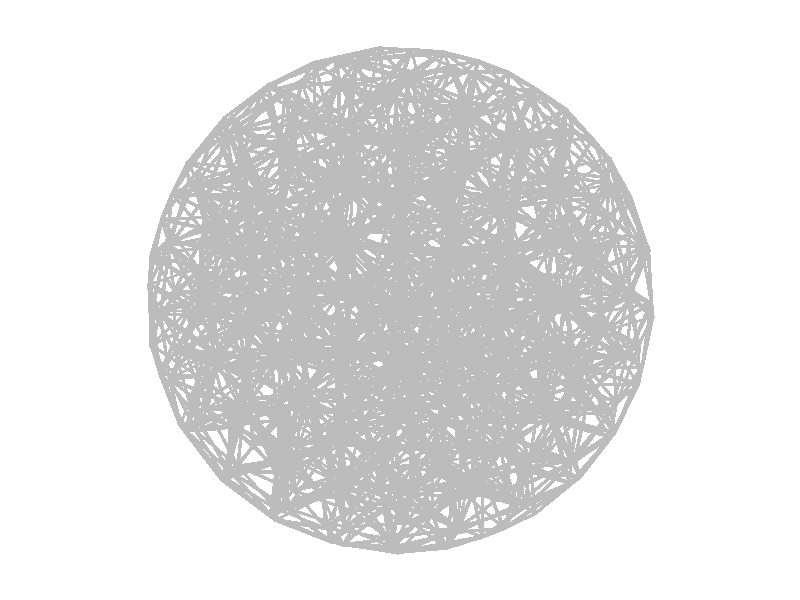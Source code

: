 #include "colors.inc"
background { rgb <1, 1, 1> }
camera {location <0, 0, 10>up <0,1,0> right <-1.33,0,0> angle 18look_at <0, 0, 0> sky <0, 1, 0> }
cylinder { <-0.983938, -0.178029, 0.0130981>, <-0.997326, 0.0625702, -0.0377592>, 0.006157 texture {  pigment { rgb <0.5, 0.5, 0.5> } } }
cylinder { <-0.983938, -0.178029, 0.0130981>, <-0.950964, -0.0377378, 0.306992>, 0.00818317 texture {  pigment { rgb <0.5, 0.5, 0.5> } } }
cylinder { <-0.983938, -0.178029, 0.0130981>, <-0.829504, -0.0445762, 0.129845>, 0.00587843 texture {  pigment { rgb <0.5, 0.5, 0.5> } } }
cylinder { <-0.997326, 0.0625702, -0.0377592>, <-0.950964, -0.0377378, 0.306992>, 0.00905072 texture {  pigment { rgb <0.5, 0.5, 0.5> } } }
cylinder { <-0.997326, 0.0625702, -0.0377592>, <-0.829504, -0.0445762, 0.129845>, 0.00650653 texture {  pigment { rgb <0.5, 0.5, 0.5> } } }
cylinder { <-0.950964, -0.0377378, 0.306992>, <-0.829504, -0.0445762, 0.129845>, 0.00537241 texture {  pigment { rgb <0.5, 0.5, 0.5> } } }
cylinder { <-0.997326, 0.0625702, -0.0377592>, <-0.967902, 0.176997, 0.178429>, 0.00615917 texture {  pigment { rgb <0.5, 0.5, 0.5> } } }
cylinder { <-0.950964, -0.0377378, 0.306992>, <-0.967902, 0.176997, 0.178429>, 0.0062713 texture {  pigment { rgb <0.5, 0.5, 0.5> } } }
cylinder { <-0.829504, -0.0445762, 0.129845>, <-0.967902, 0.176997, 0.178429>, 0.00664311 texture {  pigment { rgb <0.5, 0.5, 0.5> } } }
cylinder { <-0.983938, -0.178029, 0.0130981>, <-0.926747, -0.28538, 0.244334>, 0.00653189 texture {  pigment { rgb <0.5, 0.5, 0.5> } } }
cylinder { <-0.926747, -0.28538, 0.244334>, <-0.950964, -0.0377378, 0.306992>, 0.00641479 texture {  pigment { rgb <0.5, 0.5, 0.5> } } }
cylinder { <-0.926747, -0.28538, 0.244334>, <-0.829504, -0.0445762, 0.129845>, 0.00709535 texture {  pigment { rgb <0.5, 0.5, 0.5> } } }
cylinder { <-0.936427, 0.224168, -0.269912>, <-0.997326, 0.0625702, -0.0377592>, 0.00723348 texture {  pigment { rgb <0.5, 0.5, 0.5> } } }
cylinder { <-0.936427, 0.224168, -0.269912>, <-0.946467, 0.321497, -0.0289903>, 0.00650081 texture {  pigment { rgb <0.5, 0.5, 0.5> } } }
cylinder { <-0.936427, 0.224168, -0.269912>, <-0.800501, 0.12707, -0.0463198>, 0.00697753 texture {  pigment { rgb <0.5, 0.5, 0.5> } } }
cylinder { <-0.997326, 0.0625702, -0.0377592>, <-0.946467, 0.321497, -0.0289903>, 0.00660051 texture {  pigment { rgb <0.5, 0.5, 0.5> } } }
cylinder { <-0.997326, 0.0625702, -0.0377592>, <-0.800501, 0.12707, -0.0463198>, 0.00518253 texture {  pigment { rgb <0.5, 0.5, 0.5> } } }
cylinder { <-0.946467, 0.321497, -0.0289903>, <-0.800501, 0.12707, -0.0463198>, 0.00609346 texture {  pigment { rgb <0.5, 0.5, 0.5> } } }
cylinder { <-0.867564, -0.496776, 0.0233675>, <-0.983938, -0.178029, 0.0130981>, 0.00848705 texture {  pigment { rgb <0.5, 0.5, 0.5> } } }
cylinder { <-0.867564, -0.496776, 0.0233675>, <-0.796255, -0.30254, 0.0308858>, 0.00517623 texture {  pigment { rgb <0.5, 0.5, 0.5> } } }
cylinder { <-0.867564, -0.496776, 0.0233675>, <-0.926747, -0.28538, 0.244334>, 0.00778688 texture {  pigment { rgb <0.5, 0.5, 0.5> } } }
cylinder { <-0.983938, -0.178029, 0.0130981>, <-0.796255, -0.30254, 0.0308858>, 0.00564824 texture {  pigment { rgb <0.5, 0.5, 0.5> } } }
cylinder { <-0.796255, -0.30254, 0.0308858>, <-0.926747, -0.28538, 0.244334>, 0.0062691 texture {  pigment { rgb <0.5, 0.5, 0.5> } } }
cylinder { <-0.929215, -0.319025, -0.186501>, <-0.867564, -0.496776, 0.0233675>, 0.00704632 texture {  pigment { rgb <0.5, 0.5, 0.5> } } }
cylinder { <-0.929215, -0.319025, -0.186501>, <-0.983938, -0.178029, 0.0130981>, 0.00626069 texture {  pigment { rgb <0.5, 0.5, 0.5> } } }
cylinder { <-0.929215, -0.319025, -0.186501>, <-0.796255, -0.30254, 0.0308858>, 0.00638392 texture {  pigment { rgb <0.5, 0.5, 0.5> } } }
cylinder { <-0.946467, 0.321497, -0.0289903>, <-0.967902, 0.176997, 0.178429>, 0.00634243 texture {  pigment { rgb <0.5, 0.5, 0.5> } } }
cylinder { <-0.800501, 0.12707, -0.0463198>, <-0.967902, 0.176997, 0.178429>, 0.00711635 texture {  pigment { rgb <0.5, 0.5, 0.5> } } }
cylinder { <-0.844748, 0.00160071, -0.535161>, <-0.970822, -0.0553198, -0.233333>, 0.0083004 texture {  pigment { rgb <0.5, 0.5, 0.5> } } }
cylinder { <-0.844748, 0.00160071, -0.535161>, <-0.790048, 0.0478861, -0.314425>, 0.00580187 texture {  pigment { rgb <0.5, 0.5, 0.5> } } }
cylinder { <-0.844748, 0.00160071, -0.535161>, <-0.936427, 0.224168, -0.269912>, 0.0089547 texture {  pigment { rgb <0.5, 0.5, 0.5> } } }
cylinder { <-0.970822, -0.0553198, -0.233333>, <-0.790048, 0.0478861, -0.314425>, 0.00558494 texture {  pigment { rgb <0.5, 0.5, 0.5> } } }
cylinder { <-0.970822, -0.0553198, -0.233333>, <-0.936427, 0.224168, -0.269912>, 0.00709905 texture {  pigment { rgb <0.5, 0.5, 0.5> } } }
cylinder { <-0.790048, 0.0478861, -0.314425>, <-0.936427, 0.224168, -0.269912>, 0.00583543 texture {  pigment { rgb <0.5, 0.5, 0.5> } } }
cylinder { <-0.970822, -0.0553198, -0.233333>, <-0.997326, 0.0625702, -0.0377592>, 0.00574727 texture {  pigment { rgb <0.5, 0.5, 0.5> } } }
cylinder { <-0.970822, -0.0553198, -0.233333>, <-0.800501, 0.12707, -0.0463198>, 0.00779621 texture {  pigment { rgb <0.5, 0.5, 0.5> } } }
cylinder { <-0.844748, 0.00160071, -0.535161>, <-0.826924, 0.236549, -0.510138>, 0.00592372 texture {  pigment { rgb <0.5, 0.5, 0.5> } } }
cylinder { <-0.826924, 0.236549, -0.510138>, <-0.790048, 0.0478861, -0.314425>, 0.00685825 texture {  pigment { rgb <0.5, 0.5, 0.5> } } }
cylinder { <-0.826924, 0.236549, -0.510138>, <-0.936427, 0.224168, -0.269912>, 0.00660743 texture {  pigment { rgb <0.5, 0.5, 0.5> } } }
cylinder { <-0.890696, -0.201421, -0.407541>, <-0.844748, 0.00160071, -0.535161>, 0.0061041 texture {  pigment { rgb <0.5, 0.5, 0.5> } } }
cylinder { <-0.890696, -0.201421, -0.407541>, <-0.970822, -0.0553198, -0.233333>, 0.00602673 texture {  pigment { rgb <0.5, 0.5, 0.5> } } }
cylinder { <-0.890696, -0.201421, -0.407541>, <-0.790048, 0.0478861, -0.314425>, 0.00711314 texture {  pigment { rgb <0.5, 0.5, 0.5> } } }
cylinder { <-0.970822, -0.0553198, -0.233333>, <-0.983938, -0.178029, 0.0130981>, 0.00689012 texture {  pigment { rgb <0.5, 0.5, 0.5> } } }
cylinder { <-0.970822, -0.0553198, -0.233333>, <-0.740189, -0.0674928, -0.0903764>, 0.00679046 texture {  pigment { rgb <0.5, 0.5, 0.5> } } }
cylinder { <-0.983938, -0.178029, 0.0130981>, <-0.740189, -0.0674928, -0.0903764>, 0.00717369 texture {  pigment { rgb <0.5, 0.5, 0.5> } } }
cylinder { <-0.997326, 0.0625702, -0.0377592>, <-0.740189, -0.0674928, -0.0903764>, 0.0073231 texture {  pigment { rgb <0.5, 0.5, 0.5> } } }
cylinder { <-0.800501, 0.12707, -0.0463198>, <-0.829504, -0.0445762, 0.129845>, 0.0061916 texture {  pigment { rgb <0.5, 0.5, 0.5> } } }
cylinder { <-0.790048, 0.0478861, -0.314425>, <-0.800501, 0.12707, -0.0463198>, 0.00699375 texture {  pigment { rgb <0.5, 0.5, 0.5> } } }
cylinder { <-0.740189, -0.0674928, -0.0903764>, <-0.829504, -0.0445762, 0.129845>, 0.00596865 texture {  pigment { rgb <0.5, 0.5, 0.5> } } }
cylinder { <-0.890696, -0.201421, -0.407541>, <-0.929215, -0.319025, -0.186501>, 0.00633311 texture {  pigment { rgb <0.5, 0.5, 0.5> } } }
cylinder { <-0.890696, -0.201421, -0.407541>, <-0.733132, -0.218792, -0.229628>, 0.0059572 texture {  pigment { rgb <0.5, 0.5, 0.5> } } }
cylinder { <-0.929215, -0.319025, -0.186501>, <-0.733132, -0.218792, -0.229628>, 0.00560999 texture {  pigment { rgb <0.5, 0.5, 0.5> } } }
cylinder { <-0.929215, -0.319025, -0.186501>, <-0.970822, -0.0553198, -0.233333>, 0.00677609 texture {  pigment { rgb <0.5, 0.5, 0.5> } } }
cylinder { <-0.733132, -0.218792, -0.229628>, <-0.970822, -0.0553198, -0.233333>, 0.00721255 texture {  pigment { rgb <0.5, 0.5, 0.5> } } }
cylinder { <-0.740189, -0.0674928, -0.0903764>, <-0.800501, 0.12707, -0.0463198>, 0.00521015 texture {  pigment { rgb <0.5, 0.5, 0.5> } } }
cylinder { <-0.796255, -0.30254, 0.0308858>, <-0.829504, -0.0445762, 0.129845>, 0.00695717 texture {  pigment { rgb <0.5, 0.5, 0.5> } } }
cylinder { <-0.867564, -0.496776, 0.0233675>, <-0.826371, -0.506612, 0.245876>, 0.00566258 texture {  pigment { rgb <0.5, 0.5, 0.5> } } }
cylinder { <-0.796255, -0.30254, 0.0308858>, <-0.826371, -0.506612, 0.245876>, 0.00744871 texture {  pigment { rgb <0.5, 0.5, 0.5> } } }
cylinder { <-0.826371, -0.506612, 0.245876>, <-0.926747, -0.28538, 0.244334>, 0.00607357 texture {  pigment { rgb <0.5, 0.5, 0.5> } } }
cylinder { <-0.929215, -0.319025, -0.186501>, <-0.740189, -0.0674928, -0.0903764>, 0.00822493 texture {  pigment { rgb <0.5, 0.5, 0.5> } } }
cylinder { <-0.926747, -0.28538, 0.244334>, <-0.718459, -0.210146, 0.271587>, 0.00557824 texture {  pigment { rgb <0.5, 0.5, 0.5> } } }
cylinder { <-0.718459, -0.210146, 0.271587>, <-0.950964, -0.0377378, 0.306992>, 0.00729026 texture {  pigment { rgb <0.5, 0.5, 0.5> } } }
cylinder { <-0.718459, -0.210146, 0.271587>, <-0.829504, -0.0445762, 0.129845>, 0.00611532 texture {  pigment { rgb <0.5, 0.5, 0.5> } } }
cylinder { <-0.733132, -0.218792, -0.229628>, <-0.740189, -0.0674928, -0.0903764>, 0.0051437 texture {  pigment { rgb <0.5, 0.5, 0.5> } } }
cylinder { <-0.926747, -0.28538, 0.244334>, <-0.846715, -0.195985, 0.494635>, 0.00693935 texture {  pigment { rgb <0.5, 0.5, 0.5> } } }
cylinder { <-0.718459, -0.210146, 0.271587>, <-0.846715, -0.195985, 0.494635>, 0.00644206 texture {  pigment { rgb <0.5, 0.5, 0.5> } } }
cylinder { <-0.950964, -0.0377378, 0.306992>, <-0.846715, -0.195985, 0.494635>, 0.00666707 texture {  pigment { rgb <0.5, 0.5, 0.5> } } }
cylinder { <-0.967902, 0.176997, 0.178429>, <-0.714011, 0.20984, 0.212915>, 0.00645798 texture {  pigment { rgb <0.5, 0.5, 0.5> } } }
cylinder { <-0.967902, 0.176997, 0.178429>, <-0.881812, 0.412161, 0.229195>, 0.00638801 texture {  pigment { rgb <0.5, 0.5, 0.5> } } }
cylinder { <-0.967902, 0.176997, 0.178429>, <-0.885311, 0.22159, 0.408807>, 0.00621912 texture {  pigment { rgb <0.5, 0.5, 0.5> } } }
cylinder { <-0.714011, 0.20984, 0.212915>, <-0.881812, 0.412161, 0.229195>, 0.0065839 texture {  pigment { rgb <0.5, 0.5, 0.5> } } }
cylinder { <-0.714011, 0.20984, 0.212915>, <-0.885311, 0.22159, 0.408807>, 0.00651226 texture {  pigment { rgb <0.5, 0.5, 0.5> } } }
cylinder { <-0.881812, 0.412161, 0.229195>, <-0.885311, 0.22159, 0.408807>, 0.00654742 texture {  pigment { rgb <0.5, 0.5, 0.5> } } }
cylinder { <-0.946467, 0.321497, -0.0289903>, <-0.839191, 0.542486, 0.0383092>, 0.00636757 texture {  pigment { rgb <0.5, 0.5, 0.5> } } }
cylinder { <-0.946467, 0.321497, -0.0289903>, <-0.71281, 0.330285, 0.0193044>, 0.00596893 texture {  pigment { rgb <0.5, 0.5, 0.5> } } }
cylinder { <-0.946467, 0.321497, -0.0289903>, <-0.881812, 0.412161, 0.229195>, 0.00702939 texture {  pigment { rgb <0.5, 0.5, 0.5> } } }
cylinder { <-0.839191, 0.542486, 0.0383092>, <-0.71281, 0.330285, 0.0193044>, 0.00619286 texture {  pigment { rgb <0.5, 0.5, 0.5> } } }
cylinder { <-0.839191, 0.542486, 0.0383092>, <-0.881812, 0.412161, 0.229195>, 0.00587572 texture {  pigment { rgb <0.5, 0.5, 0.5> } } }
cylinder { <-0.71281, 0.330285, 0.0193044>, <-0.881812, 0.412161, 0.229195>, 0.00704092 texture {  pigment { rgb <0.5, 0.5, 0.5> } } }
cylinder { <-0.790048, 0.0478861, -0.314425>, <-0.740189, -0.0674928, -0.0903764>, 0.00642243 texture {  pigment { rgb <0.5, 0.5, 0.5> } } }
cylinder { <-0.950964, -0.0377378, 0.306992>, <-0.845774, 0.0344954, 0.532425>, 0.00647603 texture {  pigment { rgb <0.5, 0.5, 0.5> } } }
cylinder { <-0.950964, -0.0377378, 0.306992>, <-0.701541, 0.00993634, 0.337721>, 0.00639477 texture {  pigment { rgb <0.5, 0.5, 0.5> } } }
cylinder { <-0.950964, -0.0377378, 0.306992>, <-0.885311, 0.22159, 0.408807>, 0.00715574 texture {  pigment { rgb <0.5, 0.5, 0.5> } } }
cylinder { <-0.845774, 0.0344954, 0.532425>, <-0.701541, 0.00993634, 0.337721>, 0.00608873 texture {  pigment { rgb <0.5, 0.5, 0.5> } } }
cylinder { <-0.845774, 0.0344954, 0.532425>, <-0.885311, 0.22159, 0.408807>, 0.0056926 texture {  pigment { rgb <0.5, 0.5, 0.5> } } }
cylinder { <-0.701541, 0.00993634, 0.337721>, <-0.885311, 0.22159, 0.408807>, 0.00722936 texture {  pigment { rgb <0.5, 0.5, 0.5> } } }
cylinder { <-0.936427, 0.224168, -0.269912>, <-0.693963, 0.267841, -0.201527>, 0.00639202 texture {  pigment { rgb <0.5, 0.5, 0.5> } } }
cylinder { <-0.936427, 0.224168, -0.269912>, <-0.855017, 0.476486, -0.204711>, 0.00682565 texture {  pigment { rgb <0.5, 0.5, 0.5> } } }
cylinder { <-0.693963, 0.267841, -0.201527>, <-0.855017, 0.476486, -0.204711>, 0.00658983 texture {  pigment { rgb <0.5, 0.5, 0.5> } } }
cylinder { <-0.693963, 0.267841, -0.201527>, <-0.946467, 0.321497, -0.0289903>, 0.00776233 texture {  pigment { rgb <0.5, 0.5, 0.5> } } }
cylinder { <-0.855017, 0.476486, -0.204711>, <-0.946467, 0.321497, -0.0289903>, 0.006288 texture {  pigment { rgb <0.5, 0.5, 0.5> } } }
cylinder { <-0.796255, -0.30254, 0.0308858>, <-0.740189, -0.0674928, -0.0903764>, 0.00675902 texture {  pigment { rgb <0.5, 0.5, 0.5> } } }
cylinder { <-0.733132, -0.218792, -0.229628>, <-0.796255, -0.30254, 0.0308858>, 0.00702077 texture {  pigment { rgb <0.5, 0.5, 0.5> } } }
cylinder { <-0.71281, 0.330285, 0.0193044>, <-0.967902, 0.176997, 0.178429>, 0.0084369 texture {  pigment { rgb <0.5, 0.5, 0.5> } } }
cylinder { <-0.693963, 0.267841, -0.201527>, <-0.800501, 0.12707, -0.0463198>, 0.00587665 texture {  pigment { rgb <0.5, 0.5, 0.5> } } }
cylinder { <-0.794153, -0.449685, -0.408783>, <-0.890696, -0.201421, -0.407541>, 0.00665944 texture {  pigment { rgb <0.5, 0.5, 0.5> } } }
cylinder { <-0.794153, -0.449685, -0.408783>, <-0.929215, -0.319025, -0.186501>, 0.00727683 texture {  pigment { rgb <0.5, 0.5, 0.5> } } }
cylinder { <-0.794153, -0.449685, -0.408783>, <-0.733132, -0.218792, -0.229628>, 0.00746374 texture {  pigment { rgb <0.5, 0.5, 0.5> } } }
cylinder { <-0.733132, -0.218792, -0.229628>, <-0.790048, 0.0478861, -0.314425>, 0.00713911 texture {  pigment { rgb <0.5, 0.5, 0.5> } } }
cylinder { <-0.796255, -0.30254, 0.0308858>, <-0.718459, -0.210146, 0.271587>, 0.00673267 texture {  pigment { rgb <0.5, 0.5, 0.5> } } }
cylinder { <-0.800501, 0.12707, -0.0463198>, <-0.71281, 0.330285, 0.0193044>, 0.00577131 texture {  pigment { rgb <0.5, 0.5, 0.5> } } }
cylinder { <-0.71281, 0.330285, 0.0193044>, <-0.714011, 0.20984, 0.212915>, 0.00570053 texture {  pigment { rgb <0.5, 0.5, 0.5> } } }
cylinder { <-0.967902, 0.176997, 0.178429>, <-0.701541, 0.00993634, 0.337721>, 0.00881164 texture {  pigment { rgb <0.5, 0.5, 0.5> } } }
cylinder { <-0.846715, -0.195985, 0.494635>, <-0.845774, 0.0344954, 0.532425>, 0.005839 texture {  pigment { rgb <0.5, 0.5, 0.5> } } }
cylinder { <-0.846715, -0.195985, 0.494635>, <-0.701541, 0.00993634, 0.337721>, 0.00742047 texture {  pigment { rgb <0.5, 0.5, 0.5> } } }
cylinder { <-0.825249, -0.529961, -0.195204>, <-0.929215, -0.319025, -0.186501>, 0.00588318 texture {  pigment { rgb <0.5, 0.5, 0.5> } } }
cylinder { <-0.825249, -0.529961, -0.195204>, <-0.867564, -0.496776, 0.0233675>, 0.00562723 texture {  pigment { rgb <0.5, 0.5, 0.5> } } }
cylinder { <-0.825249, -0.529961, -0.195204>, <-0.796255, -0.30254, 0.0308858>, 0.00804976 texture {  pigment { rgb <0.5, 0.5, 0.5> } } }
cylinder { <-0.926747, -0.28538, 0.244334>, <-0.787255, -0.418319, 0.453033>, 0.00710131 texture {  pigment { rgb <0.5, 0.5, 0.5> } } }
cylinder { <-0.718459, -0.210146, 0.271587>, <-0.787255, -0.418319, 0.453033>, 0.00711474 texture {  pigment { rgb <0.5, 0.5, 0.5> } } }
cylinder { <-0.787255, -0.418319, 0.453033>, <-0.846715, -0.195985, 0.494635>, 0.00584692 texture {  pigment { rgb <0.5, 0.5, 0.5> } } }
cylinder { <-0.800501, 0.12707, -0.0463198>, <-0.714011, 0.20984, 0.212915>, 0.00713854 texture {  pigment { rgb <0.5, 0.5, 0.5> } } }
cylinder { <-0.829504, -0.0445762, 0.129845>, <-0.714011, 0.20984, 0.212915>, 0.00728726 texture {  pigment { rgb <0.5, 0.5, 0.5> } } }
cylinder { <-0.855017, 0.476486, -0.204711>, <-0.839191, 0.542486, 0.0383092>, 0.00630798 texture {  pigment { rgb <0.5, 0.5, 0.5> } } }
cylinder { <-0.855017, 0.476486, -0.204711>, <-0.71281, 0.330285, 0.0193044>, 0.00757381 texture {  pigment { rgb <0.5, 0.5, 0.5> } } }
cylinder { <-0.714011, 0.20984, 0.212915>, <-0.701541, 0.00993634, 0.337721>, 0.00589986 texture {  pigment { rgb <0.5, 0.5, 0.5> } } }
cylinder { <-0.718459, -0.210146, 0.271587>, <-0.701541, 0.00993634, 0.337721>, 0.00576065 texture {  pigment { rgb <0.5, 0.5, 0.5> } } }
cylinder { <-0.829504, -0.0445762, 0.129845>, <-0.701541, 0.00993634, 0.337721>, 0.00625293 texture {  pigment { rgb <0.5, 0.5, 0.5> } } }
cylinder { <-0.796441, 0.434468, -0.420618>, <-0.936427, 0.224168, -0.269912>, 0.00735421 texture {  pigment { rgb <0.5, 0.5, 0.5> } } }
cylinder { <-0.796441, 0.434468, -0.420618>, <-0.693963, 0.267841, -0.201527>, 0.00734282 texture {  pigment { rgb <0.5, 0.5, 0.5> } } }
cylinder { <-0.796441, 0.434468, -0.420618>, <-0.855017, 0.476486, -0.204711>, 0.00569061 texture {  pigment { rgb <0.5, 0.5, 0.5> } } }
cylinder { <-0.693963, 0.267841, -0.201527>, <-0.71281, 0.330285, 0.0193044>, 0.00575658 texture {  pigment { rgb <0.5, 0.5, 0.5> } } }
cylinder { <-0.790048, 0.0478861, -0.314425>, <-0.693963, 0.267841, -0.201527>, 0.0066313 texture {  pigment { rgb <0.5, 0.5, 0.5> } } }
cylinder { <-0.845774, 0.0344954, 0.532425>, <-0.647987, 0.186117, 0.47303>, 0.00640491 texture {  pigment { rgb <0.5, 0.5, 0.5> } } }
cylinder { <-0.845774, 0.0344954, 0.532425>, <-0.7171, 0.260542, 0.646441>, 0.0070999 texture {  pigment { rgb <0.5, 0.5, 0.5> } } }
cylinder { <-0.885311, 0.22159, 0.408807>, <-0.647987, 0.186117, 0.47303>, 0.00621014 texture {  pigment { rgb <0.5, 0.5, 0.5> } } }
cylinder { <-0.885311, 0.22159, 0.408807>, <-0.7171, 0.260542, 0.646441>, 0.00734346 texture {  pigment { rgb <0.5, 0.5, 0.5> } } }
cylinder { <-0.647987, 0.186117, 0.47303>, <-0.7171, 0.260542, 0.646441>, 0.00502411 texture {  pigment { rgb <0.5, 0.5, 0.5> } } }
cylinder { <-0.839191, 0.542486, 0.0383092>, <-0.644334, 0.465568, 0.181841>, 0.00634859 texture {  pigment { rgb <0.5, 0.5, 0.5> } } }
cylinder { <-0.839191, 0.542486, 0.0383092>, <-0.711852, 0.646776, 0.273765>, 0.00718207 texture {  pigment { rgb <0.5, 0.5, 0.5> } } }
cylinder { <-0.881812, 0.412161, 0.229195>, <-0.644334, 0.465568, 0.181841>, 0.00619933 texture {  pigment { rgb <0.5, 0.5, 0.5> } } }
cylinder { <-0.881812, 0.412161, 0.229195>, <-0.711852, 0.646776, 0.273765>, 0.00732793 texture {  pigment { rgb <0.5, 0.5, 0.5> } } }
cylinder { <-0.644334, 0.465568, 0.181841>, <-0.711852, 0.646776, 0.273765>, 0.00535287 texture {  pigment { rgb <0.5, 0.5, 0.5> } } }
cylinder { <-0.826371, -0.506612, 0.245876>, <-0.718459, -0.210146, 0.271587>, 0.00791353 texture {  pigment { rgb <0.5, 0.5, 0.5> } } }
cylinder { <-0.826371, -0.506612, 0.245876>, <-0.787255, -0.418319, 0.453033>, 0.00571399 texture {  pigment { rgb <0.5, 0.5, 0.5> } } }
cylinder { <-0.701541, 0.00993634, 0.337721>, <-0.647987, 0.186117, 0.47303>, 0.00571273 texture {  pigment { rgb <0.5, 0.5, 0.5> } } }
cylinder { <-0.71281, 0.330285, 0.0193044>, <-0.644334, 0.465568, 0.181841>, 0.00555702 texture {  pigment { rgb <0.5, 0.5, 0.5> } } }
cylinder { <-0.765116, -0.252146, -0.59247>, <-0.794153, -0.449685, -0.408783>, 0.0067826 texture {  pigment { rgb <0.5, 0.5, 0.5> } } }
cylinder { <-0.765116, -0.252146, -0.59247>, <-0.62852, -0.326687, -0.405211>, 0.0060869 texture {  pigment { rgb <0.5, 0.5, 0.5> } } }
cylinder { <-0.765116, -0.252146, -0.59247>, <-0.890696, -0.201421, -0.407541>, 0.00573051 texture {  pigment { rgb <0.5, 0.5, 0.5> } } }
cylinder { <-0.794153, -0.449685, -0.408783>, <-0.62852, -0.326687, -0.405211>, 0.00515846 texture {  pigment { rgb <0.5, 0.5, 0.5> } } }
cylinder { <-0.62852, -0.326687, -0.405211>, <-0.890696, -0.201421, -0.407541>, 0.00726433 texture {  pigment { rgb <0.5, 0.5, 0.5> } } }
cylinder { <-0.890696, -0.201421, -0.407541>, <-0.625065, -0.093944, -0.437439>, 0.00720266 texture {  pigment { rgb <0.5, 0.5, 0.5> } } }
cylinder { <-0.625065, -0.093944, -0.437439>, <-0.844748, 0.00160071, -0.535161>, 0.00646817 texture {  pigment { rgb <0.5, 0.5, 0.5> } } }
cylinder { <-0.625065, -0.093944, -0.437439>, <-0.790048, 0.0478861, -0.314425>, 0.00624838 texture {  pigment { rgb <0.5, 0.5, 0.5> } } }
cylinder { <-0.62852, -0.326687, -0.405211>, <-0.733132, -0.218792, -0.229628>, 0.00577788 texture {  pigment { rgb <0.5, 0.5, 0.5> } } }
cylinder { <-0.794153, -0.449685, -0.408783>, <-0.825249, -0.529961, -0.195204>, 0.00575693 texture {  pigment { rgb <0.5, 0.5, 0.5> } } }
cylinder { <-0.825249, -0.529961, -0.195204>, <-0.733132, -0.218792, -0.229628>, 0.00815848 texture {  pigment { rgb <0.5, 0.5, 0.5> } } }
cylinder { <-0.826924, 0.236549, -0.510138>, <-0.796441, 0.434468, -0.420618>, 0.00548378 texture {  pigment { rgb <0.5, 0.5, 0.5> } } }
cylinder { <-0.826924, 0.236549, -0.510138>, <-0.693963, 0.267841, -0.201527>, 0.00843721 texture {  pigment { rgb <0.5, 0.5, 0.5> } } }
cylinder { <-0.855017, 0.476486, -0.204711>, <-0.639631, 0.529707, -0.0843843>, 0.00630983 texture {  pigment { rgb <0.5, 0.5, 0.5> } } }
cylinder { <-0.855017, 0.476486, -0.204711>, <-0.693531, 0.681057, -0.234896>, 0.00655927 texture {  pigment { rgb <0.5, 0.5, 0.5> } } }
cylinder { <-0.639631, 0.529707, -0.0843843>, <-0.693531, 0.681057, -0.234896>, 0.00550375 texture {  pigment { rgb <0.5, 0.5, 0.5> } } }
cylinder { <-0.639631, 0.529707, -0.0843843>, <-0.839191, 0.542486, 0.0383092>, 0.00586522 texture {  pigment { rgb <0.5, 0.5, 0.5> } } }
cylinder { <-0.693531, 0.681057, -0.234896>, <-0.839191, 0.542486, 0.0383092>, 0.00848013 texture {  pigment { rgb <0.5, 0.5, 0.5> } } }
cylinder { <-0.639631, 0.529707, -0.0843843>, <-0.71281, 0.330285, 0.0193044>, 0.0059095 texture {  pigment { rgb <0.5, 0.5, 0.5> } } }
cylinder { <-0.765116, -0.252146, -0.59247>, <-0.625065, -0.093944, -0.437439>, 0.00655156 texture {  pigment { rgb <0.5, 0.5, 0.5> } } }
cylinder { <-0.765116, -0.252146, -0.59247>, <-0.844748, 0.00160071, -0.535161>, 0.00680132 texture {  pigment { rgb <0.5, 0.5, 0.5> } } }
cylinder { <-0.867564, -0.496776, 0.0233675>, <-0.647958, -0.499948, 0.0393045>, 0.00550517 texture {  pigment { rgb <0.5, 0.5, 0.5> } } }
cylinder { <-0.867564, -0.496776, 0.0233675>, <-0.693248, -0.703844, 0.154956>, 0.00752407 texture {  pigment { rgb <0.5, 0.5, 0.5> } } }
cylinder { <-0.647958, -0.499948, 0.0393045>, <-0.693248, -0.703844, 0.154956>, 0.00596866 texture {  pigment { rgb <0.5, 0.5, 0.5> } } }
cylinder { <-0.647958, -0.499948, 0.0393045>, <-0.826371, -0.506612, 0.245876>, 0.00682585 texture {  pigment { rgb <0.5, 0.5, 0.5> } } }
cylinder { <-0.693248, -0.703844, 0.154956>, <-0.826371, -0.506612, 0.245876>, 0.00636831 texture {  pigment { rgb <0.5, 0.5, 0.5> } } }
cylinder { <-0.885311, 0.22159, 0.408807>, <-0.776597, 0.443151, 0.447789>, 0.00624638 texture {  pigment { rgb <0.5, 0.5, 0.5> } } }
cylinder { <-0.647987, 0.186117, 0.47303>, <-0.776597, 0.443151, 0.447789>, 0.007213 texture {  pigment { rgb <0.5, 0.5, 0.5> } } }
cylinder { <-0.776597, 0.443151, 0.447789>, <-0.7171, 0.260542, 0.646441>, 0.00690781 texture {  pigment { rgb <0.5, 0.5, 0.5> } } }
cylinder { <-0.825249, -0.529961, -0.195204>, <-0.6268, -0.443033, -0.164104>, 0.00547185 texture {  pigment { rgb <0.5, 0.5, 0.5> } } }
cylinder { <-0.6268, -0.443033, -0.164104>, <-0.929215, -0.319025, -0.186501>, 0.00819048 texture {  pigment { rgb <0.5, 0.5, 0.5> } } }
cylinder { <-0.6268, -0.443033, -0.164104>, <-0.733132, -0.218792, -0.229628>, 0.00641697 texture {  pigment { rgb <0.5, 0.5, 0.5> } } }
cylinder { <-0.6268, -0.443033, -0.164104>, <-0.796255, -0.30254, 0.0308858>, 0.00735163 texture {  pigment { rgb <0.5, 0.5, 0.5> } } }
cylinder { <-0.647958, -0.499948, 0.0393045>, <-0.796255, -0.30254, 0.0308858>, 0.00617622 texture {  pigment { rgb <0.5, 0.5, 0.5> } } }
cylinder { <-0.672995, 0.143071, -0.725678>, <-0.844748, 0.00160071, -0.535161>, 0.00732331 texture {  pigment { rgb <0.5, 0.5, 0.5> } } }
cylinder { <-0.672995, 0.143071, -0.725678>, <-0.619012, 0.106315, -0.540731>, 0.00490348 texture {  pigment { rgb <0.5, 0.5, 0.5> } } }
cylinder { <-0.672995, 0.143071, -0.725678>, <-0.826924, 0.236549, -0.510138>, 0.00702183 texture {  pigment { rgb <0.5, 0.5, 0.5> } } }
cylinder { <-0.844748, 0.00160071, -0.535161>, <-0.619012, 0.106315, -0.540731>, 0.00622259 texture {  pigment { rgb <0.5, 0.5, 0.5> } } }
cylinder { <-0.619012, 0.106315, -0.540731>, <-0.826924, 0.236549, -0.510138>, 0.00618084 texture {  pigment { rgb <0.5, 0.5, 0.5> } } }
cylinder { <-0.714011, 0.20984, 0.212915>, <-0.776597, 0.443151, 0.447789>, 0.00842307 texture {  pigment { rgb <0.5, 0.5, 0.5> } } }
cylinder { <-0.881812, 0.412161, 0.229195>, <-0.776597, 0.443151, 0.447789>, 0.00611424 texture {  pigment { rgb <0.5, 0.5, 0.5> } } }
cylinder { <-0.6268, -0.443033, -0.164104>, <-0.867564, -0.496776, 0.0233675>, 0.00774601 texture {  pigment { rgb <0.5, 0.5, 0.5> } } }
cylinder { <-0.796255, -0.30254, 0.0308858>, <-0.619909, -0.41715, 0.228061>, 0.00720726 texture {  pigment { rgb <0.5, 0.5, 0.5> } } }
cylinder { <-0.826371, -0.506612, 0.245876>, <-0.619909, -0.41715, 0.228061>, 0.00564288 texture {  pigment { rgb <0.5, 0.5, 0.5> } } }
cylinder { <-0.619909, -0.41715, 0.228061>, <-0.718459, -0.210146, 0.271587>, 0.00583403 texture {  pigment { rgb <0.5, 0.5, 0.5> } } }
cylinder { <-0.846715, -0.195985, 0.494635>, <-0.612164, -0.0796157, 0.513042>, 0.00656194 texture {  pigment { rgb <0.5, 0.5, 0.5> } } }
cylinder { <-0.612164, -0.0796157, 0.513042>, <-0.845774, 0.0344954, 0.532425>, 0.00651779 texture {  pigment { rgb <0.5, 0.5, 0.5> } } }
cylinder { <-0.612164, -0.0796157, 0.513042>, <-0.701541, 0.00993634, 0.337721>, 0.00540515 texture {  pigment { rgb <0.5, 0.5, 0.5> } } }
cylinder { <-0.825249, -0.529961, -0.195204>, <-0.696117, -0.713348, -0.0809648>, 0.00629268 texture {  pigment { rgb <0.5, 0.5, 0.5> } } }
cylinder { <-0.825249, -0.529961, -0.195204>, <-0.647958, -0.499948, 0.0393045>, 0.00738779 texture {  pigment { rgb <0.5, 0.5, 0.5> } } }
cylinder { <-0.696117, -0.713348, -0.0809648>, <-0.867564, -0.496776, 0.0233675>, 0.00738168 texture {  pigment { rgb <0.5, 0.5, 0.5> } } }
cylinder { <-0.696117, -0.713348, -0.0809648>, <-0.647958, -0.499948, 0.0393045>, 0.00624117 texture {  pigment { rgb <0.5, 0.5, 0.5> } } }
cylinder { <-0.696117, -0.713348, -0.0809648>, <-0.693248, -0.703844, 0.154956>, 0.00590324 texture {  pigment { rgb <0.5, 0.5, 0.5> } } }
cylinder { <-0.644334, 0.465568, 0.181841>, <-0.776597, 0.443151, 0.447789>, 0.00744665 texture {  pigment { rgb <0.5, 0.5, 0.5> } } }
cylinder { <-0.711852, 0.646776, 0.273765>, <-0.776597, 0.443151, 0.447789>, 0.00688928 texture {  pigment { rgb <0.5, 0.5, 0.5> } } }
cylinder { <-0.714011, 0.20984, 0.212915>, <-0.644334, 0.465568, 0.181841>, 0.00667165 texture {  pigment { rgb <0.5, 0.5, 0.5> } } }
cylinder { <-0.639631, 0.529707, -0.0843843>, <-0.694064, 0.718216, 0.0493953>, 0.00593695 texture {  pigment { rgb <0.5, 0.5, 0.5> } } }
cylinder { <-0.693531, 0.681057, -0.234896>, <-0.694064, 0.718216, 0.0493953>, 0.00716776 texture {  pigment { rgb <0.5, 0.5, 0.5> } } }
cylinder { <-0.839191, 0.542486, 0.0383092>, <-0.694064, 0.718216, 0.0493953>, 0.00570448 texture {  pigment { rgb <0.5, 0.5, 0.5> } } }
cylinder { <-0.6268, -0.443033, -0.164104>, <-0.647958, -0.499948, 0.0393045>, 0.00530695 texture {  pigment { rgb <0.5, 0.5, 0.5> } } }
cylinder { <-0.625065, -0.093944, -0.437439>, <-0.733132, -0.218792, -0.229628>, 0.00663563 texture {  pigment { rgb <0.5, 0.5, 0.5> } } }
cylinder { <-0.619909, -0.41715, 0.228061>, <-0.787255, -0.418319, 0.453033>, 0.00700975 texture {  pigment { rgb <0.5, 0.5, 0.5> } } }
cylinder { <-0.619012, 0.106315, -0.540731>, <-0.790048, 0.0478861, -0.314425>, 0.00724057 texture {  pigment { rgb <0.5, 0.5, 0.5> } } }
cylinder { <-0.826924, 0.236549, -0.510138>, <-0.603709, 0.214832, -0.382782>, 0.00644768 texture {  pigment { rgb <0.5, 0.5, 0.5> } } }
cylinder { <-0.603709, 0.214832, -0.382782>, <-0.790048, 0.0478861, -0.314425>, 0.00648392 texture {  pigment { rgb <0.5, 0.5, 0.5> } } }
cylinder { <-0.603709, 0.214832, -0.382782>, <-0.693963, 0.267841, -0.201527>, 0.00523265 texture {  pigment { rgb <0.5, 0.5, 0.5> } } }
cylinder { <-0.714011, 0.20984, 0.212915>, <-0.647987, 0.186117, 0.47303>, 0.00673525 texture {  pigment { rgb <0.5, 0.5, 0.5> } } }
cylinder { <-0.794153, -0.449685, -0.408783>, <-0.6268, -0.443033, -0.164104>, 0.0074128 texture {  pigment { rgb <0.5, 0.5, 0.5> } } }
cylinder { <-0.647958, -0.499948, 0.0393045>, <-0.619909, -0.41715, 0.228061>, 0.00520043 texture {  pigment { rgb <0.5, 0.5, 0.5> } } }
cylinder { <-0.846715, -0.195985, 0.494635>, <-0.704421, 0.0289775, 0.709191>, 0.0085473 texture {  pigment { rgb <0.5, 0.5, 0.5> } } }
cylinder { <-0.612164, -0.0796157, 0.513042>, <-0.704421, 0.0289775, 0.709191>, 0.00606105 texture {  pigment { rgb <0.5, 0.5, 0.5> } } }
cylinder { <-0.845774, 0.0344954, 0.532425>, <-0.704421, 0.0289775, 0.709191>, 0.00566002 texture {  pigment { rgb <0.5, 0.5, 0.5> } } }
cylinder { <-0.796255, -0.30254, 0.0308858>, <-0.608147, -0.225604, 0.021649>, 0.00508607 texture {  pigment { rgb <0.5, 0.5, 0.5> } } }
cylinder { <-0.608147, -0.225604, 0.021649>, <-0.740189, -0.0674928, -0.0903764>, 0.00586216 texture {  pigment { rgb <0.5, 0.5, 0.5> } } }
cylinder { <-0.608147, -0.225604, 0.021649>, <-0.829504, -0.0445762, 0.129845>, 0.00764346 texture {  pigment { rgb <0.5, 0.5, 0.5> } } }
cylinder { <-0.603709, 0.214832, -0.382782>, <-0.796441, 0.434468, -0.420618>, 0.00736618 texture {  pigment { rgb <0.5, 0.5, 0.5> } } }
cylinder { <-0.846715, -0.195985, 0.494635>, <-0.683392, -0.245085, 0.687684>, 0.00643977 texture {  pigment { rgb <0.5, 0.5, 0.5> } } }
cylinder { <-0.612164, -0.0796157, 0.513042>, <-0.683392, -0.245085, 0.687684>, 0.00627262 texture {  pigment { rgb <0.5, 0.5, 0.5> } } }
cylinder { <-0.683392, -0.245085, 0.687684>, <-0.704421, 0.0289775, 0.709191>, 0.00689269 texture {  pigment { rgb <0.5, 0.5, 0.5> } } }
cylinder { <-0.647987, 0.186117, 0.47303>, <-0.704421, 0.0289775, 0.709191>, 0.00723055 texture {  pigment { rgb <0.5, 0.5, 0.5> } } }
cylinder { <-0.704421, 0.0289775, 0.709191>, <-0.7171, 0.260542, 0.646441>, 0.00600626 texture {  pigment { rgb <0.5, 0.5, 0.5> } } }
cylinder { <-0.62852, -0.326687, -0.405211>, <-0.625065, -0.093944, -0.437439>, 0.00587472 texture {  pigment { rgb <0.5, 0.5, 0.5> } } }
cylinder { <-0.619012, 0.106315, -0.540731>, <-0.603709, 0.214832, -0.382782>, 0.00480612 texture {  pigment { rgb <0.5, 0.5, 0.5> } } }
cylinder { <-0.718459, -0.210146, 0.271587>, <-0.575639, -0.272356, 0.435634>, 0.00565568 texture {  pigment { rgb <0.5, 0.5, 0.5> } } }
cylinder { <-0.787255, -0.418319, 0.453033>, <-0.575639, -0.272356, 0.435634>, 0.00644153 texture {  pigment { rgb <0.5, 0.5, 0.5> } } }
cylinder { <-0.575639, -0.272356, 0.435634>, <-0.846715, -0.195985, 0.494635>, 0.00719357 texture {  pigment { rgb <0.5, 0.5, 0.5> } } }
cylinder { <-0.694064, 0.718216, 0.0493953>, <-0.644334, 0.465568, 0.181841>, 0.00723906 texture {  pigment { rgb <0.5, 0.5, 0.5> } } }
cylinder { <-0.694064, 0.718216, 0.0493953>, <-0.711852, 0.646776, 0.273765>, 0.00590349 texture {  pigment { rgb <0.5, 0.5, 0.5> } } }
cylinder { <-0.693963, 0.267841, -0.201527>, <-0.639631, 0.529707, -0.0843843>, 0.00729932 texture {  pigment { rgb <0.5, 0.5, 0.5> } } }
cylinder { <-0.62852, -0.326687, -0.405211>, <-0.6268, -0.443033, -0.164104>, 0.00669291 texture {  pigment { rgb <0.5, 0.5, 0.5> } } }
cylinder { <-0.765116, -0.252146, -0.59247>, <-0.686214, -0.0932833, -0.721394>, 0.00548203 texture {  pigment { rgb <0.5, 0.5, 0.5> } } }
cylinder { <-0.686214, -0.0932833, -0.721394>, <-0.625065, -0.093944, -0.437439>, 0.00726164 texture {  pigment { rgb <0.5, 0.5, 0.5> } } }
cylinder { <-0.686214, -0.0932833, -0.721394>, <-0.844748, 0.00160071, -0.535161>, 0.00655833 texture {  pigment { rgb <0.5, 0.5, 0.5> } } }
cylinder { <-0.625065, -0.093944, -0.437439>, <-0.619012, 0.106315, -0.540731>, 0.00563524 texture {  pigment { rgb <0.5, 0.5, 0.5> } } }
cylinder { <-0.686214, -0.0932833, -0.721394>, <-0.672995, 0.143071, -0.725678>, 0.00591905 texture {  pigment { rgb <0.5, 0.5, 0.5> } } }
cylinder { <-0.686214, -0.0932833, -0.721394>, <-0.619012, 0.106315, -0.540731>, 0.00693697 texture {  pigment { rgb <0.5, 0.5, 0.5> } } }
cylinder { <-0.718459, -0.210146, 0.271587>, <-0.612164, -0.0796157, 0.513042>, 0.00735853 texture {  pigment { rgb <0.5, 0.5, 0.5> } } }
cylinder { <-0.733132, -0.218792, -0.229628>, <-0.608147, -0.225604, 0.021649>, 0.00701819 texture {  pigment { rgb <0.5, 0.5, 0.5> } } }
cylinder { <-0.608147, -0.225604, 0.021649>, <-0.718459, -0.210146, 0.271587>, 0.00684091 texture {  pigment { rgb <0.5, 0.5, 0.5> } } }
cylinder { <-0.800501, 0.12707, -0.0463198>, <-0.592974, 0.000906859, 0.133567>, 0.00755577 texture {  pigment { rgb <0.5, 0.5, 0.5> } } }
cylinder { <-0.829504, -0.0445762, 0.129845>, <-0.592974, 0.000906859, 0.133567>, 0.00602229 texture {  pigment { rgb <0.5, 0.5, 0.5> } } }
cylinder { <-0.592974, 0.000906859, 0.133567>, <-0.714011, 0.20984, 0.212915>, 0.00635408 texture {  pigment { rgb <0.5, 0.5, 0.5> } } }
cylinder { <-0.592974, 0.000906859, 0.133567>, <-0.701541, 0.00993634, 0.337721>, 0.00578506 texture {  pigment { rgb <0.5, 0.5, 0.5> } } }
cylinder { <-0.796441, 0.434468, -0.420618>, <-0.573372, 0.439568, -0.27559>, 0.00665294 texture {  pigment { rgb <0.5, 0.5, 0.5> } } }
cylinder { <-0.573372, 0.439568, -0.27559>, <-0.693963, 0.267841, -0.201527>, 0.00556313 texture {  pigment { rgb <0.5, 0.5, 0.5> } } }
cylinder { <-0.573372, 0.439568, -0.27559>, <-0.855017, 0.476486, -0.204711>, 0.0073191 texture {  pigment { rgb <0.5, 0.5, 0.5> } } }
cylinder { <-0.740189, -0.0674928, -0.0903764>, <-0.592974, 0.000906859, 0.133567>, 0.00691472 texture {  pigment { rgb <0.5, 0.5, 0.5> } } }
cylinder { <-0.714011, 0.20984, 0.212915>, <-0.582177, 0.388022, 0.387657>, 0.0070562 texture {  pigment { rgb <0.5, 0.5, 0.5> } } }
cylinder { <-0.881812, 0.412161, 0.229195>, <-0.582177, 0.388022, 0.387657>, 0.00849538 texture {  pigment { rgb <0.5, 0.5, 0.5> } } }
cylinder { <-0.776597, 0.443151, 0.447789>, <-0.582177, 0.388022, 0.387657>, 0.00527103 texture {  pigment { rgb <0.5, 0.5, 0.5> } } }
cylinder { <-0.644334, 0.465568, 0.181841>, <-0.582177, 0.388022, 0.387657>, 0.00571384 texture {  pigment { rgb <0.5, 0.5, 0.5> } } }
cylinder { <-0.627208, -0.416588, -0.658077>, <-0.765116, -0.252146, -0.59247>, 0.00561048 texture {  pigment { rgb <0.5, 0.5, 0.5> } } }
cylinder { <-0.627208, -0.416588, -0.658077>, <-0.794153, -0.449685, -0.408783>, 0.00754624 texture {  pigment { rgb <0.5, 0.5, 0.5> } } }
cylinder { <-0.627208, -0.416588, -0.658077>, <-0.62852, -0.326687, -0.405211>, 0.00670936 texture {  pigment { rgb <0.5, 0.5, 0.5> } } }
cylinder { <-0.647987, 0.186117, 0.47303>, <-0.582177, 0.388022, 0.387657>, 0.00572195 texture {  pigment { rgb <0.5, 0.5, 0.5> } } }
cylinder { <-0.639631, 0.529707, -0.0843843>, <-0.644334, 0.465568, 0.181841>, 0.00684708 texture {  pigment { rgb <0.5, 0.5, 0.5> } } }
cylinder { <-0.6268, -0.443033, -0.164104>, <-0.696117, -0.713348, -0.0809648>, 0.00727957 texture {  pigment { rgb <0.5, 0.5, 0.5> } } }
cylinder { <-0.612164, -0.0796157, 0.513042>, <-0.647987, 0.186117, 0.47303>, 0.00677764 texture {  pigment { rgb <0.5, 0.5, 0.5> } } }
cylinder { <-0.718459, -0.210146, 0.271587>, <-0.592974, 0.000906859, 0.133567>, 0.00704181 texture {  pigment { rgb <0.5, 0.5, 0.5> } } }
cylinder { <-0.787255, -0.418319, 0.453033>, <-0.683392, -0.245085, 0.687684>, 0.00774027 texture {  pigment { rgb <0.5, 0.5, 0.5> } } }
cylinder { <-0.575639, -0.272356, 0.435634>, <-0.683392, -0.245085, 0.687684>, 0.00688675 texture {  pigment { rgb <0.5, 0.5, 0.5> } } }
cylinder { <-0.575639, -0.272356, 0.435634>, <-0.612164, -0.0796157, 0.513042>, 0.00527228 texture {  pigment { rgb <0.5, 0.5, 0.5> } } }
cylinder { <-0.796441, 0.434468, -0.420618>, <-0.693531, 0.681057, -0.234896>, 0.00813516 texture {  pigment { rgb <0.5, 0.5, 0.5> } } }
cylinder { <-0.573372, 0.439568, -0.27559>, <-0.693531, 0.681057, -0.234896>, 0.00681961 texture {  pigment { rgb <0.5, 0.5, 0.5> } } }
cylinder { <-0.573372, 0.439568, -0.27559>, <-0.639631, 0.529707, -0.0843843>, 0.00553821 texture {  pigment { rgb <0.5, 0.5, 0.5> } } }
cylinder { <-0.794153, -0.449685, -0.408783>, <-0.662924, -0.67965, -0.314018>, 0.00703053 texture {  pigment { rgb <0.5, 0.5, 0.5> } } }
cylinder { <-0.662924, -0.67965, -0.314018>, <-0.825249, -0.529961, -0.195204>, 0.00626862 texture {  pigment { rgb <0.5, 0.5, 0.5> } } }
cylinder { <-0.662924, -0.67965, -0.314018>, <-0.6268, -0.443033, -0.164104>, 0.00706076 texture {  pigment { rgb <0.5, 0.5, 0.5> } } }
cylinder { <-0.662924, -0.67965, -0.314018>, <-0.696117, -0.713348, -0.0809648>, 0.00594513 texture {  pigment { rgb <0.5, 0.5, 0.5> } } }
cylinder { <-0.826371, -0.506612, 0.245876>, <-0.650843, -0.650538, 0.391413>, 0.00674099 texture {  pigment { rgb <0.5, 0.5, 0.5> } } }
cylinder { <-0.619909, -0.41715, 0.228061>, <-0.650843, -0.650538, 0.391413>, 0.00716374 texture {  pigment { rgb <0.5, 0.5, 0.5> } } }
cylinder { <-0.650843, -0.650538, 0.391413>, <-0.787255, -0.418319, 0.453033>, 0.00690701 texture {  pigment { rgb <0.5, 0.5, 0.5> } } }
cylinder { <-0.693248, -0.703844, 0.154956>, <-0.619909, -0.41715, 0.228061>, 0.00762053 texture {  pigment { rgb <0.5, 0.5, 0.5> } } }
cylinder { <-0.672995, 0.143071, -0.725678>, <-0.650733, 0.373319, -0.661196>, 0.00600352 texture {  pigment { rgb <0.5, 0.5, 0.5> } } }
cylinder { <-0.650733, 0.373319, -0.661196>, <-0.619012, 0.106315, -0.540731>, 0.00736585 texture {  pigment { rgb <0.5, 0.5, 0.5> } } }
cylinder { <-0.650733, 0.373319, -0.661196>, <-0.826924, 0.236549, -0.510138>, 0.00673461 texture {  pigment { rgb <0.5, 0.5, 0.5> } } }
cylinder { <-0.608147, -0.225604, 0.021649>, <-0.619909, -0.41715, 0.228061>, 0.00704602 texture {  pigment { rgb <0.5, 0.5, 0.5> } } }
cylinder { <-0.6268, -0.443033, -0.164104>, <-0.608147, -0.225604, 0.021649>, 0.00716448 texture {  pigment { rgb <0.5, 0.5, 0.5> } } }
cylinder { <-0.608147, -0.225604, 0.021649>, <-0.592974, 0.000906859, 0.133567>, 0.00632766 texture {  pigment { rgb <0.5, 0.5, 0.5> } } }
cylinder { <-0.787255, -0.418319, 0.453033>, <-0.631554, -0.467593, 0.618463>, 0.00581153 texture {  pigment { rgb <0.5, 0.5, 0.5> } } }
cylinder { <-0.575639, -0.272356, 0.435634>, <-0.631554, -0.467593, 0.618463>, 0.00683148 texture {  pigment { rgb <0.5, 0.5, 0.5> } } }
cylinder { <-0.631554, -0.467593, 0.618463>, <-0.683392, -0.245085, 0.687684>, 0.00596809 texture {  pigment { rgb <0.5, 0.5, 0.5> } } }
cylinder { <-0.619909, -0.41715, 0.228061>, <-0.575639, -0.272356, 0.435634>, 0.00642318 texture {  pigment { rgb <0.5, 0.5, 0.5> } } }
cylinder { <-0.603709, 0.214832, -0.382782>, <-0.573372, 0.439568, -0.27559>, 0.00627079 texture {  pigment { rgb <0.5, 0.5, 0.5> } } }
cylinder { <-0.796441, 0.434468, -0.420618>, <-0.635645, 0.621638, -0.457735>, 0.00623827 texture {  pigment { rgb <0.5, 0.5, 0.5> } } }
cylinder { <-0.573372, 0.439568, -0.27559>, <-0.635645, 0.621638, -0.457735>, 0.00662403 texture {  pigment { rgb <0.5, 0.5, 0.5> } } }
cylinder { <-0.635645, 0.621638, -0.457735>, <-0.693531, 0.681057, -0.234896>, 0.00594447 texture {  pigment { rgb <0.5, 0.5, 0.5> } } }
cylinder { <-0.800501, 0.12707, -0.0463198>, <-0.55799, 0.137159, -0.0109668>, 0.00613203 texture {  pigment { rgb <0.5, 0.5, 0.5> } } }
cylinder { <-0.55799, 0.137159, -0.0109668>, <-0.592974, 0.000906859, 0.133567>, 0.00504223 texture {  pigment { rgb <0.5, 0.5, 0.5> } } }
cylinder { <-0.55799, 0.137159, -0.0109668>, <-0.714011, 0.20984, 0.212915>, 0.00705992 texture {  pigment { rgb <0.5, 0.5, 0.5> } } }
cylinder { <-0.740189, -0.0674928, -0.0903764>, <-0.55799, 0.137159, -0.0109668>, 0.00713199 texture {  pigment { rgb <0.5, 0.5, 0.5> } } }
cylinder { <-0.693963, 0.267841, -0.201527>, <-0.55799, 0.137159, -0.0109668>, 0.00670259 texture {  pigment { rgb <0.5, 0.5, 0.5> } } }
cylinder { <-0.55799, 0.137159, -0.0109668>, <-0.71281, 0.330285, 0.0193044>, 0.00623414 texture {  pigment { rgb <0.5, 0.5, 0.5> } } }
cylinder { <-0.733132, -0.218792, -0.229628>, <-0.553234, 0.0057378, -0.23147>, 0.00719289 texture {  pigment { rgb <0.5, 0.5, 0.5> } } }
cylinder { <-0.790048, 0.0478861, -0.314425>, <-0.553234, 0.0057378, -0.23147>, 0.00636097 texture {  pigment { rgb <0.5, 0.5, 0.5> } } }
cylinder { <-0.553234, 0.0057378, -0.23147>, <-0.740189, -0.0674928, -0.0903764>, 0.00613506 texture {  pigment { rgb <0.5, 0.5, 0.5> } } }
cylinder { <-0.553234, 0.0057378, -0.23147>, <-0.800501, 0.12707, -0.0463198>, 0.00829695 texture {  pigment { rgb <0.5, 0.5, 0.5> } } }
cylinder { <-0.650733, 0.373319, -0.661196>, <-0.796441, 0.434468, -0.420618>, 0.00719582 texture {  pigment { rgb <0.5, 0.5, 0.5> } } }
cylinder { <-0.650733, 0.373319, -0.661196>, <-0.542892, 0.403083, -0.515941>, 0.00458356 texture {  pigment { rgb <0.5, 0.5, 0.5> } } }
cylinder { <-0.826924, 0.236549, -0.510138>, <-0.542892, 0.403083, -0.515941>, 0.00823261 texture {  pigment { rgb <0.5, 0.5, 0.5> } } }
cylinder { <-0.796441, 0.434468, -0.420618>, <-0.542892, 0.403083, -0.515941>, 0.00681717 texture {  pigment { rgb <0.5, 0.5, 0.5> } } }
cylinder { <-0.625065, -0.093944, -0.437439>, <-0.553234, 0.0057378, -0.23147>, 0.00599578 texture {  pigment { rgb <0.5, 0.5, 0.5> } } }
cylinder { <-0.711852, 0.646776, 0.273765>, <-0.582177, 0.388022, 0.387657>, 0.00777578 texture {  pigment { rgb <0.5, 0.5, 0.5> } } }
cylinder { <-0.553234, 0.0057378, -0.23147>, <-0.693963, 0.267841, -0.201527>, 0.00747493 texture {  pigment { rgb <0.5, 0.5, 0.5> } } }
cylinder { <-0.650733, 0.373319, -0.661196>, <-0.635645, 0.621638, -0.457735>, 0.00803455 texture {  pigment { rgb <0.5, 0.5, 0.5> } } }
cylinder { <-0.542892, 0.403083, -0.515941>, <-0.635645, 0.621638, -0.457735>, 0.00611132 texture {  pigment { rgb <0.5, 0.5, 0.5> } } }
cylinder { <-0.603709, 0.214832, -0.382782>, <-0.542892, 0.403083, -0.515941>, 0.00596177 texture {  pigment { rgb <0.5, 0.5, 0.5> } } }
cylinder { <-0.650843, -0.650538, 0.391413>, <-0.521469, -0.528709, 0.420884>, 0.00450335 texture {  pigment { rgb <0.5, 0.5, 0.5> } } }
cylinder { <-0.650843, -0.650538, 0.391413>, <-0.631554, -0.467593, 0.618463>, 0.00730549 texture {  pigment { rgb <0.5, 0.5, 0.5> } } }
cylinder { <-0.787255, -0.418319, 0.453033>, <-0.521469, -0.528709, 0.420884>, 0.00723972 texture {  pigment { rgb <0.5, 0.5, 0.5> } } }
cylinder { <-0.521469, -0.528709, 0.420884>, <-0.631554, -0.467593, 0.618463>, 0.00585721 texture {  pigment { rgb <0.5, 0.5, 0.5> } } }
cylinder { <-0.693248, -0.703844, 0.154956>, <-0.650843, -0.650538, 0.391413>, 0.00615181 texture {  pigment { rgb <0.5, 0.5, 0.5> } } }
cylinder { <-0.627208, -0.416588, -0.658077>, <-0.610644, -0.602917, -0.513425>, 0.00591171 texture {  pigment { rgb <0.5, 0.5, 0.5> } } }
cylinder { <-0.610644, -0.602917, -0.513425>, <-0.794153, -0.449685, -0.408783>, 0.00652426 texture {  pigment { rgb <0.5, 0.5, 0.5> } } }
cylinder { <-0.610644, -0.602917, -0.513425>, <-0.62852, -0.326687, -0.405211>, 0.00743022 texture {  pigment { rgb <0.5, 0.5, 0.5> } } }
cylinder { <-0.647958, -0.499948, 0.0393045>, <-0.608147, -0.225604, 0.021649>, 0.00694449 texture {  pigment { rgb <0.5, 0.5, 0.5> } } }
cylinder { <-0.582177, 0.388022, 0.387657>, <-0.7171, 0.260542, 0.646441>, 0.00796181 texture {  pigment { rgb <0.5, 0.5, 0.5> } } }
cylinder { <-0.650733, 0.373319, -0.661196>, <-0.603709, 0.214832, -0.382782>, 0.00809489 texture {  pigment { rgb <0.5, 0.5, 0.5> } } }
cylinder { <-0.619909, -0.41715, 0.228061>, <-0.521469, -0.528709, 0.420884>, 0.00608875 texture {  pigment { rgb <0.5, 0.5, 0.5> } } }
cylinder { <-0.711852, 0.646776, 0.273765>, <-0.600879, 0.637759, 0.481881>, 0.00590065 texture {  pigment { rgb <0.5, 0.5, 0.5> } } }
cylinder { <-0.776597, 0.443151, 0.447789>, <-0.600879, 0.637759, 0.481881>, 0.00661018 texture {  pigment { rgb <0.5, 0.5, 0.5> } } }
cylinder { <-0.582177, 0.388022, 0.387657>, <-0.600879, 0.637759, 0.481881>, 0.00668936 texture {  pigment { rgb <0.5, 0.5, 0.5> } } }
cylinder { <-0.603709, 0.214832, -0.382782>, <-0.553234, 0.0057378, -0.23147>, 0.00657474 texture {  pigment { rgb <0.5, 0.5, 0.5> } } }
cylinder { <-0.776597, 0.443151, 0.447789>, <-0.601032, 0.462123, 0.652076>, 0.00675074 texture {  pigment { rgb <0.5, 0.5, 0.5> } } }
cylinder { <-0.582177, 0.388022, 0.387657>, <-0.601032, 0.462123, 0.652076>, 0.0068813 texture {  pigment { rgb <0.5, 0.5, 0.5> } } }
cylinder { <-0.7171, 0.260542, 0.646441>, <-0.601032, 0.462123, 0.652076>, 0.0058169 texture {  pigment { rgb <0.5, 0.5, 0.5> } } }
cylinder { <-0.553234, 0.0057378, -0.23147>, <-0.55799, 0.137159, -0.0109668>, 0.00641853 texture {  pigment { rgb <0.5, 0.5, 0.5> } } }
cylinder { <-0.573372, 0.439568, -0.27559>, <-0.542892, 0.403083, -0.515941>, 0.00612519 texture {  pigment { rgb <0.5, 0.5, 0.5> } } }
cylinder { <-0.765116, -0.252146, -0.59247>, <-0.498182, -0.214644, -0.602459>, 0.00674351 texture {  pigment { rgb <0.5, 0.5, 0.5> } } }
cylinder { <-0.498182, -0.214644, -0.602459>, <-0.686214, -0.0932833, -0.721394>, 0.0063359 texture {  pigment { rgb <0.5, 0.5, 0.5> } } }
cylinder { <-0.498182, -0.214644, -0.602459>, <-0.625065, -0.093944, -0.437439>, 0.00601558 texture {  pigment { rgb <0.5, 0.5, 0.5> } } }
cylinder { <-0.794153, -0.449685, -0.408783>, <-0.495224, -0.465847, -0.365183>, 0.00756311 texture {  pigment { rgb <0.5, 0.5, 0.5> } } }
cylinder { <-0.62852, -0.326687, -0.405211>, <-0.495224, -0.465847, -0.365183>, 0.00492036 texture {  pigment { rgb <0.5, 0.5, 0.5> } } }
cylinder { <-0.495224, -0.465847, -0.365183>, <-0.6268, -0.443033, -0.164104>, 0.00603457 texture {  pigment { rgb <0.5, 0.5, 0.5> } } }
cylinder { <-0.610644, -0.602917, -0.513425>, <-0.495224, -0.465847, -0.365183>, 0.00581407 texture {  pigment { rgb <0.5, 0.5, 0.5> } } }
cylinder { <-0.610644, -0.602917, -0.513425>, <-0.662924, -0.67965, -0.314018>, 0.0054991 texture {  pigment { rgb <0.5, 0.5, 0.5> } } }
cylinder { <-0.495224, -0.465847, -0.365183>, <-0.662924, -0.67965, -0.314018>, 0.00691253 texture {  pigment { rgb <0.5, 0.5, 0.5> } } }
cylinder { <-0.625065, -0.093944, -0.437439>, <-0.603709, 0.214832, -0.382782>, 0.00785757 texture {  pigment { rgb <0.5, 0.5, 0.5> } } }
cylinder { <-0.600879, 0.637759, 0.481881>, <-0.601032, 0.462123, 0.652076>, 0.00611425 texture {  pigment { rgb <0.5, 0.5, 0.5> } } }
cylinder { <-0.575639, -0.272356, 0.435634>, <-0.521469, -0.528709, 0.420884>, 0.0065607 texture {  pigment { rgb <0.5, 0.5, 0.5> } } }
cylinder { <-0.498182, -0.214644, -0.602459>, <-0.62852, -0.326687, -0.405211>, 0.00654067 texture {  pigment { rgb <0.5, 0.5, 0.5> } } }
cylinder { <-0.696117, -0.713348, -0.0809648>, <-0.482282, -0.622881, -0.0153178>, 0.00603216 texture {  pigment { rgb <0.5, 0.5, 0.5> } } }
cylinder { <-0.482282, -0.622881, -0.0153178>, <-0.647958, -0.499948, 0.0393045>, 0.00533528 texture {  pigment { rgb <0.5, 0.5, 0.5> } } }
cylinder { <-0.482282, -0.622881, -0.0153178>, <-0.693248, -0.703844, 0.154956>, 0.00707348 texture {  pigment { rgb <0.5, 0.5, 0.5> } } }
cylinder { <-0.6268, -0.443033, -0.164104>, <-0.48562, -0.239262, -0.179702>, 0.00620976 texture {  pigment { rgb <0.5, 0.5, 0.5> } } }
cylinder { <-0.733132, -0.218792, -0.229628>, <-0.48562, -0.239262, -0.179702>, 0.00633315 texture {  pigment { rgb <0.5, 0.5, 0.5> } } }
cylinder { <-0.48562, -0.239262, -0.179702>, <-0.608147, -0.225604, 0.021649>, 0.00590241 texture {  pigment { rgb <0.5, 0.5, 0.5> } } }
cylinder { <-0.619012, 0.106315, -0.540731>, <-0.542892, 0.403083, -0.515941>, 0.00768441 texture {  pigment { rgb <0.5, 0.5, 0.5> } } }
cylinder { <-0.627208, -0.416588, -0.658077>, <-0.498182, -0.214644, -0.602459>, 0.00615031 texture {  pigment { rgb <0.5, 0.5, 0.5> } } }
cylinder { <-0.639631, 0.529707, -0.0843843>, <-0.554964, 0.829069, -0.0682603>, 0.00778805 texture {  pigment { rgb <0.5, 0.5, 0.5> } } }
cylinder { <-0.693531, 0.681057, -0.234896>, <-0.554964, 0.829069, -0.0682603>, 0.00656104 texture {  pigment { rgb <0.5, 0.5, 0.5> } } }
cylinder { <-0.694064, 0.718216, 0.0493953>, <-0.554964, 0.829069, -0.0682603>, 0.00533151 texture {  pigment { rgb <0.5, 0.5, 0.5> } } }
cylinder { <-0.48562, -0.239262, -0.179702>, <-0.740189, -0.0674928, -0.0903764>, 0.00799566 texture {  pigment { rgb <0.5, 0.5, 0.5> } } }
cylinder { <-0.714011, 0.20984, 0.212915>, <-0.464786, 0.172643, 0.324428>, 0.00688892 texture {  pigment { rgb <0.5, 0.5, 0.5> } } }
cylinder { <-0.701541, 0.00993634, 0.337721>, <-0.464786, 0.172643, 0.324428>, 0.00718952 texture {  pigment { rgb <0.5, 0.5, 0.5> } } }
cylinder { <-0.647987, 0.186117, 0.47303>, <-0.464786, 0.172643, 0.324428>, 0.00590691 texture {  pigment { rgb <0.5, 0.5, 0.5> } } }
cylinder { <-0.639631, 0.529707, -0.0843843>, <-0.461278, 0.594695, 0.0582016>, 0.00593527 texture {  pigment { rgb <0.5, 0.5, 0.5> } } }
cylinder { <-0.694064, 0.718216, 0.0493953>, <-0.461278, 0.594695, 0.0582016>, 0.00659188 texture {  pigment { rgb <0.5, 0.5, 0.5> } } }
cylinder { <-0.644334, 0.465568, 0.181841>, <-0.461278, 0.594695, 0.0582016>, 0.00639678 texture {  pigment { rgb <0.5, 0.5, 0.5> } } }
cylinder { <-0.627208, -0.416588, -0.658077>, <-0.686214, -0.0932833, -0.721394>, 0.00836721 texture {  pigment { rgb <0.5, 0.5, 0.5> } } }
cylinder { <-0.6268, -0.443033, -0.164104>, <-0.482282, -0.622881, -0.0153178>, 0.00686331 texture {  pigment { rgb <0.5, 0.5, 0.5> } } }
cylinder { <-0.608147, -0.225604, 0.021649>, <-0.466999, -0.181819, 0.198957>, 0.0057705 texture {  pigment { rgb <0.5, 0.5, 0.5> } } }
cylinder { <-0.718459, -0.210146, 0.271587>, <-0.466999, -0.181819, 0.198957>, 0.00658167 texture {  pigment { rgb <0.5, 0.5, 0.5> } } }
cylinder { <-0.466999, -0.181819, 0.198957>, <-0.592974, 0.000906859, 0.133567>, 0.00578436 texture {  pigment { rgb <0.5, 0.5, 0.5> } } }
cylinder { <-0.71281, 0.330285, 0.0193044>, <-0.460924, 0.315815, 0.158077>, 0.00719869 texture {  pigment { rgb <0.5, 0.5, 0.5> } } }
cylinder { <-0.714011, 0.20984, 0.212915>, <-0.460924, 0.315815, 0.158077>, 0.00699514 texture {  pigment { rgb <0.5, 0.5, 0.5> } } }
cylinder { <-0.644334, 0.465568, 0.181841>, <-0.460924, 0.315815, 0.158077>, 0.00594925 texture {  pigment { rgb <0.5, 0.5, 0.5> } } }
cylinder { <-0.612164, -0.0796157, 0.513042>, <-0.457228, 0.0688991, 0.591317>, 0.00571123 texture {  pigment { rgb <0.5, 0.5, 0.5> } } }
cylinder { <-0.647987, 0.186117, 0.47303>, <-0.457228, 0.0688991, 0.591317>, 0.00633053 texture {  pigment { rgb <0.5, 0.5, 0.5> } } }
cylinder { <-0.704421, 0.0289775, 0.709191>, <-0.457228, 0.0688991, 0.591317>, 0.00691882 texture {  pigment { rgb <0.5, 0.5, 0.5> } } }
cylinder { <-0.491082, -0.231208, -0.83987>, <-0.627208, -0.416588, -0.658077>, 0.00732908 texture {  pigment { rgb <0.5, 0.5, 0.5> } } }
cylinder { <-0.491082, -0.231208, -0.83987>, <-0.498182, -0.214644, -0.602459>, 0.00595233 texture {  pigment { rgb <0.5, 0.5, 0.5> } } }
cylinder { <-0.491082, -0.231208, -0.83987>, <-0.686214, -0.0932833, -0.721394>, 0.00666783 texture {  pigment { rgb <0.5, 0.5, 0.5> } } }
cylinder { <-0.62852, -0.326687, -0.405211>, <-0.48562, -0.239262, -0.179702>, 0.0070231 texture {  pigment { rgb <0.5, 0.5, 0.5> } } }
cylinder { <-0.48562, -0.239262, -0.179702>, <-0.553234, 0.0057378, -0.23147>, 0.00648443 texture {  pigment { rgb <0.5, 0.5, 0.5> } } }
cylinder { <-0.650733, 0.373319, -0.661196>, <-0.470833, 0.597551, -0.649037>, 0.0071934 texture {  pigment { rgb <0.5, 0.5, 0.5> } } }
cylinder { <-0.470833, 0.597551, -0.649037>, <-0.542892, 0.403083, -0.515941>, 0.00616062 texture {  pigment { rgb <0.5, 0.5, 0.5> } } }
cylinder { <-0.470833, 0.597551, -0.649037>, <-0.635645, 0.621638, -0.457735>, 0.0063413 texture {  pigment { rgb <0.5, 0.5, 0.5> } } }
cylinder { <-0.573372, 0.439568, -0.27559>, <-0.469517, 0.658121, -0.225085>, 0.00617974 texture {  pigment { rgb <0.5, 0.5, 0.5> } } }
cylinder { <-0.639631, 0.529707, -0.0843843>, <-0.469517, 0.658121, -0.225085>, 0.00638483 texture {  pigment { rgb <0.5, 0.5, 0.5> } } }
cylinder { <-0.693531, 0.681057, -0.234896>, <-0.469517, 0.658121, -0.225085>, 0.00563497 texture {  pigment { rgb <0.5, 0.5, 0.5> } } }
cylinder { <-0.464786, 0.172643, 0.324428>, <-0.582177, 0.388022, 0.387657>, 0.00633278 texture {  pigment { rgb <0.5, 0.5, 0.5> } } }
cylinder { <-0.644334, 0.465568, 0.181841>, <-0.462474, 0.581966, 0.282324>, 0.00595389 texture {  pigment { rgb <0.5, 0.5, 0.5> } } }
cylinder { <-0.711852, 0.646776, 0.273765>, <-0.462474, 0.581966, 0.282324>, 0.00644509 texture {  pigment { rgb <0.5, 0.5, 0.5> } } }
cylinder { <-0.582177, 0.388022, 0.387657>, <-0.462474, 0.581966, 0.282324>, 0.00627684 texture {  pigment { rgb <0.5, 0.5, 0.5> } } }
cylinder { <-0.600879, 0.637759, 0.481881>, <-0.462474, 0.581966, 0.282324>, 0.00622955 texture {  pigment { rgb <0.5, 0.5, 0.5> } } }
cylinder { <-0.693963, 0.267841, -0.201527>, <-0.467813, 0.384, -0.0369348>, 0.00757163 texture {  pigment { rgb <0.5, 0.5, 0.5> } } }
cylinder { <-0.639631, 0.529707, -0.0843843>, <-0.467813, 0.384, -0.0369348>, 0.0057556 texture {  pigment { rgb <0.5, 0.5, 0.5> } } }
cylinder { <-0.71281, 0.330285, 0.0193044>, <-0.467813, 0.384, -0.0369348>, 0.0064261 texture {  pigment { rgb <0.5, 0.5, 0.5> } } }
cylinder { <-0.575639, -0.272356, 0.435634>, <-0.478046, -0.209669, 0.666813>, 0.00646617 texture {  pigment { rgb <0.5, 0.5, 0.5> } } }
cylinder { <-0.612164, -0.0796157, 0.513042>, <-0.478046, -0.209669, 0.666813>, 0.00604913 texture {  pigment { rgb <0.5, 0.5, 0.5> } } }
cylinder { <-0.683392, -0.245085, 0.687684>, <-0.478046, -0.209669, 0.666813>, 0.0052355 texture {  pigment { rgb <0.5, 0.5, 0.5> } } }
cylinder { <-0.619909, -0.41715, 0.228061>, <-0.466999, -0.181819, 0.198957>, 0.00705378 texture {  pigment { rgb <0.5, 0.5, 0.5> } } }
cylinder { <-0.467813, 0.384, -0.0369348>, <-0.644334, 0.465568, 0.181841>, 0.00731761 texture {  pigment { rgb <0.5, 0.5, 0.5> } } }
cylinder { <-0.647987, 0.186117, 0.47303>, <-0.449695, 0.288311, 0.585251>, 0.00624283 texture {  pigment { rgb <0.5, 0.5, 0.5> } } }
cylinder { <-0.582177, 0.388022, 0.387657>, <-0.449695, 0.288311, 0.585251>, 0.0064487 texture {  pigment { rgb <0.5, 0.5, 0.5> } } }
cylinder { <-0.7171, 0.260542, 0.646441>, <-0.449695, 0.288311, 0.585251>, 0.00689296 texture {  pigment { rgb <0.5, 0.5, 0.5> } } }
cylinder { <-0.601032, 0.462123, 0.652076>, <-0.449695, 0.288311, 0.585251>, 0.0059989 texture {  pigment { rgb <0.5, 0.5, 0.5> } } }
cylinder { <-0.478046, -0.209669, 0.666813>, <-0.704421, 0.0289775, 0.709191>, 0.00829131 texture {  pigment { rgb <0.5, 0.5, 0.5> } } }
cylinder { <-0.683392, -0.245085, 0.687684>, <-0.556166, -0.046419, 0.829774>, 0.00688494 texture {  pigment { rgb <0.5, 0.5, 0.5> } } }
cylinder { <-0.478046, -0.209669, 0.666813>, <-0.556166, -0.046419, 0.829774>, 0.00608837 texture {  pigment { rgb <0.5, 0.5, 0.5> } } }
cylinder { <-0.704421, 0.0289775, 0.709191>, <-0.556166, -0.046419, 0.829774>, 0.00513592 texture {  pigment { rgb <0.5, 0.5, 0.5> } } }
cylinder { <-0.592974, 0.000906859, 0.133567>, <-0.464786, 0.172643, 0.324428>, 0.00717433 texture {  pigment { rgb <0.5, 0.5, 0.5> } } }
cylinder { <-0.573372, 0.439568, -0.27559>, <-0.467813, 0.384, -0.0369348>, 0.00667021 texture {  pigment { rgb <0.5, 0.5, 0.5> } } }
cylinder { <-0.711852, 0.646776, 0.273765>, <-0.461278, 0.594695, 0.0582016>, 0.00836538 texture {  pigment { rgb <0.5, 0.5, 0.5> } } }
cylinder { <-0.460924, 0.315815, 0.158077>, <-0.582177, 0.388022, 0.387657>, 0.00673716 texture {  pigment { rgb <0.5, 0.5, 0.5> } } }
cylinder { <-0.55799, 0.137159, -0.0109668>, <-0.460924, 0.315815, 0.158077>, 0.0066104 texture {  pigment { rgb <0.5, 0.5, 0.5> } } }
cylinder { <-0.7171, 0.260542, 0.646441>, <-0.457228, 0.0688991, 0.591317>, 0.00818912 texture {  pigment { rgb <0.5, 0.5, 0.5> } } }
cylinder { <-0.686214, -0.0932833, -0.721394>, <-0.440178, -0.0205226, -0.644129>, 0.00669876 texture {  pigment { rgb <0.5, 0.5, 0.5> } } }
cylinder { <-0.440178, -0.0205226, -0.644129>, <-0.672995, 0.143071, -0.725678>, 0.00740003 texture {  pigment { rgb <0.5, 0.5, 0.5> } } }
cylinder { <-0.440178, -0.0205226, -0.644129>, <-0.619012, 0.106315, -0.540731>, 0.00606013 texture {  pigment { rgb <0.5, 0.5, 0.5> } } }
cylinder { <-0.693248, -0.703844, 0.154956>, <-0.438782, -0.608567, 0.204047>, 0.00690291 texture {  pigment { rgb <0.5, 0.5, 0.5> } } }
cylinder { <-0.438782, -0.608567, 0.204047>, <-0.619909, -0.41715, 0.228061>, 0.00661552 texture {  pigment { rgb <0.5, 0.5, 0.5> } } }
cylinder { <-0.438782, -0.608567, 0.204047>, <-0.650843, -0.650538, 0.391413>, 0.00715182 texture {  pigment { rgb <0.5, 0.5, 0.5> } } }
cylinder { <-0.612164, -0.0796157, 0.513042>, <-0.556166, -0.046419, 0.829774>, 0.00808382 texture {  pigment { rgb <0.5, 0.5, 0.5> } } }
cylinder { <-0.440178, -0.0205226, -0.644129>, <-0.625065, -0.093944, -0.437439>, 0.00717175 texture {  pigment { rgb <0.5, 0.5, 0.5> } } }
cylinder { <-0.647958, -0.499948, 0.0393045>, <-0.438782, -0.608567, 0.204047>, 0.00718908 texture {  pigment { rgb <0.5, 0.5, 0.5> } } }
cylinder { <-0.635645, 0.621638, -0.457735>, <-0.469517, 0.658121, -0.225085>, 0.00720486 texture {  pigment { rgb <0.5, 0.5, 0.5> } } }
cylinder { <-0.466999, -0.181819, 0.198957>, <-0.701541, 0.00993634, 0.337721>, 0.00833048 texture {  pigment { rgb <0.5, 0.5, 0.5> } } }
cylinder { <-0.647958, -0.499948, 0.0393045>, <-0.431948, -0.388046, 0.0450517>, 0.00608356 texture {  pigment { rgb <0.5, 0.5, 0.5> } } }
cylinder { <-0.431948, -0.388046, 0.0450517>, <-0.608147, -0.225604, 0.021649>, 0.00601983 texture {  pigment { rgb <0.5, 0.5, 0.5> } } }
cylinder { <-0.431948, -0.388046, 0.0450517>, <-0.619909, -0.41715, 0.228061>, 0.00659871 texture {  pigment { rgb <0.5, 0.5, 0.5> } } }
cylinder { <-0.627208, -0.416588, -0.658077>, <-0.495224, -0.465847, -0.365183>, 0.0081253 texture {  pigment { rgb <0.5, 0.5, 0.5> } } }
cylinder { <-0.625065, -0.093944, -0.437439>, <-0.48562, -0.239262, -0.179702>, 0.00817735 texture {  pigment { rgb <0.5, 0.5, 0.5> } } }
cylinder { <-0.491184, -0.870355, 0.0349299>, <-0.696117, -0.713348, -0.0809648>, 0.00707461 texture {  pigment { rgb <0.5, 0.5, 0.5> } } }
cylinder { <-0.491184, -0.870355, 0.0349299>, <-0.482282, -0.622881, -0.0153178>, 0.00631701 texture {  pigment { rgb <0.5, 0.5, 0.5> } } }
cylinder { <-0.491184, -0.870355, 0.0349299>, <-0.693248, -0.703844, 0.154956>, 0.00720078 texture {  pigment { rgb <0.5, 0.5, 0.5> } } }
cylinder { <-0.469517, 0.658121, -0.225085>, <-0.554964, 0.829069, -0.0682603>, 0.00618053 texture {  pigment { rgb <0.5, 0.5, 0.5> } } }
cylinder { <-0.55799, 0.137159, -0.0109668>, <-0.467813, 0.384, -0.0369348>, 0.00660193 texture {  pigment { rgb <0.5, 0.5, 0.5> } } }
cylinder { <-0.467813, 0.384, -0.0369348>, <-0.460924, 0.315815, 0.158077>, 0.00516759 texture {  pigment { rgb <0.5, 0.5, 0.5> } } }
cylinder { <-0.650843, -0.650538, 0.391413>, <-0.441098, -0.642, 0.627111>, 0.00789064 texture {  pigment { rgb <0.5, 0.5, 0.5> } } }
cylinder { <-0.521469, -0.528709, 0.420884>, <-0.441098, -0.642, 0.627111>, 0.00621611 texture {  pigment { rgb <0.5, 0.5, 0.5> } } }
cylinder { <-0.441098, -0.642, 0.627111>, <-0.631554, -0.467593, 0.618463>, 0.00645976 texture {  pigment { rgb <0.5, 0.5, 0.5> } } }
cylinder { <-0.498182, -0.214644, -0.602459>, <-0.440178, -0.0205226, -0.644129>, 0.00517107 texture {  pigment { rgb <0.5, 0.5, 0.5> } } }
cylinder { <-0.662924, -0.67965, -0.314018>, <-0.427581, -0.639217, -0.204917>, 0.00656337 texture {  pigment { rgb <0.5, 0.5, 0.5> } } }
cylinder { <-0.427581, -0.639217, -0.204917>, <-0.6268, -0.443033, -0.164104>, 0.00706409 texture {  pigment { rgb <0.5, 0.5, 0.5> } } }
cylinder { <-0.427581, -0.639217, -0.204917>, <-0.696117, -0.713348, -0.0809648>, 0.0076228 texture {  pigment { rgb <0.5, 0.5, 0.5> } } }
cylinder { <-0.553234, 0.0057378, -0.23147>, <-0.422675, 0.191004, -0.170221>, 0.00586945 texture {  pigment { rgb <0.5, 0.5, 0.5> } } }
cylinder { <-0.693963, 0.267841, -0.201527>, <-0.422675, 0.191004, -0.170221>, 0.00709229 texture {  pigment { rgb <0.5, 0.5, 0.5> } } }
cylinder { <-0.422675, 0.191004, -0.170221>, <-0.55799, 0.137159, -0.0109668>, 0.0053951 texture {  pigment { rgb <0.5, 0.5, 0.5> } } }
cylinder { <-0.619012, 0.106315, -0.540731>, <-0.553234, 0.0057378, -0.23147>, 0.00829475 texture {  pigment { rgb <0.5, 0.5, 0.5> } } }
cylinder { <-0.461278, 0.594695, 0.0582016>, <-0.462474, 0.581966, 0.282324>, 0.00561216 texture {  pigment { rgb <0.5, 0.5, 0.5> } } }
cylinder { <-0.438782, -0.608567, 0.204047>, <-0.521469, -0.528709, 0.420884>, 0.00613561 texture {  pigment { rgb <0.5, 0.5, 0.5> } } }
cylinder { <-0.427581, -0.639217, -0.204917>, <-0.482282, -0.622881, -0.0153178>, 0.00495018 texture {  pigment { rgb <0.5, 0.5, 0.5> } } }
cylinder { <-0.631554, -0.467593, 0.618463>, <-0.478046, -0.209669, 0.666813>, 0.00760047 texture {  pigment { rgb <0.5, 0.5, 0.5> } } }
cylinder { <-0.466999, -0.181819, 0.198957>, <-0.575639, -0.272356, 0.435634>, 0.00689273 texture {  pigment { rgb <0.5, 0.5, 0.5> } } }
cylinder { <-0.467813, 0.384, -0.0369348>, <-0.461278, 0.594695, 0.0582016>, 0.00578177 texture {  pigment { rgb <0.5, 0.5, 0.5> } } }
cylinder { <-0.460924, 0.315815, 0.158077>, <-0.464786, 0.172643, 0.324428>, 0.00548783 texture {  pigment { rgb <0.5, 0.5, 0.5> } } }
cylinder { <-0.494664, -0.0108389, -0.869017>, <-0.686214, -0.0932833, -0.721394>, 0.00638754 texture {  pigment { rgb <0.5, 0.5, 0.5> } } }
cylinder { <-0.494664, -0.0108389, -0.869017>, <-0.440178, -0.0205226, -0.644129>, 0.00578992 texture {  pigment { rgb <0.5, 0.5, 0.5> } } }
cylinder { <-0.494664, -0.0108389, -0.869017>, <-0.672995, 0.143071, -0.725678>, 0.00689367 texture {  pigment { rgb <0.5, 0.5, 0.5> } } }
cylinder { <-0.482282, -0.622881, -0.0153178>, <-0.438782, -0.608567, 0.204047>, 0.00560234 texture {  pigment { rgb <0.5, 0.5, 0.5> } } }
cylinder { <-0.498525, -0.831845, 0.243941>, <-0.693248, -0.703844, 0.154956>, 0.00623595 texture {  pigment { rgb <0.5, 0.5, 0.5> } } }
cylinder { <-0.498525, -0.831845, 0.243941>, <-0.438782, -0.608567, 0.204047>, 0.00586374 texture {  pigment { rgb <0.5, 0.5, 0.5> } } }
cylinder { <-0.498525, -0.831845, 0.243941>, <-0.650843, -0.650538, 0.391413>, 0.0069741 texture {  pigment { rgb <0.5, 0.5, 0.5> } } }
cylinder { <-0.6268, -0.443033, -0.164104>, <-0.431948, -0.388046, 0.0450517>, 0.00727741 texture {  pigment { rgb <0.5, 0.5, 0.5> } } }
cylinder { <-0.500615, -0.844407, -0.190687>, <-0.662924, -0.67965, -0.314018>, 0.00655265 texture {  pigment { rgb <0.5, 0.5, 0.5> } } }
cylinder { <-0.500615, -0.844407, -0.190687>, <-0.427581, -0.639217, -0.204917>, 0.00545662 texture {  pigment { rgb <0.5, 0.5, 0.5> } } }
cylinder { <-0.500615, -0.844407, -0.190687>, <-0.696117, -0.713348, -0.0809648>, 0.00649212 texture {  pigment { rgb <0.5, 0.5, 0.5> } } }
cylinder { <-0.603709, 0.214832, -0.382782>, <-0.422675, 0.191004, -0.170221>, 0.0070055 texture {  pigment { rgb <0.5, 0.5, 0.5> } } }
cylinder { <-0.672995, 0.143071, -0.725678>, <-0.414394, 0.221782, -0.611038>, 0.00734048 texture {  pigment { rgb <0.5, 0.5, 0.5> } } }
cylinder { <-0.414394, 0.221782, -0.611038>, <-0.650733, 0.373319, -0.661196>, 0.00712982 texture {  pigment { rgb <0.5, 0.5, 0.5> } } }
cylinder { <-0.414394, 0.221782, -0.611038>, <-0.619012, 0.106315, -0.540731>, 0.00613109 texture {  pigment { rgb <0.5, 0.5, 0.5> } } }
cylinder { <-0.414394, 0.221782, -0.611038>, <-0.542892, 0.403083, -0.515941>, 0.00604283 texture {  pigment { rgb <0.5, 0.5, 0.5> } } }
cylinder { <-0.704421, 0.0289775, 0.709191>, <-0.519518, 0.202792, 0.830046>, 0.00702702 texture {  pigment { rgb <0.5, 0.5, 0.5> } } }
cylinder { <-0.7171, 0.260542, 0.646441>, <-0.519518, 0.202792, 0.830046>, 0.00689583 texture {  pigment { rgb <0.5, 0.5, 0.5> } } }
cylinder { <-0.457228, 0.0688991, 0.591317>, <-0.519518, 0.202792, 0.830046>, 0.00701778 texture {  pigment { rgb <0.5, 0.5, 0.5> } } }
cylinder { <-0.457228, 0.0688991, 0.591317>, <-0.449695, 0.288311, 0.585251>, 0.00549063 texture {  pigment { rgb <0.5, 0.5, 0.5> } } }
cylinder { <-0.575639, -0.272356, 0.435634>, <-0.701541, 0.00993634, 0.337721>, 0.00810584 texture {  pigment { rgb <0.5, 0.5, 0.5> } } }
cylinder { <-0.694064, 0.718216, 0.0493953>, <-0.513535, 0.835941, 0.193608>, 0.00648301 texture {  pigment { rgb <0.5, 0.5, 0.5> } } }
cylinder { <-0.711852, 0.646776, 0.273765>, <-0.513535, 0.835941, 0.193608>, 0.00713871 texture {  pigment { rgb <0.5, 0.5, 0.5> } } }
cylinder { <-0.461278, 0.594695, 0.0582016>, <-0.513535, 0.835941, 0.193608>, 0.00703852 texture {  pigment { rgb <0.5, 0.5, 0.5> } } }
cylinder { <-0.554964, 0.829069, -0.0682603>, <-0.461278, 0.594695, 0.0582016>, 0.00705783 texture {  pigment { rgb <0.5, 0.5, 0.5> } } }
cylinder { <-0.601032, 0.462123, 0.652076>, <-0.519518, 0.202792, 0.830046>, 0.00812288 texture {  pigment { rgb <0.5, 0.5, 0.5> } } }
cylinder { <-0.449695, 0.288311, 0.585251>, <-0.519518, 0.202792, 0.830046>, 0.00671348 texture {  pigment { rgb <0.5, 0.5, 0.5> } } }
cylinder { <-0.495224, -0.465847, -0.365183>, <-0.427581, -0.639217, -0.204917>, 0.00613992 texture {  pigment { rgb <0.5, 0.5, 0.5> } } }
cylinder { <-0.62852, -0.326687, -0.405211>, <-0.403915, -0.196732, -0.356791>, 0.00659927 texture {  pigment { rgb <0.5, 0.5, 0.5> } } }
cylinder { <-0.625065, -0.093944, -0.437439>, <-0.403915, -0.196732, -0.356791>, 0.00642148 texture {  pigment { rgb <0.5, 0.5, 0.5> } } }
cylinder { <-0.403915, -0.196732, -0.356791>, <-0.48562, -0.239262, -0.179702>, 0.0049903 texture {  pigment { rgb <0.5, 0.5, 0.5> } } }
cylinder { <-0.701541, 0.00993634, 0.337721>, <-0.427946, -0.0142133, 0.359777>, 0.00688857 texture {  pigment { rgb <0.5, 0.5, 0.5> } } }
cylinder { <-0.427946, -0.0142133, 0.359777>, <-0.647987, 0.186117, 0.47303>, 0.00795994 texture {  pigment { rgb <0.5, 0.5, 0.5> } } }
cylinder { <-0.427946, -0.0142133, 0.359777>, <-0.464786, 0.172643, 0.324428>, 0.00484265 texture {  pigment { rgb <0.5, 0.5, 0.5> } } }
cylinder { <-0.612164, -0.0796157, 0.513042>, <-0.427946, -0.0142133, 0.359777>, 0.00621007 texture {  pigment { rgb <0.5, 0.5, 0.5> } } }
cylinder { <-0.466999, -0.181819, 0.198957>, <-0.427946, -0.0142133, 0.359777>, 0.00588855 texture {  pigment { rgb <0.5, 0.5, 0.5> } } }
cylinder { <-0.592974, 0.000906859, 0.133567>, <-0.427946, -0.0142133, 0.359777>, 0.00701045 texture {  pigment { rgb <0.5, 0.5, 0.5> } } }
cylinder { <-0.553234, 0.0057378, -0.23147>, <-0.608147, -0.225604, 0.021649>, 0.00868201 texture {  pigment { rgb <0.5, 0.5, 0.5> } } }
cylinder { <-0.495224, -0.465847, -0.365183>, <-0.48562, -0.239262, -0.179702>, 0.00732447 texture {  pigment { rgb <0.5, 0.5, 0.5> } } }
cylinder { <-0.513535, 0.835941, 0.193608>, <-0.462474, 0.581966, 0.282324>, 0.00684567 texture {  pigment { rgb <0.5, 0.5, 0.5> } } }
cylinder { <-0.457228, 0.0688991, 0.591317>, <-0.556166, -0.046419, 0.829774>, 0.00706879 texture {  pigment { rgb <0.5, 0.5, 0.5> } } }
cylinder { <-0.631554, -0.467593, 0.618463>, <-0.444962, -0.43999, 0.780011>, 0.00620868 texture {  pigment { rgb <0.5, 0.5, 0.5> } } }
cylinder { <-0.683392, -0.245085, 0.687684>, <-0.444962, -0.43999, 0.780011>, 0.00803746 texture {  pigment { rgb <0.5, 0.5, 0.5> } } }
cylinder { <-0.478046, -0.209669, 0.666813>, <-0.444962, -0.43999, 0.780011>, 0.00646897 texture {  pigment { rgb <0.5, 0.5, 0.5> } } }
cylinder { <-0.711852, 0.646776, 0.273765>, <-0.434163, 0.796438, 0.420939>, 0.00870237 texture {  pigment { rgb <0.5, 0.5, 0.5> } } }
cylinder { <-0.600879, 0.637759, 0.481881>, <-0.434163, 0.796438, 0.420939>, 0.00595226 texture {  pigment { rgb <0.5, 0.5, 0.5> } } }
cylinder { <-0.462474, 0.581966, 0.282324>, <-0.434163, 0.796438, 0.420939>, 0.0064233 texture {  pigment { rgb <0.5, 0.5, 0.5> } } }
cylinder { <-0.635645, 0.621638, -0.457735>, <-0.430884, 0.777545, -0.457999>, 0.00643399 texture {  pigment { rgb <0.5, 0.5, 0.5> } } }
cylinder { <-0.430884, 0.777545, -0.457999>, <-0.693531, 0.681057, -0.234896>, 0.00894665 texture {  pigment { rgb <0.5, 0.5, 0.5> } } }
cylinder { <-0.430884, 0.777545, -0.457999>, <-0.469517, 0.658121, -0.225085>, 0.00661455 texture {  pigment { rgb <0.5, 0.5, 0.5> } } }
cylinder { <-0.500615, -0.844407, -0.190687>, <-0.482282, -0.622881, -0.0153178>, 0.00707832 texture {  pigment { rgb <0.5, 0.5, 0.5> } } }
cylinder { <-0.575639, -0.272356, 0.435634>, <-0.427946, -0.0142133, 0.359777>, 0.00767322 texture {  pigment { rgb <0.5, 0.5, 0.5> } } }
cylinder { <-0.718459, -0.210146, 0.271587>, <-0.427946, -0.0142133, 0.359777>, 0.00903345 texture {  pigment { rgb <0.5, 0.5, 0.5> } } }
cylinder { <-0.422675, 0.191004, -0.170221>, <-0.467813, 0.384, -0.0369348>, 0.00597128 texture {  pigment { rgb <0.5, 0.5, 0.5> } } }
cylinder { <-0.414394, 0.221782, -0.611038>, <-0.603709, 0.214832, -0.382782>, 0.00741575 texture {  pigment { rgb <0.5, 0.5, 0.5> } } }
cylinder { <-0.683392, -0.245085, 0.687684>, <-0.405852, -0.22447, 0.885944>, 0.00854256 texture {  pigment { rgb <0.5, 0.5, 0.5> } } }
cylinder { <-0.478046, -0.209669, 0.666813>, <-0.405852, -0.22447, 0.885944>, 0.00577979 texture {  pigment { rgb <0.5, 0.5, 0.5> } } }
cylinder { <-0.405852, -0.22447, 0.885944>, <-0.556166, -0.046419, 0.829774>, 0.00599227 texture {  pigment { rgb <0.5, 0.5, 0.5> } } }
cylinder { <-0.582177, 0.388022, 0.387657>, <-0.399281, 0.524909, 0.527155>, 0.00669181 texture {  pigment { rgb <0.5, 0.5, 0.5> } } }
cylinder { <-0.399281, 0.524909, 0.527155>, <-0.600879, 0.637759, 0.481881>, 0.00588569 texture {  pigment { rgb <0.5, 0.5, 0.5> } } }
cylinder { <-0.399281, 0.524909, 0.527155>, <-0.601032, 0.462123, 0.652076>, 0.00613651 texture {  pigment { rgb <0.5, 0.5, 0.5> } } }
cylinder { <-0.627208, -0.416588, -0.658077>, <-0.396147, -0.385025, -0.550098>, 0.0064248 texture {  pigment { rgb <0.5, 0.5, 0.5> } } }
cylinder { <-0.396147, -0.385025, -0.550098>, <-0.62852, -0.326687, -0.405211>, 0.00699969 texture {  pigment { rgb <0.5, 0.5, 0.5> } } }
cylinder { <-0.396147, -0.385025, -0.550098>, <-0.495224, -0.465847, -0.365183>, 0.00562039 texture {  pigment { rgb <0.5, 0.5, 0.5> } } }
cylinder { <-0.396147, -0.385025, -0.550098>, <-0.498182, -0.214644, -0.602459>, 0.00513459 texture {  pigment { rgb <0.5, 0.5, 0.5> } } }
cylinder { <-0.740189, -0.0674928, -0.0903764>, <-0.399802, -0.0839687, -0.0540588>, 0.00856786 texture {  pigment { rgb <0.5, 0.5, 0.5> } } }
cylinder { <-0.399802, -0.0839687, -0.0540588>, <-0.55799, 0.137159, -0.0109668>, 0.00688195 texture {  pigment { rgb <0.5, 0.5, 0.5> } } }
cylinder { <-0.399802, -0.0839687, -0.0540588>, <-0.592974, 0.000906859, 0.133567>, 0.0070588 texture {  pigment { rgb <0.5, 0.5, 0.5> } } }
cylinder { <-0.553234, 0.0057378, -0.23147>, <-0.399802, -0.0839687, -0.0540588>, 0.0062781 texture {  pigment { rgb <0.5, 0.5, 0.5> } } }
cylinder { <-0.608147, -0.225604, 0.021649>, <-0.399802, -0.0839687, -0.0540588>, 0.00657645 texture {  pigment { rgb <0.5, 0.5, 0.5> } } }
cylinder { <-0.48562, -0.239262, -0.179702>, <-0.399802, -0.0839687, -0.0540588>, 0.00543522 texture {  pigment { rgb <0.5, 0.5, 0.5> } } }
cylinder { <-0.619012, 0.106315, -0.540731>, <-0.395675, 0.0600589, -0.41844>, 0.00646983 texture {  pigment { rgb <0.5, 0.5, 0.5> } } }
cylinder { <-0.395675, 0.0600589, -0.41844>, <-0.603709, 0.214832, -0.382782>, 0.00654334 texture {  pigment { rgb <0.5, 0.5, 0.5> } } }
cylinder { <-0.395675, 0.0600589, -0.41844>, <-0.553234, 0.0057378, -0.23147>, 0.00626166 texture {  pigment { rgb <0.5, 0.5, 0.5> } } }
cylinder { <-0.625065, -0.093944, -0.437439>, <-0.395675, 0.0600589, -0.41844>, 0.00692357 texture {  pigment { rgb <0.5, 0.5, 0.5> } } }
cylinder { <-0.500615, -0.844407, -0.190687>, <-0.491184, -0.870355, 0.0349299>, 0.0056825 texture {  pigment { rgb <0.5, 0.5, 0.5> } } }
cylinder { <-0.592974, 0.000906859, 0.133567>, <-0.460924, 0.315815, 0.158077>, 0.00855882 texture {  pigment { rgb <0.5, 0.5, 0.5> } } }
cylinder { <-0.556166, -0.046419, 0.829774>, <-0.519518, 0.202792, 0.830046>, 0.00629729 texture {  pigment { rgb <0.5, 0.5, 0.5> } } }
cylinder { <-0.513535, 0.835941, 0.193608>, <-0.434163, 0.796438, 0.420939>, 0.00610021 texture {  pigment { rgb <0.5, 0.5, 0.5> } } }
cylinder { <-0.427946, -0.0142133, 0.359777>, <-0.457228, 0.0688991, 0.591317>, 0.00619354 texture {  pigment { rgb <0.5, 0.5, 0.5> } } }
cylinder { <-0.483845, 0.215549, -0.848194>, <-0.672995, 0.143071, -0.725678>, 0.00591825 texture {  pigment { rgb <0.5, 0.5, 0.5> } } }
cylinder { <-0.483845, 0.215549, -0.848194>, <-0.414394, 0.221782, -0.611038>, 0.00617986 texture {  pigment { rgb <0.5, 0.5, 0.5> } } }
cylinder { <-0.483845, 0.215549, -0.848194>, <-0.650733, 0.373319, -0.661196>, 0.00740401 texture {  pigment { rgb <0.5, 0.5, 0.5> } } }
cylinder { <-0.403915, -0.196732, -0.356791>, <-0.553234, 0.0057378, -0.23147>, 0.00702653 texture {  pigment { rgb <0.5, 0.5, 0.5> } } }
cylinder { <-0.693531, 0.681057, -0.234896>, <-0.397782, 0.885581, -0.239826>, 0.00899032 texture {  pigment { rgb <0.5, 0.5, 0.5> } } }
cylinder { <-0.469517, 0.658121, -0.225085>, <-0.397782, 0.885581, -0.239826>, 0.00597395 texture {  pigment { rgb <0.5, 0.5, 0.5> } } }
cylinder { <-0.397782, 0.885581, -0.239826>, <-0.554964, 0.829069, -0.0682603>, 0.00598617 texture {  pigment { rgb <0.5, 0.5, 0.5> } } }
cylinder { <-0.431948, -0.388046, 0.0450517>, <-0.466999, -0.181819, 0.198957>, 0.00649255 texture {  pigment { rgb <0.5, 0.5, 0.5> } } }
cylinder { <-0.48562, -0.239262, -0.179702>, <-0.431948, -0.388046, 0.0450517>, 0.00687075 texture {  pigment { rgb <0.5, 0.5, 0.5> } } }
cylinder { <-0.396147, -0.385025, -0.550098>, <-0.610644, -0.602917, -0.513425>, 0.00769866 texture {  pigment { rgb <0.5, 0.5, 0.5> } } }
cylinder { <-0.575639, -0.272356, 0.435634>, <-0.385241, -0.38644, 0.562076>, 0.00638621 texture {  pigment { rgb <0.5, 0.5, 0.5> } } }
cylinder { <-0.521469, -0.528709, 0.420884>, <-0.385241, -0.38644, 0.562076>, 0.00605877 texture {  pigment { rgb <0.5, 0.5, 0.5> } } }
cylinder { <-0.631554, -0.467593, 0.618463>, <-0.385241, -0.38644, 0.562076>, 0.0066349 texture {  pigment { rgb <0.5, 0.5, 0.5> } } }
cylinder { <-0.385241, -0.38644, 0.562076>, <-0.478046, -0.209669, 0.666813>, 0.0056364 texture {  pigment { rgb <0.5, 0.5, 0.5> } } }
cylinder { <-0.478046, -0.209669, 0.666813>, <-0.457228, 0.0688991, 0.591317>, 0.00723416 texture {  pigment { rgb <0.5, 0.5, 0.5> } } }
cylinder { <-0.491184, -0.870355, 0.0349299>, <-0.498525, -0.831845, 0.243941>, 0.0053164 texture {  pigment { rgb <0.5, 0.5, 0.5> } } }
cylinder { <-0.482282, -0.622881, -0.0153178>, <-0.498525, -0.831845, 0.243941>, 0.00833459 texture {  pigment { rgb <0.5, 0.5, 0.5> } } }
cylinder { <-0.554964, 0.829069, -0.0682603>, <-0.513535, 0.835941, 0.193608>, 0.00663035 texture {  pigment { rgb <0.5, 0.5, 0.5> } } }
cylinder { <-0.469517, 0.658121, -0.225085>, <-0.461278, 0.594695, 0.0582016>, 0.00726042 texture {  pigment { rgb <0.5, 0.5, 0.5> } } }
cylinder { <-0.464786, 0.172643, 0.324428>, <-0.449695, 0.288311, 0.585251>, 0.00714297 texture {  pigment { rgb <0.5, 0.5, 0.5> } } }
cylinder { <-0.491082, -0.231208, -0.83987>, <-0.440178, -0.0205226, -0.644129>, 0.00730128 texture {  pigment { rgb <0.5, 0.5, 0.5> } } }
cylinder { <-0.491082, -0.231208, -0.83987>, <-0.494664, -0.0108389, -0.869017>, 0.00555792 texture {  pigment { rgb <0.5, 0.5, 0.5> } } }
cylinder { <-0.482282, -0.622881, -0.0153178>, <-0.431948, -0.388046, 0.0450517>, 0.006191 texture {  pigment { rgb <0.5, 0.5, 0.5> } } }
cylinder { <-0.431948, -0.388046, 0.0450517>, <-0.438782, -0.608567, 0.204047>, 0.0067987 texture {  pigment { rgb <0.5, 0.5, 0.5> } } }
cylinder { <-0.425168, -0.791433, 0.439166>, <-0.650843, -0.650538, 0.391413>, 0.00675745 texture {  pigment { rgb <0.5, 0.5, 0.5> } } }
cylinder { <-0.425168, -0.791433, 0.439166>, <-0.521469, -0.528709, 0.420884>, 0.00701035 texture {  pigment { rgb <0.5, 0.5, 0.5> } } }
cylinder { <-0.425168, -0.791433, 0.439166>, <-0.441098, -0.642, 0.627111>, 0.00601599 texture {  pigment { rgb <0.5, 0.5, 0.5> } } }
cylinder { <-0.464786, 0.172643, 0.324428>, <-0.457228, 0.0688991, 0.591317>, 0.00716107 texture {  pigment { rgb <0.5, 0.5, 0.5> } } }
cylinder { <-0.573372, 0.439568, -0.27559>, <-0.422675, 0.191004, -0.170221>, 0.00772965 texture {  pigment { rgb <0.5, 0.5, 0.5> } } }
cylinder { <-0.601032, 0.462123, 0.652076>, <-0.418949, 0.43101, 0.799195>, 0.00590371 texture {  pigment { rgb <0.5, 0.5, 0.5> } } }
cylinder { <-0.449695, 0.288311, 0.585251>, <-0.418949, 0.43101, 0.799195>, 0.00647496 texture {  pigment { rgb <0.5, 0.5, 0.5> } } }
cylinder { <-0.519518, 0.202792, 0.830046>, <-0.418949, 0.43101, 0.799195>, 0.00628237 texture {  pigment { rgb <0.5, 0.5, 0.5> } } }
cylinder { <-0.440178, -0.0205226, -0.644129>, <-0.414394, 0.221782, -0.611038>, 0.00614774 texture {  pigment { rgb <0.5, 0.5, 0.5> } } }
cylinder { <-0.444962, -0.43999, 0.780011>, <-0.405852, -0.22447, 0.885944>, 0.00608276 texture {  pigment { rgb <0.5, 0.5, 0.5> } } }
cylinder { <-0.498182, -0.214644, -0.602459>, <-0.403915, -0.196732, -0.356791>, 0.00659358 texture {  pigment { rgb <0.5, 0.5, 0.5> } } }
cylinder { <-0.399281, 0.524909, 0.527155>, <-0.449695, 0.288311, 0.585251>, 0.0062197 texture {  pigment { rgb <0.5, 0.5, 0.5> } } }
cylinder { <-0.399281, 0.524909, 0.527155>, <-0.462474, 0.581966, 0.282324>, 0.00648032 texture {  pigment { rgb <0.5, 0.5, 0.5> } } }
cylinder { <-0.430884, 0.777545, -0.457999>, <-0.397782, 0.885581, -0.239826>, 0.00614242 texture {  pigment { rgb <0.5, 0.5, 0.5> } } }
cylinder { <-0.619909, -0.41715, 0.228061>, <-0.379716, -0.365121, 0.306161>, 0.00644687 texture {  pigment { rgb <0.5, 0.5, 0.5> } } }
cylinder { <-0.379716, -0.365121, 0.306161>, <-0.575639, -0.272356, 0.435634>, 0.00631241 texture {  pigment { rgb <0.5, 0.5, 0.5> } } }
cylinder { <-0.379716, -0.365121, 0.306161>, <-0.521469, -0.528709, 0.420884>, 0.00612457 texture {  pigment { rgb <0.5, 0.5, 0.5> } } }
cylinder { <-0.379716, -0.365121, 0.306161>, <-0.466999, -0.181819, 0.198957>, 0.00573971 texture {  pigment { rgb <0.5, 0.5, 0.5> } } }
cylinder { <-0.573372, 0.439568, -0.27559>, <-0.375608, 0.570585, -0.397826>, 0.00667167 texture {  pigment { rgb <0.5, 0.5, 0.5> } } }
cylinder { <-0.635645, 0.621638, -0.457735>, <-0.375608, 0.570585, -0.397826>, 0.00679221 texture {  pigment { rgb <0.5, 0.5, 0.5> } } }
cylinder { <-0.375608, 0.570585, -0.397826>, <-0.469517, 0.658121, -0.225085>, 0.00538057 texture {  pigment { rgb <0.5, 0.5, 0.5> } } }
cylinder { <-0.542892, 0.403083, -0.515941>, <-0.375608, 0.570585, -0.397826>, 0.006614 texture {  pigment { rgb <0.5, 0.5, 0.5> } } }
cylinder { <-0.399281, 0.524909, 0.527155>, <-0.376901, 0.65358, 0.656338>, 0.00459247 texture {  pigment { rgb <0.5, 0.5, 0.5> } } }
cylinder { <-0.600879, 0.637759, 0.481881>, <-0.376901, 0.65358, 0.656338>, 0.00710861 texture {  pigment { rgb <0.5, 0.5, 0.5> } } }
cylinder { <-0.601032, 0.462123, 0.652076>, <-0.376901, 0.65358, 0.656338>, 0.00737009 texture {  pigment { rgb <0.5, 0.5, 0.5> } } }
cylinder { <-0.603709, 0.214832, -0.382782>, <-0.374094, 0.308757, -0.358625>, 0.00623141 texture {  pigment { rgb <0.5, 0.5, 0.5> } } }
cylinder { <-0.374094, 0.308757, -0.358625>, <-0.573372, 0.439568, -0.27559>, 0.00631062 texture {  pigment { rgb <0.5, 0.5, 0.5> } } }
cylinder { <-0.374094, 0.308757, -0.358625>, <-0.542892, 0.403083, -0.515941>, 0.00623191 texture {  pigment { rgb <0.5, 0.5, 0.5> } } }
cylinder { <-0.460924, 0.315815, 0.158077>, <-0.461278, 0.594695, 0.0582016>, 0.00740562 texture {  pigment { rgb <0.5, 0.5, 0.5> } } }
cylinder { <-0.491184, -0.870355, 0.0349299>, <-0.438782, -0.608567, 0.204047>, 0.00790092 texture {  pigment { rgb <0.5, 0.5, 0.5> } } }
cylinder { <-0.440557, -0.78807, -0.429948>, <-0.500615, -0.844407, -0.190687>, 0.00632586 texture {  pigment { rgb <0.5, 0.5, 0.5> } } }
cylinder { <-0.440557, -0.78807, -0.429948>, <-0.662924, -0.67965, -0.314018>, 0.00683017 texture {  pigment { rgb <0.5, 0.5, 0.5> } } }
cylinder { <-0.440557, -0.78807, -0.429948>, <-0.427581, -0.639217, -0.204917>, 0.006753 texture {  pigment { rgb <0.5, 0.5, 0.5> } } }
cylinder { <-0.440178, -0.0205226, -0.644129>, <-0.395675, 0.0600589, -0.41844>, 0.0060935 texture {  pigment { rgb <0.5, 0.5, 0.5> } } }
cylinder { <-0.385241, -0.38644, 0.562076>, <-0.444962, -0.43999, 0.780011>, 0.0058057 texture {  pigment { rgb <0.5, 0.5, 0.5> } } }
cylinder { <-0.460924, 0.315815, 0.158077>, <-0.462474, 0.581966, 0.282324>, 0.00734318 texture {  pigment { rgb <0.5, 0.5, 0.5> } } }
cylinder { <-0.494664, -0.0108389, -0.869017>, <-0.483845, 0.215549, -0.848194>, 0.00569003 texture {  pigment { rgb <0.5, 0.5, 0.5> } } }
cylinder { <-0.483845, 0.215549, -0.848194>, <-0.440178, -0.0205226, -0.644129>, 0.00787715 texture {  pigment { rgb <0.5, 0.5, 0.5> } } }
cylinder { <-0.428733, 0.422342, -0.798634>, <-0.650733, 0.373319, -0.661196>, 0.00664155 texture {  pigment { rgb <0.5, 0.5, 0.5> } } }
cylinder { <-0.428733, 0.422342, -0.798634>, <-0.470833, 0.597551, -0.649037>, 0.00585502 texture {  pigment { rgb <0.5, 0.5, 0.5> } } }
cylinder { <-0.428733, 0.422342, -0.798634>, <-0.542892, 0.403083, -0.515941>, 0.00763702 texture {  pigment { rgb <0.5, 0.5, 0.5> } } }
cylinder { <-0.418319, -0.427173, -0.801581>, <-0.491082, -0.231208, -0.83987>, 0.00531291 texture {  pigment { rgb <0.5, 0.5, 0.5> } } }
cylinder { <-0.418319, -0.427173, -0.801581>, <-0.627208, -0.416588, -0.658077>, 0.00634134 texture {  pigment { rgb <0.5, 0.5, 0.5> } } }
cylinder { <-0.418319, -0.427173, -0.801581>, <-0.498182, -0.214644, -0.602459>, 0.00754968 texture {  pigment { rgb <0.5, 0.5, 0.5> } } }
cylinder { <-0.483845, 0.215549, -0.848194>, <-0.428733, 0.422342, -0.798634>, 0.00549185 texture {  pigment { rgb <0.5, 0.5, 0.5> } } }
cylinder { <-0.428733, 0.422342, -0.798634>, <-0.414394, 0.221782, -0.611038>, 0.00687485 texture {  pigment { rgb <0.5, 0.5, 0.5> } } }
cylinder { <-0.435505, -0.613439, -0.658809>, <-0.627208, -0.416588, -0.658077>, 0.00686937 texture {  pigment { rgb <0.5, 0.5, 0.5> } } }
cylinder { <-0.435505, -0.613439, -0.658809>, <-0.396147, -0.385025, -0.550098>, 0.0064002 texture {  pigment { rgb <0.5, 0.5, 0.5> } } }
cylinder { <-0.435505, -0.613439, -0.658809>, <-0.610644, -0.602917, -0.513425>, 0.00569654 texture {  pigment { rgb <0.5, 0.5, 0.5> } } }
cylinder { <-0.399802, -0.0839687, -0.0540588>, <-0.466999, -0.181819, 0.198957>, 0.00698691 texture {  pigment { rgb <0.5, 0.5, 0.5> } } }
cylinder { <-0.375608, 0.570585, -0.397826>, <-0.430884, 0.777545, -0.457999>, 0.00556263 texture {  pigment { rgb <0.5, 0.5, 0.5> } } }
cylinder { <-0.374094, 0.308757, -0.358625>, <-0.422675, 0.191004, -0.170221>, 0.00568561 texture {  pigment { rgb <0.5, 0.5, 0.5> } } }
cylinder { <-0.495224, -0.465847, -0.365183>, <-0.403915, -0.196732, -0.356791>, 0.0071077 texture {  pigment { rgb <0.5, 0.5, 0.5> } } }
cylinder { <-0.470833, 0.597551, -0.649037>, <-0.375608, 0.570585, -0.397826>, 0.00675009 texture {  pigment { rgb <0.5, 0.5, 0.5> } } }
cylinder { <-0.495224, -0.465847, -0.365183>, <-0.349534, -0.418194, -0.189406>, 0.00583064 texture {  pigment { rgb <0.5, 0.5, 0.5> } } }
cylinder { <-0.6268, -0.443033, -0.164104>, <-0.349534, -0.418194, -0.189406>, 0.0069881 texture {  pigment { rgb <0.5, 0.5, 0.5> } } }
cylinder { <-0.349534, -0.418194, -0.189406>, <-0.48562, -0.239262, -0.179702>, 0.0056253 texture {  pigment { rgb <0.5, 0.5, 0.5> } } }
cylinder { <-0.498525, -0.831845, 0.243941>, <-0.425168, -0.791433, 0.439166>, 0.0053108 texture {  pigment { rgb <0.5, 0.5, 0.5> } } }
cylinder { <-0.438782, -0.608567, 0.204047>, <-0.425168, -0.791433, 0.439166>, 0.00745429 texture {  pigment { rgb <0.5, 0.5, 0.5> } } }
cylinder { <-0.440557, -0.78807, -0.429948>, <-0.610644, -0.602917, -0.513425>, 0.00662286 texture {  pigment { rgb <0.5, 0.5, 0.5> } } }
cylinder { <-0.440557, -0.78807, -0.429948>, <-0.495224, -0.465847, -0.365183>, 0.00832956 texture {  pigment { rgb <0.5, 0.5, 0.5> } } }
cylinder { <-0.418319, -0.427173, -0.801581>, <-0.396147, -0.385025, -0.550098>, 0.00639882 texture {  pigment { rgb <0.5, 0.5, 0.5> } } }
cylinder { <-0.396147, -0.385025, -0.550098>, <-0.403915, -0.196732, -0.356791>, 0.00674918 texture {  pigment { rgb <0.5, 0.5, 0.5> } } }
cylinder { <-0.403915, -0.196732, -0.356791>, <-0.395675, 0.0600589, -0.41844>, 0.00660539 texture {  pigment { rgb <0.5, 0.5, 0.5> } } }
cylinder { <-0.414394, 0.221782, -0.611038>, <-0.395675, 0.0600589, -0.41844>, 0.0063047 texture {  pigment { rgb <0.5, 0.5, 0.5> } } }
cylinder { <-0.395675, 0.0600589, -0.41844>, <-0.422675, 0.191004, -0.170221>, 0.00704843 texture {  pigment { rgb <0.5, 0.5, 0.5> } } }
cylinder { <-0.441098, -0.642, 0.627111>, <-0.385241, -0.38644, 0.562076>, 0.0067389 texture {  pigment { rgb <0.5, 0.5, 0.5> } } }
cylinder { <-0.441098, -0.642, 0.627111>, <-0.444962, -0.43999, 0.780011>, 0.0063345 texture {  pigment { rgb <0.5, 0.5, 0.5> } } }
cylinder { <-0.438782, -0.608567, 0.204047>, <-0.379716, -0.365121, 0.306161>, 0.00676305 texture {  pigment { rgb <0.5, 0.5, 0.5> } } }
cylinder { <-0.431948, -0.388046, 0.0450517>, <-0.379716, -0.365121, 0.306161>, 0.00668167 texture {  pigment { rgb <0.5, 0.5, 0.5> } } }
cylinder { <-0.470833, 0.597551, -0.649037>, <-0.430884, 0.777545, -0.457999>, 0.00663744 texture {  pigment { rgb <0.5, 0.5, 0.5> } } }
cylinder { <-0.55799, 0.137159, -0.0109668>, <-0.356054, 0.0654628, 0.125114>, 0.00634609 texture {  pigment { rgb <0.5, 0.5, 0.5> } } }
cylinder { <-0.592974, 0.000906859, 0.133567>, <-0.356054, 0.0654628, 0.125114>, 0.00614258 texture {  pigment { rgb <0.5, 0.5, 0.5> } } }
cylinder { <-0.356054, 0.0654628, 0.125114>, <-0.460924, 0.315815, 0.158077>, 0.0068356 texture {  pigment { rgb <0.5, 0.5, 0.5> } } }
cylinder { <-0.356054, 0.0654628, 0.125114>, <-0.464786, 0.172643, 0.324428>, 0.00627677 texture {  pigment { rgb <0.5, 0.5, 0.5> } } }
cylinder { <-0.427581, -0.639217, -0.204917>, <-0.349534, -0.418194, -0.189406>, 0.00587275 texture {  pigment { rgb <0.5, 0.5, 0.5> } } }
cylinder { <-0.349534, -0.418194, -0.189406>, <-0.431948, -0.388046, 0.0450517>, 0.00625856 texture {  pigment { rgb <0.5, 0.5, 0.5> } } }
cylinder { <-0.469517, 0.658121, -0.225085>, <-0.341389, 0.724724, -0.0367519>, 0.00593306 texture {  pigment { rgb <0.5, 0.5, 0.5> } } }
cylinder { <-0.341389, 0.724724, -0.0367519>, <-0.554964, 0.829069, -0.0682603>, 0.00599453 texture {  pigment { rgb <0.5, 0.5, 0.5> } } }
cylinder { <-0.341389, 0.724724, -0.0367519>, <-0.461278, 0.594695, 0.0582016>, 0.00501854 texture {  pigment { rgb <0.5, 0.5, 0.5> } } }
cylinder { <-0.575639, -0.272356, 0.435634>, <-0.336967, -0.151196, 0.472651>, 0.00675529 texture {  pigment { rgb <0.5, 0.5, 0.5> } } }
cylinder { <-0.612164, -0.0796157, 0.513042>, <-0.336967, -0.151196, 0.472651>, 0.00718022 texture {  pigment { rgb <0.5, 0.5, 0.5> } } }
cylinder { <-0.336967, -0.151196, 0.472651>, <-0.478046, -0.209669, 0.666813>, 0.00617563 texture {  pigment { rgb <0.5, 0.5, 0.5> } } }
cylinder { <-0.336967, -0.151196, 0.472651>, <-0.427946, -0.0142133, 0.359777>, 0.00498635 texture {  pigment { rgb <0.5, 0.5, 0.5> } } }
cylinder { <-0.478046, -0.209669, 0.666813>, <-0.337219, -0.0124258, 0.730228>, 0.0062629 texture {  pigment { rgb <0.5, 0.5, 0.5> } } }
cylinder { <-0.337219, -0.0124258, 0.730228>, <-0.457228, 0.0688991, 0.591317>, 0.00501946 texture {  pigment { rgb <0.5, 0.5, 0.5> } } }
cylinder { <-0.337219, -0.0124258, 0.730228>, <-0.556166, -0.046419, 0.829774>, 0.00607262 texture {  pigment { rgb <0.5, 0.5, 0.5> } } }
cylinder { <-0.469517, 0.658121, -0.225085>, <-0.467813, 0.384, -0.0369348>, 0.00831211 texture {  pigment { rgb <0.5, 0.5, 0.5> } } }
cylinder { <-0.418319, -0.427173, -0.801581>, <-0.435505, -0.613439, -0.658809>, 0.00588292 texture {  pigment { rgb <0.5, 0.5, 0.5> } } }
cylinder { <-0.414394, 0.221782, -0.611038>, <-0.374094, 0.308757, -0.358625>, 0.00675005 texture {  pigment { rgb <0.5, 0.5, 0.5> } } }
cylinder { <-0.399802, -0.0839687, -0.0540588>, <-0.356054, 0.0654628, 0.125114>, 0.00593436 texture {  pigment { rgb <0.5, 0.5, 0.5> } } }
cylinder { <-0.356054, 0.0654628, 0.125114>, <-0.427946, -0.0142133, 0.359777>, 0.00645095 texture {  pigment { rgb <0.5, 0.5, 0.5> } } }
cylinder { <-0.573372, 0.439568, -0.27559>, <-0.325232, 0.468263, -0.167046>, 0.00680895 texture {  pigment { rgb <0.5, 0.5, 0.5> } } }
cylinder { <-0.325232, 0.468263, -0.167046>, <-0.469517, 0.658121, -0.225085>, 0.00613559 texture {  pigment { rgb <0.5, 0.5, 0.5> } } }
cylinder { <-0.325232, 0.468263, -0.167046>, <-0.467813, 0.384, -0.0369348>, 0.00526536 texture {  pigment { rgb <0.5, 0.5, 0.5> } } }
cylinder { <-0.422675, 0.191004, -0.170221>, <-0.399802, -0.0839687, -0.0540588>, 0.00748444 texture {  pigment { rgb <0.5, 0.5, 0.5> } } }
cylinder { <-0.379716, -0.365121, 0.306161>, <-0.385241, -0.38644, 0.562076>, 0.00642154 texture {  pigment { rgb <0.5, 0.5, 0.5> } } }
cylinder { <-0.349534, -0.418194, -0.189406>, <-0.482282, -0.622881, -0.0153178>, 0.00749272 texture {  pigment { rgb <0.5, 0.5, 0.5> } } }
cylinder { <-0.341389, 0.724724, -0.0367519>, <-0.513535, 0.835941, 0.193608>, 0.00770832 texture {  pigment { rgb <0.5, 0.5, 0.5> } } }
cylinder { <-0.336967, -0.151196, 0.472651>, <-0.457228, 0.0688991, 0.591317>, 0.00693661 texture {  pigment { rgb <0.5, 0.5, 0.5> } } }
cylinder { <-0.337219, -0.0124258, 0.730228>, <-0.519518, 0.202792, 0.830046>, 0.00747978 texture {  pigment { rgb <0.5, 0.5, 0.5> } } }
cylinder { <-0.440557, -0.78807, -0.429948>, <-0.315878, -0.588517, -0.427451>, 0.00588284 texture {  pigment { rgb <0.5, 0.5, 0.5> } } }
cylinder { <-0.610644, -0.602917, -0.513425>, <-0.315878, -0.588517, -0.427451>, 0.00768464 texture {  pigment { rgb <0.5, 0.5, 0.5> } } }
cylinder { <-0.315878, -0.588517, -0.427451>, <-0.495224, -0.465847, -0.365183>, 0.00565079 texture {  pigment { rgb <0.5, 0.5, 0.5> } } }
cylinder { <-0.399281, 0.524909, 0.527155>, <-0.418949, 0.43101, 0.799195>, 0.00721152 texture {  pigment { rgb <0.5, 0.5, 0.5> } } }
cylinder { <-0.376901, 0.65358, 0.656338>, <-0.418949, 0.43101, 0.799195>, 0.00669486 texture {  pigment { rgb <0.5, 0.5, 0.5> } } }
cylinder { <-0.395675, 0.0600589, -0.41844>, <-0.374094, 0.308757, -0.358625>, 0.00641747 texture {  pigment { rgb <0.5, 0.5, 0.5> } } }
cylinder { <-0.374094, 0.308757, -0.358625>, <-0.375608, 0.570585, -0.397826>, 0.00661878 texture {  pigment { rgb <0.5, 0.5, 0.5> } } }
cylinder { <-0.466999, -0.181819, 0.198957>, <-0.356054, 0.0654628, 0.125114>, 0.00702272 texture {  pigment { rgb <0.5, 0.5, 0.5> } } }
cylinder { <-0.466999, -0.181819, 0.198957>, <-0.336967, -0.151196, 0.472651>, 0.0076139 texture {  pigment { rgb <0.5, 0.5, 0.5> } } }
cylinder { <-0.460924, 0.315815, 0.158077>, <-0.320949, 0.374619, 0.36961>, 0.00650947 texture {  pigment { rgb <0.5, 0.5, 0.5> } } }
cylinder { <-0.464786, 0.172643, 0.324428>, <-0.320949, 0.374619, 0.36961>, 0.00630104 texture {  pigment { rgb <0.5, 0.5, 0.5> } } }
cylinder { <-0.582177, 0.388022, 0.387657>, <-0.320949, 0.374619, 0.36961>, 0.00655483 texture {  pigment { rgb <0.5, 0.5, 0.5> } } }
cylinder { <-0.315878, -0.588517, -0.427451>, <-0.427581, -0.639217, -0.204917>, 0.00635263 texture {  pigment { rgb <0.5, 0.5, 0.5> } } }
cylinder { <-0.435505, -0.613439, -0.658809>, <-0.495224, -0.465847, -0.365183>, 0.00835035 texture {  pigment { rgb <0.5, 0.5, 0.5> } } }
cylinder { <-0.440178, -0.0205226, -0.644129>, <-0.403915, -0.196732, -0.356791>, 0.00847525 texture {  pigment { rgb <0.5, 0.5, 0.5> } } }
cylinder { <-0.399281, 0.524909, 0.527155>, <-0.434163, 0.796438, 0.420939>, 0.00734108 texture {  pigment { rgb <0.5, 0.5, 0.5> } } }
cylinder { <-0.431948, -0.388046, 0.0450517>, <-0.399802, -0.0839687, -0.0540588>, 0.00803582 texture {  pigment { rgb <0.5, 0.5, 0.5> } } }
cylinder { <-0.434163, 0.796438, 0.420939>, <-0.376901, 0.65358, 0.656338>, 0.00703116 texture {  pigment { rgb <0.5, 0.5, 0.5> } } }
cylinder { <-0.397782, 0.885581, -0.239826>, <-0.341389, 0.724724, -0.0367519>, 0.00662826 texture {  pigment { rgb <0.5, 0.5, 0.5> } } }
cylinder { <-0.336967, -0.151196, 0.472651>, <-0.385241, -0.38644, 0.562076>, 0.00640638 texture {  pigment { rgb <0.5, 0.5, 0.5> } } }
cylinder { <-0.337219, -0.0124258, 0.730228>, <-0.405852, -0.22447, 0.885944>, 0.0067971 texture {  pigment { rgb <0.5, 0.5, 0.5> } } }
cylinder { <-0.325232, 0.468263, -0.167046>, <-0.461278, 0.594695, 0.0582016>, 0.00729855 texture {  pigment { rgb <0.5, 0.5, 0.5> } } }
cylinder { <-0.399281, 0.524909, 0.527155>, <-0.320949, 0.374619, 0.36961>, 0.00578486 texture {  pigment { rgb <0.5, 0.5, 0.5> } } }
cylinder { <-0.320949, 0.374619, 0.36961>, <-0.462474, 0.581966, 0.282324>, 0.0066446 texture {  pigment { rgb <0.5, 0.5, 0.5> } } }
cylinder { <-0.320949, 0.374619, 0.36961>, <-0.449695, 0.288311, 0.585251>, 0.00663915 texture {  pigment { rgb <0.5, 0.5, 0.5> } } }
cylinder { <-0.435505, -0.613439, -0.658809>, <-0.315878, -0.588517, -0.427451>, 0.00654112 texture {  pigment { rgb <0.5, 0.5, 0.5> } } }
cylinder { <-0.435505, -0.613439, -0.658809>, <-0.440557, -0.78807, -0.429948>, 0.00719805 texture {  pigment { rgb <0.5, 0.5, 0.5> } } }
cylinder { <-0.396147, -0.385025, -0.550098>, <-0.315878, -0.588517, -0.427451>, 0.00626971 texture {  pigment { rgb <0.5, 0.5, 0.5> } } }
cylinder { <-0.403915, -0.196732, -0.356791>, <-0.349534, -0.418194, -0.189406>, 0.00707198 texture {  pigment { rgb <0.5, 0.5, 0.5> } } }
cylinder { <-0.341389, 0.724724, -0.0367519>, <-0.33772, 0.940891, 0.0258685>, 0.0056271 texture {  pigment { rgb <0.5, 0.5, 0.5> } } }
cylinder { <-0.554964, 0.829069, -0.0682603>, <-0.33772, 0.940891, 0.0258685>, 0.00654596 texture {  pigment { rgb <0.5, 0.5, 0.5> } } }
cylinder { <-0.33772, 0.940891, 0.0258685>, <-0.513535, 0.835941, 0.193608>, 0.0066173 texture {  pigment { rgb <0.5, 0.5, 0.5> } } }
cylinder { <-0.337219, -0.0124258, 0.730228>, <-0.334684, 0.0249352, 0.942001>, 0.00537645 texture {  pigment { rgb <0.5, 0.5, 0.5> } } }
cylinder { <-0.556166, -0.046419, 0.829774>, <-0.334684, 0.0249352, 0.942001>, 0.00645856 texture {  pigment { rgb <0.5, 0.5, 0.5> } } }
cylinder { <-0.334684, 0.0249352, 0.942001>, <-0.519518, 0.202792, 0.830046>, 0.00699691 texture {  pigment { rgb <0.5, 0.5, 0.5> } } }
cylinder { <-0.428733, 0.422342, -0.798634>, <-0.295306, 0.447981, -0.571885>, 0.00660847 texture {  pigment { rgb <0.5, 0.5, 0.5> } } }
cylinder { <-0.295306, 0.447981, -0.571885>, <-0.470833, 0.597551, -0.649037>, 0.00607934 texture {  pigment { rgb <0.5, 0.5, 0.5> } } }
cylinder { <-0.295306, 0.447981, -0.571885>, <-0.542892, 0.403083, -0.515941>, 0.0064442 texture {  pigment { rgb <0.5, 0.5, 0.5> } } }
cylinder { <-0.375608, 0.570585, -0.397826>, <-0.325232, 0.468263, -0.167046>, 0.00643559 texture {  pigment { rgb <0.5, 0.5, 0.5> } } }
cylinder { <-0.422675, 0.191004, -0.170221>, <-0.325232, 0.468263, -0.167046>, 0.00734751 texture {  pigment { rgb <0.5, 0.5, 0.5> } } }
cylinder { <-0.500615, -0.844407, -0.190687>, <-0.304264, -0.777932, 0.0141356>, 0.00728548 texture {  pigment { rgb <0.5, 0.5, 0.5> } } }
cylinder { <-0.491184, -0.870355, 0.0349299>, <-0.304264, -0.777932, 0.0141356>, 0.0052389 texture {  pigment { rgb <0.5, 0.5, 0.5> } } }
cylinder { <-0.482282, -0.622881, -0.0153178>, <-0.304264, -0.777932, 0.0141356>, 0.00594764 texture {  pigment { rgb <0.5, 0.5, 0.5> } } }
cylinder { <-0.295306, 0.447981, -0.571885>, <-0.375608, 0.570585, -0.397826>, 0.00568863 texture {  pigment { rgb <0.5, 0.5, 0.5> } } }
cylinder { <-0.379716, -0.365121, 0.306161>, <-0.336967, -0.151196, 0.472651>, 0.00686067 texture {  pigment { rgb <0.5, 0.5, 0.5> } } }
cylinder { <-0.304264, -0.777932, 0.0141356>, <-0.438782, -0.608567, 0.204047>, 0.00719574 texture {  pigment { rgb <0.5, 0.5, 0.5> } } }
cylinder { <-0.461278, 0.594695, 0.0582016>, <-0.278807, 0.725798, 0.200704>, 0.00665161 texture {  pigment { rgb <0.5, 0.5, 0.5> } } }
cylinder { <-0.278807, 0.725798, 0.200704>, <-0.513535, 0.835941, 0.193608>, 0.00648456 texture {  pigment { rgb <0.5, 0.5, 0.5> } } }
cylinder { <-0.278807, 0.725798, 0.200704>, <-0.462474, 0.581966, 0.282324>, 0.00617875 texture {  pigment { rgb <0.5, 0.5, 0.5> } } }
cylinder { <-0.374094, 0.308757, -0.358625>, <-0.325232, 0.468263, -0.167046>, 0.00635079 texture {  pigment { rgb <0.5, 0.5, 0.5> } } }
cylinder { <-0.414394, 0.221782, -0.611038>, <-0.295306, 0.447981, -0.571885>, 0.00646532 texture {  pigment { rgb <0.5, 0.5, 0.5> } } }
cylinder { <-0.494664, -0.0108389, -0.869017>, <-0.275236, 0.0665322, -0.793258>, 0.00611731 texture {  pigment { rgb <0.5, 0.5, 0.5> } } }
cylinder { <-0.483845, 0.215549, -0.848194>, <-0.275236, 0.0665322, -0.793258>, 0.00655467 texture {  pigment { rgb <0.5, 0.5, 0.5> } } }
cylinder { <-0.440178, -0.0205226, -0.644129>, <-0.275236, 0.0665322, -0.793258>, 0.00596993 texture {  pigment { rgb <0.5, 0.5, 0.5> } } }
cylinder { <-0.427581, -0.639217, -0.204917>, <-0.304264, -0.777932, 0.0141356>, 0.00717779 texture {  pigment { rgb <0.5, 0.5, 0.5> } } }
cylinder { <-0.304264, -0.777932, 0.0141356>, <-0.498525, -0.831845, 0.243941>, 0.00764259 texture {  pigment { rgb <0.5, 0.5, 0.5> } } }
cylinder { <-0.425168, -0.791433, 0.439166>, <-0.282216, -0.581033, 0.427711>, 0.00636564 texture {  pigment { rgb <0.5, 0.5, 0.5> } } }
cylinder { <-0.282216, -0.581033, 0.427711>, <-0.521469, -0.528709, 0.420884>, 0.00612509 texture {  pigment { rgb <0.5, 0.5, 0.5> } } }
cylinder { <-0.282216, -0.581033, 0.427711>, <-0.441098, -0.642, 0.627111>, 0.00655367 texture {  pigment { rgb <0.5, 0.5, 0.5> } } }
cylinder { <-0.278807, 0.725798, 0.200704>, <-0.434163, 0.796438, 0.420939>, 0.0069655 texture {  pigment { rgb <0.5, 0.5, 0.5> } } }
cylinder { <-0.491082, -0.231208, -0.83987>, <-0.266015, -0.209935, -0.717625>, 0.00642511 texture {  pigment { rgb <0.5, 0.5, 0.5> } } }
cylinder { <-0.498182, -0.214644, -0.602459>, <-0.266015, -0.209935, -0.717625>, 0.0064801 texture {  pigment { rgb <0.5, 0.5, 0.5> } } }
cylinder { <-0.266015, -0.209935, -0.717625>, <-0.440178, -0.0205226, -0.644129>, 0.00669009 texture {  pigment { rgb <0.5, 0.5, 0.5> } } }
cylinder { <-0.457228, 0.0688991, 0.591317>, <-0.264326, 0.217743, 0.712245>, 0.00680026 texture {  pigment { rgb <0.5, 0.5, 0.5> } } }
cylinder { <-0.264326, 0.217743, 0.712245>, <-0.449695, 0.288311, 0.585251>, 0.00588798 texture {  pigment { rgb <0.5, 0.5, 0.5> } } }
cylinder { <-0.264326, 0.217743, 0.712245>, <-0.519518, 0.202792, 0.830046>, 0.00703668 texture {  pigment { rgb <0.5, 0.5, 0.5> } } }
cylinder { <-0.460924, 0.315815, 0.158077>, <-0.257431, 0.472635, 0.174431>, 0.00643571 texture {  pigment { rgb <0.5, 0.5, 0.5> } } }
cylinder { <-0.257431, 0.472635, 0.174431>, <-0.461278, 0.594695, 0.0582016>, 0.00661256 texture {  pigment { rgb <0.5, 0.5, 0.5> } } }
cylinder { <-0.257431, 0.472635, 0.174431>, <-0.462474, 0.581966, 0.282324>, 0.00640492 texture {  pigment { rgb <0.5, 0.5, 0.5> } } }
cylinder { <-0.405852, -0.22447, 0.885944>, <-0.334684, 0.0249352, 0.942001>, 0.00663373 texture {  pigment { rgb <0.5, 0.5, 0.5> } } }
cylinder { <-0.438782, -0.608567, 0.204047>, <-0.282216, -0.581033, 0.427711>, 0.00686007 texture {  pigment { rgb <0.5, 0.5, 0.5> } } }
cylinder { <-0.275236, 0.0665322, -0.793258>, <-0.414394, 0.221782, -0.611038>, 0.00692242 texture {  pigment { rgb <0.5, 0.5, 0.5> } } }
cylinder { <-0.264326, 0.217743, 0.712245>, <-0.418949, 0.43101, 0.799195>, 0.00693503 texture {  pigment { rgb <0.5, 0.5, 0.5> } } }
cylinder { <-0.397782, 0.885581, -0.239826>, <-0.33772, 0.940891, 0.0258685>, 0.00694893 texture {  pigment { rgb <0.5, 0.5, 0.5> } } }
cylinder { <-0.325232, 0.468263, -0.167046>, <-0.341389, 0.724724, -0.0367519>, 0.00720287 texture {  pigment { rgb <0.5, 0.5, 0.5> } } }
cylinder { <-0.282216, -0.581033, 0.427711>, <-0.385241, -0.38644, 0.562076>, 0.0064486 texture {  pigment { rgb <0.5, 0.5, 0.5> } } }
cylinder { <-0.341389, 0.724724, -0.0367519>, <-0.278807, 0.725798, 0.200704>, 0.00613915 texture {  pigment { rgb <0.5, 0.5, 0.5> } } }
cylinder { <-0.418319, -0.427173, -0.801581>, <-0.266015, -0.209935, -0.717625>, 0.00695689 texture {  pigment { rgb <0.5, 0.5, 0.5> } } }
cylinder { <-0.403915, -0.196732, -0.356791>, <-0.258045, 0.0105638, -0.283498>, 0.00659646 texture {  pigment { rgb <0.5, 0.5, 0.5> } } }
cylinder { <-0.395675, 0.0600589, -0.41844>, <-0.258045, 0.0105638, -0.283498>, 0.00497502 texture {  pigment { rgb <0.5, 0.5, 0.5> } } }
cylinder { <-0.553234, 0.0057378, -0.23147>, <-0.258045, 0.0105638, -0.283498>, 0.00749445 texture {  pigment { rgb <0.5, 0.5, 0.5> } } }
cylinder { <-0.258045, 0.0105638, -0.283498>, <-0.422675, 0.191004, -0.170221>, 0.00673116 texture {  pigment { rgb <0.5, 0.5, 0.5> } } }
cylinder { <-0.48562, -0.239262, -0.179702>, <-0.254068, -0.28661, 0.0139609>, 0.00763886 texture {  pigment { rgb <0.5, 0.5, 0.5> } } }
cylinder { <-0.431948, -0.388046, 0.0450517>, <-0.254068, -0.28661, 0.0139609>, 0.00517791 texture {  pigment { rgb <0.5, 0.5, 0.5> } } }
cylinder { <-0.254068, -0.28661, 0.0139609>, <-0.399802, -0.0839687, -0.0540588>, 0.00646765 texture {  pigment { rgb <0.5, 0.5, 0.5> } } }
cylinder { <-0.336967, -0.151196, 0.472651>, <-0.337219, -0.0124258, 0.730228>, 0.00731451 texture {  pigment { rgb <0.5, 0.5, 0.5> } } }
cylinder { <-0.295306, 0.447981, -0.571885>, <-0.374094, 0.308757, -0.358625>, 0.00666476 texture {  pigment { rgb <0.5, 0.5, 0.5> } } }
cylinder { <-0.337219, -0.0124258, 0.730228>, <-0.264326, 0.217743, 0.712245>, 0.00605261 texture {  pigment { rgb <0.5, 0.5, 0.5> } } }
cylinder { <-0.467813, 0.384, -0.0369348>, <-0.257431, 0.472635, 0.174431>, 0.00777787 texture {  pigment { rgb <0.5, 0.5, 0.5> } } }
cylinder { <-0.254068, -0.28661, 0.0139609>, <-0.466999, -0.181819, 0.198957>, 0.00752266 texture {  pigment { rgb <0.5, 0.5, 0.5> } } }
cylinder { <-0.464786, 0.172643, 0.324428>, <-0.240735, 0.1965, 0.45845>, 0.0065541 texture {  pigment { rgb <0.5, 0.5, 0.5> } } }
cylinder { <-0.240735, 0.1965, 0.45845>, <-0.457228, 0.0688991, 0.591317>, 0.00710654 texture {  pigment { rgb <0.5, 0.5, 0.5> } } }
cylinder { <-0.240735, 0.1965, 0.45845>, <-0.449695, 0.288311, 0.585251>, 0.00652744 texture {  pigment { rgb <0.5, 0.5, 0.5> } } }
cylinder { <-0.403915, -0.196732, -0.356791>, <-0.399802, -0.0839687, -0.0540588>, 0.00807693 texture {  pigment { rgb <0.5, 0.5, 0.5> } } }
cylinder { <-0.396147, -0.385025, -0.550098>, <-0.266015, -0.209935, -0.717625>, 0.00687641 texture {  pigment { rgb <0.5, 0.5, 0.5> } } }
cylinder { <-0.257431, 0.472635, 0.174431>, <-0.320949, 0.374619, 0.36961>, 0.00568644 texture {  pigment { rgb <0.5, 0.5, 0.5> } } }
cylinder { <-0.498182, -0.214644, -0.602459>, <-0.242784, -0.156605, -0.499138>, 0.00703881 texture {  pigment { rgb <0.5, 0.5, 0.5> } } }
cylinder { <-0.440178, -0.0205226, -0.644129>, <-0.242784, -0.156605, -0.499138>, 0.00700468 texture {  pigment { rgb <0.5, 0.5, 0.5> } } }
cylinder { <-0.403915, -0.196732, -0.356791>, <-0.242784, -0.156605, -0.499138>, 0.00546786 texture {  pigment { rgb <0.5, 0.5, 0.5> } } }
cylinder { <-0.422675, 0.191004, -0.170221>, <-0.356054, 0.0654628, 0.125114>, 0.00819381 texture {  pigment { rgb <0.5, 0.5, 0.5> } } }
cylinder { <-0.379716, -0.365121, 0.306161>, <-0.282216, -0.581033, 0.427711>, 0.00665672 texture {  pigment { rgb <0.5, 0.5, 0.5> } } }
cylinder { <-0.494664, -0.0108389, -0.869017>, <-0.266015, -0.209935, -0.717625>, 0.00847197 texture {  pigment { rgb <0.5, 0.5, 0.5> } } }
cylinder { <-0.240735, 0.1965, 0.45845>, <-0.320949, 0.374619, 0.36961>, 0.00536501 texture {  pigment { rgb <0.5, 0.5, 0.5> } } }
cylinder { <-0.242784, -0.156605, -0.499138>, <-0.395675, 0.0600589, -0.41844>, 0.00692959 texture {  pigment { rgb <0.5, 0.5, 0.5> } } }
cylinder { <-0.399281, 0.524909, 0.527155>, <-0.231992, 0.615269, 0.394016>, 0.00580285 texture {  pigment { rgb <0.5, 0.5, 0.5> } } }
cylinder { <-0.462474, 0.581966, 0.282324>, <-0.231992, 0.615269, 0.394016>, 0.00645689 texture {  pigment { rgb <0.5, 0.5, 0.5> } } }
cylinder { <-0.231992, 0.615269, 0.394016>, <-0.434163, 0.796438, 0.420939>, 0.00682001 texture {  pigment { rgb <0.5, 0.5, 0.5> } } }
cylinder { <-0.435505, -0.613439, -0.658809>, <-0.26183, -0.737457, -0.622577>, 0.00541157 texture {  pigment { rgb <0.5, 0.5, 0.5> } } }
cylinder { <-0.26183, -0.737457, -0.622577>, <-0.440557, -0.78807, -0.429948>, 0.00669006 texture {  pigment { rgb <0.5, 0.5, 0.5> } } }
cylinder { <-0.26183, -0.737457, -0.622577>, <-0.315878, -0.588517, -0.427451>, 0.00628383 texture {  pigment { rgb <0.5, 0.5, 0.5> } } }
cylinder { <-0.258045, 0.0105638, -0.283498>, <-0.399802, -0.0839687, -0.0540588>, 0.00714466 texture {  pigment { rgb <0.5, 0.5, 0.5> } } }
cylinder { <-0.55799, 0.137159, -0.0109668>, <-0.23749, 0.296263, -0.00516791>, 0.00894666 texture {  pigment { rgb <0.5, 0.5, 0.5> } } }
cylinder { <-0.23749, 0.296263, -0.00516791>, <-0.467813, 0.384, -0.0369348>, 0.00621267 texture {  pigment { rgb <0.5, 0.5, 0.5> } } }
cylinder { <-0.23749, 0.296263, -0.00516791>, <-0.460924, 0.315815, 0.158077>, 0.00693515 texture {  pigment { rgb <0.5, 0.5, 0.5> } } }
cylinder { <-0.422675, 0.191004, -0.170221>, <-0.23749, 0.296263, -0.00516791>, 0.00673682 texture {  pigment { rgb <0.5, 0.5, 0.5> } } }
cylinder { <-0.498525, -0.831845, 0.243941>, <-0.231971, -0.708625, 0.247241>, 0.00734188 texture {  pigment { rgb <0.5, 0.5, 0.5> } } }
cylinder { <-0.438782, -0.608567, 0.204047>, <-0.231971, -0.708625, 0.247241>, 0.00584424 texture {  pigment { rgb <0.5, 0.5, 0.5> } } }
cylinder { <-0.231971, -0.708625, 0.247241>, <-0.425168, -0.791433, 0.439166>, 0.00711589 texture {  pigment { rgb <0.5, 0.5, 0.5> } } }
cylinder { <-0.349534, -0.418194, -0.189406>, <-0.254068, -0.28661, 0.0139609>, 0.00650894 texture {  pigment { rgb <0.5, 0.5, 0.5> } } }
cylinder { <-0.427946, -0.0142133, 0.359777>, <-0.240735, 0.1965, 0.45845>, 0.00746592 texture {  pigment { rgb <0.5, 0.5, 0.5> } } }
cylinder { <-0.396147, -0.385025, -0.550098>, <-0.242784, -0.156605, -0.499138>, 0.00699521 texture {  pigment { rgb <0.5, 0.5, 0.5> } } }
cylinder { <-0.33772, 0.940891, 0.0258685>, <-0.278807, 0.725798, 0.200704>, 0.00708445 texture {  pigment { rgb <0.5, 0.5, 0.5> } } }
cylinder { <-0.482282, -0.622881, -0.0153178>, <-0.238078, -0.564383, 0.000210276>, 0.00628981 texture {  pigment { rgb <0.5, 0.5, 0.5> } } }
cylinder { <-0.431948, -0.388046, 0.0450517>, <-0.238078, -0.564383, 0.000210276>, 0.00664693 texture {  pigment { rgb <0.5, 0.5, 0.5> } } }
cylinder { <-0.238078, -0.564383, 0.000210276>, <-0.438782, -0.608567, 0.204047>, 0.00723634 texture {  pigment { rgb <0.5, 0.5, 0.5> } } }
cylinder { <-0.315878, -0.588517, -0.427451>, <-0.349534, -0.418194, -0.189406>, 0.00736581 texture {  pigment { rgb <0.5, 0.5, 0.5> } } }
cylinder { <-0.491184, -0.870355, 0.0349299>, <-0.271991, -0.936052, 0.223222>, 0.00740844 texture {  pigment { rgb <0.5, 0.5, 0.5> } } }
cylinder { <-0.304264, -0.777932, 0.0141356>, <-0.271991, -0.936052, 0.223222>, 0.00660306 texture {  pigment { rgb <0.5, 0.5, 0.5> } } }
cylinder { <-0.498525, -0.831845, 0.243941>, <-0.271991, -0.936052, 0.223222>, 0.00625531 texture {  pigment { rgb <0.5, 0.5, 0.5> } } }
cylinder { <-0.466999, -0.181819, 0.198957>, <-0.245726, -0.172819, 0.230617>, 0.00559271 texture {  pigment { rgb <0.5, 0.5, 0.5> } } }
cylinder { <-0.245726, -0.172819, 0.230617>, <-0.336967, -0.151196, 0.472651>, 0.00648905 texture {  pigment { rgb <0.5, 0.5, 0.5> } } }
cylinder { <-0.245726, -0.172819, 0.230617>, <-0.427946, -0.0142133, 0.359777>, 0.00684844 texture {  pigment { rgb <0.5, 0.5, 0.5> } } }
cylinder { <-0.349534, -0.418194, -0.189406>, <-0.238078, -0.564383, 0.000210276>, 0.00660244 texture {  pigment { rgb <0.5, 0.5, 0.5> } } }
cylinder { <-0.422675, 0.191004, -0.170221>, <-0.218952, 0.0677112, -0.0522959>, 0.00664317 texture {  pigment { rgb <0.5, 0.5, 0.5> } } }
cylinder { <-0.399802, -0.0839687, -0.0540588>, <-0.218952, 0.0677112, -0.0522959>, 0.00590111 texture {  pigment { rgb <0.5, 0.5, 0.5> } } }
cylinder { <-0.218952, 0.0677112, -0.0522959>, <-0.356054, 0.0654628, 0.125114>, 0.0056056 texture {  pigment { rgb <0.5, 0.5, 0.5> } } }
cylinder { <-0.23749, 0.296263, -0.00516791>, <-0.356054, 0.0654628, 0.125114>, 0.0072586 texture {  pigment { rgb <0.5, 0.5, 0.5> } } }
cylinder { <-0.431948, -0.388046, 0.0450517>, <-0.217198, -0.452052, 0.208719>, 0.00693726 texture {  pigment { rgb <0.5, 0.5, 0.5> } } }
cylinder { <-0.438782, -0.608567, 0.204047>, <-0.217198, -0.452052, 0.208719>, 0.00678317 texture {  pigment { rgb <0.5, 0.5, 0.5> } } }
cylinder { <-0.379716, -0.365121, 0.306161>, <-0.217198, -0.452052, 0.208719>, 0.00521199 texture {  pigment { rgb <0.5, 0.5, 0.5> } } }
cylinder { <-0.441098, -0.642, 0.627111>, <-0.214603, -0.483121, 0.668962>, 0.00699527 texture {  pigment { rgb <0.5, 0.5, 0.5> } } }
cylinder { <-0.385241, -0.38644, 0.562076>, <-0.214603, -0.483121, 0.668962>, 0.00558398 texture {  pigment { rgb <0.5, 0.5, 0.5> } } }
cylinder { <-0.214603, -0.483121, 0.668962>, <-0.444962, -0.43999, 0.780011>, 0.00648352 texture {  pigment { rgb <0.5, 0.5, 0.5> } } }
cylinder { <-0.500615, -0.844407, -0.190687>, <-0.298924, -0.926655, -0.227936>, 0.00552447 texture {  pigment { rgb <0.5, 0.5, 0.5> } } }
cylinder { <-0.298924, -0.926655, -0.227936>, <-0.491184, -0.870355, 0.0349299>, 0.00826258 texture {  pigment { rgb <0.5, 0.5, 0.5> } } }
cylinder { <-0.298924, -0.926655, -0.227936>, <-0.304264, -0.777932, 0.0141356>, 0.00710394 texture {  pigment { rgb <0.5, 0.5, 0.5> } } }
cylinder { <-0.379716, -0.365121, 0.306161>, <-0.245726, -0.172819, 0.230617>, 0.00615631 texture {  pigment { rgb <0.5, 0.5, 0.5> } } }
cylinder { <-0.245726, -0.172819, 0.230617>, <-0.356054, 0.0654628, 0.125114>, 0.00707466 texture {  pigment { rgb <0.5, 0.5, 0.5> } } }
cylinder { <-0.278807, 0.725798, 0.200704>, <-0.245866, 0.932482, 0.264628>, 0.00547092 texture {  pigment { rgb <0.5, 0.5, 0.5> } } }
cylinder { <-0.513535, 0.835941, 0.193608>, <-0.245866, 0.932482, 0.264628>, 0.0073319 texture {  pigment { rgb <0.5, 0.5, 0.5> } } }
cylinder { <-0.245866, 0.932482, 0.264628>, <-0.434163, 0.796438, 0.420939>, 0.00699986 texture {  pigment { rgb <0.5, 0.5, 0.5> } } }
cylinder { <-0.264326, 0.217743, 0.712245>, <-0.260876, 0.241835, 0.934591>, 0.00559183 texture {  pigment { rgb <0.5, 0.5, 0.5> } } }
cylinder { <-0.519518, 0.202792, 0.830046>, <-0.260876, 0.241835, 0.934591>, 0.00704228 texture {  pigment { rgb <0.5, 0.5, 0.5> } } }
cylinder { <-0.260876, 0.241835, 0.934591>, <-0.418949, 0.43101, 0.799195>, 0.00703147 texture {  pigment { rgb <0.5, 0.5, 0.5> } } }
cylinder { <-0.427581, -0.639217, -0.204917>, <-0.238078, -0.564383, 0.000210276>, 0.00722791 texture {  pigment { rgb <0.5, 0.5, 0.5> } } }
cylinder { <-0.478046, -0.209669, 0.666813>, <-0.222896, -0.210383, 0.702267>, 0.00644006 texture {  pigment { rgb <0.5, 0.5, 0.5> } } }
cylinder { <-0.222896, -0.210383, 0.702267>, <-0.337219, -0.0124258, 0.730228>, 0.00575753 texture {  pigment { rgb <0.5, 0.5, 0.5> } } }
cylinder { <-0.222896, -0.210383, 0.702267>, <-0.405852, -0.22447, 0.885944>, 0.0064908 texture {  pigment { rgb <0.5, 0.5, 0.5> } } }
cylinder { <-0.483845, 0.215549, -0.848194>, <-0.209433, 0.281984, -0.718917>, 0.0077632 texture {  pigment { rgb <0.5, 0.5, 0.5> } } }
cylinder { <-0.428733, 0.422342, -0.798634>, <-0.209433, 0.281984, -0.718917>, 0.0068075 texture {  pigment { rgb <0.5, 0.5, 0.5> } } }
cylinder { <-0.414394, 0.221782, -0.611038>, <-0.209433, 0.281984, -0.718917>, 0.00598284 texture {  pigment { rgb <0.5, 0.5, 0.5> } } }
cylinder { <-0.320949, 0.374619, 0.36961>, <-0.231992, 0.615269, 0.394016>, 0.0064431 texture {  pigment { rgb <0.5, 0.5, 0.5> } } }
cylinder { <-0.231971, -0.708625, 0.247241>, <-0.282216, -0.581033, 0.427711>, 0.00566644 texture {  pigment { rgb <0.5, 0.5, 0.5> } } }
cylinder { <-0.304264, -0.777932, 0.0141356>, <-0.231971, -0.708625, 0.247241>, 0.0063427 texture {  pigment { rgb <0.5, 0.5, 0.5> } } }
cylinder { <-0.440557, -0.78807, -0.429948>, <-0.214092, -0.726994, -0.243188>, 0.00749566 texture {  pigment { rgb <0.5, 0.5, 0.5> } } }
cylinder { <-0.500615, -0.844407, -0.190687>, <-0.214092, -0.726994, -0.243188>, 0.00785166 texture {  pigment { rgb <0.5, 0.5, 0.5> } } }
cylinder { <-0.427581, -0.639217, -0.204917>, <-0.214092, -0.726994, -0.243188>, 0.00584951 texture {  pigment { rgb <0.5, 0.5, 0.5> } } }
cylinder { <-0.399281, 0.524909, 0.527155>, <-0.206245, 0.420753, 0.609751>, 0.00585948 texture {  pigment { rgb <0.5, 0.5, 0.5> } } }
cylinder { <-0.449695, 0.288311, 0.585251>, <-0.206245, 0.420753, 0.609751>, 0.00695561 texture {  pigment { rgb <0.5, 0.5, 0.5> } } }
cylinder { <-0.206245, 0.420753, 0.609751>, <-0.418949, 0.43101, 0.799195>, 0.00712552 texture {  pigment { rgb <0.5, 0.5, 0.5> } } }
cylinder { <-0.491082, -0.231208, -0.83987>, <-0.276231, -0.0806048, -0.957705>, 0.0071906 texture {  pigment { rgb <0.5, 0.5, 0.5> } } }
cylinder { <-0.494664, -0.0108389, -0.869017>, <-0.276231, -0.0806048, -0.957705>, 0.00614644 texture {  pigment { rgb <0.5, 0.5, 0.5> } } }
cylinder { <-0.276231, -0.0806048, -0.957705>, <-0.266015, -0.209935, -0.717625>, 0.00682226 texture {  pigment { rgb <0.5, 0.5, 0.5> } } }
cylinder { <-0.264326, 0.217743, 0.712245>, <-0.334684, 0.0249352, 0.942001>, 0.00770197 texture {  pigment { rgb <0.5, 0.5, 0.5> } } }
cylinder { <-0.266015, -0.209935, -0.717625>, <-0.242784, -0.156605, -0.499138>, 0.00565246 texture {  pigment { rgb <0.5, 0.5, 0.5> } } }
cylinder { <-0.278807, 0.725798, 0.200704>, <-0.231992, 0.615269, 0.394016>, 0.00568868 texture {  pigment { rgb <0.5, 0.5, 0.5> } } }
cylinder { <-0.298924, -0.926655, -0.227936>, <-0.225942, -0.973968, -0.0183507>, 0.00567289 texture {  pigment { rgb <0.5, 0.5, 0.5> } } }
cylinder { <-0.491184, -0.870355, 0.0349299>, <-0.225942, -0.973968, -0.0183507>, 0.00724257 texture {  pigment { rgb <0.5, 0.5, 0.5> } } }
cylinder { <-0.225942, -0.973968, -0.0183507>, <-0.304264, -0.777932, 0.0141356>, 0.00533968 texture {  pigment { rgb <0.5, 0.5, 0.5> } } }
cylinder { <-0.440557, -0.78807, -0.429948>, <-0.298924, -0.926655, -0.227936>, 0.00707436 texture {  pigment { rgb <0.5, 0.5, 0.5> } } }
cylinder { <-0.298924, -0.926655, -0.227936>, <-0.214092, -0.726994, -0.243188>, 0.00543679 texture {  pigment { rgb <0.5, 0.5, 0.5> } } }
cylinder { <-0.257431, 0.472635, 0.174431>, <-0.278807, 0.725798, 0.200704>, 0.00638546 texture {  pigment { rgb <0.5, 0.5, 0.5> } } }
cylinder { <-0.470833, 0.597551, -0.649037>, <-0.256959, 0.712108, -0.653356>, 0.00606649 texture {  pigment { rgb <0.5, 0.5, 0.5> } } }
cylinder { <-0.256959, 0.712108, -0.653356>, <-0.375608, 0.570585, -0.397826>, 0.00788201 texture {  pigment { rgb <0.5, 0.5, 0.5> } } }
cylinder { <-0.256959, 0.712108, -0.653356>, <-0.430884, 0.777545, -0.457999>, 0.00674054 texture {  pigment { rgb <0.5, 0.5, 0.5> } } }
cylinder { <-0.304264, -0.777932, 0.0141356>, <-0.238078, -0.564383, 0.000210276>, 0.0056001 texture {  pigment { rgb <0.5, 0.5, 0.5> } } }
cylinder { <-0.469517, 0.658121, -0.225085>, <-0.20198, 0.715654, -0.218114>, 0.00684354 texture {  pigment { rgb <0.5, 0.5, 0.5> } } }
cylinder { <-0.20198, 0.715654, -0.218114>, <-0.397782, 0.885581, -0.239826>, 0.00650407 texture {  pigment { rgb <0.5, 0.5, 0.5> } } }
cylinder { <-0.20198, 0.715654, -0.218114>, <-0.341389, 0.724724, -0.0367519>, 0.00572326 texture {  pigment { rgb <0.5, 0.5, 0.5> } } }
cylinder { <-0.356054, 0.0654628, 0.125114>, <-0.200608, 0.224543, 0.196344>, 0.00583865 texture {  pigment { rgb <0.5, 0.5, 0.5> } } }
cylinder { <-0.200608, 0.224543, 0.196344>, <-0.460924, 0.315815, 0.158077>, 0.00696238 texture {  pigment { rgb <0.5, 0.5, 0.5> } } }
cylinder { <-0.200608, 0.224543, 0.196344>, <-0.464786, 0.172643, 0.324428>, 0.00745359 texture {  pigment { rgb <0.5, 0.5, 0.5> } } }
cylinder { <-0.418319, -0.427173, -0.801581>, <-0.19998, -0.434238, -0.635576>, 0.00685928 texture {  pigment { rgb <0.5, 0.5, 0.5> } } }
cylinder { <-0.435505, -0.613439, -0.658809>, <-0.19998, -0.434238, -0.635576>, 0.00742146 texture {  pigment { rgb <0.5, 0.5, 0.5> } } }
cylinder { <-0.396147, -0.385025, -0.550098>, <-0.19998, -0.434238, -0.635576>, 0.0054892 texture {  pigment { rgb <0.5, 0.5, 0.5> } } }
cylinder { <-0.33772, 0.940891, 0.0258685>, <-0.245866, 0.932482, 0.264628>, 0.00639893 texture {  pigment { rgb <0.5, 0.5, 0.5> } } }
cylinder { <-0.418319, -0.427173, -0.801581>, <-0.226149, -0.320485, -0.919862>, 0.0062401 texture {  pigment { rgb <0.5, 0.5, 0.5> } } }
cylinder { <-0.491082, -0.231208, -0.83987>, <-0.226149, -0.320485, -0.919862>, 0.00726975 texture {  pigment { rgb <0.5, 0.5, 0.5> } } }
cylinder { <-0.226149, -0.320485, -0.919862>, <-0.266015, -0.209935, -0.717625>, 0.00584755 texture {  pigment { rgb <0.5, 0.5, 0.5> } } }
cylinder { <-0.396147, -0.385025, -0.550098>, <-0.195096, -0.360722, -0.398923>, 0.00631793 texture {  pigment { rgb <0.5, 0.5, 0.5> } } }
cylinder { <-0.495224, -0.465847, -0.365183>, <-0.195096, -0.360722, -0.398923>, 0.00799479 texture {  pigment { rgb <0.5, 0.5, 0.5> } } }
cylinder { <-0.195096, -0.360722, -0.398923>, <-0.403915, -0.196732, -0.356791>, 0.00672092 texture {  pigment { rgb <0.5, 0.5, 0.5> } } }
cylinder { <-0.334684, 0.0249352, 0.942001>, <-0.260876, 0.241835, 0.934591>, 0.00573083 texture {  pigment { rgb <0.5, 0.5, 0.5> } } }
cylinder { <-0.315878, -0.588517, -0.427451>, <-0.214092, -0.726994, -0.243188>, 0.00629925 texture {  pigment { rgb <0.5, 0.5, 0.5> } } }
cylinder { <-0.209433, 0.281984, -0.718917>, <-0.295306, 0.447981, -0.571885>, 0.00594493 texture {  pigment { rgb <0.5, 0.5, 0.5> } } }
cylinder { <-0.266015, -0.209935, -0.717625>, <-0.275236, 0.0665322, -0.793258>, 0.00716936 texture {  pigment { rgb <0.5, 0.5, 0.5> } } }
cylinder { <-0.23749, 0.296263, -0.00516791>, <-0.257431, 0.472635, 0.174431>, 0.00631271 texture {  pigment { rgb <0.5, 0.5, 0.5> } } }
cylinder { <-0.325232, 0.468263, -0.167046>, <-0.23749, 0.296263, -0.00516791>, 0.00629916 texture {  pigment { rgb <0.5, 0.5, 0.5> } } }
cylinder { <-0.222896, -0.210383, 0.702267>, <-0.444962, -0.43999, 0.780011>, 0.00821876 texture {  pigment { rgb <0.5, 0.5, 0.5> } } }
cylinder { <-0.275236, 0.0665322, -0.793258>, <-0.209433, 0.281984, -0.718917>, 0.00593064 texture {  pigment { rgb <0.5, 0.5, 0.5> } } }
cylinder { <-0.195096, -0.360722, -0.398923>, <-0.349534, -0.418194, -0.189406>, 0.00666389 texture {  pigment { rgb <0.5, 0.5, 0.5> } } }
cylinder { <-0.440178, -0.0205226, -0.644129>, <-0.188591, 0.0438008, -0.577978>, 0.00669934 texture {  pigment { rgb <0.5, 0.5, 0.5> } } }
cylinder { <-0.414394, 0.221782, -0.611038>, <-0.188591, 0.0438008, -0.577978>, 0.00723523 texture {  pigment { rgb <0.5, 0.5, 0.5> } } }
cylinder { <-0.395675, 0.0600589, -0.41844>, <-0.188591, 0.0438008, -0.577978>, 0.00654792 texture {  pigment { rgb <0.5, 0.5, 0.5> } } }
cylinder { <-0.494664, -0.0108389, -0.869017>, <-0.251984, 0.245593, -0.936049>, 0.00898415 texture {  pigment { rgb <0.5, 0.5, 0.5> } } }
cylinder { <-0.483845, 0.215549, -0.848194>, <-0.251984, 0.245593, -0.936049>, 0.00624403 texture {  pigment { rgb <0.5, 0.5, 0.5> } } }
cylinder { <-0.251984, 0.245593, -0.936049>, <-0.275236, 0.0665322, -0.793258>, 0.00575504 texture {  pigment { rgb <0.5, 0.5, 0.5> } } }
cylinder { <-0.271991, -0.936052, 0.223222>, <-0.231971, -0.708625, 0.247241>, 0.00580417 texture {  pigment { rgb <0.5, 0.5, 0.5> } } }
cylinder { <-0.271991, -0.936052, 0.223222>, <-0.425168, -0.791433, 0.439166>, 0.00754195 texture {  pigment { rgb <0.5, 0.5, 0.5> } } }
cylinder { <-0.385241, -0.38644, 0.562076>, <-0.222896, -0.210383, 0.702267>, 0.00693746 texture {  pigment { rgb <0.5, 0.5, 0.5> } } }
cylinder { <-0.258045, 0.0105638, -0.283498>, <-0.218952, 0.0677112, -0.0522959>, 0.00603367 texture {  pigment { rgb <0.5, 0.5, 0.5> } } }
cylinder { <-0.254068, -0.28661, 0.0139609>, <-0.379716, -0.365121, 0.306161>, 0.00819039 texture {  pigment { rgb <0.5, 0.5, 0.5> } } }
cylinder { <-0.399802, -0.0839687, -0.0540588>, <-0.245726, -0.172819, 0.230617>, 0.00839175 texture {  pigment { rgb <0.5, 0.5, 0.5> } } }
cylinder { <-0.240735, 0.1965, 0.45845>, <-0.264326, 0.217743, 0.712245>, 0.00639433 texture {  pigment { rgb <0.5, 0.5, 0.5> } } }
cylinder { <-0.231992, 0.615269, 0.394016>, <-0.376901, 0.65358, 0.656338>, 0.00755311 texture {  pigment { rgb <0.5, 0.5, 0.5> } } }
cylinder { <-0.225942, -0.973968, -0.0183507>, <-0.271991, -0.936052, 0.223222>, 0.00622071 texture {  pigment { rgb <0.5, 0.5, 0.5> } } }
cylinder { <-0.336967, -0.151196, 0.472651>, <-0.222896, -0.210383, 0.702267>, 0.00657832 texture {  pigment { rgb <0.5, 0.5, 0.5> } } }
cylinder { <-0.218952, 0.0677112, -0.0522959>, <-0.23749, 0.296263, -0.00516791>, 0.00585239 texture {  pigment { rgb <0.5, 0.5, 0.5> } } }
cylinder { <-0.251984, 0.245593, -0.936049>, <-0.428733, 0.422342, -0.798634>, 0.00713107 texture {  pigment { rgb <0.5, 0.5, 0.5> } } }
cylinder { <-0.251984, 0.245593, -0.936049>, <-0.209433, 0.281984, -0.718917>, 0.00560588 texture {  pigment { rgb <0.5, 0.5, 0.5> } } }
cylinder { <-0.200608, 0.224543, 0.196344>, <-0.320949, 0.374619, 0.36961>, 0.00647235 texture {  pigment { rgb <0.5, 0.5, 0.5> } } }
cylinder { <-0.325232, 0.468263, -0.167046>, <-0.183892, 0.547091, -0.0173573>, 0.00551122 texture {  pigment { rgb <0.5, 0.5, 0.5> } } }
cylinder { <-0.183892, 0.547091, -0.0173573>, <-0.341389, 0.724724, -0.0367519>, 0.00595476 texture {  pigment { rgb <0.5, 0.5, 0.5> } } }
cylinder { <-0.183892, 0.547091, -0.0173573>, <-0.461278, 0.594695, 0.0582016>, 0.00728517 texture {  pigment { rgb <0.5, 0.5, 0.5> } } }
cylinder { <-0.276231, -0.0806048, -0.957705>, <-0.275236, 0.0665322, -0.793258>, 0.00551664 texture {  pigment { rgb <0.5, 0.5, 0.5> } } }
cylinder { <-0.214092, -0.726994, -0.243188>, <-0.304264, -0.777932, 0.0141356>, 0.00693456 texture {  pigment { rgb <0.5, 0.5, 0.5> } } }
cylinder { <-0.264326, 0.217743, 0.712245>, <-0.206245, 0.420753, 0.609751>, 0.00586788 texture {  pigment { rgb <0.5, 0.5, 0.5> } } }
cylinder { <-0.403915, -0.196732, -0.356791>, <-0.192039, -0.200157, -0.197796>, 0.00662299 texture {  pigment { rgb <0.5, 0.5, 0.5> } } }
cylinder { <-0.48562, -0.239262, -0.179702>, <-0.192039, -0.200157, -0.197796>, 0.00741815 texture {  pigment { rgb <0.5, 0.5, 0.5> } } }
cylinder { <-0.192039, -0.200157, -0.197796>, <-0.399802, -0.0839687, -0.0540588>, 0.00695187 texture {  pigment { rgb <0.5, 0.5, 0.5> } } }
cylinder { <-0.467813, 0.384, -0.0369348>, <-0.183892, 0.547091, -0.0173573>, 0.00820035 texture {  pigment { rgb <0.5, 0.5, 0.5> } } }
cylinder { <-0.254068, -0.28661, 0.0139609>, <-0.245726, -0.172819, 0.230617>, 0.00612159 texture {  pigment { rgb <0.5, 0.5, 0.5> } } }
cylinder { <-0.238078, -0.564383, 0.000210276>, <-0.217198, -0.452052, 0.208719>, 0.00594401 texture {  pigment { rgb <0.5, 0.5, 0.5> } } }
cylinder { <-0.217198, -0.452052, 0.208719>, <-0.282216, -0.581033, 0.427711>, 0.00655845 texture {  pigment { rgb <0.5, 0.5, 0.5> } } }
cylinder { <-0.320949, 0.374619, 0.36961>, <-0.206245, 0.420753, 0.609751>, 0.00675245 texture {  pigment { rgb <0.5, 0.5, 0.5> } } }
cylinder { <-0.315878, -0.588517, -0.427451>, <-0.195096, -0.360722, -0.398923>, 0.00648522 texture {  pigment { rgb <0.5, 0.5, 0.5> } } }
cylinder { <-0.414394, 0.221782, -0.611038>, <-0.186059, 0.243411, -0.45351>, 0.00695612 texture {  pigment { rgb <0.5, 0.5, 0.5> } } }
cylinder { <-0.395675, 0.0600589, -0.41844>, <-0.186059, 0.243411, -0.45351>, 0.00701725 texture {  pigment { rgb <0.5, 0.5, 0.5> } } }
cylinder { <-0.374094, 0.308757, -0.358625>, <-0.186059, 0.243411, -0.45351>, 0.00551307 texture {  pigment { rgb <0.5, 0.5, 0.5> } } }
cylinder { <-0.276231, -0.0806048, -0.957705>, <-0.251984, 0.245593, -0.936049>, 0.00819534 texture {  pigment { rgb <0.5, 0.5, 0.5> } } }
cylinder { <-0.349534, -0.418194, -0.189406>, <-0.192039, -0.200157, -0.197796>, 0.00672753 texture {  pigment { rgb <0.5, 0.5, 0.5> } } }
cylinder { <-0.374094, 0.308757, -0.358625>, <-0.258045, 0.0105638, -0.283498>, 0.00821699 texture {  pigment { rgb <0.5, 0.5, 0.5> } } }
cylinder { <-0.295306, 0.447981, -0.571885>, <-0.256959, 0.712108, -0.653356>, 0.00697636 texture {  pigment { rgb <0.5, 0.5, 0.5> } } }
cylinder { <-0.242784, -0.156605, -0.499138>, <-0.258045, 0.0105638, -0.283498>, 0.00683186 texture {  pigment { rgb <0.5, 0.5, 0.5> } } }
cylinder { <-0.257431, 0.472635, 0.174431>, <-0.231992, 0.615269, 0.394016>, 0.0065769 texture {  pigment { rgb <0.5, 0.5, 0.5> } } }
cylinder { <-0.226149, -0.320485, -0.919862>, <-0.276231, -0.0806048, -0.957705>, 0.00619892 texture {  pigment { rgb <0.5, 0.5, 0.5> } } }
cylinder { <-0.231992, 0.615269, 0.394016>, <-0.228784, 0.827464, 0.512798>, 0.00607999 texture {  pigment { rgb <0.5, 0.5, 0.5> } } }
cylinder { <-0.434163, 0.796438, 0.420939>, <-0.228784, 0.827464, 0.512798>, 0.00567786 texture {  pigment { rgb <0.5, 0.5, 0.5> } } }
cylinder { <-0.228784, 0.827464, 0.512798>, <-0.376901, 0.65358, 0.656338>, 0.00674433 texture {  pigment { rgb <0.5, 0.5, 0.5> } } }
cylinder { <-0.254068, -0.28661, 0.0139609>, <-0.217198, -0.452052, 0.208719>, 0.00645469 texture {  pigment { rgb <0.5, 0.5, 0.5> } } }
cylinder { <-0.282216, -0.581033, 0.427711>, <-0.214603, -0.483121, 0.668962>, 0.00672497 texture {  pigment { rgb <0.5, 0.5, 0.5> } } }
cylinder { <-0.428733, 0.422342, -0.798634>, <-0.207457, 0.514332, -0.83212>, 0.0060491 texture {  pigment { rgb <0.5, 0.5, 0.5> } } }
cylinder { <-0.207457, 0.514332, -0.83212>, <-0.295306, 0.447981, -0.571885>, 0.0070641 texture {  pigment { rgb <0.5, 0.5, 0.5> } } }
cylinder { <-0.207457, 0.514332, -0.83212>, <-0.470833, 0.597551, -0.649037>, 0.00828446 texture {  pigment { rgb <0.5, 0.5, 0.5> } } }
cylinder { <-0.206245, 0.420753, 0.609751>, <-0.376901, 0.65358, 0.656338>, 0.00731019 texture {  pigment { rgb <0.5, 0.5, 0.5> } } }
cylinder { <-0.19998, -0.434238, -0.635576>, <-0.315878, -0.588517, -0.427451>, 0.00709537 texture {  pigment { rgb <0.5, 0.5, 0.5> } } }
cylinder { <-0.19998, -0.434238, -0.635576>, <-0.266015, -0.209935, -0.717625>, 0.00619497 texture {  pigment { rgb <0.5, 0.5, 0.5> } } }
cylinder { <-0.418319, -0.427173, -0.801581>, <-0.210928, -0.554158, -0.805244>, 0.00608017 texture {  pigment { rgb <0.5, 0.5, 0.5> } } }
cylinder { <-0.210928, -0.554158, -0.805244>, <-0.435505, -0.613439, -0.658809>, 0.00686441 texture {  pigment { rgb <0.5, 0.5, 0.5> } } }
cylinder { <-0.210928, -0.554158, -0.805244>, <-0.19998, -0.434238, -0.635576>, 0.00520145 texture {  pigment { rgb <0.5, 0.5, 0.5> } } }
cylinder { <-0.375608, 0.570585, -0.397826>, <-0.20198, 0.715654, -0.218114>, 0.00722359 texture {  pigment { rgb <0.5, 0.5, 0.5> } } }
cylinder { <-0.430884, 0.777545, -0.457999>, <-0.20198, 0.715654, -0.218114>, 0.00843255 texture {  pigment { rgb <0.5, 0.5, 0.5> } } }
cylinder { <-0.325232, 0.468263, -0.167046>, <-0.20198, 0.715654, -0.218114>, 0.0070268 texture {  pigment { rgb <0.5, 0.5, 0.5> } } }
cylinder { <-0.23749, 0.296263, -0.00516791>, <-0.200608, 0.224543, 0.196344>, 0.00542629 texture {  pigment { rgb <0.5, 0.5, 0.5> } } }
cylinder { <-0.195096, -0.360722, -0.398923>, <-0.242784, -0.156605, -0.499138>, 0.00580846 texture {  pigment { rgb <0.5, 0.5, 0.5> } } }
cylinder { <-0.275236, 0.0665322, -0.793258>, <-0.188591, 0.0438008, -0.577978>, 0.00582933 texture {  pigment { rgb <0.5, 0.5, 0.5> } } }
cylinder { <-0.242784, -0.156605, -0.499138>, <-0.188591, 0.0438008, -0.577978>, 0.00555174 texture {  pigment { rgb <0.5, 0.5, 0.5> } } }
cylinder { <-0.192039, -0.200157, -0.197796>, <-0.254068, -0.28661, 0.0139609>, 0.00592466 texture {  pigment { rgb <0.5, 0.5, 0.5> } } }
cylinder { <-0.192039, -0.200157, -0.197796>, <-0.258045, 0.0105638, -0.283498>, 0.00592161 texture {  pigment { rgb <0.5, 0.5, 0.5> } } }
cylinder { <-0.295306, 0.447981, -0.571885>, <-0.186059, 0.243411, -0.45351>, 0.00650943 texture {  pigment { rgb <0.5, 0.5, 0.5> } } }
cylinder { <-0.183892, 0.547091, -0.0173573>, <-0.257431, 0.472635, 0.174431>, 0.00546204 texture {  pigment { rgb <0.5, 0.5, 0.5> } } }
cylinder { <-0.336967, -0.151196, 0.472651>, <-0.179036, 0.00573765, 0.541976>, 0.0058297 texture {  pigment { rgb <0.5, 0.5, 0.5> } } }
cylinder { <-0.179036, 0.00573765, 0.541976>, <-0.337219, -0.0124258, 0.730228>, 0.00616394 texture {  pigment { rgb <0.5, 0.5, 0.5> } } }
cylinder { <-0.179036, 0.00573765, 0.541976>, <-0.457228, 0.0688991, 0.591317>, 0.00723771 texture {  pigment { rgb <0.5, 0.5, 0.5> } } }
cylinder { <-0.427946, -0.0142133, 0.359777>, <-0.179036, 0.00573765, 0.541976>, 0.00772781 texture {  pigment { rgb <0.5, 0.5, 0.5> } } }
cylinder { <-0.179036, 0.00573765, 0.541976>, <-0.240735, 0.1965, 0.45845>, 0.00542987 texture {  pigment { rgb <0.5, 0.5, 0.5> } } }
cylinder { <-0.175503, 0.024633, 0.300044>, <-0.356054, 0.0654628, 0.125114>, 0.00636722 texture {  pigment { rgb <0.5, 0.5, 0.5> } } }
cylinder { <-0.175503, 0.024633, 0.300044>, <-0.427946, -0.0142133, 0.359777>, 0.00655765 texture {  pigment { rgb <0.5, 0.5, 0.5> } } }
cylinder { <-0.175503, 0.024633, 0.300044>, <-0.464786, 0.172643, 0.324428>, 0.00814657 texture {  pigment { rgb <0.5, 0.5, 0.5> } } }
cylinder { <-0.379716, -0.365121, 0.306161>, <-0.1715, -0.334126, 0.463923>, 0.00657663 texture {  pigment { rgb <0.5, 0.5, 0.5> } } }
cylinder { <-0.1715, -0.334126, 0.463923>, <-0.336967, -0.151196, 0.472651>, 0.00617043 texture {  pigment { rgb <0.5, 0.5, 0.5> } } }
cylinder { <-0.1715, -0.334126, 0.463923>, <-0.385241, -0.38644, 0.562076>, 0.00602372 texture {  pigment { rgb <0.5, 0.5, 0.5> } } }
cylinder { <-0.256959, 0.712108, -0.653356>, <-0.170907, 0.654087, -0.467816>, 0.00531487 texture {  pigment { rgb <0.5, 0.5, 0.5> } } }
cylinder { <-0.375608, 0.570585, -0.397826>, <-0.170907, 0.654087, -0.467816>, 0.0057973 texture {  pigment { rgb <0.5, 0.5, 0.5> } } }
cylinder { <-0.170907, 0.654087, -0.467816>, <-0.430884, 0.777545, -0.457999>, 0.00719923 texture {  pigment { rgb <0.5, 0.5, 0.5> } } }
cylinder { <-0.200608, 0.224543, 0.196344>, <-0.257431, 0.472635, 0.174431>, 0.00638647 texture {  pigment { rgb <0.5, 0.5, 0.5> } } }
cylinder { <-0.245726, -0.172819, 0.230617>, <-0.175503, 0.024633, 0.300044>, 0.00551919 texture {  pigment { rgb <0.5, 0.5, 0.5> } } }
cylinder { <-0.374094, 0.308757, -0.358625>, <-0.159005, 0.465521, -0.307756>, 0.0067743 texture {  pigment { rgb <0.5, 0.5, 0.5> } } }
cylinder { <-0.159005, 0.465521, -0.307756>, <-0.375608, 0.570585, -0.397826>, 0.00642593 texture {  pigment { rgb <0.5, 0.5, 0.5> } } }
cylinder { <-0.159005, 0.465521, -0.307756>, <-0.325232, 0.468263, -0.167046>, 0.00544508 texture {  pigment { rgb <0.5, 0.5, 0.5> } } }
cylinder { <-0.222896, -0.210383, 0.702267>, <-0.224443, -0.39929, 0.888928>, 0.0066394 texture {  pigment { rgb <0.5, 0.5, 0.5> } } }
cylinder { <-0.444962, -0.43999, 0.780011>, <-0.224443, -0.39929, 0.888928>, 0.00623237 texture {  pigment { rgb <0.5, 0.5, 0.5> } } }
cylinder { <-0.224443, -0.39929, 0.888928>, <-0.405852, -0.22447, 0.885944>, 0.00629882 texture {  pigment { rgb <0.5, 0.5, 0.5> } } }
cylinder { <-0.175503, 0.024633, 0.300044>, <-0.240735, 0.1965, 0.45845>, 0.00606661 texture {  pigment { rgb <0.5, 0.5, 0.5> } } }
cylinder { <-0.374094, 0.308757, -0.358625>, <-0.170387, 0.226214, -0.21704>, 0.00653623 texture {  pigment { rgb <0.5, 0.5, 0.5> } } }
cylinder { <-0.422675, 0.191004, -0.170221>, <-0.170387, 0.226214, -0.21704>, 0.006475 texture {  pigment { rgb <0.5, 0.5, 0.5> } } }
cylinder { <-0.170387, 0.226214, -0.21704>, <-0.325232, 0.468263, -0.167046>, 0.00729143 texture {  pigment { rgb <0.5, 0.5, 0.5> } } }
cylinder { <-0.238078, -0.564383, 0.000210276>, <-0.254068, -0.28661, 0.0139609>, 0.0069643 texture {  pigment { rgb <0.5, 0.5, 0.5> } } }
cylinder { <-0.238078, -0.564383, 0.000210276>, <-0.231971, -0.708625, 0.247241>, 0.00715312 texture {  pigment { rgb <0.5, 0.5, 0.5> } } }
cylinder { <-0.200608, 0.224543, 0.196344>, <-0.240735, 0.1965, 0.45845>, 0.00666597 texture {  pigment { rgb <0.5, 0.5, 0.5> } } }
cylinder { <-0.440557, -0.78807, -0.429948>, <-0.196555, -0.874838, -0.442746>, 0.00648215 texture {  pigment { rgb <0.5, 0.5, 0.5> } } }
cylinder { <-0.196555, -0.874838, -0.442746>, <-0.298924, -0.926655, -0.227936>, 0.0060883 texture {  pigment { rgb <0.5, 0.5, 0.5> } } }
cylinder { <-0.196555, -0.874838, -0.442746>, <-0.214092, -0.726994, -0.243188>, 0.0062244 texture {  pigment { rgb <0.5, 0.5, 0.5> } } }
cylinder { <-0.23749, 0.296263, -0.00516791>, <-0.183892, 0.547091, -0.0173573>, 0.0064195 texture {  pigment { rgb <0.5, 0.5, 0.5> } } }
cylinder { <-0.258045, 0.0105638, -0.283498>, <-0.170387, 0.226214, -0.21704>, 0.00605214 texture {  pigment { rgb <0.5, 0.5, 0.5> } } }
cylinder { <-0.295306, 0.447981, -0.571885>, <-0.170907, 0.654087, -0.467816>, 0.00655674 texture {  pigment { rgb <0.5, 0.5, 0.5> } } }
cylinder { <-0.217198, -0.452052, 0.208719>, <-0.245726, -0.172819, 0.230617>, 0.00703849 texture {  pigment { rgb <0.5, 0.5, 0.5> } } }
cylinder { <-0.231971, -0.708625, 0.247241>, <-0.217198, -0.452052, 0.208719>, 0.00649674 texture {  pigment { rgb <0.5, 0.5, 0.5> } } }
cylinder { <-0.214603, -0.483121, 0.668962>, <-0.222896, -0.210383, 0.702267>, 0.00687223 texture {  pigment { rgb <0.5, 0.5, 0.5> } } }
cylinder { <-0.214603, -0.483121, 0.668962>, <-0.224443, -0.39929, 0.888928>, 0.0058901 texture {  pigment { rgb <0.5, 0.5, 0.5> } } }
cylinder { <-0.214092, -0.726994, -0.243188>, <-0.238078, -0.564383, 0.000210276>, 0.00734253 texture {  pigment { rgb <0.5, 0.5, 0.5> } } }
cylinder { <-0.282216, -0.581033, 0.427711>, <-0.213092, -0.708127, 0.673163>, 0.00712291 texture {  pigment { rgb <0.5, 0.5, 0.5> } } }
cylinder { <-0.441098, -0.642, 0.627111>, <-0.213092, -0.708127, 0.673163>, 0.00604567 texture {  pigment { rgb <0.5, 0.5, 0.5> } } }
cylinder { <-0.213092, -0.708127, 0.673163>, <-0.214603, -0.483121, 0.668962>, 0.00562625 texture {  pigment { rgb <0.5, 0.5, 0.5> } } }
cylinder { <-0.425168, -0.791433, 0.439166>, <-0.213092, -0.708127, 0.673163>, 0.00816511 texture {  pigment { rgb <0.5, 0.5, 0.5> } } }
cylinder { <-0.213092, -0.708127, 0.673163>, <-0.444962, -0.43999, 0.780011>, 0.009256 texture {  pigment { rgb <0.5, 0.5, 0.5> } } }
cylinder { <-0.264326, 0.217743, 0.712245>, <-0.211707, 0.471494, 0.85608>, 0.00740974 texture {  pigment { rgb <0.5, 0.5, 0.5> } } }
cylinder { <-0.260876, 0.241835, 0.934591>, <-0.211707, 0.471494, 0.85608>, 0.00619097 texture {  pigment { rgb <0.5, 0.5, 0.5> } } }
cylinder { <-0.418949, 0.43101, 0.799195>, <-0.211707, 0.471494, 0.85608>, 0.0054672 texture {  pigment { rgb <0.5, 0.5, 0.5> } } }
cylinder { <-0.207457, 0.514332, -0.83212>, <-0.209433, 0.281984, -0.718917>, 0.00646166 texture {  pigment { rgb <0.5, 0.5, 0.5> } } }
cylinder { <-0.207457, 0.514332, -0.83212>, <-0.256959, 0.712108, -0.653356>, 0.00677876 texture {  pigment { rgb <0.5, 0.5, 0.5> } } }
cylinder { <-0.271991, -0.936052, 0.223222>, <-0.208041, -0.860157, 0.465671>, 0.00654937 texture {  pigment { rgb <0.5, 0.5, 0.5> } } }
cylinder { <-0.231971, -0.708625, 0.247241>, <-0.208041, -0.860157, 0.465671>, 0.00667299 texture {  pigment { rgb <0.5, 0.5, 0.5> } } }
cylinder { <-0.425168, -0.791433, 0.439166>, <-0.208041, -0.860157, 0.465671>, 0.00573201 texture {  pigment { rgb <0.5, 0.5, 0.5> } } }
cylinder { <-0.208041, -0.860157, 0.465671>, <-0.282216, -0.581033, 0.427711>, 0.00728237 texture {  pigment { rgb <0.5, 0.5, 0.5> } } }
cylinder { <-0.208041, -0.860157, 0.465671>, <-0.213092, -0.708127, 0.673163>, 0.00643194 texture {  pigment { rgb <0.5, 0.5, 0.5> } } }
cylinder { <-0.240735, 0.1965, 0.45845>, <-0.206245, 0.420753, 0.609751>, 0.00681776 texture {  pigment { rgb <0.5, 0.5, 0.5> } } }
cylinder { <-0.206245, 0.420753, 0.609751>, <-0.211707, 0.471494, 0.85608>, 0.006289 texture {  pigment { rgb <0.5, 0.5, 0.5> } } }
cylinder { <-0.376901, 0.65358, 0.656338>, <-0.211707, 0.471494, 0.85608>, 0.00791918 texture {  pigment { rgb <0.5, 0.5, 0.5> } } }
cylinder { <-0.430884, 0.777545, -0.457999>, <-0.208187, 0.884946, -0.416568>, 0.00626726 texture {  pigment { rgb <0.5, 0.5, 0.5> } } }
cylinder { <-0.208187, 0.884946, -0.416568>, <-0.20198, 0.715654, -0.218114>, 0.00652315 texture {  pigment { rgb <0.5, 0.5, 0.5> } } }
cylinder { <-0.208187, 0.884946, -0.416568>, <-0.397782, 0.885581, -0.239826>, 0.00647998 texture {  pigment { rgb <0.5, 0.5, 0.5> } } }
cylinder { <-0.26183, -0.737457, -0.622577>, <-0.196555, -0.874838, -0.442746>, 0.0058882 texture {  pigment { rgb <0.5, 0.5, 0.5> } } }
cylinder { <-0.196555, -0.874838, -0.442746>, <-0.315878, -0.588517, -0.427451>, 0.00776416 texture {  pigment { rgb <0.5, 0.5, 0.5> } } }
cylinder { <-0.266015, -0.209935, -0.717625>, <-0.188591, 0.0438008, -0.577978>, 0.00749492 texture {  pigment { rgb <0.5, 0.5, 0.5> } } }
cylinder { <-0.195096, -0.360722, -0.398923>, <-0.192039, -0.200157, -0.197796>, 0.00643442 texture {  pigment { rgb <0.5, 0.5, 0.5> } } }
cylinder { <-0.188591, 0.0438008, -0.577978>, <-0.186059, 0.243411, -0.45351>, 0.00588128 texture {  pigment { rgb <0.5, 0.5, 0.5> } } }
cylinder { <-0.183892, 0.547091, -0.0173573>, <-0.278807, 0.725798, 0.200704>, 0.00743705 texture {  pigment { rgb <0.5, 0.5, 0.5> } } }
cylinder { <-0.179036, 0.00573765, 0.541976>, <-0.264326, 0.217743, 0.712245>, 0.00712444 texture {  pigment { rgb <0.5, 0.5, 0.5> } } }
cylinder { <-0.175503, 0.024633, 0.300044>, <-0.200608, 0.224543, 0.196344>, 0.00566501 texture {  pigment { rgb <0.5, 0.5, 0.5> } } }
cylinder { <-0.175503, 0.024633, 0.300044>, <-0.336967, -0.151196, 0.472651>, 0.0073646 texture {  pigment { rgb <0.5, 0.5, 0.5> } } }
cylinder { <-0.282216, -0.581033, 0.427711>, <-0.1715, -0.334126, 0.463923>, 0.00682516 texture {  pigment { rgb <0.5, 0.5, 0.5> } } }
cylinder { <-0.170387, 0.226214, -0.21704>, <-0.218952, 0.0677112, -0.0522959>, 0.00584285 texture {  pigment { rgb <0.5, 0.5, 0.5> } } }
cylinder { <-0.170387, 0.226214, -0.21704>, <-0.23749, 0.296263, -0.00516791>, 0.00582556 texture {  pigment { rgb <0.5, 0.5, 0.5> } } }
cylinder { <-0.315878, -0.588517, -0.427451>, <-0.149382, -0.487693, -0.225614>, 0.00701001 texture {  pigment { rgb <0.5, 0.5, 0.5> } } }
cylinder { <-0.427581, -0.639217, -0.204917>, <-0.149382, -0.487693, -0.225614>, 0.00793656 texture {  pigment { rgb <0.5, 0.5, 0.5> } } }
cylinder { <-0.349534, -0.418194, -0.189406>, <-0.149382, -0.487693, -0.225614>, 0.00537366 texture {  pigment { rgb <0.5, 0.5, 0.5> } } }
cylinder { <-0.254068, -0.28661, 0.0139609>, <-0.141202, -0.0821605, 0.0457677>, 0.00589226 texture {  pigment { rgb <0.5, 0.5, 0.5> } } }
cylinder { <-0.399802, -0.0839687, -0.0540588>, <-0.141202, -0.0821605, 0.0457677>, 0.00693014 texture {  pigment { rgb <0.5, 0.5, 0.5> } } }
cylinder { <-0.141202, -0.0821605, 0.0457677>, <-0.245726, -0.172819, 0.230617>, 0.00577243 texture {  pigment { rgb <0.5, 0.5, 0.5> } } }
cylinder { <-0.218952, 0.0677112, -0.0522959>, <-0.141202, -0.0821605, 0.0457677>, 0.00488128 texture {  pigment { rgb <0.5, 0.5, 0.5> } } }
cylinder { <-0.141202, -0.0821605, 0.0457677>, <-0.356054, 0.0654628, 0.125114>, 0.00681222 texture {  pigment { rgb <0.5, 0.5, 0.5> } } }
cylinder { <-0.251984, 0.245593, -0.936049>, <-0.207457, 0.514332, -0.83212>, 0.00728891 texture {  pigment { rgb <0.5, 0.5, 0.5> } } }
cylinder { <-0.26183, -0.737457, -0.622577>, <-0.19998, -0.434238, -0.635576>, 0.0077434 texture {  pigment { rgb <0.5, 0.5, 0.5> } } }
cylinder { <-0.210928, -0.554158, -0.805244>, <-0.26183, -0.737457, -0.622577>, 0.0065934 texture {  pigment { rgb <0.5, 0.5, 0.5> } } }
cylinder { <-0.209433, 0.281984, -0.718917>, <-0.188591, 0.0438008, -0.577978>, 0.00693854 texture {  pigment { rgb <0.5, 0.5, 0.5> } } }
cylinder { <-0.209433, 0.281984, -0.718917>, <-0.186059, 0.243411, -0.45351>, 0.0067303 texture {  pigment { rgb <0.5, 0.5, 0.5> } } }
cylinder { <-0.186059, 0.243411, -0.45351>, <-0.258045, 0.0105638, -0.283498>, 0.007429 texture {  pigment { rgb <0.5, 0.5, 0.5> } } }
cylinder { <-0.20198, 0.715654, -0.218114>, <-0.183892, 0.547091, -0.0173573>, 0.00656904 texture {  pigment { rgb <0.5, 0.5, 0.5> } } }
cylinder { <-0.179036, 0.00573765, 0.541976>, <-0.222896, -0.210383, 0.702267>, 0.00681565 texture {  pigment { rgb <0.5, 0.5, 0.5> } } }
cylinder { <-0.175503, 0.024633, 0.300044>, <-0.179036, 0.00573765, 0.541976>, 0.00606736 texture {  pigment { rgb <0.5, 0.5, 0.5> } } }
cylinder { <-0.337219, -0.0124258, 0.730228>, <-0.173057, -0.179801, 0.968361>, 0.00835431 texture {  pigment { rgb <0.5, 0.5, 0.5> } } }
cylinder { <-0.405852, -0.22447, 0.885944>, <-0.173057, -0.179801, 0.968361>, 0.00627402 texture {  pigment { rgb <0.5, 0.5, 0.5> } } }
cylinder { <-0.173057, -0.179801, 0.968361>, <-0.334684, 0.0249352, 0.942001>, 0.00655435 texture {  pigment { rgb <0.5, 0.5, 0.5> } } }
cylinder { <-0.1715, -0.334126, 0.463923>, <-0.222896, -0.210383, 0.702267>, 0.00683565 texture {  pigment { rgb <0.5, 0.5, 0.5> } } }
cylinder { <-0.397782, 0.885581, -0.239826>, <-0.172558, 0.96856, -0.179206>, 0.00618902 texture {  pigment { rgb <0.5, 0.5, 0.5> } } }
cylinder { <-0.172558, 0.96856, -0.179206>, <-0.341389, 0.724724, -0.0367519>, 0.00822546 texture {  pigment { rgb <0.5, 0.5, 0.5> } } }
cylinder { <-0.172558, 0.96856, -0.179206>, <-0.33772, 0.940891, 0.0258685>, 0.0066191 texture {  pigment { rgb <0.5, 0.5, 0.5> } } }
cylinder { <-0.170907, 0.654087, -0.467816>, <-0.20198, 0.715654, -0.218114>, 0.00647627 texture {  pigment { rgb <0.5, 0.5, 0.5> } } }
cylinder { <-0.256959, 0.712108, -0.653356>, <-0.208187, 0.884946, -0.416568>, 0.00742968 texture {  pigment { rgb <0.5, 0.5, 0.5> } } }
cylinder { <-0.170907, 0.654087, -0.467816>, <-0.208187, 0.884946, -0.416568>, 0.00598499 texture {  pigment { rgb <0.5, 0.5, 0.5> } } }
cylinder { <-0.295306, 0.447981, -0.571885>, <-0.159005, 0.465521, -0.307756>, 0.00744353 texture {  pigment { rgb <0.5, 0.5, 0.5> } } }
cylinder { <-0.214092, -0.726994, -0.243188>, <-0.149382, -0.487693, -0.225614>, 0.00621294 texture {  pigment { rgb <0.5, 0.5, 0.5> } } }
cylinder { <-0.149382, -0.487693, -0.225614>, <-0.238078, -0.564383, 0.000210276>, 0.00636127 texture {  pigment { rgb <0.5, 0.5, 0.5> } } }
cylinder { <-0.195096, -0.360722, -0.398923>, <-0.149382, -0.487693, -0.225614>, 0.00549132 texture {  pigment { rgb <0.5, 0.5, 0.5> } } }
cylinder { <-0.341389, 0.724724, -0.0367519>, <-0.124183, 0.792027, 0.0408051>, 0.00600641 texture {  pigment { rgb <0.5, 0.5, 0.5> } } }
cylinder { <-0.124183, 0.792027, 0.0408051>, <-0.33772, 0.940891, 0.0258685>, 0.00651834 texture {  pigment { rgb <0.5, 0.5, 0.5> } } }
cylinder { <-0.124183, 0.792027, 0.0408051>, <-0.278807, 0.725798, 0.200704>, 0.00580207 texture {  pigment { rgb <0.5, 0.5, 0.5> } } }
cylinder { <-0.278807, 0.725798, 0.200704>, <-0.228784, 0.827464, 0.512798>, 0.00830064 texture {  pigment { rgb <0.5, 0.5, 0.5> } } }
cylinder { <-0.245866, 0.932482, 0.264628>, <-0.228784, 0.827464, 0.512798>, 0.00675042 texture {  pigment { rgb <0.5, 0.5, 0.5> } } }
cylinder { <-0.226149, -0.320485, -0.919862>, <-0.19998, -0.434238, -0.635576>, 0.0076829 texture {  pigment { rgb <0.5, 0.5, 0.5> } } }
cylinder { <-0.19998, -0.434238, -0.635576>, <-0.195096, -0.360722, -0.398923>, 0.00619643 texture {  pigment { rgb <0.5, 0.5, 0.5> } } }
cylinder { <-0.222896, -0.210383, 0.702267>, <-0.173057, -0.179801, 0.968361>, 0.00681107 texture {  pigment { rgb <0.5, 0.5, 0.5> } } }
cylinder { <-0.245726, -0.172819, 0.230617>, <-0.1715, -0.334126, 0.463923>, 0.00732977 texture {  pigment { rgb <0.5, 0.5, 0.5> } } }
cylinder { <-0.20198, 0.715654, -0.218114>, <-0.172558, 0.96856, -0.179206>, 0.00643918 texture {  pigment { rgb <0.5, 0.5, 0.5> } } }
cylinder { <-0.186059, 0.243411, -0.45351>, <-0.170387, 0.226214, -0.21704>, 0.00594028 texture {  pigment { rgb <0.5, 0.5, 0.5> } } }
cylinder { <-0.159005, 0.465521, -0.307756>, <-0.20198, 0.715654, -0.218114>, 0.0067291 texture {  pigment { rgb <0.5, 0.5, 0.5> } } }
cylinder { <-0.231992, 0.615269, 0.394016>, <-0.206245, 0.420753, 0.609751>, 0.00729047 texture {  pigment { rgb <0.5, 0.5, 0.5> } } }
cylinder { <-0.19998, -0.434238, -0.635576>, <-0.242784, -0.156605, -0.499138>, 0.00780735 texture {  pigment { rgb <0.5, 0.5, 0.5> } } }
cylinder { <-0.210928, -0.554158, -0.805244>, <-0.226149, -0.320485, -0.919862>, 0.00651787 texture {  pigment { rgb <0.5, 0.5, 0.5> } } }
cylinder { <-0.218952, 0.0677112, -0.0522959>, <-0.200608, 0.224543, 0.196344>, 0.00736353 texture {  pigment { rgb <0.5, 0.5, 0.5> } } }
cylinder { <-0.224443, -0.39929, 0.888928>, <-0.173057, -0.179801, 0.968361>, 0.00597523 texture {  pigment { rgb <0.5, 0.5, 0.5> } } }
cylinder { <-0.1715, -0.334126, 0.463923>, <-0.214603, -0.483121, 0.668962>, 0.00642741 texture {  pigment { rgb <0.5, 0.5, 0.5> } } }
cylinder { <-0.159005, 0.465521, -0.307756>, <-0.170387, 0.226214, -0.21704>, 0.00640443 texture {  pigment { rgb <0.5, 0.5, 0.5> } } }
cylinder { <-0.206245, 0.420753, 0.609751>, <-0.157911, 0.669652, 0.725693>, 0.00697001 texture {  pigment { rgb <0.5, 0.5, 0.5> } } }
cylinder { <-0.376901, 0.65358, 0.656338>, <-0.157911, 0.669652, 0.725693>, 0.00575679 texture {  pigment { rgb <0.5, 0.5, 0.5> } } }
cylinder { <-0.157911, 0.669652, 0.725693>, <-0.211707, 0.471494, 0.85608>, 0.00608078 texture {  pigment { rgb <0.5, 0.5, 0.5> } } }
cylinder { <-0.337219, -0.0124258, 0.730228>, <-0.113144, 0.0338689, 0.789592>, 0.00590957 texture {  pigment { rgb <0.5, 0.5, 0.5> } } }
cylinder { <-0.113144, 0.0338689, 0.789592>, <-0.264326, 0.217743, 0.712245>, 0.00625739 texture {  pigment { rgb <0.5, 0.5, 0.5> } } }
cylinder { <-0.113144, 0.0338689, 0.789592>, <-0.334684, 0.0249352, 0.942001>, 0.00672625 texture {  pigment { rgb <0.5, 0.5, 0.5> } } }
cylinder { <-0.276231, -0.0806048, -0.957705>, <-0.102207, -0.101049, -0.772337>, 0.00637689 texture {  pigment { rgb <0.5, 0.5, 0.5> } } }
cylinder { <-0.266015, -0.209935, -0.717625>, <-0.102207, -0.101049, -0.772337>, 0.00510408 texture {  pigment { rgb <0.5, 0.5, 0.5> } } }
cylinder { <-0.275236, 0.0665322, -0.793258>, <-0.102207, -0.101049, -0.772337>, 0.00604463 texture {  pigment { rgb <0.5, 0.5, 0.5> } } }
cylinder { <-0.213092, -0.708127, 0.673163>, <-0.224443, -0.39929, 0.888928>, 0.00942282 texture {  pigment { rgb <0.5, 0.5, 0.5> } } }
cylinder { <-0.188591, 0.0438008, -0.577978>, <-0.258045, 0.0105638, -0.283498>, 0.00760949 texture {  pigment { rgb <0.5, 0.5, 0.5> } } }
cylinder { <-0.192039, -0.200157, -0.197796>, <-0.218952, 0.0677112, -0.0522959>, 0.00765048 texture {  pigment { rgb <0.5, 0.5, 0.5> } } }
cylinder { <-0.242784, -0.156605, -0.499138>, <-0.192039, -0.200157, -0.197796>, 0.00771683 texture {  pigment { rgb <0.5, 0.5, 0.5> } } }
cylinder { <-0.217198, -0.452052, 0.208719>, <-0.1715, -0.334126, 0.463923>, 0.00712056 texture {  pigment { rgb <0.5, 0.5, 0.5> } } }
cylinder { <-0.208187, 0.884946, -0.416568>, <-0.172558, 0.96856, -0.179206>, 0.00635418 texture {  pigment { rgb <0.5, 0.5, 0.5> } } }
cylinder { <-0.186059, 0.243411, -0.45351>, <-0.159005, 0.465521, -0.307756>, 0.00667593 texture {  pigment { rgb <0.5, 0.5, 0.5> } } }
cylinder { <-0.192039, -0.200157, -0.197796>, <-0.141202, -0.0821605, 0.0457677>, 0.00688434 texture {  pigment { rgb <0.5, 0.5, 0.5> } } }
cylinder { <-0.113144, 0.0338689, 0.789592>, <-0.260876, 0.241835, 0.934591>, 0.00733566 texture {  pigment { rgb <0.5, 0.5, 0.5> } } }
cylinder { <-0.159005, 0.465521, -0.307756>, <-0.170907, 0.654087, -0.467816>, 0.00619062 texture {  pigment { rgb <0.5, 0.5, 0.5> } } }
cylinder { <-0.124183, 0.792027, 0.0408051>, <-0.245866, 0.932482, 0.264628>, 0.00727285 texture {  pigment { rgb <0.5, 0.5, 0.5> } } }
cylinder { <-0.102207, -0.101049, -0.772337>, <-0.188591, 0.0438008, -0.577978>, 0.00643327 texture {  pigment { rgb <0.5, 0.5, 0.5> } } }
cylinder { <-0.141202, -0.0821605, 0.0457677>, <-0.175503, 0.024633, 0.300044>, 0.00694792 texture {  pigment { rgb <0.5, 0.5, 0.5> } } }
cylinder { <-0.183892, 0.547091, -0.0173573>, <-0.124183, 0.792027, 0.0408051>, 0.00646826 texture {  pigment { rgb <0.5, 0.5, 0.5> } } }
cylinder { <-0.208041, -0.860157, 0.465671>, <-0.0957999, -0.626446, 0.497812>, 0.00653127 texture {  pigment { rgb <0.5, 0.5, 0.5> } } }
cylinder { <-0.282216, -0.581033, 0.427711>, <-0.0957999, -0.626446, 0.497812>, 0.00510681 texture {  pigment { rgb <0.5, 0.5, 0.5> } } }
cylinder { <-0.0957999, -0.626446, 0.497812>, <-0.213092, -0.708127, 0.673163>, 0.0056556 texture {  pigment { rgb <0.5, 0.5, 0.5> } } }
cylinder { <-0.0957999, -0.626446, 0.497812>, <-0.214603, -0.483121, 0.668962>, 0.00632202 texture {  pigment { rgb <0.5, 0.5, 0.5> } } }
cylinder { <-0.214092, -0.726994, -0.243188>, <-0.0797134, -0.736952, -0.0792681>, 0.00530486 texture {  pigment { rgb <0.5, 0.5, 0.5> } } }
cylinder { <-0.304264, -0.777932, 0.0141356>, <-0.0797134, -0.736952, -0.0792681>, 0.00616575 texture {  pigment { rgb <0.5, 0.5, 0.5> } } }
cylinder { <-0.0797134, -0.736952, -0.0792681>, <-0.238078, -0.564383, 0.000210276>, 0.00618348 texture {  pigment { rgb <0.5, 0.5, 0.5> } } }
cylinder { <-0.399281, 0.524909, 0.527155>, <-0.0801942, 0.612416, 0.518552>, 0.0082745 texture {  pigment { rgb <0.5, 0.5, 0.5> } } }
cylinder { <-0.231992, 0.615269, 0.394016>, <-0.0801942, 0.612416, 0.518552>, 0.00490917 texture {  pigment { rgb <0.5, 0.5, 0.5> } } }
cylinder { <-0.0801942, 0.612416, 0.518552>, <-0.206245, 0.420753, 0.609751>, 0.00617155 texture {  pigment { rgb <0.5, 0.5, 0.5> } } }
cylinder { <-0.0801942, 0.612416, 0.518552>, <-0.376901, 0.65358, 0.656338>, 0.00824295 texture {  pigment { rgb <0.5, 0.5, 0.5> } } }
cylinder { <-0.276231, -0.0806048, -0.957705>, <-0.0757306, 0.0675869, -0.994835>, 0.00630177 texture {  pigment { rgb <0.5, 0.5, 0.5> } } }
cylinder { <-0.0757306, 0.0675869, -0.994835>, <-0.251984, 0.245593, -0.936049>, 0.00643268 texture {  pigment { rgb <0.5, 0.5, 0.5> } } }
cylinder { <-0.0757306, 0.0675869, -0.994835>, <-0.275236, 0.0665322, -0.793258>, 0.00709034 texture {  pigment { rgb <0.5, 0.5, 0.5> } } }
cylinder { <-0.149382, -0.487693, -0.225614>, <-0.192039, -0.200157, -0.197796>, 0.00730028 texture {  pigment { rgb <0.5, 0.5, 0.5> } } }
cylinder { <-0.172558, 0.96856, -0.179206>, <-0.124183, 0.792027, 0.0408051>, 0.00715495 texture {  pigment { rgb <0.5, 0.5, 0.5> } } }
cylinder { <-0.26183, -0.737457, -0.622577>, <-0.103153, -0.617653, -0.453826>, 0.0065196 texture {  pigment { rgb <0.5, 0.5, 0.5> } } }
cylinder { <-0.196555, -0.874838, -0.442746>, <-0.103153, -0.617653, -0.453826>, 0.0068461 texture {  pigment { rgb <0.5, 0.5, 0.5> } } }
cylinder { <-0.315878, -0.588517, -0.427451>, <-0.103153, -0.617653, -0.453826>, 0.00540811 texture {  pigment { rgb <0.5, 0.5, 0.5> } } }
cylinder { <-0.0801942, 0.612416, 0.518552>, <-0.228784, 0.827464, 0.512798>, 0.00653633 texture {  pigment { rgb <0.5, 0.5, 0.5> } } }
cylinder { <-0.179036, 0.00573765, 0.541976>, <-0.113144, 0.0338689, 0.789592>, 0.00644432 texture {  pigment { rgb <0.5, 0.5, 0.5> } } }
cylinder { <-0.113144, 0.0338689, 0.789592>, <-0.173057, -0.179801, 0.968361>, 0.00712402 texture {  pigment { rgb <0.5, 0.5, 0.5> } } }
cylinder { <-0.0801942, 0.612416, 0.518552>, <-0.157911, 0.669652, 0.725693>, 0.0057131 texture {  pigment { rgb <0.5, 0.5, 0.5> } } }
cylinder { <-0.228784, 0.827464, 0.512798>, <-0.157911, 0.669652, 0.725693>, 0.00685802 texture {  pigment { rgb <0.5, 0.5, 0.5> } } }
cylinder { <-0.103153, -0.617653, -0.453826>, <-0.214092, -0.726994, -0.243188>, 0.00654938 texture {  pigment { rgb <0.5, 0.5, 0.5> } } }
cylinder { <-0.19998, -0.434238, -0.635576>, <-0.103153, -0.617653, -0.453826>, 0.00689429 texture {  pigment { rgb <0.5, 0.5, 0.5> } } }
cylinder { <-0.245726, -0.172819, 0.230617>, <-0.0591441, -0.168165, 0.40949>, 0.00646287 texture {  pigment { rgb <0.5, 0.5, 0.5> } } }
cylinder { <-0.1715, -0.334126, 0.463923>, <-0.0591441, -0.168165, 0.40949>, 0.00519193 texture {  pigment { rgb <0.5, 0.5, 0.5> } } }
cylinder { <-0.336967, -0.151196, 0.472651>, <-0.0591441, -0.168165, 0.40949>, 0.00713542 texture {  pigment { rgb <0.5, 0.5, 0.5> } } }
cylinder { <-0.20198, 0.715654, -0.218114>, <-0.124183, 0.792027, 0.0408051>, 0.00702336 texture {  pigment { rgb <0.5, 0.5, 0.5> } } }
cylinder { <-0.226149, -0.320485, -0.919862>, <-0.102207, -0.101049, -0.772337>, 0.00730056 texture {  pigment { rgb <0.5, 0.5, 0.5> } } }
cylinder { <-0.175503, 0.024633, 0.300044>, <-0.0591441, -0.168165, 0.40949>, 0.00625944 texture {  pigment { rgb <0.5, 0.5, 0.5> } } }
cylinder { <-0.278807, 0.725798, 0.200704>, <-0.0570202, 0.812994, 0.323889>, 0.00670667 texture {  pigment { rgb <0.5, 0.5, 0.5> } } }
cylinder { <-0.0570202, 0.812994, 0.323889>, <-0.231992, 0.615269, 0.394016>, 0.00682952 texture {  pigment { rgb <0.5, 0.5, 0.5> } } }
cylinder { <-0.0570202, 0.812994, 0.323889>, <-0.228784, 0.827464, 0.512798>, 0.0063933 texture {  pigment { rgb <0.5, 0.5, 0.5> } } }
cylinder { <-0.0570202, 0.812994, 0.323889>, <-0.245866, 0.932482, 0.264628>, 0.00577992 texture {  pigment { rgb <0.5, 0.5, 0.5> } } }
cylinder { <-0.213092, -0.708127, 0.673163>, <-0.0563855, -0.545933, 0.835929>, 0.00695327 texture {  pigment { rgb <0.5, 0.5, 0.5> } } }
cylinder { <-0.214603, -0.483121, 0.668962>, <-0.0563855, -0.545933, 0.835929>, 0.00596113 texture {  pigment { rgb <0.5, 0.5, 0.5> } } }
cylinder { <-0.224443, -0.39929, 0.888928>, <-0.0563855, -0.545933, 0.835929>, 0.00573129 texture {  pigment { rgb <0.5, 0.5, 0.5> } } }
cylinder { <-0.222896, -0.210383, 0.702267>, <-0.113144, 0.0338689, 0.789592>, 0.0070414 texture {  pigment { rgb <0.5, 0.5, 0.5> } } }
cylinder { <-0.295306, 0.447981, -0.571885>, <-0.0857646, 0.474083, -0.594637>, 0.00530958 texture {  pigment { rgb <0.5, 0.5, 0.5> } } }
cylinder { <-0.0857646, 0.474083, -0.594637>, <-0.256959, 0.712108, -0.653356>, 0.00747545 texture {  pigment { rgb <0.5, 0.5, 0.5> } } }
cylinder { <-0.0857646, 0.474083, -0.594637>, <-0.170907, 0.654087, -0.467816>, 0.00590202 texture {  pigment { rgb <0.5, 0.5, 0.5> } } }
cylinder { <-0.149382, -0.487693, -0.225614>, <-0.254068, -0.28661, 0.0139609>, 0.00824582 texture {  pigment { rgb <0.5, 0.5, 0.5> } } }
cylinder { <-0.124183, 0.792027, 0.0408051>, <-0.0829672, 0.994945, 0.056582>, 0.00519154 texture {  pigment { rgb <0.5, 0.5, 0.5> } } }
cylinder { <-0.33772, 0.940891, 0.0258685>, <-0.0829672, 0.994945, 0.056582>, 0.00655573 texture {  pigment { rgb <0.5, 0.5, 0.5> } } }
cylinder { <-0.0829672, 0.994945, 0.056582>, <-0.245866, 0.932482, 0.264628>, 0.00678788 texture {  pigment { rgb <0.5, 0.5, 0.5> } } }
cylinder { <-0.207457, 0.514332, -0.83212>, <-0.0857646, 0.474083, -0.594637>, 0.00674664 texture {  pigment { rgb <0.5, 0.5, 0.5> } } }
cylinder { <-0.298924, -0.926655, -0.227936>, <-0.0797134, -0.736952, -0.0792681>, 0.00814488 texture {  pigment { rgb <0.5, 0.5, 0.5> } } }
cylinder { <-0.225942, -0.973968, -0.0183507>, <-0.0797134, -0.736952, -0.0792681>, 0.00712698 texture {  pigment { rgb <0.5, 0.5, 0.5> } } }
cylinder { <-0.149382, -0.487693, -0.225614>, <-0.0464427, -0.403172, -0.053803>, 0.00543481 texture {  pigment { rgb <0.5, 0.5, 0.5> } } }
cylinder { <-0.238078, -0.564383, 0.000210276>, <-0.0464427, -0.403172, -0.053803>, 0.00640461 texture {  pigment { rgb <0.5, 0.5, 0.5> } } }
cylinder { <-0.0464427, -0.403172, -0.053803>, <-0.254068, -0.28661, 0.0139609>, 0.00618904 texture {  pigment { rgb <0.5, 0.5, 0.5> } } }
cylinder { <-0.209433, 0.281984, -0.718917>, <-0.0857646, 0.474083, -0.594637>, 0.00650199 texture {  pigment { rgb <0.5, 0.5, 0.5> } } }
cylinder { <-0.304264, -0.777932, 0.0141356>, <-0.0446261, -0.804928, 0.121979>, 0.00706092 texture {  pigment { rgb <0.5, 0.5, 0.5> } } }
cylinder { <-0.271991, -0.936052, 0.223222>, <-0.0446261, -0.804928, 0.121979>, 0.00703288 texture {  pigment { rgb <0.5, 0.5, 0.5> } } }
cylinder { <-0.231971, -0.708625, 0.247241>, <-0.0446261, -0.804928, 0.121979>, 0.00612693 texture {  pigment { rgb <0.5, 0.5, 0.5> } } }
cylinder { <-0.257431, 0.472635, 0.174431>, <-0.0698039, 0.403956, 0.378362>, 0.00713743 texture {  pigment { rgb <0.5, 0.5, 0.5> } } }
cylinder { <-0.320949, 0.374619, 0.36961>, <-0.0698039, 0.403956, 0.378362>, 0.00632511 texture {  pigment { rgb <0.5, 0.5, 0.5> } } }
cylinder { <-0.0698039, 0.403956, 0.378362>, <-0.231992, 0.615269, 0.394016>, 0.00667098 texture {  pigment { rgb <0.5, 0.5, 0.5> } } }
cylinder { <-0.0591441, -0.168165, 0.40949>, <-0.179036, 0.00573765, 0.541976>, 0.00623341 texture {  pigment { rgb <0.5, 0.5, 0.5> } } }
cylinder { <-0.103153, -0.617653, -0.453826>, <-0.195096, -0.360722, -0.398923>, 0.00695888 texture {  pigment { rgb <0.5, 0.5, 0.5> } } }
cylinder { <-0.0698039, 0.403956, 0.378362>, <-0.206245, 0.420753, 0.609751>, 0.00672864 texture {  pigment { rgb <0.5, 0.5, 0.5> } } }
cylinder { <-0.102207, -0.101049, -0.772337>, <-0.242784, -0.156605, -0.499138>, 0.00780568 texture {  pigment { rgb <0.5, 0.5, 0.5> } } }
cylinder { <-0.103153, -0.617653, -0.453826>, <-0.149382, -0.487693, -0.225614>, 0.00666648 texture {  pigment { rgb <0.5, 0.5, 0.5> } } }
cylinder { <-0.231971, -0.708625, 0.247241>, <-0.0957999, -0.626446, 0.497812>, 0.00741964 texture {  pigment { rgb <0.5, 0.5, 0.5> } } }
cylinder { <-0.172558, 0.96856, -0.179206>, <-0.0829672, 0.994945, 0.056582>, 0.00634029 texture {  pigment { rgb <0.5, 0.5, 0.5> } } }
cylinder { <-0.113144, 0.0338689, 0.789592>, <-0.0740069, 0.0424113, 0.996355>, 0.0052652 texture {  pigment { rgb <0.5, 0.5, 0.5> } } }
cylinder { <-0.334684, 0.0249352, 0.942001>, <-0.0740069, 0.0424113, 0.996355>, 0.00667141 texture {  pigment { rgb <0.5, 0.5, 0.5> } } }
cylinder { <-0.0740069, 0.0424113, 0.996355>, <-0.260876, 0.241835, 0.934591>, 0.00700467 texture {  pigment { rgb <0.5, 0.5, 0.5> } } }
cylinder { <-0.264326, 0.217743, 0.712245>, <-0.0439232, 0.283644, 0.772307>, 0.00594388 texture {  pigment { rgb <0.5, 0.5, 0.5> } } }
cylinder { <-0.0439232, 0.283644, 0.772307>, <-0.260876, 0.241835, 0.934591>, 0.0068535 texture {  pigment { rgb <0.5, 0.5, 0.5> } } }
cylinder { <-0.0439232, 0.283644, 0.772307>, <-0.211707, 0.471494, 0.85608>, 0.00663593 texture {  pigment { rgb <0.5, 0.5, 0.5> } } }
cylinder { <-0.0439232, 0.283644, 0.772307>, <-0.206245, 0.420753, 0.609751>, 0.0066882 texture {  pigment { rgb <0.5, 0.5, 0.5> } } }
cylinder { <-0.225942, -0.973968, -0.0183507>, <-0.0446261, -0.804928, 0.121979>, 0.00712137 texture {  pigment { rgb <0.5, 0.5, 0.5> } } }
cylinder { <-0.242784, -0.156605, -0.499138>, <-0.0383029, -0.0427243, -0.396855>, 0.00638569 texture {  pigment { rgb <0.5, 0.5, 0.5> } } }
cylinder { <-0.188591, 0.0438008, -0.577978>, <-0.0383029, -0.0427243, -0.396855>, 0.00626889 texture {  pigment { rgb <0.5, 0.5, 0.5> } } }
cylinder { <-0.0383029, -0.0427243, -0.396855>, <-0.258045, 0.0105638, -0.283498>, 0.00632337 texture {  pigment { rgb <0.5, 0.5, 0.5> } } }
cylinder { <-0.254068, -0.28661, 0.0139609>, <-0.0395706, -0.292023, 0.197862>, 0.00706479 texture {  pigment { rgb <0.5, 0.5, 0.5> } } }
cylinder { <-0.217198, -0.452052, 0.208719>, <-0.0395706, -0.292023, 0.197862>, 0.00598323 texture {  pigment { rgb <0.5, 0.5, 0.5> } } }
cylinder { <-0.245726, -0.172819, 0.230617>, <-0.0395706, -0.292023, 0.197862>, 0.00600951 texture {  pigment { rgb <0.5, 0.5, 0.5> } } }
cylinder { <-0.257431, 0.472635, 0.174431>, <-0.03732, 0.607305, 0.202371>, 0.0064887 texture {  pigment { rgb <0.5, 0.5, 0.5> } } }
cylinder { <-0.03732, 0.607305, 0.202371>, <-0.278807, 0.725798, 0.200704>, 0.00672493 texture {  pigment { rgb <0.5, 0.5, 0.5> } } }
cylinder { <-0.03732, 0.607305, 0.202371>, <-0.231992, 0.615269, 0.394016>, 0.00683227 texture {  pigment { rgb <0.5, 0.5, 0.5> } } }
cylinder { <-0.173057, -0.179801, 0.968361>, <-0.0740069, 0.0424113, 0.996355>, 0.00612235 texture {  pigment { rgb <0.5, 0.5, 0.5> } } }
cylinder { <-0.240735, 0.1965, 0.45845>, <-0.0698039, 0.403956, 0.378362>, 0.00701204 texture {  pigment { rgb <0.5, 0.5, 0.5> } } }
cylinder { <-0.200608, 0.224543, 0.196344>, <-0.0698039, 0.403956, 0.378362>, 0.00717763 texture {  pigment { rgb <0.5, 0.5, 0.5> } } }
cylinder { <-0.192039, -0.200157, -0.197796>, <-0.0464427, -0.403172, -0.053803>, 0.00720882 texture {  pigment { rgb <0.5, 0.5, 0.5> } } }
cylinder { <-0.183892, 0.547091, -0.0173573>, <-0.03732, 0.607305, 0.202371>, 0.00677264 texture {  pigment { rgb <0.5, 0.5, 0.5> } } }
cylinder { <-0.217198, -0.452052, 0.208719>, <-0.0278368, -0.44879, 0.390475>, 0.00656237 texture {  pigment { rgb <0.5, 0.5, 0.5> } } }
cylinder { <-0.282216, -0.581033, 0.427711>, <-0.0278368, -0.44879, 0.390475>, 0.0072277 texture {  pigment { rgb <0.5, 0.5, 0.5> } } }
cylinder { <-0.1715, -0.334126, 0.463923>, <-0.0278368, -0.44879, 0.390475>, 0.00494859 texture {  pigment { rgb <0.5, 0.5, 0.5> } } }
cylinder { <-0.214603, -0.483121, 0.668962>, <-0.0426637, -0.294398, 0.704606>, 0.00644446 texture {  pigment { rgb <0.5, 0.5, 0.5> } } }
cylinder { <-0.0426637, -0.294398, 0.704606>, <-0.222896, -0.210383, 0.702267>, 0.00497165 texture {  pigment { rgb <0.5, 0.5, 0.5> } } }
cylinder { <-0.0426637, -0.294398, 0.704606>, <-0.224443, -0.39929, 0.888928>, 0.00698304 texture {  pigment { rgb <0.5, 0.5, 0.5> } } }
cylinder { <-0.159005, 0.465521, -0.307756>, <-0.183892, 0.547091, -0.0173573>, 0.00756655 texture {  pigment { rgb <0.5, 0.5, 0.5> } } }
cylinder { <-0.0857646, 0.474083, -0.594637>, <-0.159005, 0.465521, -0.307756>, 0.00740515 texture {  pigment { rgb <0.5, 0.5, 0.5> } } }
cylinder { <-0.238078, -0.564383, 0.000210276>, <-0.0227877, -0.557621, 0.14731>, 0.00652084 texture {  pigment { rgb <0.5, 0.5, 0.5> } } }
cylinder { <-0.231971, -0.708625, 0.247241>, <-0.0227877, -0.557621, 0.14731>, 0.00691674 texture {  pigment { rgb <0.5, 0.5, 0.5> } } }
cylinder { <-0.217198, -0.452052, 0.208719>, <-0.0227877, -0.557621, 0.14731>, 0.00573974 texture {  pigment { rgb <0.5, 0.5, 0.5> } } }
cylinder { <-0.0857646, 0.474083, -0.594637>, <-0.186059, 0.243411, -0.45351>, 0.00721045 texture {  pigment { rgb <0.5, 0.5, 0.5> } } }
cylinder { <-0.1715, -0.334126, 0.463923>, <-0.0426637, -0.294398, 0.704606>, 0.00689681 texture {  pigment { rgb <0.5, 0.5, 0.5> } } }
cylinder { <-0.19998, -0.434238, -0.635576>, <-0.0233772, -0.245748, -0.547228>, 0.00682469 texture {  pigment { rgb <0.5, 0.5, 0.5> } } }
cylinder { <-0.195096, -0.360722, -0.398923>, <-0.0233772, -0.245748, -0.547228>, 0.00635908 texture {  pigment { rgb <0.5, 0.5, 0.5> } } }
cylinder { <-0.242784, -0.156605, -0.499138>, <-0.0233772, -0.245748, -0.547228>, 0.00604145 texture {  pigment { rgb <0.5, 0.5, 0.5> } } }
cylinder { <-0.256959, 0.712108, -0.653356>, <-0.0196186, 0.83911, -0.543608>, 0.00726742 texture {  pigment { rgb <0.5, 0.5, 0.5> } } }
cylinder { <-0.170907, 0.654087, -0.467816>, <-0.0196186, 0.83911, -0.543608>, 0.00626828 texture {  pigment { rgb <0.5, 0.5, 0.5> } } }
cylinder { <-0.208187, 0.884946, -0.416568>, <-0.0196186, 0.83911, -0.543608>, 0.0057986 texture {  pigment { rgb <0.5, 0.5, 0.5> } } }
cylinder { <-0.0957999, -0.626446, 0.497812>, <-0.1715, -0.334126, 0.463923>, 0.00759646 texture {  pigment { rgb <0.5, 0.5, 0.5> } } }
cylinder { <-0.266015, -0.209935, -0.717625>, <-0.0233772, -0.245748, -0.547228>, 0.00746622 texture {  pigment { rgb <0.5, 0.5, 0.5> } } }
cylinder { <-0.149382, -0.487693, -0.225614>, <-0.0797134, -0.736952, -0.0792681>, 0.00743308 texture {  pigment { rgb <0.5, 0.5, 0.5> } } }
cylinder { <-0.0698039, 0.403956, 0.378362>, <-0.0801942, 0.612416, 0.518552>, 0.00628572 texture {  pigment { rgb <0.5, 0.5, 0.5> } } }
cylinder { <-0.0464427, -0.403172, -0.053803>, <-0.217198, -0.452052, 0.208719>, 0.00792403 texture {  pigment { rgb <0.5, 0.5, 0.5> } } }
cylinder { <-0.0383029, -0.0427243, -0.396855>, <-0.192039, -0.200157, -0.197796>, 0.00741808 texture {  pigment { rgb <0.5, 0.5, 0.5> } } }
cylinder { <-0.0395706, -0.292023, 0.197862>, <-0.1715, -0.334126, 0.463923>, 0.00749859 texture {  pigment { rgb <0.5, 0.5, 0.5> } } }
cylinder { <-0.23749, 0.296263, -0.00516791>, <-0.0129207, 0.390834, 0.108181>, 0.00671857 texture {  pigment { rgb <0.5, 0.5, 0.5> } } }
cylinder { <-0.0129207, 0.390834, 0.108181>, <-0.200608, 0.224543, 0.196344>, 0.00664511 texture {  pigment { rgb <0.5, 0.5, 0.5> } } }
cylinder { <-0.0129207, 0.390834, 0.108181>, <-0.257431, 0.472635, 0.174431>, 0.00665515 texture {  pigment { rgb <0.5, 0.5, 0.5> } } }
cylinder { <-0.0591441, -0.168165, 0.40949>, <-0.222896, -0.210383, 0.702267>, 0.00845264 texture {  pigment { rgb <0.5, 0.5, 0.5> } } }
cylinder { <-0.124183, 0.792027, 0.0408051>, <-0.03732, 0.607305, 0.202371>, 0.00650821 texture {  pigment { rgb <0.5, 0.5, 0.5> } } }
cylinder { <-0.251984, 0.245593, -0.936049>, <-0.0172588, 0.125328, -0.789818>, 0.00753919 texture {  pigment { rgb <0.5, 0.5, 0.5> } } }
cylinder { <-0.275236, 0.0665322, -0.793258>, <-0.0172588, 0.125328, -0.789818>, 0.00661536 texture {  pigment { rgb <0.5, 0.5, 0.5> } } }
cylinder { <-0.209433, 0.281984, -0.718917>, <-0.0172588, 0.125328, -0.789818>, 0.00644686 texture {  pigment { rgb <0.5, 0.5, 0.5> } } }
cylinder { <-0.179036, 0.00573765, 0.541976>, <-0.0117555, 0.19172, 0.560877>, 0.00627144 texture {  pigment { rgb <0.5, 0.5, 0.5> } } }
cylinder { <-0.240735, 0.1965, 0.45845>, <-0.0117555, 0.19172, 0.560877>, 0.00627225 texture {  pigment { rgb <0.5, 0.5, 0.5> } } }
cylinder { <-0.0117555, 0.19172, 0.560877>, <-0.264326, 0.217743, 0.712245>, 0.00739008 texture {  pigment { rgb <0.5, 0.5, 0.5> } } }
cylinder { <-0.141202, -0.0821605, 0.0457677>, <-0.200608, 0.224543, 0.196344>, 0.00866996 texture {  pigment { rgb <0.5, 0.5, 0.5> } } }
cylinder { <-0.210928, -0.554158, -0.805244>, <-0.0573152, -0.711709, -0.700132>, 0.00609649 texture {  pigment { rgb <0.5, 0.5, 0.5> } } }
cylinder { <-0.26183, -0.737457, -0.622577>, <-0.0573152, -0.711709, -0.700132>, 0.00550591 texture {  pigment { rgb <0.5, 0.5, 0.5> } } }
cylinder { <-0.0573152, -0.711709, -0.700132>, <-0.19998, -0.434238, -0.635576>, 0.0079652 texture {  pigment { rgb <0.5, 0.5, 0.5> } } }
cylinder { <-0.251984, 0.245593, -0.936049>, <-0.0298037, 0.329915, -0.94354>, 0.00594404 texture {  pigment { rgb <0.5, 0.5, 0.5> } } }
cylinder { <-0.0298037, 0.329915, -0.94354>, <-0.207457, 0.514332, -0.83212>, 0.00698144 texture {  pigment { rgb <0.5, 0.5, 0.5> } } }
cylinder { <-0.0298037, 0.329915, -0.94354>, <-0.209433, 0.281984, -0.718917>, 0.00728954 texture {  pigment { rgb <0.5, 0.5, 0.5> } } }
cylinder { <-0.0957999, -0.626446, 0.497812>, <-0.0278368, -0.44879, 0.390475>, 0.00546018 texture {  pigment { rgb <0.5, 0.5, 0.5> } } }
cylinder { <-0.183892, 0.547091, -0.0173573>, <-0.0129207, 0.390834, 0.108181>, 0.00658633 texture {  pigment { rgb <0.5, 0.5, 0.5> } } }
cylinder { <-0.0757306, 0.0675869, -0.994835>, <-0.102207, -0.101049, -0.772337>, 0.00701091 texture {  pigment { rgb <0.5, 0.5, 0.5> } } }
cylinder { <-0.196555, -0.874838, -0.442746>, <-0.0447236, -0.970496, -0.236931>, 0.00682656 texture {  pigment { rgb <0.5, 0.5, 0.5> } } }
cylinder { <-0.298924, -0.926655, -0.227936>, <-0.0447236, -0.970496, -0.236931>, 0.00645274 texture {  pigment { rgb <0.5, 0.5, 0.5> } } }
cylinder { <-0.0447236, -0.970496, -0.236931>, <-0.214092, -0.726994, -0.243188>, 0.00741697 texture {  pigment { rgb <0.5, 0.5, 0.5> } } }
cylinder { <-0.0797134, -0.736952, -0.0792681>, <-0.0446261, -0.804928, 0.121979>, 0.00538239 texture {  pigment { rgb <0.5, 0.5, 0.5> } } }
cylinder { <-0.238078, -0.564383, 0.000210276>, <-0.0446261, -0.804928, 0.121979>, 0.00829584 texture {  pigment { rgb <0.5, 0.5, 0.5> } } }
cylinder { <-0.218952, 0.0677112, -0.0522959>, <-0.00696038, 0.165532, 0.00829254>, 0.00603015 texture {  pigment { rgb <0.5, 0.5, 0.5> } } }
cylinder { <-0.23749, 0.296263, -0.00516791>, <-0.00696038, 0.165532, 0.00829254>, 0.00663399 texture {  pigment { rgb <0.5, 0.5, 0.5> } } }
cylinder { <-0.00696038, 0.165532, 0.00829254>, <-0.200608, 0.224543, 0.196344>, 0.00690765 texture {  pigment { rgb <0.5, 0.5, 0.5> } } }
cylinder { <-0.192039, -0.200157, -0.197796>, <-0.00451735, -0.0106078, -0.17629>, 0.00668747 texture {  pigment { rgb <0.5, 0.5, 0.5> } } }
cylinder { <-0.258045, 0.0105638, -0.283498>, <-0.00451735, -0.0106078, -0.17629>, 0.0069019 texture {  pigment { rgb <0.5, 0.5, 0.5> } } }
cylinder { <-0.00451735, -0.0106078, -0.17629>, <-0.218952, 0.0677112, -0.0522959>, 0.00649474 texture {  pigment { rgb <0.5, 0.5, 0.5> } } }
cylinder { <-0.113144, 0.0338689, 0.789592>, <-0.0439232, 0.283644, 0.772307>, 0.00649414 texture {  pigment { rgb <0.5, 0.5, 0.5> } } }
cylinder { <-0.141202, -0.0821605, 0.0457677>, <-0.0395706, -0.292023, 0.197862>, 0.00695989 texture {  pigment { rgb <0.5, 0.5, 0.5> } } }
cylinder { <-0.226149, -0.320485, -0.919862>, <-0.0222471, -0.192741, -0.980997>, 0.00620645 texture {  pigment { rgb <0.5, 0.5, 0.5> } } }
cylinder { <-0.0222471, -0.192741, -0.980997>, <-0.276231, -0.0806048, -0.957705>, 0.0069653 texture {  pigment { rgb <0.5, 0.5, 0.5> } } }
cylinder { <-0.0222471, -0.192741, -0.980997>, <-0.102207, -0.101049, -0.772337>, 0.00603843 texture {  pigment { rgb <0.5, 0.5, 0.5> } } }
cylinder { <-0.0117555, 0.19172, 0.560877>, <-0.206245, 0.420753, 0.609751>, 0.00761047 texture {  pigment { rgb <0.5, 0.5, 0.5> } } }
cylinder { <-0.209433, 0.281984, -0.718917>, <-0.00515804, 0.20287, -0.547732>, 0.00695034 texture {  pigment { rgb <0.5, 0.5, 0.5> } } }
cylinder { <-0.188591, 0.0438008, -0.577978>, <-0.00515804, 0.20287, -0.547732>, 0.00611685 texture {  pigment { rgb <0.5, 0.5, 0.5> } } }
cylinder { <-0.186059, 0.243411, -0.45351>, <-0.00515804, 0.20287, -0.547732>, 0.00519895 texture {  pigment { rgb <0.5, 0.5, 0.5> } } }
cylinder { <-0.170387, 0.226214, -0.21704>, <-0.0015749, 0.385363, -0.126368>, 0.00622734 texture {  pigment { rgb <0.5, 0.5, 0.5> } } }
cylinder { <-0.325232, 0.468263, -0.167046>, <-0.0015749, 0.385363, -0.126368>, 0.00841431 texture {  pigment { rgb <0.5, 0.5, 0.5> } } }
cylinder { <-0.0015749, 0.385363, -0.126368>, <-0.23749, 0.296263, -0.00516791>, 0.00699482 texture {  pigment { rgb <0.5, 0.5, 0.5> } } }
cylinder { <-0.159005, 0.465521, -0.307756>, <-0.0015749, 0.385363, -0.126368>, 0.00633004 texture {  pigment { rgb <0.5, 0.5, 0.5> } } }
cylinder { <-0.0015749, 0.385363, -0.126368>, <-0.183892, 0.547091, -0.0173573>, 0.00667453 texture {  pigment { rgb <0.5, 0.5, 0.5> } } }
cylinder { <-0.124183, 0.792027, 0.0408051>, <-0.0570202, 0.812994, 0.323889>, 0.00729242 texture {  pigment { rgb <0.5, 0.5, 0.5> } } }
cylinder { <-0.0383029, -0.0427243, -0.396855>, <-0.186059, 0.243411, -0.45351>, 0.00817446 texture {  pigment { rgb <0.5, 0.5, 0.5> } } }
cylinder { <-0.0395706, -0.292023, 0.197862>, <-0.0591441, -0.168165, 0.40949>, 0.00614971 texture {  pigment { rgb <0.5, 0.5, 0.5> } } }
cylinder { <-0.03732, 0.607305, 0.202371>, <-0.0570202, 0.812994, 0.323889>, 0.00599283 texture {  pigment { rgb <0.5, 0.5, 0.5> } } }
cylinder { <-0.271991, -0.936052, 0.223222>, <-0.0278813, -0.951928, 0.30505>, 0.00644871 texture {  pigment { rgb <0.5, 0.5, 0.5> } } }
cylinder { <-0.0278813, -0.951928, 0.30505>, <-0.231971, -0.708625, 0.247241>, 0.00806965 texture {  pigment { rgb <0.5, 0.5, 0.5> } } }
cylinder { <-0.0278813, -0.951928, 0.30505>, <-0.208041, -0.860157, 0.465671>, 0.00645554 texture {  pigment { rgb <0.5, 0.5, 0.5> } } }
cylinder { <-0.0757306, 0.0675869, -0.994835>, <-0.0172588, 0.125328, -0.789818>, 0.00552182 texture {  pigment { rgb <0.5, 0.5, 0.5> } } }
cylinder { <-0.0172588, 0.125328, -0.789818>, <-0.188591, 0.0438008, -0.577978>, 0.00710975 texture {  pigment { rgb <0.5, 0.5, 0.5> } } }
cylinder { <-0.159005, 0.465521, -0.307756>, <-0.00321588, 0.680873, -0.306031>, 0.006645 texture {  pigment { rgb <0.5, 0.5, 0.5> } } }
cylinder { <-0.170907, 0.654087, -0.467816>, <-0.00321588, 0.680873, -0.306031>, 0.00586365 texture {  pigment { rgb <0.5, 0.5, 0.5> } } }
cylinder { <-0.00321588, 0.680873, -0.306031>, <-0.20198, 0.715654, -0.218114>, 0.00550264 texture {  pigment { rgb <0.5, 0.5, 0.5> } } }
cylinder { <-0.0573152, -0.711709, -0.700132>, <-0.103153, -0.617653, -0.453826>, 0.00669022 texture {  pigment { rgb <0.5, 0.5, 0.5> } } }
cylinder { <-0.231971, -0.708625, 0.247241>, <0.0011642, -0.714072, 0.326696>, 0.00615908 texture {  pigment { rgb <0.5, 0.5, 0.5> } } }
cylinder { <-0.208041, -0.860157, 0.465671>, <0.0011642, -0.714072, 0.326696>, 0.00726386 texture {  pigment { rgb <0.5, 0.5, 0.5> } } }
cylinder { <-0.0957999, -0.626446, 0.497812>, <0.0011642, -0.714072, 0.326696>, 0.00538289 texture {  pigment { rgb <0.5, 0.5, 0.5> } } }
cylinder { <-0.175503, 0.024633, 0.300044>, <0.00556919, 0.211219, 0.302113>, 0.00650029 texture {  pigment { rgb <0.5, 0.5, 0.5> } } }
cylinder { <-0.200608, 0.224543, 0.196344>, <0.00556919, 0.211219, 0.302113>, 0.00580266 texture {  pigment { rgb <0.5, 0.5, 0.5> } } }
cylinder { <0.00556919, 0.211219, 0.302113>, <-0.240735, 0.1965, 0.45845>, 0.00730256 texture {  pigment { rgb <0.5, 0.5, 0.5> } } }
cylinder { <-0.0447236, -0.970496, -0.236931>, <-0.225942, -0.973968, -0.0183507>, 0.00709885 texture {  pigment { rgb <0.5, 0.5, 0.5> } } }
cylinder { <-0.0447236, -0.970496, -0.236931>, <-0.0797134, -0.736952, -0.0792681>, 0.00709863 texture {  pigment { rgb <0.5, 0.5, 0.5> } } }
cylinder { <-0.207457, 0.514332, -0.83212>, <-0.0247515, 0.695548, -0.718053>, 0.00703702 texture {  pigment { rgb <0.5, 0.5, 0.5> } } }
cylinder { <-0.0857646, 0.474083, -0.594637>, <-0.0247515, 0.695548, -0.718053>, 0.00651926 texture {  pigment { rgb <0.5, 0.5, 0.5> } } }
cylinder { <-0.256959, 0.712108, -0.653356>, <-0.0247515, 0.695548, -0.718053>, 0.00604051 texture {  pigment { rgb <0.5, 0.5, 0.5> } } }
cylinder { <0.0165846, -0.0825781, 0.648255>, <-0.179036, 0.00573765, 0.541976>, 0.0059876 texture {  pigment { rgb <0.5, 0.5, 0.5> } } }
cylinder { <0.0165846, -0.0825781, 0.648255>, <-0.222896, -0.210383, 0.702267>, 0.00691928 texture {  pigment { rgb <0.5, 0.5, 0.5> } } }
cylinder { <0.0165846, -0.0825781, 0.648255>, <-0.113144, 0.0338689, 0.789592>, 0.00561058 texture {  pigment { rgb <0.5, 0.5, 0.5> } } }
cylinder { <-0.00451735, -0.0106078, -0.17629>, <-0.170387, 0.226214, -0.21704>, 0.00729974 texture {  pigment { rgb <0.5, 0.5, 0.5> } } }
cylinder { <-0.03732, 0.607305, 0.202371>, <-0.0698039, 0.403956, 0.378362>, 0.00677212 texture {  pigment { rgb <0.5, 0.5, 0.5> } } }
cylinder { <-0.170387, 0.226214, -0.21704>, <-0.00696038, 0.165532, 0.00829254>, 0.00712239 texture {  pigment { rgb <0.5, 0.5, 0.5> } } }
cylinder { <-0.00451735, -0.0106078, -0.17629>, <-0.141202, -0.0821605, 0.0457677>, 0.00675981 texture {  pigment { rgb <0.5, 0.5, 0.5> } } }
cylinder { <-0.102207, -0.101049, -0.772337>, <-0.0233772, -0.245748, -0.547228>, 0.00697432 texture {  pigment { rgb <0.5, 0.5, 0.5> } } }
cylinder { <-0.102207, -0.101049, -0.772337>, <-0.0172588, 0.125328, -0.789818>, 0.00606054 texture {  pigment { rgb <0.5, 0.5, 0.5> } } }
cylinder { <0.00556919, 0.211219, 0.302113>, <-0.0698039, 0.403956, 0.378362>, 0.00551376 texture {  pigment { rgb <0.5, 0.5, 0.5> } } }
cylinder { <-0.00321588, 0.680873, -0.306031>, <-0.208187, 0.884946, -0.416568>, 0.00774101 texture {  pigment { rgb <0.5, 0.5, 0.5> } } }
cylinder { <-0.0570202, 0.812994, 0.323889>, <-0.0801942, 0.612416, 0.518552>, 0.0070117 texture {  pigment { rgb <0.5, 0.5, 0.5> } } }
cylinder { <-0.0278813, -0.951928, 0.30505>, <-0.0446261, -0.804928, 0.121979>, 0.00588454 texture {  pigment { rgb <0.5, 0.5, 0.5> } } }
cylinder { <-0.0446261, -0.804928, 0.121979>, <-0.0227877, -0.557621, 0.14731>, 0.00623896 texture {  pigment { rgb <0.5, 0.5, 0.5> } } }
cylinder { <-0.226149, -0.320485, -0.919862>, <0.0203916, -0.282715, -0.763691>, 0.0073569 texture {  pigment { rgb <0.5, 0.5, 0.5> } } }
cylinder { <-0.266015, -0.209935, -0.717625>, <0.0203916, -0.282715, -0.763691>, 0.00747696 texture {  pigment { rgb <0.5, 0.5, 0.5> } } }
cylinder { <0.0203916, -0.282715, -0.763691>, <-0.102207, -0.101049, -0.772337>, 0.00548337 texture {  pigment { rgb <0.5, 0.5, 0.5> } } }
cylinder { <-0.0395706, -0.292023, 0.197862>, <-0.0278368, -0.44879, 0.390475>, 0.00621556 texture {  pigment { rgb <0.5, 0.5, 0.5> } } }
cylinder { <-0.0117555, 0.19172, 0.560877>, <-0.113144, 0.0338689, 0.789592>, 0.00739542 texture {  pigment { rgb <0.5, 0.5, 0.5> } } }
cylinder { <0.0194651, 0.623796, -0.0766722>, <-0.20198, 0.715654, -0.218114>, 0.00695888 texture {  pigment { rgb <0.5, 0.5, 0.5> } } }
cylinder { <0.0194651, 0.623796, -0.0766722>, <-0.183892, 0.547091, -0.0173573>, 0.00563228 texture {  pigment { rgb <0.5, 0.5, 0.5> } } }
cylinder { <0.0194651, 0.623796, -0.0766722>, <-0.124183, 0.792027, 0.0408051>, 0.00626185 texture {  pigment { rgb <0.5, 0.5, 0.5> } } }
cylinder { <-0.19998, -0.434238, -0.635576>, <0.0203916, -0.282715, -0.763691>, 0.0074135 texture {  pigment { rgb <0.5, 0.5, 0.5> } } }
cylinder { <-0.0426637, -0.294398, 0.704606>, <-0.173057, -0.179801, 0.968361>, 0.00789389 texture {  pigment { rgb <0.5, 0.5, 0.5> } } }
cylinder { <-0.0464427, -0.403172, -0.053803>, <-0.0227877, -0.557621, 0.14731>, 0.00636692 texture {  pigment { rgb <0.5, 0.5, 0.5> } } }
cylinder { <-0.210928, -0.554158, -0.805244>, <0.00147002, -0.486916, -0.651462>, 0.00676773 texture {  pigment { rgb <0.5, 0.5, 0.5> } } }
cylinder { <-0.0573152, -0.711709, -0.700132>, <0.00147002, -0.486916, -0.651462>, 0.00593488 texture {  pigment { rgb <0.5, 0.5, 0.5> } } }
cylinder { <-0.19998, -0.434238, -0.635576>, <0.00147002, -0.486916, -0.651462>, 0.00522071 texture {  pigment { rgb <0.5, 0.5, 0.5> } } }
cylinder { <-0.0464427, -0.403172, -0.053803>, <-0.0395706, -0.292023, 0.197862>, 0.00688007 texture {  pigment { rgb <0.5, 0.5, 0.5> } } }
cylinder { <-0.0247515, 0.695548, -0.718053>, <-0.170907, 0.654087, -0.467816>, 0.0073186 texture {  pigment { rgb <0.5, 0.5, 0.5> } } }
cylinder { <-0.0117555, 0.19172, 0.560877>, <-0.0439232, 0.283644, 0.772307>, 0.00581954 texture {  pigment { rgb <0.5, 0.5, 0.5> } } }
cylinder { <-0.210928, -0.554158, -0.805244>, <-0.00748983, -0.448925, -0.893538>, 0.00613682 texture {  pigment { rgb <0.5, 0.5, 0.5> } } }
cylinder { <-0.00748983, -0.448925, -0.893538>, <-0.226149, -0.320485, -0.919862>, 0.00637386 texture {  pigment { rgb <0.5, 0.5, 0.5> } } }
cylinder { <-0.00748983, -0.448925, -0.893538>, <-0.19998, -0.434238, -0.635576>, 0.00805498 texture {  pigment { rgb <0.5, 0.5, 0.5> } } }
cylinder { <-0.225942, -0.973968, -0.0183507>, <-0.00875674, -0.999654, 0.0247851>, 0.00557282 texture {  pigment { rgb <0.5, 0.5, 0.5> } } }
cylinder { <-0.00875674, -0.999654, 0.0247851>, <-0.271991, -0.936052, 0.223222>, 0.00839325 texture {  pigment { rgb <0.5, 0.5, 0.5> } } }
cylinder { <-0.00875674, -0.999654, 0.0247851>, <-0.0446261, -0.804928, 0.121979>, 0.00551427 texture {  pigment { rgb <0.5, 0.5, 0.5> } } }
cylinder { <-0.0426637, -0.294398, 0.704606>, <-0.0563855, -0.545933, 0.835929>, 0.0071021 texture {  pigment { rgb <0.5, 0.5, 0.5> } } }
cylinder { <-0.0129207, 0.390834, 0.108181>, <-0.0698039, 0.403956, 0.378362>, 0.0069104 texture {  pigment { rgb <0.5, 0.5, 0.5> } } }
cylinder { <-0.0129207, 0.390834, 0.108181>, <-0.03732, 0.607305, 0.202371>, 0.00593333 texture {  pigment { rgb <0.5, 0.5, 0.5> } } }
cylinder { <-0.0383029, -0.0427243, -0.396855>, <-0.00451735, -0.0106078, -0.17629>, 0.00563593 texture {  pigment { rgb <0.5, 0.5, 0.5> } } }
cylinder { <-0.0278813, -0.951928, 0.30505>, <0.0011642, -0.714072, 0.326696>, 0.00601498 texture {  pigment { rgb <0.5, 0.5, 0.5> } } }
cylinder { <0.00147002, -0.486916, -0.651462>, <-0.103153, -0.617653, -0.453826>, 0.00647584 texture {  pigment { rgb <0.5, 0.5, 0.5> } } }
cylinder { <-0.0857646, 0.474083, -0.594637>, <0.0229858, 0.43802, -0.396226>, 0.00572788 texture {  pigment { rgb <0.5, 0.5, 0.5> } } }
cylinder { <-0.186059, 0.243411, -0.45351>, <0.0229858, 0.43802, -0.396226>, 0.0072824 texture {  pigment { rgb <0.5, 0.5, 0.5> } } }
cylinder { <-0.159005, 0.465521, -0.307756>, <0.0229858, 0.43802, -0.396226>, 0.00510539 texture {  pigment { rgb <0.5, 0.5, 0.5> } } }
cylinder { <-0.208041, -0.860157, 0.465671>, <0.020998, -0.837983, 0.545292>, 0.0060874 texture {  pigment { rgb <0.5, 0.5, 0.5> } } }
cylinder { <0.020998, -0.837983, 0.545292>, <-0.0957999, -0.626446, 0.497812>, 0.00615651 texture {  pigment { rgb <0.5, 0.5, 0.5> } } }
cylinder { <0.020998, -0.837983, 0.545292>, <-0.213092, -0.708127, 0.673163>, 0.0074167 texture {  pigment { rgb <0.5, 0.5, 0.5> } } }
cylinder { <-0.195096, -0.360722, -0.398923>, <0.0231778, -0.262189, -0.272213>, 0.00677345 texture {  pigment { rgb <0.5, 0.5, 0.5> } } }
cylinder { <-0.149382, -0.487693, -0.225614>, <0.0231778, -0.262189, -0.272213>, 0.00719375 texture {  pigment { rgb <0.5, 0.5, 0.5> } } }
cylinder { <-0.192039, -0.200157, -0.197796>, <0.0231778, -0.262189, -0.272213>, 0.00590044 texture {  pigment { rgb <0.5, 0.5, 0.5> } } }
cylinder { <-0.141202, -0.0821605, 0.0457677>, <0.0288311, -0.0227236, 0.17899>, 0.0056009 texture {  pigment { rgb <0.5, 0.5, 0.5> } } }
cylinder { <-0.245726, -0.172819, 0.230617>, <0.0288311, -0.0227236, 0.17899>, 0.00792841 texture {  pigment { rgb <0.5, 0.5, 0.5> } } }
cylinder { <-0.175503, 0.024633, 0.300044>, <0.0288311, -0.0227236, 0.17899>, 0.0060544 texture {  pigment { rgb <0.5, 0.5, 0.5> } } }
cylinder { <-0.20198, 0.715654, -0.218114>, <0.0325383, 0.877816, -0.1419>, 0.00737833 texture {  pigment { rgb <0.5, 0.5, 0.5> } } }
cylinder { <0.0325383, 0.877816, -0.1419>, <-0.172558, 0.96856, -0.179206>, 0.00568389 texture {  pigment { rgb <0.5, 0.5, 0.5> } } }
cylinder { <0.0325383, 0.877816, -0.1419>, <-0.124183, 0.792027, 0.0408051>, 0.00638859 texture {  pigment { rgb <0.5, 0.5, 0.5> } } }
cylinder { <-0.231971, -0.708625, 0.247241>, <-0.0278368, -0.44879, 0.390475>, 0.0090035 texture {  pigment { rgb <0.5, 0.5, 0.5> } } }
cylinder { <-0.0298037, 0.329915, -0.94354>, <-0.0172588, 0.125328, -0.789818>, 0.00640527 texture {  pigment { rgb <0.5, 0.5, 0.5> } } }
cylinder { <-0.0439232, 0.283644, 0.772307>, <-0.0047432, 0.241544, 0.970378>, 0.0051563 texture {  pigment { rgb <0.5, 0.5, 0.5> } } }
cylinder { <-0.260876, 0.241835, 0.934591>, <-0.0047432, 0.241544, 0.970378>, 0.00646552 texture {  pigment { rgb <0.5, 0.5, 0.5> } } }
cylinder { <-0.0047432, 0.241544, 0.970378>, <-0.211707, 0.471494, 0.85608>, 0.00824526 texture {  pigment { rgb <0.5, 0.5, 0.5> } } }
cylinder { <-0.113144, 0.0338689, 0.789592>, <-0.0047432, 0.241544, 0.970378>, 0.00739778 texture {  pigment { rgb <0.5, 0.5, 0.5> } } }
cylinder { <-0.0740069, 0.0424113, 0.996355>, <-0.0047432, 0.241544, 0.970378>, 0.00531072 texture {  pigment { rgb <0.5, 0.5, 0.5> } } }
cylinder { <-0.207457, 0.514332, -0.83212>, <0.0248127, 0.343387, -0.72682>, 0.00767543 texture {  pigment { rgb <0.5, 0.5, 0.5> } } }
cylinder { <-0.209433, 0.281984, -0.718917>, <0.0248127, 0.343387, -0.72682>, 0.00605723 texture {  pigment { rgb <0.5, 0.5, 0.5> } } }
cylinder { <-0.0857646, 0.474083, -0.594637>, <0.0248127, 0.343387, -0.72682>, 0.00540724 texture {  pigment { rgb <0.5, 0.5, 0.5> } } }
cylinder { <-0.0797134, -0.736952, -0.0792681>, <-0.0227877, -0.557621, 0.14731>, 0.00736282 texture {  pigment { rgb <0.5, 0.5, 0.5> } } }
cylinder { <-0.0247515, 0.695548, -0.718053>, <-0.0196186, 0.83911, -0.543608>, 0.00564955 texture {  pigment { rgb <0.5, 0.5, 0.5> } } }
cylinder { <-0.0222471, -0.192741, -0.980997>, <-0.0757306, 0.0675869, -0.994835>, 0.00665312 texture {  pigment { rgb <0.5, 0.5, 0.5> } } }
cylinder { <-0.0117555, 0.19172, 0.560877>, <-0.0698039, 0.403956, 0.378362>, 0.00714691 texture {  pigment { rgb <0.5, 0.5, 0.5> } } }
cylinder { <-0.141202, -0.0821605, 0.0457677>, <-0.00696038, 0.165532, 0.00829254>, 0.00710532 texture {  pigment { rgb <0.5, 0.5, 0.5> } } }
cylinder { <-0.0172588, 0.125328, -0.789818>, <-0.00515804, 0.20287, -0.547732>, 0.00636223 texture {  pigment { rgb <0.5, 0.5, 0.5> } } }
cylinder { <-0.0857646, 0.474083, -0.594637>, <-0.00515804, 0.20287, -0.547732>, 0.00716997 texture {  pigment { rgb <0.5, 0.5, 0.5> } } }
cylinder { <-0.0015749, 0.385363, -0.126368>, <-0.0129207, 0.390834, 0.108181>, 0.00587216 texture {  pigment { rgb <0.5, 0.5, 0.5> } } }
cylinder { <-0.0801942, 0.612416, 0.518552>, <0.00654232, 0.835619, 0.549271>, 0.00603565 texture {  pigment { rgb <0.5, 0.5, 0.5> } } }
cylinder { <-0.228784, 0.827464, 0.512798>, <0.00654232, 0.835619, 0.549271>, 0.0059569 texture {  pigment { rgb <0.5, 0.5, 0.5> } } }
cylinder { <0.00654232, 0.835619, 0.549271>, <-0.157911, 0.669652, 0.725693>, 0.00731926 texture {  pigment { rgb <0.5, 0.5, 0.5> } } }
cylinder { <-0.0591441, -0.168165, 0.40949>, <0.0165846, -0.0825781, 0.648255>, 0.00661761 texture {  pigment { rgb <0.5, 0.5, 0.5> } } }
cylinder { <0.0203916, -0.282715, -0.763691>, <-0.0233772, -0.245748, -0.547228>, 0.00559791 texture {  pigment { rgb <0.5, 0.5, 0.5> } } }
cylinder { <-0.00748983, -0.448925, -0.893538>, <0.0203916, -0.282715, -0.763691>, 0.00531879 texture {  pigment { rgb <0.5, 0.5, 0.5> } } }
cylinder { <-0.192039, -0.200157, -0.197796>, <0.0428403, -0.194505, -0.019476>, 0.00737386 texture {  pigment { rgb <0.5, 0.5, 0.5> } } }
cylinder { <-0.254068, -0.28661, 0.0139609>, <0.0428403, -0.194505, -0.019476>, 0.00781648 texture {  pigment { rgb <0.5, 0.5, 0.5> } } }
cylinder { <0.0428403, -0.194505, -0.019476>, <-0.141202, -0.0821605, 0.0457677>, 0.00563191 texture {  pigment { rgb <0.5, 0.5, 0.5> } } }
cylinder { <-0.195096, -0.360722, -0.398923>, <-0.0383029, -0.0427243, -0.396855>, 0.00886392 texture {  pigment { rgb <0.5, 0.5, 0.5> } } }
cylinder { <-0.0383029, -0.0427243, -0.396855>, <-0.170387, 0.226214, -0.21704>, 0.00873597 texture {  pigment { rgb <0.5, 0.5, 0.5> } } }
cylinder { <-0.0278368, -0.44879, 0.390475>, <-0.214603, -0.483121, 0.668962>, 0.00842672 texture {  pigment { rgb <0.5, 0.5, 0.5> } } }
cylinder { <-0.0757306, 0.0675869, -0.994835>, <-0.0298037, 0.329915, -0.94354>, 0.00678034 texture {  pigment { rgb <0.5, 0.5, 0.5> } } }
cylinder { <-0.00875674, -0.999654, 0.0247851>, <-0.0797134, -0.736952, -0.0792681>, 0.0072833 texture {  pigment { rgb <0.5, 0.5, 0.5> } } }
cylinder { <-0.00696038, 0.165532, 0.00829254>, <-0.0129207, 0.390834, 0.108181>, 0.00616309 texture {  pigment { rgb <0.5, 0.5, 0.5> } } }
cylinder { <0.0011642, -0.714072, 0.326696>, <-0.0278368, -0.44879, 0.390475>, 0.00685944 texture {  pigment { rgb <0.5, 0.5, 0.5> } } }
cylinder { <-0.0446261, -0.804928, 0.121979>, <0.0011642, -0.714072, 0.326696>, 0.00571516 texture {  pigment { rgb <0.5, 0.5, 0.5> } } }
cylinder { <-0.00748983, -0.448925, -0.893538>, <0.00147002, -0.486916, -0.651462>, 0.00613008 texture {  pigment { rgb <0.5, 0.5, 0.5> } } }
cylinder { <-0.26183, -0.737457, -0.622577>, <0.0165529, -0.861285, -0.507853>, 0.0081391 texture {  pigment { rgb <0.5, 0.5, 0.5> } } }
cylinder { <-0.0573152, -0.711709, -0.700132>, <0.0165529, -0.861285, -0.507853>, 0.006364 texture {  pigment { rgb <0.5, 0.5, 0.5> } } }
cylinder { <0.0165529, -0.861285, -0.507853>, <-0.103153, -0.617653, -0.453826>, 0.00691939 texture {  pigment { rgb <0.5, 0.5, 0.5> } } }
cylinder { <-0.196555, -0.874838, -0.442746>, <0.0165529, -0.861285, -0.507853>, 0.00558108 texture {  pigment { rgb <0.5, 0.5, 0.5> } } }
cylinder { <-0.0222471, -0.192741, -0.980997>, <0.0203916, -0.282715, -0.763691>, 0.00597576 texture {  pigment { rgb <0.5, 0.5, 0.5> } } }
cylinder { <0.0229858, 0.43802, -0.396226>, <-0.170907, 0.654087, -0.467816>, 0.00747514 texture {  pigment { rgb <0.5, 0.5, 0.5> } } }
cylinder { <-0.0298037, 0.329915, -0.94354>, <0.0248127, 0.343387, -0.72682>, 0.00559753 texture {  pigment { rgb <0.5, 0.5, 0.5> } } }
cylinder { <0.0325383, 0.877816, -0.1419>, <-0.0829672, 0.994945, 0.056582>, 0.00644477 texture {  pigment { rgb <0.5, 0.5, 0.5> } } }
cylinder { <-0.214092, -0.726994, -0.243188>, <0.0429349, -0.586495, -0.22597>, 0.00733566 texture {  pigment { rgb <0.5, 0.5, 0.5> } } }
cylinder { <-0.149382, -0.487693, -0.225614>, <0.0429349, -0.586495, -0.22597>, 0.0054053 texture {  pigment { rgb <0.5, 0.5, 0.5> } } }
cylinder { <0.0429349, -0.586495, -0.22597>, <-0.0797134, -0.736952, -0.0792681>, 0.00608284 texture {  pigment { rgb <0.5, 0.5, 0.5> } } }
cylinder { <-0.0464427, -0.403172, -0.053803>, <0.0428403, -0.194505, -0.019476>, 0.00573868 texture {  pigment { rgb <0.5, 0.5, 0.5> } } }
cylinder { <-0.196555, -0.874838, -0.442746>, <0.0429417, -0.785945, -0.3083>, 0.00721703 texture {  pigment { rgb <0.5, 0.5, 0.5> } } }
cylinder { <-0.0447236, -0.970496, -0.236931>, <0.0429417, -0.785945, -0.3083>, 0.00541052 texture {  pigment { rgb <0.5, 0.5, 0.5> } } }
cylinder { <-0.214092, -0.726994, -0.243188>, <0.0429417, -0.785945, -0.3083>, 0.00679067 texture {  pigment { rgb <0.5, 0.5, 0.5> } } }
cylinder { <-0.103153, -0.617653, -0.453826>, <0.0429417, -0.785945, -0.3083>, 0.00665411 texture {  pigment { rgb <0.5, 0.5, 0.5> } } }
cylinder { <-0.0829672, 0.994945, 0.056582>, <-0.0570202, 0.812994, 0.323889>, 0.00810989 texture {  pigment { rgb <0.5, 0.5, 0.5> } } }
cylinder { <-0.0591441, -0.168165, 0.40949>, <-0.0426637, -0.294398, 0.704606>, 0.00803507 texture {  pigment { rgb <0.5, 0.5, 0.5> } } }
cylinder { <-0.0227877, -0.557621, 0.14731>, <-0.0278368, -0.44879, 0.390475>, 0.0066614 texture {  pigment { rgb <0.5, 0.5, 0.5> } } }
cylinder { <-0.00875674, -0.999654, 0.0247851>, <-0.0278813, -0.951928, 0.30505>, 0.00712356 texture {  pigment { rgb <0.5, 0.5, 0.5> } } }
cylinder { <-0.159005, 0.465521, -0.307756>, <0.0194651, 0.623796, -0.0766722>, 0.00830294 texture {  pigment { rgb <0.5, 0.5, 0.5> } } }
cylinder { <-0.0233772, -0.245748, -0.547228>, <-0.188591, 0.0438008, -0.577978>, 0.00836956 texture {  pigment { rgb <0.5, 0.5, 0.5> } } }
cylinder { <-0.0383029, -0.0427243, -0.396855>, <-0.00515804, 0.20287, -0.547732>, 0.00725341 texture {  pigment { rgb <0.5, 0.5, 0.5> } } }
cylinder { <-0.0015749, 0.385363, -0.126368>, <-0.00696038, 0.165532, 0.00829254>, 0.00644632 texture {  pigment { rgb <0.5, 0.5, 0.5> } } }
cylinder { <-0.0227877, -0.557621, 0.14731>, <0.0011642, -0.714072, 0.326696>, 0.00598069 texture {  pigment { rgb <0.5, 0.5, 0.5> } } }
cylinder { <-0.0570202, 0.812994, 0.323889>, <0.00654232, 0.835619, 0.549271>, 0.0058816 texture {  pigment { rgb <0.5, 0.5, 0.5> } } }
cylinder { <-0.0383029, -0.0427243, -0.396855>, <0.0231778, -0.262189, -0.272213>, 0.00649425 texture {  pigment { rgb <0.5, 0.5, 0.5> } } }
cylinder { <0.0231778, -0.262189, -0.272213>, <-0.0464427, -0.403172, -0.053803>, 0.00672803 texture {  pigment { rgb <0.5, 0.5, 0.5> } } }
cylinder { <-0.0383029, -0.0427243, -0.396855>, <0.025272, 0.197043, -0.285922>, 0.00679322 texture {  pigment { rgb <0.5, 0.5, 0.5> } } }
cylinder { <-0.186059, 0.243411, -0.45351>, <0.025272, 0.197043, -0.285922>, 0.0068418 texture {  pigment { rgb <0.5, 0.5, 0.5> } } }
cylinder { <-0.170387, 0.226214, -0.21704>, <0.025272, 0.197043, -0.285922>, 0.00523678 texture {  pigment { rgb <0.5, 0.5, 0.5> } } }
cylinder { <0.0248127, 0.343387, -0.72682>, <-0.00515804, 0.20287, -0.547732>, 0.00573998 texture {  pigment { rgb <0.5, 0.5, 0.5> } } }
cylinder { <-0.00696038, 0.165532, 0.00829254>, <0.0288311, -0.0227236, 0.17899>, 0.00641575 texture {  pigment { rgb <0.5, 0.5, 0.5> } } }
cylinder { <0.0288311, -0.0227236, 0.17899>, <-0.200608, 0.224543, 0.196344>, 0.00844407 texture {  pigment { rgb <0.5, 0.5, 0.5> } } }
cylinder { <-0.0801942, 0.612416, 0.518552>, <0.0359933, 0.443329, 0.621118>, 0.00573418 texture {  pigment { rgb <0.5, 0.5, 0.5> } } }
cylinder { <-0.206245, 0.420753, 0.609751>, <0.0359933, 0.443329, 0.621118>, 0.00608885 texture {  pigment { rgb <0.5, 0.5, 0.5> } } }
cylinder { <0.0359933, 0.443329, 0.621118>, <-0.157911, 0.669652, 0.725693>, 0.00789607 texture {  pigment { rgb <0.5, 0.5, 0.5> } } }
cylinder { <-0.103153, -0.617653, -0.453826>, <0.0429349, -0.586495, -0.22597>, 0.00681133 texture {  pigment { rgb <0.5, 0.5, 0.5> } } }
cylinder { <-0.0829672, 0.994945, 0.056582>, <0.0429266, 0.970161, 0.238633>, 0.00556811 texture {  pigment { rgb <0.5, 0.5, 0.5> } } }
cylinder { <-0.0570202, 0.812994, 0.323889>, <0.0429266, 0.970161, 0.238633>, 0.005121 texture {  pigment { rgb <0.5, 0.5, 0.5> } } }
cylinder { <-0.245866, 0.932482, 0.264628>, <0.0429266, 0.970161, 0.238633>, 0.00730994 texture {  pigment { rgb <0.5, 0.5, 0.5> } } }
cylinder { <0.0428403, -0.194505, -0.019476>, <-0.0395706, -0.292023, 0.197862>, 0.00630165 texture {  pigment { rgb <0.5, 0.5, 0.5> } } }
cylinder { <-0.0227877, -0.557621, 0.14731>, <-0.0395706, -0.292023, 0.197862>, 0.00677216 texture {  pigment { rgb <0.5, 0.5, 0.5> } } }
cylinder { <-0.0233772, -0.245748, -0.547228>, <-0.0383029, -0.0427243, -0.396855>, 0.00632719 texture {  pigment { rgb <0.5, 0.5, 0.5> } } }
cylinder { <-0.00321588, 0.680873, -0.306031>, <-0.0196186, 0.83911, -0.543608>, 0.00714801 texture {  pigment { rgb <0.5, 0.5, 0.5> } } }
cylinder { <-0.00451735, -0.0106078, -0.17629>, <-0.00696038, 0.165532, 0.00829254>, 0.00637878 texture {  pigment { rgb <0.5, 0.5, 0.5> } } }
cylinder { <0.00556919, 0.211219, 0.302113>, <-0.0117555, 0.19172, 0.560877>, 0.00650187 texture {  pigment { rgb <0.5, 0.5, 0.5> } } }
cylinder { <-0.0439232, 0.283644, 0.772307>, <0.0132111, 0.490518, 0.871331>, 0.00590904 texture {  pigment { rgb <0.5, 0.5, 0.5> } } }
cylinder { <-0.0047432, 0.241544, 0.970378>, <0.0132111, 0.490518, 0.871331>, 0.00671383 texture {  pigment { rgb <0.5, 0.5, 0.5> } } }
cylinder { <-0.211707, 0.471494, 0.85608>, <0.0132111, 0.490518, 0.871331>, 0.00565589 texture {  pigment { rgb <0.5, 0.5, 0.5> } } }
cylinder { <0.0165846, -0.0825781, 0.648255>, <-0.0426637, -0.294398, 0.704606>, 0.00567636 texture {  pigment { rgb <0.5, 0.5, 0.5> } } }
cylinder { <0.00147002, -0.486916, -0.651462>, <0.0203916, -0.282715, -0.763691>, 0.00584441 texture {  pigment { rgb <0.5, 0.5, 0.5> } } }
cylinder { <-0.258045, 0.0105638, -0.283498>, <0.025272, 0.197043, -0.285922>, 0.00847971 texture {  pigment { rgb <0.5, 0.5, 0.5> } } }
cylinder { <-0.00451735, -0.0106078, -0.17629>, <0.025272, 0.197043, -0.285922>, 0.00591742 texture {  pigment { rgb <0.5, 0.5, 0.5> } } }
cylinder { <-0.0172588, 0.125328, -0.789818>, <0.0248127, 0.343387, -0.72682>, 0.00577109 texture {  pigment { rgb <0.5, 0.5, 0.5> } } }
cylinder { <-0.0395706, -0.292023, 0.197862>, <0.0288311, -0.0227236, 0.17899>, 0.00696228 texture {  pigment { rgb <0.5, 0.5, 0.5> } } }
cylinder { <0.0288311, -0.0227236, 0.17899>, <-0.0591441, -0.168165, 0.40949>, 0.00715992 texture {  pigment { rgb <0.5, 0.5, 0.5> } } }
cylinder { <-0.0698039, 0.403956, 0.378362>, <0.0359933, 0.443329, 0.621118>, 0.00669298 texture {  pigment { rgb <0.5, 0.5, 0.5> } } }
cylinder { <-0.0426637, -0.294398, 0.704606>, <0.0364978, -0.351339, 0.935537>, 0.00626686 texture {  pigment { rgb <0.5, 0.5, 0.5> } } }
cylinder { <-0.224443, -0.39929, 0.888928>, <0.0364978, -0.351339, 0.935537>, 0.00673433 texture {  pigment { rgb <0.5, 0.5, 0.5> } } }
cylinder { <-0.173057, -0.179801, 0.968361>, <0.0364978, -0.351339, 0.935537>, 0.00681981 texture {  pigment { rgb <0.5, 0.5, 0.5> } } }
cylinder { <0.0429417, -0.785945, -0.3083>, <-0.0797134, -0.736952, -0.0792681>, 0.00660965 texture {  pigment { rgb <0.5, 0.5, 0.5> } } }
cylinder { <-0.1715, -0.334126, 0.463923>, <0.0542121, -0.472814, 0.616099>, 0.00763782 texture {  pigment { rgb <0.5, 0.5, 0.5> } } }
cylinder { <-0.0278368, -0.44879, 0.390475>, <0.0542121, -0.472814, 0.616099>, 0.00603196 texture {  pigment { rgb <0.5, 0.5, 0.5> } } }
cylinder { <-0.214603, -0.483121, 0.668962>, <0.0542121, -0.472814, 0.616099>, 0.00685394 texture {  pigment { rgb <0.5, 0.5, 0.5> } } }
cylinder { <-0.0957999, -0.626446, 0.497812>, <0.0542121, -0.472814, 0.616099>, 0.00612873 texture {  pigment { rgb <0.5, 0.5, 0.5> } } }
cylinder { <-0.103153, -0.617653, -0.453826>, <0.0604689, -0.415403, -0.398829>, 0.00664747 texture {  pigment { rgb <0.5, 0.5, 0.5> } } }
cylinder { <-0.195096, -0.360722, -0.398923>, <0.0604689, -0.415403, -0.398829>, 0.00653373 texture {  pigment { rgb <0.5, 0.5, 0.5> } } }
cylinder { <0.0604689, -0.415403, -0.398829>, <-0.149382, -0.487693, -0.225614>, 0.00703857 texture {  pigment { rgb <0.5, 0.5, 0.5> } } }
cylinder { <0.0655439, -0.134507, 0.925964>, <-0.113144, 0.0338689, 0.789592>, 0.00702127 texture {  pigment { rgb <0.5, 0.5, 0.5> } } }
cylinder { <0.0655439, -0.134507, 0.925964>, <-0.173057, -0.179801, 0.968361>, 0.00616337 texture {  pigment { rgb <0.5, 0.5, 0.5> } } }
cylinder { <0.0655439, -0.134507, 0.925964>, <-0.0740069, 0.0424113, 0.996355>, 0.00590178 texture {  pigment { rgb <0.5, 0.5, 0.5> } } }
cylinder { <-0.0797134, -0.736952, -0.0792681>, <-0.0464427, -0.403172, -0.053803>, 0.00840999 texture {  pigment { rgb <0.5, 0.5, 0.5> } } }
cylinder { <-0.0278368, -0.44879, 0.390475>, <-0.0591441, -0.168165, 0.40949>, 0.00707514 texture {  pigment { rgb <0.5, 0.5, 0.5> } } }
cylinder { <-0.175503, 0.024633, 0.300044>, <-0.0117555, 0.19172, 0.560877>, 0.00875947 texture {  pigment { rgb <0.5, 0.5, 0.5> } } }
cylinder { <-0.0447236, -0.970496, -0.236931>, <-0.00875674, -0.999654, 0.0247851>, 0.00664452 texture {  pigment { rgb <0.5, 0.5, 0.5> } } }
cylinder { <-0.0129207, 0.390834, 0.108181>, <0.00556919, 0.211219, 0.302113>, 0.00662443 texture {  pigment { rgb <0.5, 0.5, 0.5> } } }
cylinder { <0.0194651, 0.623796, -0.0766722>, <-0.03732, 0.607305, 0.202371>, 0.007131 texture {  pigment { rgb <0.5, 0.5, 0.5> } } }
cylinder { <-0.00321588, 0.680873, -0.306031>, <0.0194651, 0.623796, -0.0766722>, 0.00593601 texture {  pigment { rgb <0.5, 0.5, 0.5> } } }
cylinder { <-0.0015749, 0.385363, -0.126368>, <0.0194651, 0.623796, -0.0766722>, 0.00611159 texture {  pigment { rgb <0.5, 0.5, 0.5> } } }
cylinder { <0.00147002, -0.486916, -0.651462>, <-0.0233772, -0.245748, -0.547228>, 0.00659754 texture {  pigment { rgb <0.5, 0.5, 0.5> } } }
cylinder { <-0.00748983, -0.448925, -0.893538>, <-0.0222471, -0.192741, -0.980997>, 0.00677759 texture {  pigment { rgb <0.5, 0.5, 0.5> } } }
cylinder { <0.020998, -0.837983, 0.545292>, <0.0011642, -0.714072, 0.326696>, 0.00630137 texture {  pigment { rgb <0.5, 0.5, 0.5> } } }
cylinder { <-0.0233772, -0.245748, -0.547228>, <0.0231778, -0.262189, -0.272213>, 0.00698529 texture {  pigment { rgb <0.5, 0.5, 0.5> } } }
cylinder { <-0.159005, 0.465521, -0.307756>, <0.025272, 0.197043, -0.285922>, 0.00815916 texture {  pigment { rgb <0.5, 0.5, 0.5> } } }
cylinder { <-0.0439232, 0.283644, 0.772307>, <0.0359933, 0.443329, 0.621118>, 0.00584936 texture {  pigment { rgb <0.5, 0.5, 0.5> } } }
cylinder { <0.0359933, 0.443329, 0.621118>, <-0.211707, 0.471494, 0.85608>, 0.00856431 texture {  pigment { rgb <0.5, 0.5, 0.5> } } }
cylinder { <0.0359933, 0.443329, 0.621118>, <0.0132111, 0.490518, 0.871331>, 0.00639103 texture {  pigment { rgb <0.5, 0.5, 0.5> } } }
cylinder { <-0.157911, 0.669652, 0.725693>, <0.0132111, 0.490518, 0.871331>, 0.00718428 texture {  pigment { rgb <0.5, 0.5, 0.5> } } }
cylinder { <-0.0563855, -0.545933, 0.835929>, <0.0364978, -0.351339, 0.935537>, 0.005938 texture {  pigment { rgb <0.5, 0.5, 0.5> } } }
cylinder { <-0.207457, 0.514332, -0.83212>, <0.0428308, 0.544161, -0.837887>, 0.00630312 texture {  pigment { rgb <0.5, 0.5, 0.5> } } }
cylinder { <0.0428308, 0.544161, -0.837887>, <-0.0857646, 0.474083, -0.594637>, 0.00709835 texture {  pigment { rgb <0.5, 0.5, 0.5> } } }
cylinder { <0.0428308, 0.544161, -0.837887>, <-0.0247515, 0.695548, -0.718053>, 0.00511404 texture {  pigment { rgb <0.5, 0.5, 0.5> } } }
cylinder { <-0.213092, -0.708127, 0.673163>, <0.0463457, -0.696204, 0.716346>, 0.00658194 texture {  pigment { rgb <0.5, 0.5, 0.5> } } }
cylinder { <0.0463457, -0.696204, 0.716346>, <-0.214603, -0.483121, 0.668962>, 0.00850529 texture {  pigment { rgb <0.5, 0.5, 0.5> } } }
cylinder { <0.0463457, -0.696204, 0.716346>, <-0.0563855, -0.545933, 0.835929>, 0.00544491 texture {  pigment { rgb <0.5, 0.5, 0.5> } } }
cylinder { <-0.00451735, -0.0106078, -0.17629>, <0.0428403, -0.194505, -0.019476>, 0.00615688 texture {  pigment { rgb <0.5, 0.5, 0.5> } } }
cylinder { <0.0165529, -0.861285, -0.507853>, <0.0429417, -0.785945, -0.3083>, 0.0053732 texture {  pigment { rgb <0.5, 0.5, 0.5> } } }
cylinder { <-0.0426637, -0.294398, 0.704606>, <0.0542121, -0.472814, 0.616099>, 0.00553685 texture {  pigment { rgb <0.5, 0.5, 0.5> } } }
cylinder { <0.00147002, -0.486916, -0.651462>, <-0.195096, -0.360722, -0.398923>, 0.0086001 texture {  pigment { rgb <0.5, 0.5, 0.5> } } }
cylinder { <0.0229858, 0.43802, -0.396226>, <-0.00321588, 0.680873, -0.306031>, 0.00650958 texture {  pigment { rgb <0.5, 0.5, 0.5> } } }
cylinder { <0.0229858, 0.43802, -0.396226>, <0.025272, 0.197043, -0.285922>, 0.00662581 texture {  pigment { rgb <0.5, 0.5, 0.5> } } }
cylinder { <-0.0117555, 0.19172, 0.560877>, <0.0359933, 0.443329, 0.621118>, 0.00657724 texture {  pigment { rgb <0.5, 0.5, 0.5> } } }
cylinder { <-0.0957999, -0.626446, 0.497812>, <0.0463457, -0.696204, 0.716346>, 0.00674671 texture {  pigment { rgb <0.5, 0.5, 0.5> } } }
cylinder { <0.020998, -0.837983, 0.545292>, <0.0463457, -0.696204, 0.716346>, 0.00559035 texture {  pigment { rgb <0.5, 0.5, 0.5> } } }
cylinder { <-0.175503, 0.024633, 0.300044>, <0.0882912, 0.000825252, 0.402959>, 0.00710395 texture {  pigment { rgb <0.5, 0.5, 0.5> } } }
cylinder { <-0.0591441, -0.168165, 0.40949>, <0.0882912, 0.000825252, 0.402959>, 0.00560901 texture {  pigment { rgb <0.5, 0.5, 0.5> } } }
cylinder { <-0.179036, 0.00573765, 0.541976>, <0.0882912, 0.000825252, 0.402959>, 0.00753381 texture {  pigment { rgb <0.5, 0.5, 0.5> } } }
cylinder { <-0.03732, 0.607305, 0.202371>, <-0.0801942, 0.612416, 0.518552>, 0.00797788 texture {  pigment { rgb <0.5, 0.5, 0.5> } } }
cylinder { <0.0165846, -0.0825781, 0.648255>, <-0.0117555, 0.19172, 0.560877>, 0.00723177 texture {  pigment { rgb <0.5, 0.5, 0.5> } } }
cylinder { <-0.0278813, -0.951928, 0.30505>, <0.020998, -0.837983, 0.545292>, 0.00675873 texture {  pigment { rgb <0.5, 0.5, 0.5> } } }
cylinder { <0.0231778, -0.262189, -0.272213>, <-0.00451735, -0.0106078, -0.17629>, 0.00676672 texture {  pigment { rgb <0.5, 0.5, 0.5> } } }
cylinder { <0.025272, 0.197043, -0.285922>, <-0.0015749, 0.385363, -0.126368>, 0.00620699 texture {  pigment { rgb <0.5, 0.5, 0.5> } } }
cylinder { <0.0288311, -0.0227236, 0.17899>, <0.00556919, 0.211219, 0.302113>, 0.00663465 texture {  pigment { rgb <0.5, 0.5, 0.5> } } }
cylinder { <0.0194651, 0.623796, -0.0766722>, <0.0325383, 0.877816, -0.1419>, 0.00656467 texture {  pigment { rgb <0.5, 0.5, 0.5> } } }
cylinder { <0.0428308, 0.544161, -0.837887>, <0.0248127, 0.343387, -0.72682>, 0.00575383 texture {  pigment { rgb <0.5, 0.5, 0.5> } } }
cylinder { <-0.0298037, 0.329915, -0.94354>, <0.0428308, 0.544161, -0.837887>, 0.00624196 texture {  pigment { rgb <0.5, 0.5, 0.5> } } }
cylinder { <-0.124183, 0.792027, 0.0408051>, <0.0429266, 0.970161, 0.238633>, 0.00785784 texture {  pigment { rgb <0.5, 0.5, 0.5> } } }
cylinder { <0.0429417, -0.785945, -0.3083>, <0.0429349, -0.586495, -0.22597>, 0.00539434 texture {  pigment { rgb <0.5, 0.5, 0.5> } } }
cylinder { <0.0165529, -0.861285, -0.507853>, <-0.0447236, -0.970496, -0.236931>, 0.00746159 texture {  pigment { rgb <0.5, 0.5, 0.5> } } }
cylinder { <-0.00321588, 0.680873, -0.306031>, <0.0325383, 0.877816, -0.1419>, 0.00647127 texture {  pigment { rgb <0.5, 0.5, 0.5> } } }
cylinder { <-0.00321588, 0.680873, -0.306031>, <0.0503277, 0.937237, -0.345041>, 0.00661964 texture {  pigment { rgb <0.5, 0.5, 0.5> } } }
cylinder { <-0.20198, 0.715654, -0.218114>, <0.0503277, 0.937237, -0.345041>, 0.00897458 texture {  pigment { rgb <0.5, 0.5, 0.5> } } }
cylinder { <0.0325383, 0.877816, -0.1419>, <0.0503277, 0.937237, -0.345041>, 0.00530997 texture {  pigment { rgb <0.5, 0.5, 0.5> } } }
cylinder { <-0.208187, 0.884946, -0.416568>, <0.0503277, 0.937237, -0.345041>, 0.00683192 texture {  pigment { rgb <0.5, 0.5, 0.5> } } }
cylinder { <-0.172558, 0.96856, -0.179206>, <0.0503277, 0.937237, -0.345041>, 0.00698928 texture {  pigment { rgb <0.5, 0.5, 0.5> } } }
cylinder { <0.0463457, -0.696204, 0.716346>, <0.0542121, -0.472814, 0.616099>, 0.00612446 texture {  pigment { rgb <0.5, 0.5, 0.5> } } }
cylinder { <0.0542121, -0.472814, 0.616099>, <-0.0563855, -0.545933, 0.835929>, 0.00641793 texture {  pigment { rgb <0.5, 0.5, 0.5> } } }
cylinder { <0.0604689, -0.415403, -0.398829>, <0.0231778, -0.262189, -0.272213>, 0.00505572 texture {  pigment { rgb <0.5, 0.5, 0.5> } } }
cylinder { <0.00147002, -0.486916, -0.651462>, <0.0604689, -0.415403, -0.398829>, 0.00672767 texture {  pigment { rgb <0.5, 0.5, 0.5> } } }
cylinder { <-0.0426637, -0.294398, 0.704606>, <0.0655439, -0.134507, 0.925964>, 0.00734308 texture {  pigment { rgb <0.5, 0.5, 0.5> } } }
cylinder { <-0.222896, -0.210383, 0.702267>, <0.0655439, -0.134507, 0.925964>, 0.00932051 texture {  pigment { rgb <0.5, 0.5, 0.5> } } }
cylinder { <-0.102207, -0.101049, -0.772337>, <0.0724994, -0.0381061, -0.649432>, 0.0055672 texture {  pigment { rgb <0.5, 0.5, 0.5> } } }
cylinder { <-0.0233772, -0.245748, -0.547228>, <0.0724994, -0.0381061, -0.649432>, 0.00626264 texture {  pigment { rgb <0.5, 0.5, 0.5> } } }
cylinder { <-0.188591, 0.0438008, -0.577978>, <0.0724994, -0.0381061, -0.649432>, 0.00707029 texture {  pigment { rgb <0.5, 0.5, 0.5> } } }
cylinder { <-0.0172588, 0.125328, -0.789818>, <0.0724994, -0.0381061, -0.649432>, 0.00583499 texture {  pigment { rgb <0.5, 0.5, 0.5> } } }
cylinder { <-0.0857646, 0.474083, -0.594637>, <0.0904854, 0.635499, -0.519991>, 0.00625956 texture {  pigment { rgb <0.5, 0.5, 0.5> } } }
cylinder { <-0.0247515, 0.695548, -0.718053>, <0.0904854, 0.635499, -0.519991>, 0.0059221 texture {  pigment { rgb <0.5, 0.5, 0.5> } } }
cylinder { <-0.170907, 0.654087, -0.467816>, <0.0904854, 0.635499, -0.519991>, 0.00667989 texture {  pigment { rgb <0.5, 0.5, 0.5> } } }
cylinder { <-0.0426637, -0.294398, 0.704606>, <-0.113144, 0.0338689, 0.789592>, 0.00865843 texture {  pigment { rgb <0.5, 0.5, 0.5> } } }
cylinder { <-0.00515804, 0.20287, -0.547732>, <0.0229858, 0.43802, -0.396226>, 0.00702858 texture {  pigment { rgb <0.5, 0.5, 0.5> } } }
cylinder { <-0.00515804, 0.20287, -0.547732>, <0.025272, 0.197043, -0.285922>, 0.00659094 texture {  pigment { rgb <0.5, 0.5, 0.5> } } }
cylinder { <0.0429349, -0.586495, -0.22597>, <-0.0464427, -0.403172, -0.053803>, 0.00667258 texture {  pigment { rgb <0.5, 0.5, 0.5> } } }
cylinder { <0.0604689, -0.415403, -0.398829>, <-0.0233772, -0.245748, -0.547228>, 0.00601225 texture {  pigment { rgb <0.5, 0.5, 0.5> } } }
cylinder { <-0.0383029, -0.0427243, -0.396855>, <0.0724994, -0.0381061, -0.649432>, 0.00689626 texture {  pigment { rgb <0.5, 0.5, 0.5> } } }
cylinder { <0.0904854, 0.635499, -0.519991>, <-0.0196186, 0.83911, -0.543608>, 0.0058169 texture {  pigment { rgb <0.5, 0.5, 0.5> } } }
cylinder { <-0.00696038, 0.165532, 0.00829254>, <0.00556919, 0.211219, 0.302113>, 0.00744038 texture {  pigment { rgb <0.5, 0.5, 0.5> } } }
cylinder { <0.0229858, 0.43802, -0.396226>, <-0.0015749, 0.385363, -0.126368>, 0.00690107 texture {  pigment { rgb <0.5, 0.5, 0.5> } } }
cylinder { <0.025272, 0.197043, -0.285922>, <-0.00696038, 0.165532, 0.00829254>, 0.00744118 texture {  pigment { rgb <0.5, 0.5, 0.5> } } }
cylinder { <0.0231778, -0.262189, -0.272213>, <0.0428403, -0.194505, -0.019476>, 0.00655953 texture {  pigment { rgb <0.5, 0.5, 0.5> } } }
cylinder { <-0.0196186, 0.83911, -0.543608>, <0.0503277, 0.937237, -0.345041>, 0.0058068 texture {  pigment { rgb <0.5, 0.5, 0.5> } } }
cylinder { <0.0604689, -0.415403, -0.398829>, <0.0429349, -0.586495, -0.22597>, 0.0060961 texture {  pigment { rgb <0.5, 0.5, 0.5> } } }
cylinder { <0.0655439, -0.134507, 0.925964>, <0.0364978, -0.351339, 0.935537>, 0.00547444 texture {  pigment { rgb <0.5, 0.5, 0.5> } } }
cylinder { <0.0165846, -0.0825781, 0.648255>, <0.0655439, -0.134507, 0.925964>, 0.00716834 texture {  pigment { rgb <0.5, 0.5, 0.5> } } }
cylinder { <-0.0801942, 0.612416, 0.518552>, <0.0678265, 0.681379, 0.728781>, 0.00665499 texture {  pigment { rgb <0.5, 0.5, 0.5> } } }
cylinder { <0.00654232, 0.835619, 0.549271>, <0.0678265, 0.681379, 0.728781>, 0.00611195 texture {  pigment { rgb <0.5, 0.5, 0.5> } } }
cylinder { <-0.157911, 0.669652, 0.725693>, <0.0678265, 0.681379, 0.728781>, 0.00565157 texture {  pigment { rgb <0.5, 0.5, 0.5> } } }
cylinder { <0.0724994, -0.0381061, -0.649432>, <-0.00515804, 0.20287, -0.547732>, 0.00682106 texture {  pigment { rgb <0.5, 0.5, 0.5> } } }
cylinder { <0.00556919, 0.211219, 0.302113>, <0.0882912, 0.000825252, 0.402959>, 0.00618863 texture {  pigment { rgb <0.5, 0.5, 0.5> } } }
cylinder { <0.0882912, 0.000825252, 0.402959>, <-0.0117555, 0.19172, 0.560877>, 0.00667964 texture {  pigment { rgb <0.5, 0.5, 0.5> } } }
cylinder { <0.0288311, -0.0227236, 0.17899>, <0.0882912, 0.000825252, 0.402959>, 0.00582304 texture {  pigment { rgb <0.5, 0.5, 0.5> } } }
cylinder { <0.0229858, 0.43802, -0.396226>, <0.0904854, 0.635499, -0.519991>, 0.00606589 texture {  pigment { rgb <0.5, 0.5, 0.5> } } }
cylinder { <-0.124183, 0.792027, 0.0408051>, <0.0994794, 0.77792, 0.112976>, 0.00588602 texture {  pigment { rgb <0.5, 0.5, 0.5> } } }
cylinder { <0.0994794, 0.77792, 0.112976>, <-0.03732, 0.607305, 0.202371>, 0.00590631 texture {  pigment { rgb <0.5, 0.5, 0.5> } } }
cylinder { <0.0994794, 0.77792, 0.112976>, <-0.0570202, 0.812994, 0.323889>, 0.00662413 texture {  pigment { rgb <0.5, 0.5, 0.5> } } }
cylinder { <-0.03732, 0.607305, 0.202371>, <0.105007, 0.631031, 0.4151>, 0.00642618 texture {  pigment { rgb <0.5, 0.5, 0.5> } } }
cylinder { <-0.0570202, 0.812994, 0.323889>, <0.105007, 0.631031, 0.4151>, 0.00650398 texture {  pigment { rgb <0.5, 0.5, 0.5> } } }
cylinder { <-0.0801942, 0.612416, 0.518552>, <0.105007, 0.631031, 0.4151>, 0.00532379 texture {  pigment { rgb <0.5, 0.5, 0.5> } } }
cylinder { <-0.00748983, -0.448925, -0.893538>, <-0.0573152, -0.711709, -0.700132>, 0.00825166 texture {  pigment { rgb <0.5, 0.5, 0.5> } } }
cylinder { <0.0194651, 0.623796, -0.0766722>, <-0.0129207, 0.390834, 0.108181>, 0.00747876 texture {  pigment { rgb <0.5, 0.5, 0.5> } } }
cylinder { <0.0359933, 0.443329, 0.621118>, <0.0678265, 0.681379, 0.728781>, 0.00657991 texture {  pigment { rgb <0.5, 0.5, 0.5> } } }
cylinder { <-0.00321588, 0.680873, -0.306031>, <0.0904854, 0.635499, -0.519991>, 0.0059486 texture {  pigment { rgb <0.5, 0.5, 0.5> } } }
cylinder { <0.0994794, 0.77792, 0.112976>, <0.0429266, 0.970161, 0.238633>, 0.00591314 texture {  pigment { rgb <0.5, 0.5, 0.5> } } }
cylinder { <-0.0698039, 0.403956, 0.378362>, <0.105007, 0.631031, 0.4151>, 0.00722285 texture {  pigment { rgb <0.5, 0.5, 0.5> } } }
cylinder { <0.0165846, -0.0825781, 0.648255>, <0.0882912, 0.000825252, 0.402959>, 0.00672066 texture {  pigment { rgb <0.5, 0.5, 0.5> } } }
cylinder { <0.0428403, -0.194505, -0.019476>, <0.0288311, -0.0227236, 0.17899>, 0.00657142 texture {  pigment { rgb <0.5, 0.5, 0.5> } } }
cylinder { <0.0678265, 0.681379, 0.728781>, <0.0132111, 0.490518, 0.871331>, 0.00611 texture {  pigment { rgb <0.5, 0.5, 0.5> } } }
cylinder { <0.0994794, 0.77792, 0.112976>, <-0.0829672, 0.994945, 0.056582>, 0.00722697 texture {  pigment { rgb <0.5, 0.5, 0.5> } } }
cylinder { <-0.0797134, -0.736952, -0.0792681>, <0.126432, -0.610839, 0.00632384>, 0.00640928 texture {  pigment { rgb <0.5, 0.5, 0.5> } } }
cylinder { <-0.0464427, -0.403172, -0.053803>, <0.126432, -0.610839, 0.00632384>, 0.00692037 texture {  pigment { rgb <0.5, 0.5, 0.5> } } }
cylinder { <0.126432, -0.610839, 0.00632384>, <-0.0227877, -0.557621, 0.14731>, 0.00530187 texture {  pigment { rgb <0.5, 0.5, 0.5> } } }
cylinder { <-0.0447236, -0.970496, -0.236931>, <0.129213, -0.864007, -0.0657763>, 0.0066562 texture {  pigment { rgb <0.5, 0.5, 0.5> } } }
cylinder { <-0.00875674, -0.999654, 0.0247851>, <0.129213, -0.864007, -0.0657763>, 0.00534072 texture {  pigment { rgb <0.5, 0.5, 0.5> } } }
cylinder { <-0.0797134, -0.736952, -0.0792681>, <0.129213, -0.864007, -0.0657763>, 0.00612246 texture {  pigment { rgb <0.5, 0.5, 0.5> } } }
cylinder { <0.129213, -0.864007, -0.0657763>, <-0.0446261, -0.804928, 0.121979>, 0.00656517 texture {  pigment { rgb <0.5, 0.5, 0.5> } } }
cylinder { <-0.0222471, -0.192741, -0.980997>, <0.134384, -0.0517517, -0.922475>, 0.00546786 texture {  pigment { rgb <0.5, 0.5, 0.5> } } }
cylinder { <-0.0757306, 0.0675869, -0.994835>, <0.134384, -0.0517517, -0.922475>, 0.00630604 texture {  pigment { rgb <0.5, 0.5, 0.5> } } }
cylinder { <-0.102207, -0.101049, -0.772337>, <0.134384, -0.0517517, -0.922475>, 0.0071128 texture {  pigment { rgb <0.5, 0.5, 0.5> } } }
cylinder { <-0.245866, 0.932482, 0.264628>, <0.00654232, 0.835619, 0.549271>, 0.00981434 texture {  pigment { rgb <0.5, 0.5, 0.5> } } }
cylinder { <-0.00321588, 0.680873, -0.306031>, <-0.0015749, 0.385363, -0.126368>, 0.00864609 texture {  pigment { rgb <0.5, 0.5, 0.5> } } }
cylinder { <0.0203916, -0.282715, -0.763691>, <0.0724994, -0.0381061, -0.649432>, 0.00687404 texture {  pigment { rgb <0.5, 0.5, 0.5> } } }
cylinder { <0.0194651, 0.623796, -0.0766722>, <0.0994794, 0.77792, 0.112976>, 0.0064286 texture {  pigment { rgb <0.5, 0.5, 0.5> } } }
cylinder { <0.105007, 0.631031, 0.4151>, <0.00654232, 0.835619, 0.549271>, 0.00659325 texture {  pigment { rgb <0.5, 0.5, 0.5> } } }
cylinder { <-0.0573152, -0.711709, -0.700132>, <0.120862, -0.62718, -0.504784>, 0.00693961 texture {  pigment { rgb <0.5, 0.5, 0.5> } } }
cylinder { <0.0165529, -0.861285, -0.507853>, <0.120862, -0.62718, -0.504784>, 0.00640774 texture {  pigment { rgb <0.5, 0.5, 0.5> } } }
cylinder { <-0.103153, -0.617653, -0.453826>, <0.120862, -0.62718, -0.504784>, 0.00574838 texture {  pigment { rgb <0.5, 0.5, 0.5> } } }
cylinder { <0.00147002, -0.486916, -0.651462>, <0.120862, -0.62718, -0.504784>, 0.00588658 texture {  pigment { rgb <0.5, 0.5, 0.5> } } }
cylinder { <-0.0117555, 0.19172, 0.560877>, <0.12594, 0.0935631, 0.780087>, 0.00692134 texture {  pigment { rgb <0.5, 0.5, 0.5> } } }
cylinder { <-0.113144, 0.0338689, 0.789592>, <0.12594, 0.0935631, 0.780087>, 0.00616517 texture {  pigment { rgb <0.5, 0.5, 0.5> } } }
cylinder { <0.12594, 0.0935631, 0.780087>, <-0.0439232, 0.283644, 0.772307>, 0.00637597 texture {  pigment { rgb <0.5, 0.5, 0.5> } } }
cylinder { <0.12594, 0.0935631, 0.780087>, <-0.0047432, 0.241544, 0.970378>, 0.00685507 texture {  pigment { rgb <0.5, 0.5, 0.5> } } }
cylinder { <0.12594, 0.0935631, 0.780087>, <-0.0740069, 0.0424113, 0.996355>, 0.00747359 texture {  pigment { rgb <0.5, 0.5, 0.5> } } }
cylinder { <0.126432, -0.610839, 0.00632384>, <-0.0446261, -0.804928, 0.121979>, 0.00708464 texture {  pigment { rgb <0.5, 0.5, 0.5> } } }
cylinder { <0.0429349, -0.586495, -0.22597>, <0.126432, -0.610839, 0.00632384>, 0.00620105 texture {  pigment { rgb <0.5, 0.5, 0.5> } } }
cylinder { <0.134384, -0.0517517, -0.922475>, <-0.0172588, 0.125328, -0.789818>, 0.0067059 texture {  pigment { rgb <0.5, 0.5, 0.5> } } }
cylinder { <-0.1715, -0.334126, 0.463923>, <0.136857, -0.253906, 0.486458>, 0.00798543 texture {  pigment { rgb <0.5, 0.5, 0.5> } } }
cylinder { <-0.0278368, -0.44879, 0.390475>, <0.136857, -0.253906, 0.486458>, 0.00681527 texture {  pigment { rgb <0.5, 0.5, 0.5> } } }
cylinder { <-0.0591441, -0.168165, 0.40949>, <0.136857, -0.253906, 0.486458>, 0.00568398 texture {  pigment { rgb <0.5, 0.5, 0.5> } } }
cylinder { <0.136857, -0.253906, 0.486458>, <-0.0426637, -0.294398, 0.704606>, 0.00713512 texture {  pigment { rgb <0.5, 0.5, 0.5> } } }
cylinder { <0.0429266, 0.970161, 0.238633>, <0.00654232, 0.835619, 0.549271>, 0.0085118 texture {  pigment { rgb <0.5, 0.5, 0.5> } } }
cylinder { <0.0165846, -0.0825781, 0.648255>, <0.136857, -0.253906, 0.486458>, 0.00661423 texture {  pigment { rgb <0.5, 0.5, 0.5> } } }
cylinder { <-0.0129207, 0.390834, 0.108181>, <0.154502, 0.457238, 0.239623>, 0.00557432 texture {  pigment { rgb <0.5, 0.5, 0.5> } } }
cylinder { <-0.03732, 0.607305, 0.202371>, <0.154502, 0.457238, 0.239623>, 0.00615951 texture {  pigment { rgb <0.5, 0.5, 0.5> } } }
cylinder { <0.154502, 0.457238, 0.239623>, <-0.0698039, 0.403956, 0.378362>, 0.00672685 texture {  pigment { rgb <0.5, 0.5, 0.5> } } }
cylinder { <0.0165846, -0.0825781, 0.648255>, <0.12594, 0.0935631, 0.780087>, 0.00614227 texture {  pigment { rgb <0.5, 0.5, 0.5> } } }
cylinder { <-0.0278368, -0.44879, 0.390475>, <-0.0426637, -0.294398, 0.704606>, 0.00875839 texture {  pigment { rgb <0.5, 0.5, 0.5> } } }
cylinder { <0.120862, -0.62718, -0.504784>, <0.0429417, -0.785945, -0.3083>, 0.00660888 texture {  pigment { rgb <0.5, 0.5, 0.5> } } }
cylinder { <0.120862, -0.62718, -0.504784>, <0.0604689, -0.415403, -0.398829>, 0.0061096 texture {  pigment { rgb <0.5, 0.5, 0.5> } } }
cylinder { <0.0429417, -0.785945, -0.3083>, <0.129213, -0.864007, -0.0657763>, 0.00672468 texture {  pigment { rgb <0.5, 0.5, 0.5> } } }
cylinder { <0.136857, -0.253906, 0.486458>, <0.0542121, -0.472814, 0.616099>, 0.00668756 texture {  pigment { rgb <0.5, 0.5, 0.5> } } }
cylinder { <0.0429349, -0.586495, -0.22597>, <0.0231778, -0.262189, -0.272213>, 0.00820453 texture {  pigment { rgb <0.5, 0.5, 0.5> } } }
cylinder { <0.0325383, 0.877816, -0.1419>, <0.0994794, 0.77792, 0.112976>, 0.00704549 texture {  pigment { rgb <0.5, 0.5, 0.5> } } }
cylinder { <-0.0383029, -0.0427243, -0.396855>, <0.159046, 0.0709463, -0.473027>, 0.00600363 texture {  pigment { rgb <0.5, 0.5, 0.5> } } }
cylinder { <-0.00515804, 0.20287, -0.547732>, <0.159046, 0.0709463, -0.473027>, 0.00558724 texture {  pigment { rgb <0.5, 0.5, 0.5> } } }
cylinder { <0.159046, 0.0709463, -0.473027>, <0.025272, 0.197043, -0.285922>, 0.00655764 texture {  pigment { rgb <0.5, 0.5, 0.5> } } }
cylinder { <0.0724994, -0.0381061, -0.649432>, <0.159046, 0.0709463, -0.473027>, 0.00561813 texture {  pigment { rgb <0.5, 0.5, 0.5> } } }
cylinder { <-0.0464427, -0.403172, -0.053803>, <0.167575, -0.375536, 0.0691791>, 0.00620946 texture {  pigment { rgb <0.5, 0.5, 0.5> } } }
cylinder { <-0.0227877, -0.557621, 0.14731>, <0.167575, -0.375536, 0.0691791>, 0.00686919 texture {  pigment { rgb <0.5, 0.5, 0.5> } } }
cylinder { <0.167575, -0.375536, 0.0691791>, <-0.0395706, -0.292023, 0.197862>, 0.00644413 texture {  pigment { rgb <0.5, 0.5, 0.5> } } }
cylinder { <0.0655439, -0.134507, 0.925964>, <0.12594, 0.0935631, 0.780087>, 0.00693469 texture {  pigment { rgb <0.5, 0.5, 0.5> } } }
cylinder { <-0.0227877, -0.557621, 0.14731>, <0.154415, -0.463644, 0.318055>, 0.00658534 texture {  pigment { rgb <0.5, 0.5, 0.5> } } }
cylinder { <-0.0395706, -0.292023, 0.197862>, <0.154415, -0.463644, 0.318055>, 0.00713838 texture {  pigment { rgb <0.5, 0.5, 0.5> } } }
cylinder { <-0.0278368, -0.44879, 0.390475>, <0.154415, -0.463644, 0.318055>, 0.00491687 texture {  pigment { rgb <0.5, 0.5, 0.5> } } }
cylinder { <0.0428403, -0.194505, -0.019476>, <0.167575, -0.375536, 0.0691791>, 0.00592615 texture {  pigment { rgb <0.5, 0.5, 0.5> } } }
cylinder { <-0.0395706, -0.292023, 0.197862>, <0.174488, -0.202564, 0.247209>, 0.00592975 texture {  pigment { rgb <0.5, 0.5, 0.5> } } }
cylinder { <0.174488, -0.202564, 0.247209>, <0.0288311, -0.0227236, 0.17899>, 0.0060318 texture {  pigment { rgb <0.5, 0.5, 0.5> } } }
cylinder { <0.174488, -0.202564, 0.247209>, <-0.0591441, -0.168165, 0.40949>, 0.00716338 texture {  pigment { rgb <0.5, 0.5, 0.5> } } }
cylinder { <-0.0757306, 0.0675869, -0.994835>, <0.175991, 0.175559, -0.96861>, 0.00687885 texture {  pigment { rgb <0.5, 0.5, 0.5> } } }
cylinder { <-0.0298037, 0.329915, -0.94354>, <0.175991, 0.175559, -0.96861>, 0.00646172 texture {  pigment { rgb <0.5, 0.5, 0.5> } } }
cylinder { <0.175991, 0.175559, -0.96861>, <-0.0172588, 0.125328, -0.789818>, 0.00670054 texture {  pigment { rgb <0.5, 0.5, 0.5> } } }
cylinder { <0.105007, 0.631031, 0.4151>, <0.0359933, 0.443329, 0.621118>, 0.007178 texture {  pigment { rgb <0.5, 0.5, 0.5> } } }
cylinder { <0.120862, -0.62718, -0.504784>, <0.0429349, -0.586495, -0.22597>, 0.0073086 texture {  pigment { rgb <0.5, 0.5, 0.5> } } }
cylinder { <0.020998, -0.837983, 0.545292>, <0.171339, -0.64792, 0.467028>, 0.00636649 texture {  pigment { rgb <0.5, 0.5, 0.5> } } }
cylinder { <-0.0957999, -0.626446, 0.497812>, <0.171339, -0.64792, 0.467028>, 0.00674407 texture {  pigment { rgb <0.5, 0.5, 0.5> } } }
cylinder { <0.0011642, -0.714072, 0.326696>, <0.171339, -0.64792, 0.467028>, 0.00575699 texture {  pigment { rgb <0.5, 0.5, 0.5> } } }
cylinder { <-0.00451735, -0.0106078, -0.17629>, <0.18331, 0.0152486, -0.0212772>, 0.00612254 texture {  pigment { rgb <0.5, 0.5, 0.5> } } }
cylinder { <-0.141202, -0.0821605, 0.0457677>, <0.18331, 0.0152486, -0.0212772>, 0.00863465 texture {  pigment { rgb <0.5, 0.5, 0.5> } } }
cylinder { <0.18331, 0.0152486, -0.0212772>, <-0.00696038, 0.165532, 0.00829254>, 0.00610647 texture {  pigment { rgb <0.5, 0.5, 0.5> } } }
cylinder { <0.0428403, -0.194505, -0.019476>, <0.18331, 0.0152486, -0.0212772>, 0.00631127 texture {  pigment { rgb <0.5, 0.5, 0.5> } } }
cylinder { <0.18331, 0.0152486, -0.0212772>, <0.0288311, -0.0227236, 0.17899>, 0.00639397 texture {  pigment { rgb <0.5, 0.5, 0.5> } } }
cylinder { <-0.00875674, -0.999654, 0.0247851>, <0.182223, -0.967755, 0.173908>, 0.00610986 texture {  pigment { rgb <0.5, 0.5, 0.5> } } }
cylinder { <-0.0278813, -0.951928, 0.30505>, <0.182223, -0.967755, 0.173908>, 0.00620447 texture {  pigment { rgb <0.5, 0.5, 0.5> } } }
cylinder { <0.182223, -0.967755, 0.173908>, <-0.0446261, -0.804928, 0.121979>, 0.00710062 texture {  pigment { rgb <0.5, 0.5, 0.5> } } }
cylinder { <0.134384, -0.0517517, -0.922475>, <0.0724994, -0.0381061, -0.649432>, 0.00700752 texture {  pigment { rgb <0.5, 0.5, 0.5> } } }
cylinder { <0.0011642, -0.714072, 0.326696>, <0.154415, -0.463644, 0.318055>, 0.00734313 texture {  pigment { rgb <0.5, 0.5, 0.5> } } }
cylinder { <0.00556919, 0.211219, 0.302113>, <0.154502, 0.457238, 0.239623>, 0.00735745 texture {  pigment { rgb <0.5, 0.5, 0.5> } } }
cylinder { <0.171339, -0.64792, 0.467028>, <-0.0278368, -0.44879, 0.390475>, 0.00729659 texture {  pigment { rgb <0.5, 0.5, 0.5> } } }
cylinder { <-0.00515804, 0.20287, -0.547732>, <0.180744, 0.327813, -0.449039>, 0.00611917 texture {  pigment { rgb <0.5, 0.5, 0.5> } } }
cylinder { <0.0229858, 0.43802, -0.396226>, <0.180744, 0.327813, -0.449039>, 0.00498888 texture {  pigment { rgb <0.5, 0.5, 0.5> } } }
cylinder { <0.180744, 0.327813, -0.449039>, <0.025272, 0.197043, -0.285922>, 0.00651344 texture {  pigment { rgb <0.5, 0.5, 0.5> } } }
cylinder { <0.0203916, -0.282715, -0.763691>, <0.134384, -0.0517517, -0.922475>, 0.00756434 texture {  pigment { rgb <0.5, 0.5, 0.5> } } }
cylinder { <0.154502, 0.457238, 0.239623>, <0.105007, 0.631031, 0.4151>, 0.00629711 texture {  pigment { rgb <0.5, 0.5, 0.5> } } }
cylinder { <-0.0573152, -0.711709, -0.700132>, <0.163183, -0.687223, -0.707882>, 0.00554973 texture {  pigment { rgb <0.5, 0.5, 0.5> } } }
cylinder { <0.163183, -0.687223, -0.707882>, <0.00147002, -0.486916, -0.651462>, 0.00658868 texture {  pigment { rgb <0.5, 0.5, 0.5> } } }
cylinder { <0.163183, -0.687223, -0.707882>, <0.120862, -0.62718, -0.504784>, 0.00539935 texture {  pigment { rgb <0.5, 0.5, 0.5> } } }
cylinder { <0.0229858, 0.43802, -0.396226>, <0.19115, 0.476334, -0.215278>, 0.00624949 texture {  pigment { rgb <0.5, 0.5, 0.5> } } }
cylinder { <-0.00321588, 0.680873, -0.306031>, <0.19115, 0.476334, -0.215278>, 0.0074099 texture {  pigment { rgb <0.5, 0.5, 0.5> } } }
cylinder { <-0.0015749, 0.385363, -0.126368>, <0.19115, 0.476334, -0.215278>, 0.00577298 texture {  pigment { rgb <0.5, 0.5, 0.5> } } }
cylinder { <0.171339, -0.64792, 0.467028>, <0.0542121, -0.472814, 0.616099>, 0.00645188 texture {  pigment { rgb <0.5, 0.5, 0.5> } } }
cylinder { <0.00556919, 0.211219, 0.302113>, <0.189558, 0.352785, 0.422861>, 0.00654182 texture {  pigment { rgb <0.5, 0.5, 0.5> } } }
cylinder { <-0.0117555, 0.19172, 0.560877>, <0.189558, 0.352785, 0.422861>, 0.00731083 texture {  pigment { rgb <0.5, 0.5, 0.5> } } }
cylinder { <-0.0698039, 0.403956, 0.378362>, <0.189558, 0.352785, 0.422861>, 0.00670202 texture {  pigment { rgb <0.5, 0.5, 0.5> } } }
cylinder { <-0.0570202, 0.812994, 0.323889>, <0.193644, 0.88975, 0.413337>, 0.00692482 texture {  pigment { rgb <0.5, 0.5, 0.5> } } }
cylinder { <0.0429266, 0.970161, 0.238633>, <0.193644, 0.88975, 0.413337>, 0.00610855 texture {  pigment { rgb <0.5, 0.5, 0.5> } } }
cylinder { <0.00654232, 0.835619, 0.549271>, <0.193644, 0.88975, 0.413337>, 0.00593798 texture {  pigment { rgb <0.5, 0.5, 0.5> } } }
cylinder { <0.0194651, 0.623796, -0.0766722>, <0.19115, 0.476334, -0.215278>, 0.00663476 texture {  pigment { rgb <0.5, 0.5, 0.5> } } }
cylinder { <0.171339, -0.64792, 0.467028>, <0.0463457, -0.696204, 0.716346>, 0.00707611 texture {  pigment { rgb <0.5, 0.5, 0.5> } } }
cylinder { <0.189558, 0.352785, 0.422861>, <0.0359933, 0.443329, 0.621118>, 0.0066655 texture {  pigment { rgb <0.5, 0.5, 0.5> } } }
cylinder { <0.0428308, 0.544161, -0.837887>, <0.190664, 0.453922, -0.638658>, 0.00659972 texture {  pigment { rgb <0.5, 0.5, 0.5> } } }
cylinder { <-0.0857646, 0.474083, -0.594637>, <0.190664, 0.453922, -0.638658>, 0.00701593 texture {  pigment { rgb <0.5, 0.5, 0.5> } } }
cylinder { <0.0248127, 0.343387, -0.72682>, <0.190664, 0.453922, -0.638658>, 0.00544846 texture {  pigment { rgb <0.5, 0.5, 0.5> } } }
cylinder { <0.0325383, 0.877816, -0.1419>, <0.17371, 0.984748, -0.00975385>, 0.0055242 texture {  pigment { rgb <0.5, 0.5, 0.5> } } }
cylinder { <0.0994794, 0.77792, 0.112976>, <0.17371, 0.984748, -0.00975385>, 0.0062924 texture {  pigment { rgb <0.5, 0.5, 0.5> } } }
cylinder { <-0.0829672, 0.994945, 0.056582>, <0.17371, 0.984748, -0.00975385>, 0.00663267 texture {  pigment { rgb <0.5, 0.5, 0.5> } } }
cylinder { <0.129213, -0.864007, -0.0657763>, <0.126432, -0.610839, 0.00632384>, 0.00658123 texture {  pigment { rgb <0.5, 0.5, 0.5> } } }
cylinder { <-0.0395706, -0.292023, 0.197862>, <0.136857, -0.253906, 0.486458>, 0.00850982 texture {  pigment { rgb <0.5, 0.5, 0.5> } } }
cylinder { <0.126432, -0.610839, 0.00632384>, <0.167575, -0.375536, 0.0691791>, 0.00617511 texture {  pigment { rgb <0.5, 0.5, 0.5> } } }
cylinder { <0.174488, -0.202564, 0.247209>, <0.0882912, 0.000825252, 0.402959>, 0.00675718 texture {  pigment { rgb <0.5, 0.5, 0.5> } } }
cylinder { <-0.0015749, 0.385363, -0.126368>, <0.208829, 0.298634, 0.0110474>, 0.00664618 texture {  pigment { rgb <0.5, 0.5, 0.5> } } }
cylinder { <-0.00696038, 0.165532, 0.00829254>, <0.208829, 0.298634, 0.0110474>, 0.0063388 texture {  pigment { rgb <0.5, 0.5, 0.5> } } }
cylinder { <0.208829, 0.298634, 0.0110474>, <-0.0129207, 0.390834, 0.108181>, 0.00647634 texture {  pigment { rgb <0.5, 0.5, 0.5> } } }
cylinder { <0.175991, 0.175559, -0.96861>, <0.134384, -0.0517517, -0.922475>, 0.00589119 texture {  pigment { rgb <0.5, 0.5, 0.5> } } }
cylinder { <-0.0426637, -0.294398, 0.704606>, <0.1878, -0.272417, 0.736177>, 0.00584131 texture {  pigment { rgb <0.5, 0.5, 0.5> } } }
cylinder { <0.0655439, -0.134507, 0.925964>, <0.1878, -0.272417, 0.736177>, 0.00661365 texture {  pigment { rgb <0.5, 0.5, 0.5> } } }
cylinder { <0.1878, -0.272417, 0.736177>, <0.0364978, -0.351339, 0.935537>, 0.00656054 texture {  pigment { rgb <0.5, 0.5, 0.5> } } }
cylinder { <-0.00696038, 0.165532, 0.00829254>, <0.200316, 0.197337, 0.203567>, 0.00716358 texture {  pigment { rgb <0.5, 0.5, 0.5> } } }
cylinder { <-0.0129207, 0.390834, 0.108181>, <0.200316, 0.197337, 0.203567>, 0.00758327 texture {  pigment { rgb <0.5, 0.5, 0.5> } } }
cylinder { <0.00556919, 0.211219, 0.302113>, <0.200316, 0.197337, 0.203567>, 0.00546755 texture {  pigment { rgb <0.5, 0.5, 0.5> } } }
cylinder { <0.0288311, -0.0227236, 0.17899>, <0.200316, 0.197337, 0.203567>, 0.00700168 texture {  pigment { rgb <0.5, 0.5, 0.5> } } }
cylinder { <-0.0233772, -0.245748, -0.547228>, <0.201307, -0.178411, -0.473926>, 0.00614361 texture {  pigment { rgb <0.5, 0.5, 0.5> } } }
cylinder { <0.201307, -0.178411, -0.473926>, <-0.0383029, -0.0427243, -0.396855>, 0.00714859 texture {  pigment { rgb <0.5, 0.5, 0.5> } } }
cylinder { <0.201307, -0.178411, -0.473926>, <0.0231778, -0.262189, -0.272213>, 0.00704613 texture {  pigment { rgb <0.5, 0.5, 0.5> } } }
cylinder { <-0.0446261, -0.804928, 0.121979>, <0.206501, -0.715171, 0.219757>, 0.00710113 texture {  pigment { rgb <0.5, 0.5, 0.5> } } }
cylinder { <0.206501, -0.715171, 0.219757>, <-0.0227877, -0.557621, 0.14731>, 0.00718696 texture {  pigment { rgb <0.5, 0.5, 0.5> } } }
cylinder { <0.206501, -0.715171, 0.219757>, <0.0011642, -0.714072, 0.326696>, 0.00578794 texture {  pigment { rgb <0.5, 0.5, 0.5> } } }
cylinder { <0.136857, -0.253906, 0.486458>, <0.0882912, 0.000825252, 0.402959>, 0.00681078 texture {  pigment { rgb <0.5, 0.5, 0.5> } } }
cylinder { <-0.00748983, -0.448925, -0.893538>, <0.163183, -0.687223, -0.707882>, 0.00867409 texture {  pigment { rgb <0.5, 0.5, 0.5> } } }
cylinder { <-0.0439232, 0.283644, 0.772307>, <0.205684, 0.317881, 0.925552>, 0.00737225 texture {  pigment { rgb <0.5, 0.5, 0.5> } } }
cylinder { <-0.0047432, 0.241544, 0.970378>, <0.205684, 0.317881, 0.925552>, 0.00570725 texture {  pigment { rgb <0.5, 0.5, 0.5> } } }
cylinder { <0.205684, 0.317881, 0.925552>, <0.0132111, 0.490518, 0.871331>, 0.00660442 texture {  pigment { rgb <0.5, 0.5, 0.5> } } }
cylinder { <0.0428403, -0.194505, -0.019476>, <0.174488, -0.202564, 0.247209>, 0.00743794 texture {  pigment { rgb <0.5, 0.5, 0.5> } } }
cylinder { <0.0655439, -0.134507, 0.925964>, <0.197617, 0.0460266, 0.979198>, 0.00574835 texture {  pigment { rgb <0.5, 0.5, 0.5> } } }
cylinder { <0.12594, 0.0935631, 0.780087>, <0.197617, 0.0460266, 0.979198>, 0.00542233 texture {  pigment { rgb <0.5, 0.5, 0.5> } } }
cylinder { <-0.0740069, 0.0424113, 0.996355>, <0.197617, 0.0460266, 0.979198>, 0.00680473 texture {  pigment { rgb <0.5, 0.5, 0.5> } } }
cylinder { <0.0542121, -0.472814, 0.616099>, <0.0364978, -0.351339, 0.935537>, 0.00855536 texture {  pigment { rgb <0.5, 0.5, 0.5> } } }
cylinder { <0.174488, -0.202564, 0.247209>, <0.136857, -0.253906, 0.486458>, 0.00618933 texture {  pigment { rgb <0.5, 0.5, 0.5> } } }
cylinder { <0.171339, -0.64792, 0.467028>, <0.154415, -0.463644, 0.318055>, 0.00593913 texture {  pigment { rgb <0.5, 0.5, 0.5> } } }
cylinder { <-0.0857646, 0.474083, -0.594637>, <0.180744, 0.327813, -0.449039>, 0.0084269 texture {  pigment { rgb <0.5, 0.5, 0.5> } } }
cylinder { <0.0248127, 0.343387, -0.72682>, <0.180744, 0.327813, -0.449039>, 0.00797337 texture {  pigment { rgb <0.5, 0.5, 0.5> } } }
cylinder { <0.0165846, -0.0825781, 0.648255>, <0.1878, -0.272417, 0.736177>, 0.00675851 texture {  pigment { rgb <0.5, 0.5, 0.5> } } }
cylinder { <0.197617, 0.0460266, 0.979198>, <-0.0047432, 0.241544, 0.970378>, 0.00703804 texture {  pigment { rgb <0.5, 0.5, 0.5> } } }
cylinder { <0.201307, -0.178411, -0.473926>, <0.0724994, -0.0381061, -0.649432>, 0.00647492 texture {  pigment { rgb <0.5, 0.5, 0.5> } } }
cylinder { <-0.0172588, 0.125328, -0.789818>, <0.218446, 0.206922, -0.703616>, 0.00659759 texture {  pigment { rgb <0.5, 0.5, 0.5> } } }
cylinder { <0.218446, 0.206922, -0.703616>, <0.0248127, 0.343387, -0.72682>, 0.00595058 texture {  pigment { rgb <0.5, 0.5, 0.5> } } }
cylinder { <0.218446, 0.206922, -0.703616>, <-0.00515804, 0.20287, -0.547732>, 0.00681518 texture {  pigment { rgb <0.5, 0.5, 0.5> } } }
cylinder { <0.0428308, 0.544161, -0.837887>, <0.0904854, 0.635499, -0.519991>, 0.00835432 texture {  pigment { rgb <0.5, 0.5, 0.5> } } }
cylinder { <0.105007, 0.631031, 0.4151>, <0.0678265, 0.681379, 0.728781>, 0.00799661 texture {  pigment { rgb <0.5, 0.5, 0.5> } } }
cylinder { <0.163183, -0.687223, -0.707882>, <0.0165529, -0.861285, -0.507853>, 0.00757502 texture {  pigment { rgb <0.5, 0.5, 0.5> } } }
cylinder { <0.17371, 0.984748, -0.00975385>, <0.0429266, 0.970161, 0.238633>, 0.00702733 texture {  pigment { rgb <0.5, 0.5, 0.5> } } }
cylinder { <0.190664, 0.453922, -0.638658>, <0.0229858, 0.43802, -0.396226>, 0.00737996 texture {  pigment { rgb <0.5, 0.5, 0.5> } } }
cylinder { <0.190664, 0.453922, -0.638658>, <0.0904854, 0.635499, -0.519991>, 0.00597328 texture {  pigment { rgb <0.5, 0.5, 0.5> } } }
cylinder { <-0.0015749, 0.385363, -0.126368>, <0.207456, 0.535125, 0.0140119>, 0.00732414 texture {  pigment { rgb <0.5, 0.5, 0.5> } } }
cylinder { <0.0194651, 0.623796, -0.0766722>, <0.207456, 0.535125, 0.0140119>, 0.00566937 texture {  pigment { rgb <0.5, 0.5, 0.5> } } }
cylinder { <-0.0129207, 0.390834, 0.108181>, <0.207456, 0.535125, 0.0140119>, 0.00699347 texture {  pigment { rgb <0.5, 0.5, 0.5> } } }
cylinder { <0.207456, 0.535125, 0.0140119>, <-0.03732, 0.607305, 0.202371>, 0.00792956 texture {  pigment { rgb <0.5, 0.5, 0.5> } } }
cylinder { <0.00147002, -0.486916, -0.651462>, <0.212412, -0.414458, -0.608886>, 0.00567666 texture {  pigment { rgb <0.5, 0.5, 0.5> } } }
cylinder { <0.212412, -0.414458, -0.608886>, <0.0604689, -0.415403, -0.398829>, 0.00648129 texture {  pigment { rgb <0.5, 0.5, 0.5> } } }
cylinder { <0.212412, -0.414458, -0.608886>, <-0.0233772, -0.245748, -0.547228>, 0.00741035 texture {  pigment { rgb <0.5, 0.5, 0.5> } } }
cylinder { <0.0429349, -0.586495, -0.22597>, <0.214835, -0.447547, -0.158508>, 0.00577751 texture {  pigment { rgb <0.5, 0.5, 0.5> } } }
cylinder { <0.214835, -0.447547, -0.158508>, <0.0231778, -0.262189, -0.272213>, 0.00724649 texture {  pigment { rgb <0.5, 0.5, 0.5> } } }
cylinder { <0.214835, -0.447547, -0.158508>, <-0.0464427, -0.403172, -0.053803>, 0.00712383 texture {  pigment { rgb <0.5, 0.5, 0.5> } } }
cylinder { <-0.0117555, 0.19172, 0.560877>, <0.215536, 0.266524, 0.698231>, 0.00689761 texture {  pigment { rgb <0.5, 0.5, 0.5> } } }
cylinder { <-0.0439232, 0.283644, 0.772307>, <0.215536, 0.266524, 0.698231>, 0.00675922 texture {  pigment { rgb <0.5, 0.5, 0.5> } } }
cylinder { <0.215536, 0.266524, 0.698231>, <0.0359933, 0.443329, 0.621118>, 0.00658797 texture {  pigment { rgb <0.5, 0.5, 0.5> } } }
cylinder { <0.12594, 0.0935631, 0.780087>, <0.215536, 0.266524, 0.698231>, 0.00528225 texture {  pigment { rgb <0.5, 0.5, 0.5> } } }
cylinder { <0.0231778, -0.262189, -0.272213>, <0.216978, -0.203486, -0.188044>, 0.0054823 texture {  pigment { rgb <0.5, 0.5, 0.5> } } }
cylinder { <0.216978, -0.203486, -0.188044>, <-0.00451735, -0.0106078, -0.17629>, 0.00734849 texture {  pigment { rgb <0.5, 0.5, 0.5> } } }
cylinder { <0.216978, -0.203486, -0.188044>, <0.0428403, -0.194505, -0.019476>, 0.0060632 texture {  pigment { rgb <0.5, 0.5, 0.5> } } }
cylinder { <-0.0278813, -0.951928, 0.30505>, <0.216996, -0.883393, 0.415366>, 0.00692963 texture {  pigment { rgb <0.5, 0.5, 0.5> } } }
cylinder { <0.020998, -0.837983, 0.545292>, <0.216996, -0.883393, 0.415366>, 0.00598739 texture {  pigment { rgb <0.5, 0.5, 0.5> } } }
cylinder { <0.216996, -0.883393, 0.415366>, <0.0011642, -0.714072, 0.326696>, 0.00720745 texture {  pigment { rgb <0.5, 0.5, 0.5> } } }
cylinder { <0.167575, -0.375536, 0.0691791>, <0.154415, -0.463644, 0.318055>, 0.00660849 texture {  pigment { rgb <0.5, 0.5, 0.5> } } }
cylinder { <0.154502, 0.457238, 0.239623>, <0.189558, 0.352785, 0.422861>, 0.00534532 texture {  pigment { rgb <0.5, 0.5, 0.5> } } }
cylinder { <0.190664, 0.453922, -0.638658>, <-0.0247515, 0.695548, -0.718053>, 0.00833257 texture {  pigment { rgb <0.5, 0.5, 0.5> } } }
cylinder { <0.190664, 0.453922, -0.638658>, <0.180744, 0.327813, -0.449039>, 0.00569851 texture {  pigment { rgb <0.5, 0.5, 0.5> } } }
cylinder { <0.212412, -0.414458, -0.608886>, <0.0203916, -0.282715, -0.763691>, 0.00699074 texture {  pigment { rgb <0.5, 0.5, 0.5> } } }
cylinder { <0.105007, 0.631031, 0.4151>, <0.193644, 0.88975, 0.413337>, 0.00683718 texture {  pigment { rgb <0.5, 0.5, 0.5> } } }
cylinder { <0.126432, -0.610839, 0.00632384>, <0.206501, -0.715171, 0.219757>, 0.00626746 texture {  pigment { rgb <0.5, 0.5, 0.5> } } }
cylinder { <-0.00748983, -0.448925, -0.893538>, <0.206915, -0.507618, -0.836367>, 0.00573819 texture {  pigment { rgb <0.5, 0.5, 0.5> } } }
cylinder { <0.206915, -0.507618, -0.836367>, <0.163183, -0.687223, -0.707882>, 0.00562801 texture {  pigment { rgb <0.5, 0.5, 0.5> } } }
cylinder { <0.206915, -0.507618, -0.836367>, <0.00147002, -0.486916, -0.651462>, 0.0069294 texture {  pigment { rgb <0.5, 0.5, 0.5> } } }
cylinder { <-0.0383029, -0.0427243, -0.396855>, <0.223035, -0.00325111, -0.275896>, 0.00726664 texture {  pigment { rgb <0.5, 0.5, 0.5> } } }
cylinder { <-0.00451735, -0.0106078, -0.17629>, <0.223035, -0.00325111, -0.275896>, 0.00621266 texture {  pigment { rgb <0.5, 0.5, 0.5> } } }
cylinder { <0.223035, -0.00325111, -0.275896>, <0.025272, 0.197043, -0.285922>, 0.00704132 texture {  pigment { rgb <0.5, 0.5, 0.5> } } }
cylinder { <0.00556919, 0.211219, 0.302113>, <0.229678, 0.152851, 0.462819>, 0.00704708 texture {  pigment { rgb <0.5, 0.5, 0.5> } } }
cylinder { <0.0882912, 0.000825252, 0.402959>, <0.229678, 0.152851, 0.462819>, 0.0054017 texture {  pigment { rgb <0.5, 0.5, 0.5> } } }
cylinder { <-0.0117555, 0.19172, 0.560877>, <0.229678, 0.152851, 0.462819>, 0.00658674 texture {  pigment { rgb <0.5, 0.5, 0.5> } } }
cylinder { <0.0604689, -0.415403, -0.398829>, <0.201307, -0.178411, -0.473926>, 0.00714318 texture {  pigment { rgb <0.5, 0.5, 0.5> } } }
cylinder { <-0.00321588, 0.680873, -0.306031>, <0.205549, 0.717356, -0.279507>, 0.00533955 texture {  pigment { rgb <0.5, 0.5, 0.5> } } }
cylinder { <0.0325383, 0.877816, -0.1419>, <0.205549, 0.717356, -0.279507>, 0.00682896 texture {  pigment { rgb <0.5, 0.5, 0.5> } } }
cylinder { <0.205549, 0.717356, -0.279507>, <0.0503277, 0.937237, -0.345041>, 0.00692533 texture {  pigment { rgb <0.5, 0.5, 0.5> } } }
cylinder { <0.0463457, -0.696204, 0.716346>, <0.2093, -0.517113, 0.829932>, 0.00668625 texture {  pigment { rgb <0.5, 0.5, 0.5> } } }
cylinder { <0.0542121, -0.472814, 0.616099>, <0.2093, -0.517113, 0.829932>, 0.00669605 texture {  pigment { rgb <0.5, 0.5, 0.5> } } }
cylinder { <-0.0563855, -0.545933, 0.835929>, <0.2093, -0.517113, 0.829932>, 0.00668278 texture {  pigment { rgb <0.5, 0.5, 0.5> } } }
cylinder { <0.0604689, -0.415403, -0.398829>, <0.214835, -0.447547, -0.158508>, 0.00718575 texture {  pigment { rgb <0.5, 0.5, 0.5> } } }
cylinder { <-0.00748983, -0.448925, -0.893538>, <0.230577, -0.28427, -0.930605>, 0.00729557 texture {  pigment { rgb <0.5, 0.5, 0.5> } } }
cylinder { <-0.0222471, -0.192741, -0.980997>, <0.230577, -0.28427, -0.930605>, 0.00683908 texture {  pigment { rgb <0.5, 0.5, 0.5> } } }
cylinder { <0.230577, -0.28427, -0.930605>, <0.0203916, -0.282715, -0.763691>, 0.00671008 texture {  pigment { rgb <0.5, 0.5, 0.5> } } }
cylinder { <0.0429349, -0.586495, -0.22597>, <0.129213, -0.864007, -0.0657763>, 0.00829605 texture {  pigment { rgb <0.5, 0.5, 0.5> } } }
cylinder { <0.214835, -0.447547, -0.158508>, <0.126432, -0.610839, 0.00632384>, 0.00620732 texture {  pigment { rgb <0.5, 0.5, 0.5> } } }
cylinder { <-0.0298037, 0.329915, -0.94354>, <0.234119, 0.407591, -0.882642>, 0.00704439 texture {  pigment { rgb <0.5, 0.5, 0.5> } } }
cylinder { <0.0428308, 0.544161, -0.837887>, <0.234119, 0.407591, -0.882642>, 0.00598152 texture {  pigment { rgb <0.5, 0.5, 0.5> } } }
cylinder { <0.234119, 0.407591, -0.882642>, <0.0248127, 0.343387, -0.72682>, 0.00671807 texture {  pigment { rgb <0.5, 0.5, 0.5> } } }
cylinder { <0.2093, -0.517113, 0.829932>, <0.0364978, -0.351339, 0.935537>, 0.00654284 texture {  pigment { rgb <0.5, 0.5, 0.5> } } }
cylinder { <0.154415, -0.463644, 0.318055>, <0.136857, -0.253906, 0.486458>, 0.00673877 texture {  pigment { rgb <0.5, 0.5, 0.5> } } }
cylinder { <0.129213, -0.864007, -0.0657763>, <0.182223, -0.967755, 0.173908>, 0.0066625 texture {  pigment { rgb <0.5, 0.5, 0.5> } } }
cylinder { <0.189558, 0.352785, 0.422861>, <0.105007, 0.631031, 0.4151>, 0.00727281 texture {  pigment { rgb <0.5, 0.5, 0.5> } } }
cylinder { <0.136857, -0.253906, 0.486458>, <0.1878, -0.272417, 0.736177>, 0.00638834 texture {  pigment { rgb <0.5, 0.5, 0.5> } } }
cylinder { <0.0194651, 0.623796, -0.0766722>, <0.205549, 0.717356, -0.279507>, 0.00726819 texture {  pigment { rgb <0.5, 0.5, 0.5> } } }
cylinder { <0.207456, 0.535125, 0.0140119>, <0.154502, 0.457238, 0.239623>, 0.00611201 texture {  pigment { rgb <0.5, 0.5, 0.5> } } }
cylinder { <0.159046, 0.0709463, -0.473027>, <0.223035, -0.00325111, -0.275896>, 0.00550343 texture {  pigment { rgb <0.5, 0.5, 0.5> } } }
cylinder { <0.025272, 0.197043, -0.285922>, <0.223944, 0.208644, -0.196156>, 0.00545798 texture {  pigment { rgb <0.5, 0.5, 0.5> } } }
cylinder { <0.223944, 0.208644, -0.196156>, <-0.0015749, 0.385363, -0.126368>, 0.00737221 texture {  pigment { rgb <0.5, 0.5, 0.5> } } }
cylinder { <0.223944, 0.208644, -0.196156>, <-0.00696038, 0.165532, 0.00829254>, 0.00778519 texture {  pigment { rgb <0.5, 0.5, 0.5> } } }
cylinder { <0.174488, -0.202564, 0.247209>, <0.154415, -0.463644, 0.318055>, 0.00678163 texture {  pigment { rgb <0.5, 0.5, 0.5> } } }
cylinder { <0.159046, 0.0709463, -0.473027>, <0.180744, 0.327813, -0.449039>, 0.00647239 texture {  pigment { rgb <0.5, 0.5, 0.5> } } }
cylinder { <0.208829, 0.298634, 0.0110474>, <0.200316, 0.197337, 0.203567>, 0.00544272 texture {  pigment { rgb <0.5, 0.5, 0.5> } } }
cylinder { <0.218446, 0.206922, -0.703616>, <0.0724994, -0.0381061, -0.649432>, 0.00725753 texture {  pigment { rgb <0.5, 0.5, 0.5> } } }
cylinder { <0.0994794, 0.77792, 0.112976>, <0.105007, 0.631031, 0.4151>, 0.00839963 texture {  pigment { rgb <0.5, 0.5, 0.5> } } }
cylinder { <0.167575, -0.375536, 0.0691791>, <0.174488, -0.202564, 0.247209>, 0.00620794 texture {  pigment { rgb <0.5, 0.5, 0.5> } } }
cylinder { <0.175991, 0.175559, -0.96861>, <0.0248127, 0.343387, -0.72682>, 0.00827209 texture {  pigment { rgb <0.5, 0.5, 0.5> } } }
cylinder { <0.200316, 0.197337, 0.203567>, <0.154502, 0.457238, 0.239623>, 0.00665901 texture {  pigment { rgb <0.5, 0.5, 0.5> } } }
cylinder { <0.201307, -0.178411, -0.473926>, <0.159046, 0.0709463, -0.473027>, 0.00632288 texture {  pigment { rgb <0.5, 0.5, 0.5> } } }
cylinder { <0.206915, -0.507618, -0.836367>, <0.0203916, -0.282715, -0.763691>, 0.0075272 texture {  pigment { rgb <0.5, 0.5, 0.5> } } }
cylinder { <0.212412, -0.414458, -0.608886>, <0.120862, -0.62718, -0.504784>, 0.0063477 texture {  pigment { rgb <0.5, 0.5, 0.5> } } }
cylinder { <0.229678, 0.152851, 0.462819>, <0.189558, 0.352785, 0.422861>, 0.00519492 texture {  pigment { rgb <0.5, 0.5, 0.5> } } }
cylinder { <0.0542121, -0.472814, 0.616099>, <0.1878, -0.272417, 0.736177>, 0.00672791 texture {  pigment { rgb <0.5, 0.5, 0.5> } } }
cylinder { <0.207456, 0.535125, 0.0140119>, <0.0994794, 0.77792, 0.112976>, 0.00708884 texture {  pigment { rgb <0.5, 0.5, 0.5> } } }
cylinder { <-0.00451735, -0.0106078, -0.17629>, <0.223944, 0.208644, -0.196156>, 0.00793176 texture {  pigment { rgb <0.5, 0.5, 0.5> } } }
cylinder { <0.025272, 0.197043, -0.285922>, <0.19115, 0.476334, -0.215278>, 0.00831075 texture {  pigment { rgb <0.5, 0.5, 0.5> } } }
cylinder { <0.12594, 0.0935631, 0.780087>, <0.205684, 0.317881, 0.925552>, 0.00697485 texture {  pigment { rgb <0.5, 0.5, 0.5> } } }
cylinder { <-0.0447236, -0.970496, -0.236931>, <0.237686, -0.92978, -0.281094>, 0.00721819 texture {  pigment { rgb <0.5, 0.5, 0.5> } } }
cylinder { <0.237686, -0.92978, -0.281094>, <0.0429417, -0.785945, -0.3083>, 0.00609068 texture {  pigment { rgb <0.5, 0.5, 0.5> } } }
cylinder { <0.237686, -0.92978, -0.281094>, <0.129213, -0.864007, -0.0657763>, 0.00624772 texture {  pigment { rgb <0.5, 0.5, 0.5> } } }
cylinder { <0.154415, -0.463644, 0.318055>, <0.0542121, -0.472814, 0.616099>, 0.00786426 texture {  pigment { rgb <0.5, 0.5, 0.5> } } }
cylinder { <-0.172558, 0.96856, -0.179206>, <0.17371, 0.984748, -0.00975385>, 0.00964617 texture {  pigment { rgb <0.5, 0.5, 0.5> } } }
cylinder { <0.182223, -0.967755, 0.173908>, <0.0011642, -0.714072, 0.326696>, 0.00867764 texture {  pigment { rgb <0.5, 0.5, 0.5> } } }
cylinder { <0.200316, 0.197337, 0.203567>, <0.0882912, 0.000825252, 0.402959>, 0.0075384 texture {  pigment { rgb <0.5, 0.5, 0.5> } } }
cylinder { <0.206501, -0.715171, 0.219757>, <0.154415, -0.463644, 0.318055>, 0.00687574 texture {  pigment { rgb <0.5, 0.5, 0.5> } } }
cylinder { <-0.0278813, -0.951928, 0.30505>, <0.206501, -0.715171, 0.219757>, 0.00859739 texture {  pigment { rgb <0.5, 0.5, 0.5> } } }
cylinder { <0.182223, -0.967755, 0.173908>, <0.206501, -0.715171, 0.219757>, 0.00644644 texture {  pigment { rgb <0.5, 0.5, 0.5> } } }
cylinder { <0.1878, -0.272417, 0.736177>, <0.2093, -0.517113, 0.829932>, 0.00657306 texture {  pigment { rgb <0.5, 0.5, 0.5> } } }
cylinder { <0.19115, 0.476334, -0.215278>, <0.207456, 0.535125, 0.0140119>, 0.00593169 texture {  pigment { rgb <0.5, 0.5, 0.5> } } }
cylinder { <0.208829, 0.298634, 0.0110474>, <0.207456, 0.535125, 0.0140119>, 0.00591284 texture {  pigment { rgb <0.5, 0.5, 0.5> } } }
cylinder { <0.214835, -0.447547, -0.158508>, <0.167575, -0.375536, 0.0691791>, 0.00608588 texture {  pigment { rgb <0.5, 0.5, 0.5> } } }
cylinder { <0.216996, -0.883393, 0.415366>, <0.171339, -0.64792, 0.467028>, 0.00613397 texture {  pigment { rgb <0.5, 0.5, 0.5> } } }
cylinder { <0.0231778, -0.262189, -0.272213>, <0.223035, -0.00325111, -0.275896>, 0.00817792 texture {  pigment { rgb <0.5, 0.5, 0.5> } } }
cylinder { <0.216978, -0.203486, -0.188044>, <0.223035, -0.00325111, -0.275896>, 0.00546859 texture {  pigment { rgb <0.5, 0.5, 0.5> } } }
cylinder { <0.223944, 0.208644, -0.196156>, <0.208829, 0.298634, 0.0110474>, 0.00566015 texture {  pigment { rgb <0.5, 0.5, 0.5> } } }
cylinder { <0.0165846, -0.0825781, 0.648255>, <0.233292, -0.0356932, 0.608408>, 0.00563184 texture {  pigment { rgb <0.5, 0.5, 0.5> } } }
cylinder { <0.0882912, 0.000825252, 0.402959>, <0.233292, -0.0356932, 0.608408>, 0.00635256 texture {  pigment { rgb <0.5, 0.5, 0.5> } } }
cylinder { <0.233292, -0.0356932, 0.608408>, <-0.0117555, 0.19172, 0.560877>, 0.00844188 texture {  pigment { rgb <0.5, 0.5, 0.5> } } }
cylinder { <0.0165529, -0.861285, -0.507853>, <0.237686, -0.92978, -0.281094>, 0.00810135 texture {  pigment { rgb <0.5, 0.5, 0.5> } } }
cylinder { <0.105007, 0.631031, 0.4151>, <0.249693, 0.749223, 0.613448>, 0.00681201 texture {  pigment { rgb <0.5, 0.5, 0.5> } } }
cylinder { <0.00654232, 0.835619, 0.549271>, <0.249693, 0.749223, 0.613448>, 0.00664761 texture {  pigment { rgb <0.5, 0.5, 0.5> } } }
cylinder { <0.0678265, 0.681379, 0.728781>, <0.249693, 0.749223, 0.613448>, 0.0056447 texture {  pigment { rgb <0.5, 0.5, 0.5> } } }
cylinder { <0.0359933, 0.443329, 0.621118>, <0.246196, 0.534746, 0.808353>, 0.00739929 texture {  pigment { rgb <0.5, 0.5, 0.5> } } }
cylinder { <0.0678265, 0.681379, 0.728781>, <0.246196, 0.534746, 0.808353>, 0.00610577 texture {  pigment { rgb <0.5, 0.5, 0.5> } } }
cylinder { <0.0132111, 0.490518, 0.871331>, <0.246196, 0.534746, 0.808353>, 0.00613414 texture {  pigment { rgb <0.5, 0.5, 0.5> } } }
cylinder { <0.120862, -0.62718, -0.504784>, <0.250648, -0.606835, -0.379125>, 0.00454481 texture {  pigment { rgb <0.5, 0.5, 0.5> } } }
cylinder { <0.250648, -0.606835, -0.379125>, <0.0429417, -0.785945, -0.3083>, 0.00708159 texture {  pigment { rgb <0.5, 0.5, 0.5> } } }
cylinder { <0.250648, -0.606835, -0.379125>, <0.0429349, -0.586495, -0.22597>, 0.00647179 texture {  pigment { rgb <0.5, 0.5, 0.5> } } }
cylinder { <0.250648, -0.606835, -0.379125>, <0.0604689, -0.415403, -0.398829>, 0.00676397 texture {  pigment { rgb <0.5, 0.5, 0.5> } } }
cylinder { <0.19115, 0.476334, -0.215278>, <0.205549, 0.717356, -0.279507>, 0.0062462 texture {  pigment { rgb <0.5, 0.5, 0.5> } } }
cylinder { <0.230577, -0.28427, -0.930605>, <0.134384, -0.0517517, -0.922475>, 0.00629405 texture {  pigment { rgb <0.5, 0.5, 0.5> } } }
cylinder { <0.233292, -0.0356932, 0.608408>, <0.12594, 0.0935631, 0.780087>, 0.00600549 texture {  pigment { rgb <0.5, 0.5, 0.5> } } }
cylinder { <0.0194651, 0.623796, -0.0766722>, <0.265055, 0.756772, -0.062673>, 0.00699076 texture {  pigment { rgb <0.5, 0.5, 0.5> } } }
cylinder { <0.0325383, 0.877816, -0.1419>, <0.265055, 0.756772, -0.062673>, 0.00684619 texture {  pigment { rgb <0.5, 0.5, 0.5> } } }
cylinder { <0.0994794, 0.77792, 0.112976>, <0.265055, 0.756772, -0.062673>, 0.0060578 texture {  pigment { rgb <0.5, 0.5, 0.5> } } }
cylinder { <0.0904854, 0.635499, -0.519991>, <0.0503277, 0.937237, -0.345041>, 0.00877732 texture {  pigment { rgb <0.5, 0.5, 0.5> } } }
cylinder { <0.214835, -0.447547, -0.158508>, <0.0428403, -0.194505, -0.019476>, 0.00840173 texture {  pigment { rgb <0.5, 0.5, 0.5> } } }
cylinder { <0.215536, 0.266524, 0.698231>, <0.205684, 0.317881, 0.925552>, 0.00583144 texture {  pigment { rgb <0.5, 0.5, 0.5> } } }
cylinder { <0.223944, 0.208644, -0.196156>, <0.18331, 0.0152486, -0.0212772>, 0.00659712 texture {  pigment { rgb <0.5, 0.5, 0.5> } } }
cylinder { <0.105007, 0.631031, 0.4151>, <0.23793, 0.508103, 0.605219>, 0.00656339 texture {  pigment { rgb <0.5, 0.5, 0.5> } } }
cylinder { <0.0359933, 0.443329, 0.621118>, <0.23793, 0.508103, 0.605219>, 0.00531664 texture {  pigment { rgb <0.5, 0.5, 0.5> } } }
cylinder { <0.23793, 0.508103, 0.605219>, <0.0678265, 0.681379, 0.728781>, 0.00681118 texture {  pigment { rgb <0.5, 0.5, 0.5> } } }
cylinder { <0.0428308, 0.544161, -0.837887>, <0.251871, 0.647275, -0.719442>, 0.00653642 texture {  pigment { rgb <0.5, 0.5, 0.5> } } }
cylinder { <0.190664, 0.453922, -0.638658>, <0.251871, 0.647275, -0.719442>, 0.00545767 texture {  pigment { rgb <0.5, 0.5, 0.5> } } }
cylinder { <-0.0247515, 0.695548, -0.718053>, <0.251871, 0.647275, -0.719442>, 0.00702017 texture {  pigment { rgb <0.5, 0.5, 0.5> } } }
cylinder { <0.251871, 0.647275, -0.719442>, <0.0904854, 0.635499, -0.519991>, 0.00642089 texture {  pigment { rgb <0.5, 0.5, 0.5> } } }
cylinder { <0.223035, -0.00325111, -0.275896>, <0.223944, 0.208644, -0.196156>, 0.0056601 texture {  pigment { rgb <0.5, 0.5, 0.5> } } }
cylinder { <0.136857, -0.253906, 0.486458>, <0.233292, -0.0356932, 0.608408>, 0.00669834 texture {  pigment { rgb <0.5, 0.5, 0.5> } } }
cylinder { <-0.00321588, 0.680873, -0.306031>, <0.237196, 0.82594, -0.51143>, 0.00869737 texture {  pigment { rgb <0.5, 0.5, 0.5> } } }
cylinder { <0.0904854, 0.635499, -0.519991>, <0.237196, 0.82594, -0.51143>, 0.00601379 texture {  pigment { rgb <0.5, 0.5, 0.5> } } }
cylinder { <0.237196, 0.82594, -0.51143>, <0.0503277, 0.937237, -0.345041>, 0.00684617 texture {  pigment { rgb <0.5, 0.5, 0.5> } } }
cylinder { <-0.0196186, 0.83911, -0.543608>, <0.237196, 0.82594, -0.51143>, 0.00647893 texture {  pigment { rgb <0.5, 0.5, 0.5> } } }
cylinder { <0.0165529, -0.861285, -0.507853>, <0.246671, -0.828451, -0.502814>, 0.00581258 texture {  pigment { rgb <0.5, 0.5, 0.5> } } }
cylinder { <0.246671, -0.828451, -0.502814>, <0.120862, -0.62718, -0.504784>, 0.0059341 texture {  pigment { rgb <0.5, 0.5, 0.5> } } }
cylinder { <0.246671, -0.828451, -0.502814>, <0.0429417, -0.785945, -0.3083>, 0.00712164 texture {  pigment { rgb <0.5, 0.5, 0.5> } } }
cylinder { <0.0994794, 0.77792, 0.112976>, <0.267075, 0.699205, 0.212365>, 0.00525373 texture {  pigment { rgb <0.5, 0.5, 0.5> } } }
cylinder { <-0.03732, 0.607305, 0.202371>, <0.267075, 0.699205, 0.212365>, 0.00795306 texture {  pigment { rgb <0.5, 0.5, 0.5> } } }
cylinder { <0.267075, 0.699205, 0.212365>, <0.105007, 0.631031, 0.4151>, 0.00670891 texture {  pigment { rgb <0.5, 0.5, 0.5> } } }
cylinder { <0.18331, 0.0152486, -0.0212772>, <0.200316, 0.197337, 0.203567>, 0.00724569 texture {  pigment { rgb <0.5, 0.5, 0.5> } } }
cylinder { <0.215536, 0.266524, 0.698231>, <0.0132111, 0.490518, 0.871331>, 0.00869885 texture {  pigment { rgb <0.5, 0.5, 0.5> } } }
cylinder { <0.216978, -0.203486, -0.188044>, <0.18331, 0.0152486, -0.0212772>, 0.00692774 texture {  pigment { rgb <0.5, 0.5, 0.5> } } }
cylinder { <0.214835, -0.447547, -0.158508>, <0.216978, -0.203486, -0.188044>, 0.00614626 texture {  pigment { rgb <0.5, 0.5, 0.5> } } }
cylinder { <0.175991, 0.175559, -0.96861>, <0.218446, 0.206922, -0.703616>, 0.00675501 texture {  pigment { rgb <0.5, 0.5, 0.5> } } }
cylinder { <0.218446, 0.206922, -0.703616>, <0.159046, 0.0709463, -0.473027>, 0.00685514 texture {  pigment { rgb <0.5, 0.5, 0.5> } } }
cylinder { <0.237196, 0.82594, -0.51143>, <0.205549, 0.717356, -0.279507>, 0.0064508 texture {  pigment { rgb <0.5, 0.5, 0.5> } } }
cylinder { <0.0904854, 0.635499, -0.519991>, <0.205549, 0.717356, -0.279507>, 0.00697195 texture {  pigment { rgb <0.5, 0.5, 0.5> } } }
cylinder { <0.0994794, 0.77792, 0.112976>, <0.193644, 0.88975, 0.413337>, 0.00835125 texture {  pigment { rgb <0.5, 0.5, 0.5> } } }
cylinder { <0.180744, 0.327813, -0.449039>, <0.19115, 0.476334, -0.215278>, 0.00692871 texture {  pigment { rgb <0.5, 0.5, 0.5> } } }
cylinder { <0.200316, 0.197337, 0.203567>, <0.189558, 0.352785, 0.422861>, 0.00672541 texture {  pigment { rgb <0.5, 0.5, 0.5> } } }
cylinder { <0.206501, -0.715171, 0.219757>, <0.171339, -0.64792, 0.467028>, 0.00646636 texture {  pigment { rgb <0.5, 0.5, 0.5> } } }
cylinder { <0.208829, 0.298634, 0.0110474>, <0.154502, 0.457238, 0.239623>, 0.00708667 texture {  pigment { rgb <0.5, 0.5, 0.5> } } }
cylinder { <0.206915, -0.507618, -0.836367>, <0.212412, -0.414458, -0.608886>, 0.00614699 texture {  pigment { rgb <0.5, 0.5, 0.5> } } }
cylinder { <0.212412, -0.414458, -0.608886>, <0.201307, -0.178411, -0.473926>, 0.00680329 texture {  pigment { rgb <0.5, 0.5, 0.5> } } }
cylinder { <0.189558, 0.352785, 0.422861>, <0.215536, 0.266524, 0.698231>, 0.00724329 texture {  pigment { rgb <0.5, 0.5, 0.5> } } }
cylinder { <0.206501, -0.715171, 0.219757>, <0.216996, -0.883393, 0.415366>, 0.00645523 texture {  pigment { rgb <0.5, 0.5, 0.5> } } }
cylinder { <0.182223, -0.967755, 0.173908>, <0.216996, -0.883393, 0.415366>, 0.00645311 texture {  pigment { rgb <0.5, 0.5, 0.5> } } }
cylinder { <0.218446, 0.206922, -0.703616>, <0.180744, 0.327813, -0.449039>, 0.00710833 texture {  pigment { rgb <0.5, 0.5, 0.5> } } }
cylinder { <0.201307, -0.178411, -0.473926>, <0.223035, -0.00325111, -0.275896>, 0.00663178 texture {  pigment { rgb <0.5, 0.5, 0.5> } } }
cylinder { <0.223944, 0.208644, -0.196156>, <0.19115, 0.476334, -0.215278>, 0.00675922 texture {  pigment { rgb <0.5, 0.5, 0.5> } } }
cylinder { <0.206915, -0.507618, -0.836367>, <0.230577, -0.28427, -0.930605>, 0.00608915 texture {  pigment { rgb <0.5, 0.5, 0.5> } } }
cylinder { <0.233292, -0.0356932, 0.608408>, <0.229678, 0.152851, 0.462819>, 0.00595599 texture {  pigment { rgb <0.5, 0.5, 0.5> } } }
cylinder { <0.175991, 0.175559, -0.96861>, <0.234119, 0.407591, -0.882642>, 0.00635455 texture {  pigment { rgb <0.5, 0.5, 0.5> } } }
cylinder { <0.234119, 0.407591, -0.882642>, <0.190664, 0.453922, -0.638658>, 0.00630294 texture {  pigment { rgb <0.5, 0.5, 0.5> } } }
cylinder { <0.163183, -0.687223, -0.707882>, <0.246671, -0.828451, -0.502814>, 0.00656545 texture {  pigment { rgb <0.5, 0.5, 0.5> } } }
cylinder { <0.23793, 0.508103, 0.605219>, <0.246196, 0.534746, 0.808353>, 0.00512601 texture {  pigment { rgb <0.5, 0.5, 0.5> } } }
cylinder { <0.0203916, -0.282715, -0.763691>, <0.254994, -0.215548, -0.730313>, 0.0061575 texture {  pigment { rgb <0.5, 0.5, 0.5> } } }
cylinder { <0.254994, -0.215548, -0.730313>, <0.134384, -0.0517517, -0.922475>, 0.00699565 texture {  pigment { rgb <0.5, 0.5, 0.5> } } }
cylinder { <0.254994, -0.215548, -0.730313>, <0.0724994, -0.0381061, -0.649432>, 0.00667699 texture {  pigment { rgb <0.5, 0.5, 0.5> } } }
cylinder { <0.254994, -0.215548, -0.730313>, <-0.0233772, -0.245748, -0.547228>, 0.0083637 texture {  pigment { rgb <0.5, 0.5, 0.5> } } }
cylinder { <0.205549, 0.717356, -0.279507>, <0.265055, 0.756772, -0.062673>, 0.00570698 texture {  pigment { rgb <0.5, 0.5, 0.5> } } }
cylinder { <0.020998, -0.837983, 0.545292>, <0.270756, -0.716192, 0.643242>, 0.00736572 texture {  pigment { rgb <0.5, 0.5, 0.5> } } }
cylinder { <0.171339, -0.64792, 0.467028>, <0.270756, -0.716192, 0.643242>, 0.00533831 texture {  pigment { rgb <0.5, 0.5, 0.5> } } }
cylinder { <0.0463457, -0.696204, 0.716346>, <0.270756, -0.716192, 0.643242>, 0.00592154 texture {  pigment { rgb <0.5, 0.5, 0.5> } } }
cylinder { <0.0429417, -0.785945, -0.3083>, <0.279325, -0.717723, -0.19655>, 0.00675551 texture {  pigment { rgb <0.5, 0.5, 0.5> } } }
cylinder { <0.279325, -0.717723, -0.19655>, <0.0429349, -0.586495, -0.22597>, 0.0067992 texture {  pigment { rgb <0.5, 0.5, 0.5> } } }
cylinder { <0.279325, -0.717723, -0.19655>, <0.129213, -0.864007, -0.0657763>, 0.00617629 texture {  pigment { rgb <0.5, 0.5, 0.5> } } }
cylinder { <0.265055, 0.756772, -0.062673>, <0.17371, 0.984748, -0.00975385>, 0.00628079 texture {  pigment { rgb <0.5, 0.5, 0.5> } } }
cylinder { <0.189558, 0.352785, 0.422861>, <0.23793, 0.508103, 0.605219>, 0.00610931 texture {  pigment { rgb <0.5, 0.5, 0.5> } } }
cylinder { <0.197617, 0.0460266, 0.979198>, <0.205684, 0.317881, 0.925552>, 0.00693035 texture {  pigment { rgb <0.5, 0.5, 0.5> } } }
cylinder { <0.129213, -0.864007, -0.0657763>, <0.206501, -0.715171, 0.219757>, 0.00827854 texture {  pigment { rgb <0.5, 0.5, 0.5> } } }
cylinder { <0.163183, -0.687223, -0.707882>, <0.212412, -0.414458, -0.608886>, 0.00735799 texture {  pigment { rgb <0.5, 0.5, 0.5> } } }
cylinder { <0.218446, 0.206922, -0.703616>, <0.190664, 0.453922, -0.638658>, 0.00642263 texture {  pigment { rgb <0.5, 0.5, 0.5> } } }
cylinder { <0.200316, 0.197337, 0.203567>, <0.229678, 0.152851, 0.462819>, 0.00661688 texture {  pigment { rgb <0.5, 0.5, 0.5> } } }
cylinder { <0.23793, 0.508103, 0.605219>, <0.249693, 0.749223, 0.613448>, 0.00603869 texture {  pigment { rgb <0.5, 0.5, 0.5> } } }
cylinder { <0.246671, -0.828451, -0.502814>, <0.237686, -0.92978, -0.281094>, 0.00609857 texture {  pigment { rgb <0.5, 0.5, 0.5> } } }
cylinder { <0.254994, -0.215548, -0.730313>, <0.201307, -0.178411, -0.473926>, 0.00661417 texture {  pigment { rgb <0.5, 0.5, 0.5> } } }
cylinder { <0.154502, 0.457238, 0.239623>, <0.267075, 0.699205, 0.212365>, 0.00670651 texture {  pigment { rgb <0.5, 0.5, 0.5> } } }
cylinder { <0.279325, -0.717723, -0.19655>, <0.126432, -0.610839, 0.00632384>, 0.00689014 texture {  pigment { rgb <0.5, 0.5, 0.5> } } }
cylinder { <0.0655439, -0.134507, 0.925964>, <0.287791, -0.251774, 0.924005>, 0.00628238 texture {  pigment { rgb <0.5, 0.5, 0.5> } } }
cylinder { <0.1878, -0.272417, 0.736177>, <0.287791, -0.251774, 0.924005>, 0.00534461 texture {  pigment { rgb <0.5, 0.5, 0.5> } } }
cylinder { <0.0364978, -0.351339, 0.935537>, <0.287791, -0.251774, 0.924005>, 0.00676362 texture {  pigment { rgb <0.5, 0.5, 0.5> } } }
cylinder { <0.223035, -0.00325111, -0.275896>, <0.18331, 0.0152486, -0.0212772>, 0.00645907 texture {  pigment { rgb <0.5, 0.5, 0.5> } } }
cylinder { <0.193644, 0.88975, 0.413337>, <0.249693, 0.749223, 0.613448>, 0.00627164 texture {  pigment { rgb <0.5, 0.5, 0.5> } } }
cylinder { <0.230577, -0.28427, -0.930605>, <0.254994, -0.215548, -0.730313>, 0.00532892 texture {  pigment { rgb <0.5, 0.5, 0.5> } } }
cylinder { <0.212412, -0.414458, -0.608886>, <0.254994, -0.215548, -0.730313>, 0.00592257 texture {  pigment { rgb <0.5, 0.5, 0.5> } } }
cylinder { <-0.0247515, 0.695548, -0.718053>, <0.237196, 0.82594, -0.51143>, 0.00895516 texture {  pigment { rgb <0.5, 0.5, 0.5> } } }
cylinder { <0.0229858, 0.43802, -0.396226>, <0.205549, 0.717356, -0.279507>, 0.00883818 texture {  pigment { rgb <0.5, 0.5, 0.5> } } }
cylinder { <0.19115, 0.476334, -0.215278>, <0.208829, 0.298634, 0.0110474>, 0.00720733 texture {  pigment { rgb <0.5, 0.5, 0.5> } } }
cylinder { <0.201307, -0.178411, -0.473926>, <0.216978, -0.203486, -0.188044>, 0.00718516 texture {  pigment { rgb <0.5, 0.5, 0.5> } } }
cylinder { <0.229678, 0.152851, 0.462819>, <0.215536, 0.266524, 0.698231>, 0.00654505 texture {  pigment { rgb <0.5, 0.5, 0.5> } } }
cylinder { <0.233292, -0.0356932, 0.608408>, <0.1878, -0.272417, 0.736177>, 0.0068206 texture {  pigment { rgb <0.5, 0.5, 0.5> } } }
cylinder { <0.215536, 0.266524, 0.698231>, <0.246196, 0.534746, 0.808353>, 0.0072891 texture {  pigment { rgb <0.5, 0.5, 0.5> } } }
cylinder { <0.207456, 0.535125, 0.0140119>, <0.265055, 0.756772, -0.062673>, 0.00603769 texture {  pigment { rgb <0.5, 0.5, 0.5> } } }
cylinder { <0.207456, 0.535125, 0.0140119>, <0.267075, 0.699205, 0.212365>, 0.00660591 texture {  pigment { rgb <0.5, 0.5, 0.5> } } }
cylinder { <-0.0570202, 0.812994, 0.323889>, <0.267075, 0.699205, 0.212365>, 0.00902854 texture {  pigment { rgb <0.5, 0.5, 0.5> } } }
cylinder { <0.267075, 0.699205, 0.212365>, <0.193644, 0.88975, 0.413337>, 0.0071628 texture {  pigment { rgb <0.5, 0.5, 0.5> } } }
cylinder { <0.270756, -0.716192, 0.643242>, <0.0542121, -0.472814, 0.616099>, 0.00817238 texture {  pigment { rgb <0.5, 0.5, 0.5> } } }
cylinder { <0.0325383, 0.877816, -0.1419>, <0.286962, 0.926906, -0.241863>, 0.00694323 texture {  pigment { rgb <0.5, 0.5, 0.5> } } }
cylinder { <0.205549, 0.717356, -0.279507>, <0.286962, 0.926906, -0.241863>, 0.00569849 texture {  pigment { rgb <0.5, 0.5, 0.5> } } }
cylinder { <0.0503277, 0.937237, -0.345041>, <0.286962, 0.926906, -0.241863>, 0.00645891 texture {  pigment { rgb <0.5, 0.5, 0.5> } } }
cylinder { <0.126432, -0.610839, 0.00632384>, <0.154415, -0.463644, 0.318055>, 0.00864675 texture {  pigment { rgb <0.5, 0.5, 0.5> } } }
cylinder { <0.0503277, 0.937237, -0.345041>, <0.17371, 0.984748, -0.00975385>, 0.00901033 texture {  pigment { rgb <0.5, 0.5, 0.5> } } }
cylinder { <0.180744, 0.327813, -0.449039>, <0.0904854, 0.635499, -0.519991>, 0.00821018 texture {  pigment { rgb <0.5, 0.5, 0.5> } } }
cylinder { <0.18331, 0.0152486, -0.0212772>, <0.208829, 0.298634, 0.0110474>, 0.00715905 texture {  pigment { rgb <0.5, 0.5, 0.5> } } }
cylinder { <0.216978, -0.203486, -0.188044>, <0.167575, -0.375536, 0.0691791>, 0.00783445 texture {  pigment { rgb <0.5, 0.5, 0.5> } } }
cylinder { <0.180744, 0.327813, -0.449039>, <0.223944, 0.208644, -0.196156>, 0.00707186 texture {  pigment { rgb <0.5, 0.5, 0.5> } } }
cylinder { <0.229678, 0.152851, 0.462819>, <0.12594, 0.0935631, 0.780087>, 0.00847554 texture {  pigment { rgb <0.5, 0.5, 0.5> } } }
cylinder { <0.234119, 0.407591, -0.882642>, <0.218446, 0.206922, -0.703616>, 0.00673445 texture {  pigment { rgb <0.5, 0.5, 0.5> } } }
cylinder { <0.205684, 0.317881, 0.925552>, <0.246196, 0.534746, 0.808353>, 0.00624536 texture {  pigment { rgb <0.5, 0.5, 0.5> } } }
cylinder { <0.250648, -0.606835, -0.379125>, <0.214835, -0.447547, -0.158508>, 0.00686143 texture {  pigment { rgb <0.5, 0.5, 0.5> } } }
cylinder { <0.246671, -0.828451, -0.502814>, <0.250648, -0.606835, -0.379125>, 0.0063457 texture {  pigment { rgb <0.5, 0.5, 0.5> } } }
cylinder { <0.251871, 0.647275, -0.719442>, <0.237196, 0.82594, -0.51143>, 0.00686502 texture {  pigment { rgb <0.5, 0.5, 0.5> } } }
cylinder { <0.171339, -0.64792, 0.467028>, <0.273611, -0.459887, 0.581318>, 0.00606621 texture {  pigment { rgb <0.5, 0.5, 0.5> } } }
cylinder { <0.154415, -0.463644, 0.318055>, <0.273611, -0.459887, 0.581318>, 0.00722535 texture {  pigment { rgb <0.5, 0.5, 0.5> } } }
cylinder { <0.0542121, -0.472814, 0.616099>, <0.273611, -0.459887, 0.581318>, 0.00556286 texture {  pigment { rgb <0.5, 0.5, 0.5> } } }
cylinder { <0.136857, -0.253906, 0.486458>, <0.273611, -0.459887, 0.581318>, 0.00662043 texture {  pigment { rgb <0.5, 0.5, 0.5> } } }
cylinder { <0.273611, -0.459887, 0.581318>, <0.1878, -0.272417, 0.736177>, 0.0064464 texture {  pigment { rgb <0.5, 0.5, 0.5> } } }
cylinder { <0.250648, -0.606835, -0.379125>, <0.279325, -0.717723, -0.19655>, 0.0053882 texture {  pigment { rgb <0.5, 0.5, 0.5> } } }
cylinder { <0.237686, -0.92978, -0.281094>, <0.279325, -0.717723, -0.19655>, 0.00580138 texture {  pigment { rgb <0.5, 0.5, 0.5> } } }
cylinder { <0.190664, 0.453922, -0.638658>, <0.287835, 0.57504, -0.438655>, 0.00633014 texture {  pigment { rgb <0.5, 0.5, 0.5> } } }
cylinder { <0.180744, 0.327813, -0.449039>, <0.287835, 0.57504, -0.438655>, 0.00674062 texture {  pigment { rgb <0.5, 0.5, 0.5> } } }
cylinder { <0.0904854, 0.635499, -0.519991>, <0.287835, 0.57504, -0.438655>, 0.00554627 texture {  pigment { rgb <0.5, 0.5, 0.5> } } }
cylinder { <0.0229858, 0.43802, -0.396226>, <0.287835, 0.57504, -0.438655>, 0.00752994 texture {  pigment { rgb <0.5, 0.5, 0.5> } } }
cylinder { <0.287835, 0.57504, -0.438655>, <0.205549, 0.717356, -0.279507>, 0.00572019 texture {  pigment { rgb <0.5, 0.5, 0.5> } } }
cylinder { <0.287835, 0.57504, -0.438655>, <0.19115, 0.476334, -0.215278>, 0.00656641 texture {  pigment { rgb <0.5, 0.5, 0.5> } } }
cylinder { <0.174488, -0.202564, 0.247209>, <0.30166, -0.0019136, 0.217536>, 0.00598507 texture {  pigment { rgb <0.5, 0.5, 0.5> } } }
cylinder { <0.0288311, -0.0227236, 0.17899>, <0.30166, -0.0019136, 0.217536>, 0.00690806 texture {  pigment { rgb <0.5, 0.5, 0.5> } } }
cylinder { <0.30166, -0.0019136, 0.217536>, <0.0882912, 0.000825252, 0.402959>, 0.00706733 texture {  pigment { rgb <0.5, 0.5, 0.5> } } }
cylinder { <0.30166, -0.0019136, 0.217536>, <0.200316, 0.197337, 0.203567>, 0.00559946 texture {  pigment { rgb <0.5, 0.5, 0.5> } } }
cylinder { <0.0604689, -0.415403, -0.398829>, <0.300776, -0.36155, -0.364357>, 0.00621672 texture {  pigment { rgb <0.5, 0.5, 0.5> } } }
cylinder { <0.300776, -0.36155, -0.364357>, <0.201307, -0.178411, -0.473926>, 0.00588639 texture {  pigment { rgb <0.5, 0.5, 0.5> } } }
cylinder { <0.300776, -0.36155, -0.364357>, <0.0231778, -0.262189, -0.272213>, 0.00772269 texture {  pigment { rgb <0.5, 0.5, 0.5> } } }
cylinder { <0.300776, -0.36155, -0.364357>, <0.214835, -0.447547, -0.158508>, 0.00597677 texture {  pigment { rgb <0.5, 0.5, 0.5> } } }
cylinder { <0.0994794, 0.77792, 0.112976>, <0.302465, 0.930697, 0.205712>, 0.00676129 texture {  pigment { rgb <0.5, 0.5, 0.5> } } }
cylinder { <0.17371, 0.984748, -0.00975385>, <0.302465, 0.930697, 0.205712>, 0.00641897 texture {  pigment { rgb <0.5, 0.5, 0.5> } } }
cylinder { <0.0429266, 0.970161, 0.238633>, <0.302465, 0.930697, 0.205712>, 0.00661445 texture {  pigment { rgb <0.5, 0.5, 0.5> } } }
cylinder { <0.0428403, -0.194505, -0.019476>, <0.307709, -0.180199, 0.0281843>, 0.00673756 texture {  pigment { rgb <0.5, 0.5, 0.5> } } }
cylinder { <0.307709, -0.180199, 0.0281843>, <0.167575, -0.375536, 0.0691791>, 0.00609686 texture {  pigment { rgb <0.5, 0.5, 0.5> } } }
cylinder { <0.307709, -0.180199, 0.0281843>, <0.174488, -0.202564, 0.247209>, 0.0064333 texture {  pigment { rgb <0.5, 0.5, 0.5> } } }
cylinder { <0.18331, 0.0152486, -0.0212772>, <0.174488, -0.202564, 0.247209>, 0.00864598 texture {  pigment { rgb <0.5, 0.5, 0.5> } } }
cylinder { <0.134384, -0.0517517, -0.922475>, <0.218446, 0.206922, -0.703616>, 0.00872775 texture {  pigment { rgb <0.5, 0.5, 0.5> } } }
cylinder { <0.215536, 0.266524, 0.698231>, <0.23793, 0.508103, 0.605219>, 0.00649581 texture {  pigment { rgb <0.5, 0.5, 0.5> } } }
cylinder { <0.286962, 0.926906, -0.241863>, <0.17371, 0.984748, -0.00975385>, 0.00661655 texture {  pigment { rgb <0.5, 0.5, 0.5> } } }
cylinder { <0.134384, -0.0517517, -0.922475>, <0.295634, 0.00514074, -0.695781>, 0.00709879 texture {  pigment { rgb <0.5, 0.5, 0.5> } } }
cylinder { <0.295634, 0.00514074, -0.695781>, <0.218446, 0.206922, -0.703616>, 0.00540457 texture {  pigment { rgb <0.5, 0.5, 0.5> } } }
cylinder { <0.295634, 0.00514074, -0.695781>, <0.0724994, -0.0381061, -0.649432>, 0.00579911 texture {  pigment { rgb <0.5, 0.5, 0.5> } } }
cylinder { <0.302465, 0.930697, 0.205712>, <0.193644, 0.88975, 0.413337>, 0.00594909 texture {  pigment { rgb <0.5, 0.5, 0.5> } } }
cylinder { <0.159046, 0.0709463, -0.473027>, <0.223944, 0.208644, -0.196156>, 0.00789898 texture {  pigment { rgb <0.5, 0.5, 0.5> } } }
cylinder { <0.18331, 0.0152486, -0.0212772>, <0.30166, -0.0019136, 0.217536>, 0.00667705 texture {  pigment { rgb <0.5, 0.5, 0.5> } } }
cylinder { <0.300776, -0.36155, -0.364357>, <0.216978, -0.203486, -0.188044>, 0.00627955 texture {  pigment { rgb <0.5, 0.5, 0.5> } } }
cylinder { <0.307709, -0.180199, 0.0281843>, <0.18331, 0.0152486, -0.0212772>, 0.00592248 texture {  pigment { rgb <0.5, 0.5, 0.5> } } }
cylinder { <0.233292, -0.0356932, 0.608408>, <0.215536, 0.266524, 0.698231>, 0.00789458 texture {  pigment { rgb <0.5, 0.5, 0.5> } } }
cylinder { <0.206915, -0.507618, -0.836367>, <0.254994, -0.215548, -0.730313>, 0.00786065 texture {  pigment { rgb <0.5, 0.5, 0.5> } } }
cylinder { <0.216996, -0.883393, 0.415366>, <0.270756, -0.716192, 0.643242>, 0.00719262 texture {  pigment { rgb <0.5, 0.5, 0.5> } } }
cylinder { <0.270756, -0.716192, 0.643242>, <0.2093, -0.517113, 0.829932>, 0.00699385 texture {  pigment { rgb <0.5, 0.5, 0.5> } } }
cylinder { <0.273611, -0.459887, 0.581318>, <0.2093, -0.517113, 0.829932>, 0.00657741 texture {  pigment { rgb <0.5, 0.5, 0.5> } } }
cylinder { <0.270756, -0.716192, 0.643242>, <0.273611, -0.459887, 0.581318>, 0.00659236 texture {  pigment { rgb <0.5, 0.5, 0.5> } } }
cylinder { <0.279325, -0.717723, -0.19655>, <0.214835, -0.447547, -0.158508>, 0.00700899 texture {  pigment { rgb <0.5, 0.5, 0.5> } } }
cylinder { <0.286962, 0.926906, -0.241863>, <0.265055, 0.756772, -0.062673>, 0.00620153 texture {  pigment { rgb <0.5, 0.5, 0.5> } } }
cylinder { <0.295634, 0.00514074, -0.695781>, <0.159046, 0.0709463, -0.473027>, 0.00673638 texture {  pigment { rgb <0.5, 0.5, 0.5> } } }
cylinder { <0.254994, -0.215548, -0.730313>, <0.295634, 0.00514074, -0.695781>, 0.00567602 texture {  pigment { rgb <0.5, 0.5, 0.5> } } }
cylinder { <0.212412, -0.414458, -0.608886>, <0.300776, -0.36155, -0.364357>, 0.00663334 texture {  pigment { rgb <0.5, 0.5, 0.5> } } }
cylinder { <0.267075, 0.699205, 0.212365>, <0.302465, 0.930697, 0.205712>, 0.00585691 texture {  pigment { rgb <0.5, 0.5, 0.5> } } }
cylinder { <0.216978, -0.203486, -0.188044>, <0.307709, -0.180199, 0.0281843>, 0.00589116 texture {  pigment { rgb <0.5, 0.5, 0.5> } } }
cylinder { <0.129213, -0.864007, -0.0657763>, <0.324295, -0.696243, 0.0193071>, 0.00677501 texture {  pigment { rgb <0.5, 0.5, 0.5> } } }
cylinder { <0.324295, -0.696243, 0.0193071>, <0.126432, -0.610839, 0.00632384>, 0.00539746 texture {  pigment { rgb <0.5, 0.5, 0.5> } } }
cylinder { <0.324295, -0.696243, 0.0193071>, <0.206501, -0.715171, 0.219757>, 0.00583169 texture {  pigment { rgb <0.5, 0.5, 0.5> } } }
cylinder { <0.0165846, -0.0825781, 0.648255>, <0.332619, -0.0598952, 0.828255>, 0.00911017 texture {  pigment { rgb <0.5, 0.5, 0.5> } } }
cylinder { <0.0655439, -0.134507, 0.925964>, <0.332619, -0.0598952, 0.828255>, 0.00735029 texture {  pigment { rgb <0.5, 0.5, 0.5> } } }
cylinder { <0.1878, -0.272417, 0.736177>, <0.332619, -0.0598952, 0.828255>, 0.00682901 texture {  pigment { rgb <0.5, 0.5, 0.5> } } }
cylinder { <0.233292, -0.0356932, 0.608408>, <0.332619, -0.0598952, 0.828255>, 0.00606138 texture {  pigment { rgb <0.5, 0.5, 0.5> } } }
cylinder { <0.12594, 0.0935631, 0.780087>, <0.332619, -0.0598952, 0.828255>, 0.00654723 texture {  pigment { rgb <0.5, 0.5, 0.5> } } }
cylinder { <0.332619, -0.0598952, 0.828255>, <0.197617, 0.0460266, 0.979198>, 0.00571339 texture {  pigment { rgb <0.5, 0.5, 0.5> } } }
cylinder { <0.126432, -0.610839, 0.00632384>, <0.330052, -0.47819, 0.171744>, 0.00734937 texture {  pigment { rgb <0.5, 0.5, 0.5> } } }
cylinder { <0.167575, -0.375536, 0.0691791>, <0.330052, -0.47819, 0.171744>, 0.00544612 texture {  pigment { rgb <0.5, 0.5, 0.5> } } }
cylinder { <0.330052, -0.47819, 0.171744>, <0.154415, -0.463644, 0.318055>, 0.00572641 texture {  pigment { rgb <0.5, 0.5, 0.5> } } }
cylinder { <0.212412, -0.414458, -0.608886>, <0.250648, -0.606835, -0.379125>, 0.00755234 texture {  pigment { rgb <0.5, 0.5, 0.5> } } }
cylinder { <0.234119, 0.407591, -0.882642>, <0.251871, 0.647275, -0.719442>, 0.00726282 texture {  pigment { rgb <0.5, 0.5, 0.5> } } }
cylinder { <0.2093, -0.517113, 0.829932>, <0.287791, -0.251774, 0.924005>, 0.00730647 texture {  pigment { rgb <0.5, 0.5, 0.5> } } }
cylinder { <0.206501, -0.715171, 0.219757>, <0.330052, -0.47819, 0.171744>, 0.00678832 texture {  pigment { rgb <0.5, 0.5, 0.5> } } }
cylinder { <-0.00875674, -0.999654, 0.0247851>, <0.326705, -0.944455, -0.0356192>, 0.00863244 texture {  pigment { rgb <0.5, 0.5, 0.5> } } }
cylinder { <0.326705, -0.944455, -0.0356192>, <0.129213, -0.864007, -0.0657763>, 0.00538426 texture {  pigment { rgb <0.5, 0.5, 0.5> } } }
cylinder { <0.326705, -0.944455, -0.0356192>, <0.182223, -0.967755, 0.173908>, 0.00638943 texture {  pigment { rgb <0.5, 0.5, 0.5> } } }
cylinder { <0.249693, 0.749223, 0.613448>, <0.246196, 0.534746, 0.808353>, 0.00724573 texture {  pigment { rgb <0.5, 0.5, 0.5> } } }
cylinder { <0.19115, 0.476334, -0.215278>, <0.265055, 0.756772, -0.062673>, 0.00819282 texture {  pigment { rgb <0.5, 0.5, 0.5> } } }
cylinder { <0.237196, 0.82594, -0.51143>, <0.286962, 0.926906, -0.241863>, 0.00730313 texture {  pigment { rgb <0.5, 0.5, 0.5> } } }
cylinder { <0.287835, 0.57504, -0.438655>, <0.237196, 0.82594, -0.51143>, 0.00665261 texture {  pigment { rgb <0.5, 0.5, 0.5> } } }
cylinder { <0.250648, -0.606835, -0.379125>, <0.300776, -0.36155, -0.364357>, 0.00626974 texture {  pigment { rgb <0.5, 0.5, 0.5> } } }
cylinder { <0.279325, -0.717723, -0.19655>, <0.324295, -0.696243, 0.0193071>, 0.00553839 texture {  pigment { rgb <0.5, 0.5, 0.5> } } }
cylinder { <0.332619, -0.0598952, 0.828255>, <0.287791, -0.251774, 0.924005>, 0.00547695 texture {  pigment { rgb <0.5, 0.5, 0.5> } } }
cylinder { <0.174488, -0.202564, 0.247209>, <0.349723, -0.316804, 0.379941>, 0.00619354 texture {  pigment { rgb <0.5, 0.5, 0.5> } } }
cylinder { <0.154415, -0.463644, 0.318055>, <0.349723, -0.316804, 0.379941>, 0.00630162 texture {  pigment { rgb <0.5, 0.5, 0.5> } } }
cylinder { <0.136857, -0.253906, 0.486458>, <0.349723, -0.316804, 0.379941>, 0.00615497 texture {  pigment { rgb <0.5, 0.5, 0.5> } } }
cylinder { <0.237686, -0.92978, -0.281094>, <-0.00875674, -0.999654, 0.0247851>, 0.00997431 texture {  pigment { rgb <0.5, 0.5, 0.5> } } }
cylinder { <0.30166, -0.0019136, 0.217536>, <0.229678, 0.152851, 0.462819>, 0.00747067 texture {  pigment { rgb <0.5, 0.5, 0.5> } } }
cylinder { <0.307709, -0.180199, 0.0281843>, <0.30166, -0.0019136, 0.217536>, 0.00650366 texture {  pigment { rgb <0.5, 0.5, 0.5> } } }
cylinder { <0.154502, 0.457238, 0.239623>, <0.330026, 0.605107, 0.403061>, 0.00704388 texture {  pigment { rgb <0.5, 0.5, 0.5> } } }
cylinder { <0.189558, 0.352785, 0.422861>, <0.330026, 0.605107, 0.403061>, 0.00723662 texture {  pigment { rgb <0.5, 0.5, 0.5> } } }
cylinder { <0.105007, 0.631031, 0.4151>, <0.330026, 0.605107, 0.403061>, 0.00567068 texture {  pigment { rgb <0.5, 0.5, 0.5> } } }
cylinder { <0.267075, 0.699205, 0.212365>, <0.330026, 0.605107, 0.403061>, 0.00554425 texture {  pigment { rgb <0.5, 0.5, 0.5> } } }
cylinder { <0.265055, 0.756772, -0.062673>, <0.267075, 0.699205, 0.212365>, 0.00702514 texture {  pigment { rgb <0.5, 0.5, 0.5> } } }
cylinder { <0.330026, 0.605107, 0.403061>, <0.23793, 0.508103, 0.605219>, 0.00606009 texture {  pigment { rgb <0.5, 0.5, 0.5> } } }
cylinder { <0.218446, 0.206922, -0.703616>, <0.347152, 0.176251, -0.456402>, 0.00700983 texture {  pigment { rgb <0.5, 0.5, 0.5> } } }
cylinder { <0.159046, 0.0709463, -0.473027>, <0.347152, 0.176251, -0.456402>, 0.00540539 texture {  pigment { rgb <0.5, 0.5, 0.5> } } }
cylinder { <0.347152, 0.176251, -0.456402>, <0.180744, 0.327813, -0.449039>, 0.00563011 texture {  pigment { rgb <0.5, 0.5, 0.5> } } }
cylinder { <0.251871, 0.647275, -0.719442>, <0.287835, 0.57504, -0.438655>, 0.00730378 texture {  pigment { rgb <0.5, 0.5, 0.5> } } }
cylinder { <0.295634, 0.00514074, -0.695781>, <0.201307, -0.178411, -0.473926>, 0.00757499 texture {  pigment { rgb <0.5, 0.5, 0.5> } } }
cylinder { <0.246671, -0.828451, -0.502814>, <0.279325, -0.717723, -0.19655>, 0.00818248 texture {  pigment { rgb <0.5, 0.5, 0.5> } } }
cylinder { <0.287791, -0.251774, 0.924005>, <0.197617, 0.0460266, 0.979198>, 0.00790027 texture {  pigment { rgb <0.5, 0.5, 0.5> } } }
cylinder { <0.330026, 0.605107, 0.403061>, <0.249693, 0.749223, 0.613448>, 0.00668419 texture {  pigment { rgb <0.5, 0.5, 0.5> } } }
cylinder { <0.347152, 0.176251, -0.456402>, <0.223944, 0.208644, -0.196156>, 0.00724387 texture {  pigment { rgb <0.5, 0.5, 0.5> } } }
cylinder { <0.174488, -0.202564, 0.247209>, <0.369028, -0.070323, 0.405393>, 0.00708677 texture {  pigment { rgb <0.5, 0.5, 0.5> } } }
cylinder { <0.30166, -0.0019136, 0.217536>, <0.369028, -0.070323, 0.405393>, 0.00527427 texture {  pigment { rgb <0.5, 0.5, 0.5> } } }
cylinder { <0.0882912, 0.000825252, 0.402959>, <0.369028, -0.070323, 0.405393>, 0.00724055 texture {  pigment { rgb <0.5, 0.5, 0.5> } } }
cylinder { <0.136857, -0.253906, 0.486458>, <0.369028, -0.070323, 0.405393>, 0.00767209 texture {  pigment { rgb <0.5, 0.5, 0.5> } } }
cylinder { <0.233292, -0.0356932, 0.608408>, <0.369028, -0.070323, 0.405393>, 0.00616636 texture {  pigment { rgb <0.5, 0.5, 0.5> } } }
cylinder { <0.136857, -0.253906, 0.486458>, <0.370645, -0.2372, 0.621435>, 0.00676177 texture {  pigment { rgb <0.5, 0.5, 0.5> } } }
cylinder { <0.233292, -0.0356932, 0.608408>, <0.370645, -0.2372, 0.621435>, 0.00610535 texture {  pigment { rgb <0.5, 0.5, 0.5> } } }
cylinder { <0.1878, -0.272417, 0.736177>, <0.370645, -0.2372, 0.621435>, 0.005468 texture {  pigment { rgb <0.5, 0.5, 0.5> } } }
cylinder { <0.180744, 0.327813, -0.449039>, <0.377704, 0.367832, -0.30455>, 0.00618828 texture {  pigment { rgb <0.5, 0.5, 0.5> } } }
cylinder { <0.223944, 0.208644, -0.196156>, <0.377704, 0.367832, -0.30455>, 0.00616098 texture {  pigment { rgb <0.5, 0.5, 0.5> } } }
cylinder { <0.19115, 0.476334, -0.215278>, <0.377704, 0.367832, -0.30455>, 0.00583871 texture {  pigment { rgb <0.5, 0.5, 0.5> } } }
cylinder { <0.208829, 0.298634, 0.0110474>, <0.360536, 0.41886, 0.194713>, 0.00667094 texture {  pigment { rgb <0.5, 0.5, 0.5> } } }
cylinder { <0.200316, 0.197337, 0.203567>, <0.360536, 0.41886, 0.194713>, 0.00683837 texture {  pigment { rgb <0.5, 0.5, 0.5> } } }
cylinder { <0.154502, 0.457238, 0.239623>, <0.360536, 0.41886, 0.194713>, 0.00535839 texture {  pigment { rgb <0.5, 0.5, 0.5> } } }
cylinder { <0.175991, 0.175559, -0.96861>, <0.295634, 0.00514074, -0.695781>, 0.00858022 texture {  pigment { rgb <0.5, 0.5, 0.5> } } }
cylinder { <0.324295, -0.696243, 0.0193071>, <0.182223, -0.967755, 0.173908>, 0.00858069 texture {  pigment { rgb <0.5, 0.5, 0.5> } } }
cylinder { <0.330026, 0.605107, 0.403061>, <0.193644, 0.88975, 0.413337>, 0.0078949 texture {  pigment { rgb <0.5, 0.5, 0.5> } } }
cylinder { <0.347152, 0.176251, -0.456402>, <0.223035, -0.00325111, -0.275896>, 0.00708027 texture {  pigment { rgb <0.5, 0.5, 0.5> } } }
cylinder { <0.349723, -0.316804, 0.379941>, <0.273611, -0.459887, 0.581318>, 0.00646233 texture {  pigment { rgb <0.5, 0.5, 0.5> } } }
cylinder { <0.207456, 0.535125, 0.0140119>, <0.360536, 0.41886, 0.194713>, 0.00659562 texture {  pigment { rgb <0.5, 0.5, 0.5> } } }
cylinder { <0.369028, -0.070323, 0.405393>, <0.229678, 0.152851, 0.462819>, 0.00673252 texture {  pigment { rgb <0.5, 0.5, 0.5> } } }
cylinder { <0.273611, -0.459887, 0.581318>, <0.370645, -0.2372, 0.621435>, 0.006155 texture {  pigment { rgb <0.5, 0.5, 0.5> } } }
cylinder { <0.237686, -0.92978, -0.281094>, <0.326705, -0.944455, -0.0356192>, 0.00653824 texture {  pigment { rgb <0.5, 0.5, 0.5> } } }
cylinder { <0.324295, -0.696243, 0.0193071>, <0.330052, -0.47819, 0.171744>, 0.00665288 texture {  pigment { rgb <0.5, 0.5, 0.5> } } }
cylinder { <0.330052, -0.47819, 0.171744>, <0.174488, -0.202564, 0.247209>, 0.00813421 texture {  pigment { rgb <0.5, 0.5, 0.5> } } }
cylinder { <0.206501, -0.715171, 0.219757>, <0.381999, -0.578646, 0.397937>, 0.00712333 texture {  pigment { rgb <0.5, 0.5, 0.5> } } }
cylinder { <0.171339, -0.64792, 0.467028>, <0.381999, -0.578646, 0.397937>, 0.00580679 texture {  pigment { rgb <0.5, 0.5, 0.5> } } }
cylinder { <0.381999, -0.578646, 0.397937>, <0.154415, -0.463644, 0.318055>, 0.00668025 texture {  pigment { rgb <0.5, 0.5, 0.5> } } }
cylinder { <0.223944, 0.208644, -0.196156>, <0.389839, 0.0962984, -0.00382487>, 0.00694323 texture {  pigment { rgb <0.5, 0.5, 0.5> } } }
cylinder { <0.18331, 0.0152486, -0.0212772>, <0.389839, 0.0962984, -0.00382487>, 0.00556371 texture {  pigment { rgb <0.5, 0.5, 0.5> } } }
cylinder { <0.389839, 0.0962984, -0.00382487>, <0.208829, 0.298634, 0.0110474>, 0.0067973 texture {  pigment { rgb <0.5, 0.5, 0.5> } } }
cylinder { <0.12594, 0.0935631, 0.780087>, <0.398844, 0.182213, 0.898734>, 0.0077626 texture {  pigment { rgb <0.5, 0.5, 0.5> } } }
cylinder { <0.197617, 0.0460266, 0.979198>, <0.398844, 0.182213, 0.898734>, 0.0063989 texture {  pigment { rgb <0.5, 0.5, 0.5> } } }
cylinder { <0.205684, 0.317881, 0.925552>, <0.398844, 0.182213, 0.898734>, 0.00593905 texture {  pigment { rgb <0.5, 0.5, 0.5> } } }
cylinder { <0.230577, -0.28427, -0.930605>, <0.346434, -0.0414738, -0.937157>, 0.00672756 texture {  pigment { rgb <0.5, 0.5, 0.5> } } }
cylinder { <0.346434, -0.0414738, -0.937157>, <0.254994, -0.215548, -0.730313>, 0.00713476 texture {  pigment { rgb <0.5, 0.5, 0.5> } } }
cylinder { <0.346434, -0.0414738, -0.937157>, <0.134384, -0.0517517, -0.922475>, 0.00532016 texture {  pigment { rgb <0.5, 0.5, 0.5> } } }
cylinder { <0.381999, -0.578646, 0.397937>, <0.273611, -0.459887, 0.581318>, 0.00609714 texture {  pigment { rgb <0.5, 0.5, 0.5> } } }
cylinder { <0.389839, 0.0962984, -0.00382487>, <0.200316, 0.197337, 0.203567>, 0.00746403 texture {  pigment { rgb <0.5, 0.5, 0.5> } } }
cylinder { <0.212412, -0.414458, -0.608886>, <0.403822, -0.524655, -0.52052>, 0.00594714 texture {  pigment { rgb <0.5, 0.5, 0.5> } } }
cylinder { <0.120862, -0.62718, -0.504784>, <0.403822, -0.524655, -0.52052>, 0.00753432 texture {  pigment { rgb <0.5, 0.5, 0.5> } } }
cylinder { <0.250648, -0.606835, -0.379125>, <0.403822, -0.524655, -0.52052>, 0.00560181 texture {  pigment { rgb <0.5, 0.5, 0.5> } } }
cylinder { <0.265055, 0.756772, -0.062673>, <0.302465, 0.930697, 0.205712>, 0.00804985 texture {  pigment { rgb <0.5, 0.5, 0.5> } } }
cylinder { <0.326705, -0.944455, -0.0356192>, <0.324295, -0.696243, 0.0193071>, 0.00635571 texture {  pigment { rgb <0.5, 0.5, 0.5> } } }
cylinder { <0.346434, -0.0414738, -0.937157>, <0.295634, 0.00514074, -0.695781>, 0.00627574 texture {  pigment { rgb <0.5, 0.5, 0.5> } } }
cylinder { <0.287835, 0.57504, -0.438655>, <0.377704, 0.367832, -0.30455>, 0.00656676 texture {  pigment { rgb <0.5, 0.5, 0.5> } } }
cylinder { <0.163183, -0.687223, -0.707882>, <0.385364, -0.652956, -0.652031>, 0.00579103 texture {  pigment { rgb <0.5, 0.5, 0.5> } } }
cylinder { <0.385364, -0.652956, -0.652031>, <0.212412, -0.414458, -0.608886>, 0.00744374 texture {  pigment { rgb <0.5, 0.5, 0.5> } } }
cylinder { <0.385364, -0.652956, -0.652031>, <0.120862, -0.62718, -0.504784>, 0.00759552 texture {  pigment { rgb <0.5, 0.5, 0.5> } } }
cylinder { <0.385364, -0.652956, -0.652031>, <0.246671, -0.828451, -0.502814>, 0.00672215 texture {  pigment { rgb <0.5, 0.5, 0.5> } } }
cylinder { <0.215536, 0.266524, 0.698231>, <0.398844, 0.182213, 0.898734>, 0.00711123 texture {  pigment { rgb <0.5, 0.5, 0.5> } } }
cylinder { <0.182223, -0.967755, 0.173908>, <0.40306, -0.886066, 0.228974>, 0.00604536 texture {  pigment { rgb <0.5, 0.5, 0.5> } } }
cylinder { <0.40306, -0.886066, 0.228974>, <0.206501, -0.715171, 0.219757>, 0.00651565 texture {  pigment { rgb <0.5, 0.5, 0.5> } } }
cylinder { <0.40306, -0.886066, 0.228974>, <0.216996, -0.883393, 0.415366>, 0.0065845 texture {  pigment { rgb <0.5, 0.5, 0.5> } } }
cylinder { <0.214835, -0.447547, -0.158508>, <0.307709, -0.180199, 0.0281843>, 0.00847623 texture {  pigment { rgb <0.5, 0.5, 0.5> } } }
cylinder { <0.279325, -0.717723, -0.19655>, <0.326705, -0.944455, -0.0356192>, 0.00705119 texture {  pigment { rgb <0.5, 0.5, 0.5> } } }
cylinder { <0.360536, 0.41886, 0.194713>, <0.189558, 0.352785, 0.422861>, 0.00731654 texture {  pigment { rgb <0.5, 0.5, 0.5> } } }
cylinder { <0.218446, 0.206922, -0.703616>, <0.39463, 0.389006, -0.582228>, 0.00702364 texture {  pigment { rgb <0.5, 0.5, 0.5> } } }
cylinder { <0.190664, 0.453922, -0.638658>, <0.39463, 0.389006, -0.582228>, 0.00553401 texture {  pigment { rgb <0.5, 0.5, 0.5> } } }
cylinder { <0.39463, 0.389006, -0.582228>, <0.180744, 0.327813, -0.449039>, 0.00648223 texture {  pigment { rgb <0.5, 0.5, 0.5> } } }
cylinder { <0.189558, 0.352785, 0.422861>, <0.405203, 0.330577, 0.599464>, 0.00699037 texture {  pigment { rgb <0.5, 0.5, 0.5> } } }
cylinder { <0.215536, 0.266524, 0.698231>, <0.405203, 0.330577, 0.599464>, 0.00558073 texture {  pigment { rgb <0.5, 0.5, 0.5> } } }
cylinder { <0.23793, 0.508103, 0.605219>, <0.405203, 0.330577, 0.599464>, 0.00609963 texture {  pigment { rgb <0.5, 0.5, 0.5> } } }
cylinder { <0.349723, -0.316804, 0.379941>, <0.369028, -0.070323, 0.405393>, 0.00621357 texture {  pigment { rgb <0.5, 0.5, 0.5> } } }
cylinder { <0.175991, 0.175559, -0.96861>, <0.409773, 0.223262, -0.884443>, 0.00632523 texture {  pigment { rgb <0.5, 0.5, 0.5> } } }
cylinder { <0.409773, 0.223262, -0.884443>, <0.234119, 0.407591, -0.882642>, 0.00636566 texture {  pigment { rgb <0.5, 0.5, 0.5> } } }
cylinder { <0.409773, 0.223262, -0.884443>, <0.218446, 0.206922, -0.703616>, 0.00659412 texture {  pigment { rgb <0.5, 0.5, 0.5> } } }
cylinder { <0.19115, 0.476334, -0.215278>, <0.406519, 0.370518, -0.0652147>, 0.00707546 texture {  pigment { rgb <0.5, 0.5, 0.5> } } }
cylinder { <0.208829, 0.298634, 0.0110474>, <0.406519, 0.370518, -0.0652147>, 0.00559377 texture {  pigment { rgb <0.5, 0.5, 0.5> } } }
cylinder { <0.207456, 0.535125, 0.0140119>, <0.406519, 0.370518, -0.0652147>, 0.00675454 texture {  pigment { rgb <0.5, 0.5, 0.5> } } }
cylinder { <0.346434, -0.0414738, -0.937157>, <0.175991, 0.175559, -0.96861>, 0.00694367 texture {  pigment { rgb <0.5, 0.5, 0.5> } } }
cylinder { <0.330052, -0.47819, 0.171744>, <0.349723, -0.316804, 0.379941>, 0.00660387 texture {  pigment { rgb <0.5, 0.5, 0.5> } } }
cylinder { <0.300776, -0.36155, -0.364357>, <0.403822, -0.524655, -0.52052>, 0.00620525 texture {  pigment { rgb <0.5, 0.5, 0.5> } } }
cylinder { <0.201307, -0.178411, -0.473926>, <0.41516, -0.0235977, -0.452763>, 0.00662138 texture {  pigment { rgb <0.5, 0.5, 0.5> } } }
cylinder { <0.41516, -0.0235977, -0.452763>, <0.159046, 0.0709463, -0.473027>, 0.00684396 texture {  pigment { rgb <0.5, 0.5, 0.5> } } }
cylinder { <0.41516, -0.0235977, -0.452763>, <0.223035, -0.00325111, -0.275896>, 0.00654827 texture {  pigment { rgb <0.5, 0.5, 0.5> } } }
cylinder { <0.295634, 0.00514074, -0.695781>, <0.347152, 0.176251, -0.456402>, 0.00746805 texture {  pigment { rgb <0.5, 0.5, 0.5> } } }
cylinder { <0.206915, -0.507618, -0.836367>, <0.385364, -0.652956, -0.652031>, 0.0073717 texture {  pigment { rgb <0.5, 0.5, 0.5> } } }
cylinder { <0.389839, 0.0962984, -0.00382487>, <0.30166, -0.0019136, 0.217536>, 0.0064431 texture {  pigment { rgb <0.5, 0.5, 0.5> } } }
cylinder { <0.385364, -0.652956, -0.652031>, <0.403822, -0.524655, -0.52052>, 0.00461634 texture {  pigment { rgb <0.5, 0.5, 0.5> } } }
cylinder { <0.223944, 0.208644, -0.196156>, <0.406519, 0.370518, -0.0652147>, 0.00692289 texture {  pigment { rgb <0.5, 0.5, 0.5> } } }
cylinder { <0.229678, 0.152851, 0.462819>, <0.405203, 0.330577, 0.599464>, 0.00711808 texture {  pigment { rgb <0.5, 0.5, 0.5> } } }
cylinder { <0.214835, -0.447547, -0.158508>, <0.324295, -0.696243, 0.0193071>, 0.00811825 texture {  pigment { rgb <0.5, 0.5, 0.5> } } }
cylinder { <0.39463, 0.389006, -0.582228>, <0.287835, 0.57504, -0.438655>, 0.00645306 texture {  pigment { rgb <0.5, 0.5, 0.5> } } }
cylinder { <0.360536, 0.41886, 0.194713>, <0.267075, 0.699205, 0.212365>, 0.007401 texture {  pigment { rgb <0.5, 0.5, 0.5> } } }
cylinder { <0.347152, 0.176251, -0.456402>, <0.377704, 0.367832, -0.30455>, 0.00615913 texture {  pigment { rgb <0.5, 0.5, 0.5> } } }
cylinder { <0.370645, -0.2372, 0.621435>, <0.332619, -0.0598952, 0.828255>, 0.00687649 texture {  pigment { rgb <0.5, 0.5, 0.5> } } }
cylinder { <0.330052, -0.47819, 0.171744>, <0.381999, -0.578646, 0.397937>, 0.00632224 texture {  pigment { rgb <0.5, 0.5, 0.5> } } }
cylinder { <0.19115, 0.476334, -0.215278>, <0.423049, 0.610415, -0.206778>, 0.00670013 texture {  pigment { rgb <0.5, 0.5, 0.5> } } }
cylinder { <0.205549, 0.717356, -0.279507>, <0.423049, 0.610415, -0.206778>, 0.00632614 texture {  pigment { rgb <0.5, 0.5, 0.5> } } }
cylinder { <0.423049, 0.610415, -0.206778>, <0.265055, 0.756772, -0.062673>, 0.00647826 texture {  pigment { rgb <0.5, 0.5, 0.5> } } }
cylinder { <0.330026, 0.605107, 0.403061>, <0.418736, 0.799475, 0.430697>, 0.00538587 texture {  pigment { rgb <0.5, 0.5, 0.5> } } }
cylinder { <0.193644, 0.88975, 0.413337>, <0.418736, 0.799475, 0.430697>, 0.0060785 texture {  pigment { rgb <0.5, 0.5, 0.5> } } }
cylinder { <0.418736, 0.799475, 0.430697>, <0.249693, 0.749223, 0.613448>, 0.00634913 texture {  pigment { rgb <0.5, 0.5, 0.5> } } }
cylinder { <0.216978, -0.203486, -0.188044>, <0.429786, -0.0504938, -0.163375>, 0.00658135 texture {  pigment { rgb <0.5, 0.5, 0.5> } } }
cylinder { <0.429786, -0.0504938, -0.163375>, <0.223035, -0.00325111, -0.275896>, 0.00600204 texture {  pigment { rgb <0.5, 0.5, 0.5> } } }
cylinder { <0.429786, -0.0504938, -0.163375>, <0.18331, 0.0152486, -0.0212772>, 0.00730002 texture {  pigment { rgb <0.5, 0.5, 0.5> } } }
cylinder { <0.233292, -0.0356932, 0.608408>, <0.42618, 0.106958, 0.634937>, 0.00603423 texture {  pigment { rgb <0.5, 0.5, 0.5> } } }
cylinder { <0.229678, 0.152851, 0.462819>, <0.42618, 0.106958, 0.634937>, 0.0066306 texture {  pigment { rgb <0.5, 0.5, 0.5> } } }
cylinder { <0.215536, 0.266524, 0.698231>, <0.42618, 0.106958, 0.634937>, 0.00679332 texture {  pigment { rgb <0.5, 0.5, 0.5> } } }
cylinder { <0.206915, -0.507618, -0.836367>, <0.417685, -0.438123, -0.795982>, 0.0056394 texture {  pigment { rgb <0.5, 0.5, 0.5> } } }
cylinder { <0.417685, -0.438123, -0.795982>, <0.212412, -0.414458, -0.608886>, 0.00696878 texture {  pigment { rgb <0.5, 0.5, 0.5> } } }
cylinder { <0.417685, -0.438123, -0.795982>, <0.254994, -0.215548, -0.730313>, 0.00708522 texture {  pigment { rgb <0.5, 0.5, 0.5> } } }
cylinder { <0.200316, 0.197337, 0.203567>, <0.42276, 0.188347, 0.358259>, 0.00677735 texture {  pigment { rgb <0.5, 0.5, 0.5> } } }
cylinder { <0.229678, 0.152851, 0.462819>, <0.42276, 0.188347, 0.358259>, 0.00556066 texture {  pigment { rgb <0.5, 0.5, 0.5> } } }
cylinder { <0.42276, 0.188347, 0.358259>, <0.189558, 0.352785, 0.422861>, 0.00731421 texture {  pigment { rgb <0.5, 0.5, 0.5> } } }
cylinder { <0.212412, -0.414458, -0.608886>, <0.430632, -0.282955, -0.577131>, 0.0064188 texture {  pigment { rgb <0.5, 0.5, 0.5> } } }
cylinder { <0.430632, -0.282955, -0.577131>, <0.254994, -0.215548, -0.730313>, 0.00606513 texture {  pigment { rgb <0.5, 0.5, 0.5> } } }
cylinder { <0.430632, -0.282955, -0.577131>, <0.201307, -0.178411, -0.473926>, 0.00680858 texture {  pigment { rgb <0.5, 0.5, 0.5> } } }
cylinder { <0.349723, -0.316804, 0.379941>, <0.370645, -0.2372, 0.621435>, 0.00637838 texture {  pigment { rgb <0.5, 0.5, 0.5> } } }
cylinder { <0.332619, -0.0598952, 0.828255>, <0.398844, 0.182213, 0.898734>, 0.00651773 texture {  pigment { rgb <0.5, 0.5, 0.5> } } }
cylinder { <0.385364, -0.652956, -0.652031>, <0.250648, -0.606835, -0.379125>, 0.0076955 texture {  pigment { rgb <0.5, 0.5, 0.5> } } }
cylinder { <0.295634, 0.00514074, -0.695781>, <0.41516, -0.0235977, -0.452763>, 0.00680856 texture {  pigment { rgb <0.5, 0.5, 0.5> } } }
cylinder { <0.214835, -0.447547, -0.158508>, <0.414758, -0.425042, -0.0182006>, 0.00613198 texture {  pigment { rgb <0.5, 0.5, 0.5> } } }
cylinder { <0.126432, -0.610839, 0.00632384>, <0.414758, -0.425042, -0.0182006>, 0.00859702 texture {  pigment { rgb <0.5, 0.5, 0.5> } } }
cylinder { <0.414758, -0.425042, -0.0182006>, <0.167575, -0.375536, 0.0691791>, 0.00667015 texture {  pigment { rgb <0.5, 0.5, 0.5> } } }
cylinder { <0.417685, -0.438123, -0.795982>, <0.230577, -0.28427, -0.930605>, 0.00692837 texture {  pigment { rgb <0.5, 0.5, 0.5> } } }
cylinder { <0.423049, 0.610415, -0.206778>, <0.207456, 0.535125, 0.0140119>, 0.00794106 texture {  pigment { rgb <0.5, 0.5, 0.5> } } }
cylinder { <0.265055, 0.756772, -0.062673>, <0.426865, 0.904278, 0.00827686>, 0.00575402 texture {  pigment { rgb <0.5, 0.5, 0.5> } } }
cylinder { <0.17371, 0.984748, -0.00975385>, <0.426865, 0.904278, 0.00827686>, 0.00665619 texture {  pigment { rgb <0.5, 0.5, 0.5> } } }
cylinder { <0.426865, 0.904278, 0.00827686>, <0.302465, 0.930697, 0.205712>, 0.00587122 texture {  pigment { rgb <0.5, 0.5, 0.5> } } }
cylinder { <0.12594, 0.0935631, 0.780087>, <0.42618, 0.106958, 0.634937>, 0.00834388 texture {  pigment { rgb <0.5, 0.5, 0.5> } } }
cylinder { <0.369028, -0.070323, 0.405393>, <0.370645, -0.2372, 0.621435>, 0.00682481 texture {  pigment { rgb <0.5, 0.5, 0.5> } } }
cylinder { <0.39463, 0.389006, -0.582228>, <0.347152, 0.176251, -0.456402>, 0.00629241 texture {  pigment { rgb <0.5, 0.5, 0.5> } } }
cylinder { <0.41516, -0.0235977, -0.452763>, <0.347152, 0.176251, -0.456402>, 0.00527836 texture {  pigment { rgb <0.5, 0.5, 0.5> } } }
cylinder { <0.414758, -0.425042, -0.0182006>, <0.330052, -0.47819, 0.171744>, 0.00536649 texture {  pigment { rgb <0.5, 0.5, 0.5> } } }
cylinder { <0.267075, 0.699205, 0.212365>, <0.418736, 0.799475, 0.430697>, 0.00710299 texture {  pigment { rgb <0.5, 0.5, 0.5> } } }
cylinder { <0.30166, -0.0019136, 0.217536>, <0.42276, 0.188347, 0.358259>, 0.00664584 texture {  pigment { rgb <0.5, 0.5, 0.5> } } }
cylinder { <0.273611, -0.459887, 0.581318>, <0.426901, -0.432772, 0.794017>, 0.00658948 texture {  pigment { rgb <0.5, 0.5, 0.5> } } }
cylinder { <0.1878, -0.272417, 0.736177>, <0.426901, -0.432772, 0.794017>, 0.00734118 texture {  pigment { rgb <0.5, 0.5, 0.5> } } }
cylinder { <0.2093, -0.517113, 0.829932>, <0.426901, -0.432772, 0.794017>, 0.00590305 texture {  pigment { rgb <0.5, 0.5, 0.5> } } }
cylinder { <0.426901, -0.432772, 0.794017>, <0.287791, -0.251774, 0.924005>, 0.00656738 texture {  pigment { rgb <0.5, 0.5, 0.5> } } }
cylinder { <0.215536, 0.266524, 0.698231>, <0.436415, 0.41156, 0.8001>, 0.00707991 texture {  pigment { rgb <0.5, 0.5, 0.5> } } }
cylinder { <0.205684, 0.317881, 0.925552>, <0.436415, 0.41156, 0.8001>, 0.00697095 texture {  pigment { rgb <0.5, 0.5, 0.5> } } }
cylinder { <0.246196, 0.534746, 0.808353>, <0.436415, 0.41156, 0.8001>, 0.00566932 texture {  pigment { rgb <0.5, 0.5, 0.5> } } }
cylinder { <0.381999, -0.578646, 0.397937>, <0.349723, -0.316804, 0.379941>, 0.00661091 texture {  pigment { rgb <0.5, 0.5, 0.5> } } }
cylinder { <0.207456, 0.535125, 0.0140119>, <0.43956, 0.631282, 0.0307143>, 0.00629471 texture {  pigment { rgb <0.5, 0.5, 0.5> } } }
cylinder { <0.265055, 0.756772, -0.062673>, <0.43956, 0.631282, 0.0307143>, 0.00585881 texture {  pigment { rgb <0.5, 0.5, 0.5> } } }
cylinder { <0.43956, 0.631282, 0.0307143>, <0.267075, 0.699205, 0.212365>, 0.00648853 texture {  pigment { rgb <0.5, 0.5, 0.5> } } }
cylinder { <0.189558, 0.352785, 0.422861>, <0.439789, 0.440215, 0.435365>, 0.006634 texture {  pigment { rgb <0.5, 0.5, 0.5> } } }
cylinder { <0.439789, 0.440215, 0.435365>, <0.330026, 0.605107, 0.403061>, 0.00501752 texture {  pigment { rgb <0.5, 0.5, 0.5> } } }
cylinder { <0.439789, 0.440215, 0.435365>, <0.23793, 0.508103, 0.605219>, 0.00681021 texture {  pigment { rgb <0.5, 0.5, 0.5> } } }
cylinder { <0.377704, 0.367832, -0.30455>, <0.406519, 0.370518, -0.0652147>, 0.00602698 texture {  pigment { rgb <0.5, 0.5, 0.5> } } }
cylinder { <0.287835, 0.57504, -0.438655>, <0.423049, 0.610415, -0.206778>, 0.00676855 texture {  pigment { rgb <0.5, 0.5, 0.5> } } }
cylinder { <0.429786, -0.0504938, -0.163375>, <0.307709, -0.180199, 0.0281843>, 0.00653937 texture {  pigment { rgb <0.5, 0.5, 0.5> } } }
cylinder { <0.430632, -0.282955, -0.577131>, <0.300776, -0.36155, -0.364357>, 0.00653417 texture {  pigment { rgb <0.5, 0.5, 0.5> } } }
cylinder { <0.360536, 0.41886, 0.194713>, <0.330026, 0.605107, 0.403061>, 0.00702796 texture {  pigment { rgb <0.5, 0.5, 0.5> } } }
cylinder { <0.414758, -0.425042, -0.0182006>, <0.307709, -0.180199, 0.0281843>, 0.00678045 texture {  pigment { rgb <0.5, 0.5, 0.5> } } }
cylinder { <0.216996, -0.883393, 0.415366>, <0.444387, -0.777497, 0.444993>, 0.00631459 texture {  pigment { rgb <0.5, 0.5, 0.5> } } }
cylinder { <0.444387, -0.777497, 0.444993>, <0.171339, -0.64792, 0.467028>, 0.0075759 texture {  pigment { rgb <0.5, 0.5, 0.5> } } }
cylinder { <0.444387, -0.777497, 0.444993>, <0.270756, -0.716192, 0.643242>, 0.0067643 texture {  pigment { rgb <0.5, 0.5, 0.5> } } }
cylinder { <0.250648, -0.606835, -0.379125>, <0.446975, -0.563606, -0.266378>, 0.00576221 texture {  pigment { rgb <0.5, 0.5, 0.5> } } }
cylinder { <0.446975, -0.563606, -0.266378>, <0.279325, -0.717723, -0.19655>, 0.00595474 texture {  pigment { rgb <0.5, 0.5, 0.5> } } }
cylinder { <0.446975, -0.563606, -0.266378>, <0.214835, -0.447547, -0.158508>, 0.00702648 texture {  pigment { rgb <0.5, 0.5, 0.5> } } }
cylinder { <0.324295, -0.696243, 0.0193071>, <0.40306, -0.886066, 0.228974>, 0.00733984 texture {  pigment { rgb <0.5, 0.5, 0.5> } } }
cylinder { <0.324295, -0.696243, 0.0193071>, <0.414758, -0.425042, -0.0182006>, 0.0072085 texture {  pigment { rgb <0.5, 0.5, 0.5> } } }
cylinder { <0.223035, -0.00325111, -0.275896>, <0.389839, 0.0962984, -0.00382487>, 0.00835751 texture {  pigment { rgb <0.5, 0.5, 0.5> } } }
cylinder { <0.409773, 0.223262, -0.884443>, <0.295634, 0.00514074, -0.695781>, 0.00775396 texture {  pigment { rgb <0.5, 0.5, 0.5> } } }
cylinder { <0.286962, 0.926906, -0.241863>, <0.426865, 0.904278, 0.00827686>, 0.00718743 texture {  pigment { rgb <0.5, 0.5, 0.5> } } }
cylinder { <0.332619, -0.0598952, 0.828255>, <0.42618, 0.106958, 0.634937>, 0.00679917 texture {  pigment { rgb <0.5, 0.5, 0.5> } } }
cylinder { <0.23793, 0.508103, 0.605219>, <0.436415, 0.41156, 0.8001>, 0.00736102 texture {  pigment { rgb <0.5, 0.5, 0.5> } } }
cylinder { <0.439789, 0.440215, 0.435365>, <0.405203, 0.330577, 0.599464>, 0.00500907 texture {  pigment { rgb <0.5, 0.5, 0.5> } } }
cylinder { <0.246671, -0.828451, -0.502814>, <0.44568, -0.792588, -0.416141>, 0.00550017 texture {  pigment { rgb <0.5, 0.5, 0.5> } } }
cylinder { <0.44568, -0.792588, -0.416141>, <0.250648, -0.606835, -0.379125>, 0.0067967 texture {  pigment { rgb <0.5, 0.5, 0.5> } } }
cylinder { <0.44568, -0.792588, -0.416141>, <0.279325, -0.717723, -0.19655>, 0.007137 texture {  pigment { rgb <0.5, 0.5, 0.5> } } }
cylinder { <0.44568, -0.792588, -0.416141>, <0.237686, -0.92978, -0.281094>, 0.00708523 texture {  pigment { rgb <0.5, 0.5, 0.5> } } }
cylinder { <0.307709, -0.180199, 0.0281843>, <0.448275, -0.249323, 0.203436>, 0.00587632 texture {  pigment { rgb <0.5, 0.5, 0.5> } } }
cylinder { <0.167575, -0.375536, 0.0691791>, <0.448275, -0.249323, 0.203436>, 0.00839446 texture {  pigment { rgb <0.5, 0.5, 0.5> } } }
cylinder { <0.174488, -0.202564, 0.247209>, <0.448275, -0.249323, 0.203436>, 0.00702948 texture {  pigment { rgb <0.5, 0.5, 0.5> } } }
cylinder { <0.330052, -0.47819, 0.171744>, <0.448275, -0.249323, 0.203436>, 0.0064885 texture {  pigment { rgb <0.5, 0.5, 0.5> } } }
cylinder { <0.234119, 0.407591, -0.882642>, <0.447328, 0.447163, -0.77456>, 0.0060573 texture {  pigment { rgb <0.5, 0.5, 0.5> } } }
cylinder { <0.447328, 0.447163, -0.77456>, <0.190664, 0.453922, -0.638658>, 0.00726254 texture {  pigment { rgb <0.5, 0.5, 0.5> } } }
cylinder { <0.447328, 0.447163, -0.77456>, <0.251871, 0.647275, -0.719442>, 0.00712768 texture {  pigment { rgb <0.5, 0.5, 0.5> } } }
cylinder { <0.237196, 0.82594, -0.51143>, <0.449002, 0.799255, -0.399486>, 0.00602627 texture {  pigment { rgb <0.5, 0.5, 0.5> } } }
cylinder { <0.449002, 0.799255, -0.399486>, <0.205549, 0.717356, -0.279507>, 0.00708748 texture {  pigment { rgb <0.5, 0.5, 0.5> } } }
cylinder { <0.449002, 0.799255, -0.399486>, <0.286962, 0.926906, -0.241863>, 0.00649024 texture {  pigment { rgb <0.5, 0.5, 0.5> } } }
cylinder { <0.251871, 0.647275, -0.719442>, <0.453616, 0.658154, -0.600887>, 0.00585633 texture {  pigment { rgb <0.5, 0.5, 0.5> } } }
cylinder { <0.453616, 0.658154, -0.600887>, <0.287835, 0.57504, -0.438655>, 0.00615988 texture {  pigment { rgb <0.5, 0.5, 0.5> } } }
cylinder { <0.453616, 0.658154, -0.600887>, <0.237196, 0.82594, -0.51143>, 0.0072021 texture {  pigment { rgb <0.5, 0.5, 0.5> } } }
cylinder { <0.23793, 0.508103, 0.605219>, <0.457079, 0.615328, 0.642223>, 0.00616913 texture {  pigment { rgb <0.5, 0.5, 0.5> } } }
cylinder { <0.249693, 0.749223, 0.613448>, <0.457079, 0.615328, 0.642223>, 0.00621312 texture {  pigment { rgb <0.5, 0.5, 0.5> } } }
cylinder { <0.457079, 0.615328, 0.642223>, <0.246196, 0.534746, 0.808353>, 0.00700734 texture {  pigment { rgb <0.5, 0.5, 0.5> } } }
cylinder { <0.201307, -0.178411, -0.473926>, <0.45306, -0.171305, -0.339742>, 0.00713421 texture {  pigment { rgb <0.5, 0.5, 0.5> } } }
cylinder { <0.45306, -0.171305, -0.339742>, <0.216978, -0.203486, -0.188044>, 0.00706144 texture {  pigment { rgb <0.5, 0.5, 0.5> } } }
cylinder { <0.45306, -0.171305, -0.339742>, <0.223035, -0.00325111, -0.275896>, 0.00729854 texture {  pigment { rgb <0.5, 0.5, 0.5> } } }
cylinder { <0.300776, -0.36155, -0.364357>, <0.45306, -0.171305, -0.339742>, 0.00612317 texture {  pigment { rgb <0.5, 0.5, 0.5> } } }
cylinder { <0.326705, -0.944455, -0.0356192>, <0.40306, -0.886066, 0.228974>, 0.00703778 texture {  pigment { rgb <0.5, 0.5, 0.5> } } }
cylinder { <0.429786, -0.0504938, -0.163375>, <0.389839, 0.0962984, -0.00382487>, 0.00551135 texture {  pigment { rgb <0.5, 0.5, 0.5> } } }
cylinder { <0.448275, -0.249323, 0.203436>, <0.349723, -0.316804, 0.379941>, 0.00532801 texture {  pigment { rgb <0.5, 0.5, 0.5> } } }
cylinder { <0.406519, 0.370518, -0.0652147>, <0.360536, 0.41886, 0.194713>, 0.00670884 texture {  pigment { rgb <0.5, 0.5, 0.5> } } }
cylinder { <0.446975, -0.563606, -0.266378>, <0.300776, -0.36155, -0.364357>, 0.0066989 texture {  pigment { rgb <0.5, 0.5, 0.5> } } }
cylinder { <0.381999, -0.578646, 0.397937>, <0.270756, -0.716192, 0.643242>, 0.00756094 texture {  pigment { rgb <0.5, 0.5, 0.5> } } }
cylinder { <0.346434, -0.0414738, -0.937157>, <0.409773, 0.223262, -0.884443>, 0.00693162 texture {  pigment { rgb <0.5, 0.5, 0.5> } } }
cylinder { <0.302465, 0.930697, 0.205712>, <0.418736, 0.799475, 0.430697>, 0.00713075 texture {  pigment { rgb <0.5, 0.5, 0.5> } } }
cylinder { <0.42618, 0.106958, 0.634937>, <0.405203, 0.330577, 0.599464>, 0.00568462 texture {  pigment { rgb <0.5, 0.5, 0.5> } } }
cylinder { <0.405203, 0.330577, 0.599464>, <0.436415, 0.41156, 0.8001>, 0.00546508 texture {  pigment { rgb <0.5, 0.5, 0.5> } } }
cylinder { <0.360536, 0.41886, 0.194713>, <0.439789, 0.440215, 0.435365>, 0.00635661 texture {  pigment { rgb <0.5, 0.5, 0.5> } } }
cylinder { <0.206501, -0.715171, 0.219757>, <0.444387, -0.777497, 0.444993>, 0.00833689 texture {  pigment { rgb <0.5, 0.5, 0.5> } } }
cylinder { <0.444387, -0.777497, 0.444993>, <0.381999, -0.578646, 0.397937>, 0.00534136 texture {  pigment { rgb <0.5, 0.5, 0.5> } } }
cylinder { <0.287835, 0.57504, -0.438655>, <0.449002, 0.799255, -0.399486>, 0.00697232 texture {  pigment { rgb <0.5, 0.5, 0.5> } } }
cylinder { <0.45306, -0.171305, -0.339742>, <0.41516, -0.0235977, -0.452763>, 0.00474523 texture {  pigment { rgb <0.5, 0.5, 0.5> } } }
cylinder { <0.39463, 0.389006, -0.582228>, <0.377704, 0.367832, -0.30455>, 0.00697494 texture {  pigment { rgb <0.5, 0.5, 0.5> } } }
cylinder { <0.389839, 0.0962984, -0.00382487>, <0.406519, 0.370518, -0.0652147>, 0.00703755 texture {  pigment { rgb <0.5, 0.5, 0.5> } } }
cylinder { <0.216978, -0.203486, -0.188044>, <0.414758, -0.425042, -0.0182006>, 0.00855317 texture {  pigment { rgb <0.5, 0.5, 0.5> } } }
cylinder { <0.417685, -0.438123, -0.795982>, <0.385364, -0.652956, -0.652031>, 0.00651535 texture {  pigment { rgb <0.5, 0.5, 0.5> } } }
cylinder { <0.369028, -0.070323, 0.405393>, <0.42276, 0.188347, 0.358259>, 0.00670909 texture {  pigment { rgb <0.5, 0.5, 0.5> } } }
cylinder { <0.360536, 0.41886, 0.194713>, <0.42276, 0.188347, 0.358259>, 0.00723514 texture {  pigment { rgb <0.5, 0.5, 0.5> } } }
cylinder { <0.370645, -0.2372, 0.621435>, <0.426901, -0.432772, 0.794017>, 0.00667073 texture {  pigment { rgb <0.5, 0.5, 0.5> } } }
cylinder { <0.429786, -0.0504938, -0.163375>, <0.223944, 0.208644, -0.196156>, 0.00831406 texture {  pigment { rgb <0.5, 0.5, 0.5> } } }
cylinder { <0.448275, -0.249323, 0.203436>, <0.30166, -0.0019136, 0.217536>, 0.00719836 texture {  pigment { rgb <0.5, 0.5, 0.5> } } }
cylinder { <0.389839, 0.0962984, -0.00382487>, <0.464247, 0.223389, 0.154622>, 0.00540797 texture {  pigment { rgb <0.5, 0.5, 0.5> } } }
cylinder { <0.208829, 0.298634, 0.0110474>, <0.464247, 0.223389, 0.154622>, 0.0075628 texture {  pigment { rgb <0.5, 0.5, 0.5> } } }
cylinder { <0.200316, 0.197337, 0.203567>, <0.464247, 0.223389, 0.154622>, 0.00674229 texture {  pigment { rgb <0.5, 0.5, 0.5> } } }
cylinder { <0.464247, 0.223389, 0.154622>, <0.360536, 0.41886, 0.194713>, 0.00562207 texture {  pigment { rgb <0.5, 0.5, 0.5> } } }
cylinder { <0.295634, 0.00514074, -0.695781>, <0.465197, 0.174577, -0.658779>, 0.00606369 texture {  pigment { rgb <0.5, 0.5, 0.5> } } }
cylinder { <0.218446, 0.206922, -0.703616>, <0.465197, 0.174577, -0.658779>, 0.00632172 texture {  pigment { rgb <0.5, 0.5, 0.5> } } }
cylinder { <0.465197, 0.174577, -0.658779>, <0.347152, 0.176251, -0.456402>, 0.00585736 texture {  pigment { rgb <0.5, 0.5, 0.5> } } }
cylinder { <0.300776, -0.36155, -0.364357>, <0.462473, -0.310625, -0.166597>, 0.00651193 texture {  pigment { rgb <0.5, 0.5, 0.5> } } }
cylinder { <0.214835, -0.447547, -0.158508>, <0.462473, -0.310625, -0.166597>, 0.00707715 texture {  pigment { rgb <0.5, 0.5, 0.5> } } }
cylinder { <0.462473, -0.310625, -0.166597>, <0.216978, -0.203486, -0.188044>, 0.00671782 texture {  pigment { rgb <0.5, 0.5, 0.5> } } }
cylinder { <0.324295, -0.696243, 0.0193071>, <0.471272, -0.660474, 0.196559>, 0.00582558 texture {  pigment { rgb <0.5, 0.5, 0.5> } } }
cylinder { <0.206501, -0.715171, 0.219757>, <0.471272, -0.660474, 0.196559>, 0.00678388 texture {  pigment { rgb <0.5, 0.5, 0.5> } } }
cylinder { <0.471272, -0.660474, 0.196559>, <0.330052, -0.47819, 0.171744>, 0.00579798 texture {  pigment { rgb <0.5, 0.5, 0.5> } } }
cylinder { <0.307709, -0.180199, 0.0281843>, <0.330052, -0.47819, 0.171744>, 0.00828806 texture {  pigment { rgb <0.5, 0.5, 0.5> } } }
cylinder { <0.330026, 0.605107, 0.403061>, <0.457079, 0.615328, 0.642223>, 0.0067752 texture {  pigment { rgb <0.5, 0.5, 0.5> } } }
cylinder { <0.370645, -0.2372, 0.621435>, <0.287791, -0.251774, 0.924005>, 0.0078512 texture {  pigment { rgb <0.5, 0.5, 0.5> } } }
cylinder { <0.307709, -0.180199, 0.0281843>, <0.389839, 0.0962984, -0.00382487>, 0.0072552 texture {  pigment { rgb <0.5, 0.5, 0.5> } } }
cylinder { <0.377704, 0.367832, -0.30455>, <0.423049, 0.610415, -0.206778>, 0.00663618 texture {  pigment { rgb <0.5, 0.5, 0.5> } } }
cylinder { <0.423049, 0.610415, -0.206778>, <0.406519, 0.370518, -0.0652147>, 0.00697602 texture {  pigment { rgb <0.5, 0.5, 0.5> } } }
cylinder { <0.426865, 0.904278, 0.00827686>, <0.267075, 0.699205, 0.212365>, 0.00826285 texture {  pigment { rgb <0.5, 0.5, 0.5> } } }
cylinder { <0.42618, 0.106958, 0.634937>, <0.398844, 0.182213, 0.898734>, 0.006892 texture {  pigment { rgb <0.5, 0.5, 0.5> } } }
cylinder { <0.430632, -0.282955, -0.577131>, <0.403822, -0.524655, -0.52052>, 0.0062421 texture {  pigment { rgb <0.5, 0.5, 0.5> } } }
cylinder { <0.398844, 0.182213, 0.898734>, <0.436415, 0.41156, 0.8001>, 0.00631172 texture {  pigment { rgb <0.5, 0.5, 0.5> } } }
cylinder { <0.43956, 0.631282, 0.0307143>, <0.360536, 0.41886, 0.194713>, 0.0069939 texture {  pigment { rgb <0.5, 0.5, 0.5> } } }
cylinder { <0.423049, 0.610415, -0.206778>, <0.43956, 0.631282, 0.0307143>, 0.00597445 texture {  pigment { rgb <0.5, 0.5, 0.5> } } }
cylinder { <0.40306, -0.886066, 0.228974>, <0.444387, -0.777497, 0.444993>, 0.00613187 texture {  pigment { rgb <0.5, 0.5, 0.5> } } }
cylinder { <0.448275, -0.249323, 0.203436>, <0.369028, -0.070323, 0.405393>, 0.00703152 texture {  pigment { rgb <0.5, 0.5, 0.5> } } }
cylinder { <0.447328, 0.447163, -0.77456>, <0.218446, 0.206922, -0.703616>, 0.00848292 texture {  pigment { rgb <0.5, 0.5, 0.5> } } }
cylinder { <0.447328, 0.447163, -0.77456>, <0.39463, 0.389006, -0.582228>, 0.0051932 texture {  pigment { rgb <0.5, 0.5, 0.5> } } }
cylinder { <0.190664, 0.453922, -0.638658>, <0.453616, 0.658154, -0.600887>, 0.0083771 texture {  pigment { rgb <0.5, 0.5, 0.5> } } }
cylinder { <0.45306, -0.171305, -0.339742>, <0.429786, -0.0504938, -0.163375>, 0.00537601 texture {  pigment { rgb <0.5, 0.5, 0.5> } } }
cylinder { <0.30166, -0.0019136, 0.217536>, <0.464247, 0.223389, 0.154622>, 0.00712188 texture {  pigment { rgb <0.5, 0.5, 0.5> } } }
cylinder { <0.465197, 0.174577, -0.658779>, <0.39463, 0.389006, -0.582228>, 0.00595922 texture {  pigment { rgb <0.5, 0.5, 0.5> } } }
cylinder { <0.462473, -0.310625, -0.166597>, <0.414758, -0.425042, -0.0182006>, 0.00483409 texture {  pigment { rgb <0.5, 0.5, 0.5> } } }
cylinder { <0.462473, -0.310625, -0.166597>, <0.307709, -0.180199, 0.0281843>, 0.00702239 texture {  pigment { rgb <0.5, 0.5, 0.5> } } }
cylinder { <0.471272, -0.660474, 0.196559>, <0.381999, -0.578646, 0.397937>, 0.00587467 texture {  pigment { rgb <0.5, 0.5, 0.5> } } }
cylinder { <0.347152, 0.176251, -0.456402>, <0.479077, 0.155241, -0.247467>, 0.00619979 texture {  pigment { rgb <0.5, 0.5, 0.5> } } }
cylinder { <0.223035, -0.00325111, -0.275896>, <0.479077, 0.155241, -0.247467>, 0.00756164 texture {  pigment { rgb <0.5, 0.5, 0.5> } } }
cylinder { <0.223944, 0.208644, -0.196156>, <0.479077, 0.155241, -0.247467>, 0.0066416 texture {  pigment { rgb <0.5, 0.5, 0.5> } } }
cylinder { <0.42276, 0.188347, 0.358259>, <0.405203, 0.330577, 0.599464>, 0.00701416 texture {  pigment { rgb <0.5, 0.5, 0.5> } } }
cylinder { <0.369028, -0.070323, 0.405393>, <0.42618, 0.106958, 0.634937>, 0.00739026 texture {  pigment { rgb <0.5, 0.5, 0.5> } } }
cylinder { <0.417685, -0.438123, -0.795982>, <0.430632, -0.282955, -0.577131>, 0.00671474 texture {  pigment { rgb <0.5, 0.5, 0.5> } } }
cylinder { <0.39463, 0.389006, -0.582228>, <0.251871, 0.647275, -0.719442>, 0.00813597 texture {  pigment { rgb <0.5, 0.5, 0.5> } } }
cylinder { <0.39463, 0.389006, -0.582228>, <0.453616, 0.658154, -0.600887>, 0.00690419 texture {  pigment { rgb <0.5, 0.5, 0.5> } } }
cylinder { <0.464247, 0.223389, 0.154622>, <0.42276, 0.188347, 0.358259>, 0.00526885 texture {  pigment { rgb <0.5, 0.5, 0.5> } } }
cylinder { <0.479077, 0.155241, -0.247467>, <0.377704, 0.367832, -0.30455>, 0.00605857 texture {  pigment { rgb <0.5, 0.5, 0.5> } } }
cylinder { <0.270756, -0.716192, 0.643242>, <0.479433, -0.598613, 0.641722>, 0.00598819 texture {  pigment { rgb <0.5, 0.5, 0.5> } } }
cylinder { <0.479433, -0.598613, 0.641722>, <0.273611, -0.459887, 0.581318>, 0.00638631 texture {  pigment { rgb <0.5, 0.5, 0.5> } } }
cylinder { <0.479433, -0.598613, 0.641722>, <0.2093, -0.517113, 0.829932>, 0.00847929 texture {  pigment { rgb <0.5, 0.5, 0.5> } } }
cylinder { <0.417685, -0.438123, -0.795982>, <0.403822, -0.524655, -0.52052>, 0.00722666 texture {  pigment { rgb <0.5, 0.5, 0.5> } } }
cylinder { <0.430632, -0.282955, -0.577131>, <0.295634, 0.00514074, -0.695781>, 0.00848903 texture {  pigment { rgb <0.5, 0.5, 0.5> } } }
cylinder { <0.409773, 0.223262, -0.884443>, <0.447328, 0.447163, -0.77456>, 0.00630555 texture {  pigment { rgb <0.5, 0.5, 0.5> } } }
cylinder { <0.40306, -0.886066, 0.228974>, <0.471272, -0.660474, 0.196559>, 0.00594745 texture {  pigment { rgb <0.5, 0.5, 0.5> } } }
cylinder { <0.429786, -0.0504938, -0.163375>, <0.479077, 0.155241, -0.247467>, 0.00569142 texture {  pigment { rgb <0.5, 0.5, 0.5> } } }
cylinder { <0.381999, -0.578646, 0.397937>, <0.479433, -0.598613, 0.641722>, 0.00658231 texture {  pigment { rgb <0.5, 0.5, 0.5> } } }
cylinder { <0.479433, -0.598613, 0.641722>, <0.426901, -0.432772, 0.794017>, 0.00578016 texture {  pigment { rgb <0.5, 0.5, 0.5> } } }
cylinder { <0.42276, 0.188347, 0.358259>, <0.439789, 0.440215, 0.435365>, 0.0065989 texture {  pigment { rgb <0.5, 0.5, 0.5> } } }
cylinder { <0.385364, -0.652956, -0.652031>, <0.44568, -0.792588, -0.416141>, 0.0070169 texture {  pigment { rgb <0.5, 0.5, 0.5> } } }
cylinder { <0.414758, -0.425042, -0.0182006>, <0.448275, -0.249323, 0.203436>, 0.00712054 texture {  pigment { rgb <0.5, 0.5, 0.5> } } }
cylinder { <0.446975, -0.563606, -0.266378>, <0.403822, -0.524655, -0.52052>, 0.00651765 texture {  pigment { rgb <0.5, 0.5, 0.5> } } }
cylinder { <0.453616, 0.658154, -0.600887>, <0.449002, 0.799255, -0.399486>, 0.00614883 texture {  pigment { rgb <0.5, 0.5, 0.5> } } }
cylinder { <0.457079, 0.615328, 0.642223>, <0.436415, 0.41156, 0.8001>, 0.00646499 texture {  pigment { rgb <0.5, 0.5, 0.5> } } }
cylinder { <0.430632, -0.282955, -0.577131>, <0.45306, -0.171305, -0.339742>, 0.00658227 texture {  pigment { rgb <0.5, 0.5, 0.5> } } }
cylinder { <0.406519, 0.370518, -0.0652147>, <0.464247, 0.223389, 0.154622>, 0.00676884 texture {  pigment { rgb <0.5, 0.5, 0.5> } } }
cylinder { <0.409773, 0.223262, -0.884443>, <0.465197, 0.174577, -0.658779>, 0.0059354 texture {  pigment { rgb <0.5, 0.5, 0.5> } } }
cylinder { <0.45306, -0.171305, -0.339742>, <0.462473, -0.310625, -0.166597>, 0.00556091 texture {  pigment { rgb <0.5, 0.5, 0.5> } } }
cylinder { <0.479077, 0.155241, -0.247467>, <0.389839, 0.0962984, -0.00382487>, 0.00665202 texture {  pigment { rgb <0.5, 0.5, 0.5> } } }
cylinder { <0.430632, -0.282955, -0.577131>, <0.497853, -0.0929063, -0.650095>, 0.00535963 texture {  pigment { rgb <0.5, 0.5, 0.5> } } }
cylinder { <0.497853, -0.0929063, -0.650095>, <0.295634, 0.00514074, -0.695781>, 0.00573329 texture {  pigment { rgb <0.5, 0.5, 0.5> } } }
cylinder { <0.497853, -0.0929063, -0.650095>, <0.201307, -0.178411, -0.473926>, 0.0088842 texture {  pigment { rgb <0.5, 0.5, 0.5> } } }
cylinder { <0.497853, -0.0929063, -0.650095>, <0.41516, -0.0235977, -0.452763>, 0.0056226 texture {  pigment { rgb <0.5, 0.5, 0.5> } } }
cylinder { <0.254994, -0.215548, -0.730313>, <0.497853, -0.0929063, -0.650095>, 0.00709121 texture {  pigment { rgb <0.5, 0.5, 0.5> } } }
cylinder { <0.360536, 0.41886, 0.194713>, <0.506426, 0.610586, 0.231399>, 0.00609244 texture {  pigment { rgb <0.5, 0.5, 0.5> } } }
cylinder { <0.267075, 0.699205, 0.212365>, <0.506426, 0.610586, 0.231399>, 0.00639845 texture {  pigment { rgb <0.5, 0.5, 0.5> } } }
cylinder { <0.506426, 0.610586, 0.231399>, <0.330026, 0.605107, 0.403061>, 0.00615501 texture {  pigment { rgb <0.5, 0.5, 0.5> } } }
cylinder { <0.230577, -0.28427, -0.930605>, <0.502219, -0.225856, -0.834725>, 0.00734825 texture {  pigment { rgb <0.5, 0.5, 0.5> } } }
cylinder { <0.502219, -0.225856, -0.834725>, <0.346434, -0.0414738, -0.937157>, 0.00655543 texture {  pigment { rgb <0.5, 0.5, 0.5> } } }
cylinder { <0.502219, -0.225856, -0.834725>, <0.254994, -0.215548, -0.730313>, 0.00671418 texture {  pigment { rgb <0.5, 0.5, 0.5> } } }
cylinder { <0.237686, -0.92978, -0.281094>, <0.507028, -0.837614, -0.203285>, 0.00737791 texture {  pigment { rgb <0.5, 0.5, 0.5> } } }
cylinder { <0.507028, -0.837614, -0.203285>, <0.279325, -0.717723, -0.19655>, 0.00643564 texture {  pigment { rgb <0.5, 0.5, 0.5> } } }
cylinder { <0.507028, -0.837614, -0.203285>, <0.326705, -0.944455, -0.0356192>, 0.00671021 texture {  pigment { rgb <0.5, 0.5, 0.5> } } }
cylinder { <0.44568, -0.792588, -0.416141>, <0.403822, -0.524655, -0.52052>, 0.00726444 texture {  pigment { rgb <0.5, 0.5, 0.5> } } }
cylinder { <0.449002, 0.799255, -0.399486>, <0.423049, 0.610415, -0.206778>, 0.00677636 texture {  pigment { rgb <0.5, 0.5, 0.5> } } }
cylinder { <0.430632, -0.282955, -0.577131>, <0.41516, -0.0235977, -0.452763>, 0.00720127 texture {  pigment { rgb <0.5, 0.5, 0.5> } } }
cylinder { <0.417685, -0.438123, -0.795982>, <0.502219, -0.225856, -0.834725>, 0.00579355 texture {  pigment { rgb <0.5, 0.5, 0.5> } } }
cylinder { <0.41516, -0.0235977, -0.452763>, <0.429786, -0.0504938, -0.163375>, 0.00727507 texture {  pigment { rgb <0.5, 0.5, 0.5> } } }
cylinder { <0.41516, -0.0235977, -0.452763>, <0.479077, 0.155241, -0.247467>, 0.00699174 texture {  pigment { rgb <0.5, 0.5, 0.5> } } }
cylinder { <0.43956, 0.631282, 0.0307143>, <0.506426, 0.610586, 0.231399>, 0.00531353 texture {  pigment { rgb <0.5, 0.5, 0.5> } } }
cylinder { <0.406519, 0.370518, -0.0652147>, <0.43956, 0.631282, 0.0307143>, 0.00699518 texture {  pigment { rgb <0.5, 0.5, 0.5> } } }
cylinder { <0.418736, 0.799475, 0.430697>, <0.457079, 0.615328, 0.642223>, 0.00707651 texture {  pigment { rgb <0.5, 0.5, 0.5> } } }
cylinder { <0.462473, -0.310625, -0.166597>, <0.429786, -0.0504938, -0.163375>, 0.00655491 texture {  pigment { rgb <0.5, 0.5, 0.5> } } }
cylinder { <0.233292, -0.0356932, 0.608408>, <0.516137, -0.0971371, 0.609729>, 0.00723611 texture {  pigment { rgb <0.5, 0.5, 0.5> } } }
cylinder { <0.369028, -0.070323, 0.405393>, <0.516137, -0.0971371, 0.609729>, 0.00633015 texture {  pigment { rgb <0.5, 0.5, 0.5> } } }
cylinder { <0.370645, -0.2372, 0.621435>, <0.516137, -0.0971371, 0.609729>, 0.00505734 texture {  pigment { rgb <0.5, 0.5, 0.5> } } }
cylinder { <0.521186, -0.385006, 0.532064>, <0.349723, -0.316804, 0.379941>, 0.00597873 texture {  pigment { rgb <0.5, 0.5, 0.5> } } }
cylinder { <0.521186, -0.385006, 0.532064>, <0.273611, -0.459887, 0.581318>, 0.00658248 texture {  pigment { rgb <0.5, 0.5, 0.5> } } }
cylinder { <0.521186, -0.385006, 0.532064>, <0.370645, -0.2372, 0.621435>, 0.00572801 texture {  pigment { rgb <0.5, 0.5, 0.5> } } }
cylinder { <0.423049, 0.610415, -0.206778>, <0.286962, 0.926906, -0.241863>, 0.00865728 texture {  pigment { rgb <0.5, 0.5, 0.5> } } }
cylinder { <0.43956, 0.631282, 0.0307143>, <0.426865, 0.904278, 0.00827686>, 0.00685525 texture {  pigment { rgb <0.5, 0.5, 0.5> } } }
cylinder { <0.44568, -0.792588, -0.416141>, <0.446975, -0.563606, -0.266378>, 0.0068403 texture {  pigment { rgb <0.5, 0.5, 0.5> } } }
cylinder { <0.447328, 0.447163, -0.77456>, <0.453616, 0.658154, -0.600887>, 0.00683371 texture {  pigment { rgb <0.5, 0.5, 0.5> } } }
cylinder { <0.471272, -0.660474, 0.196559>, <0.444387, -0.777497, 0.444993>, 0.00689821 texture {  pigment { rgb <0.5, 0.5, 0.5> } } }
cylinder { <0.44568, -0.792588, -0.416141>, <0.507028, -0.837614, -0.203285>, 0.00565126 texture {  pigment { rgb <0.5, 0.5, 0.5> } } }
cylinder { <0.446975, -0.563606, -0.266378>, <0.324295, -0.696243, 0.0193071>, 0.00845053 texture {  pigment { rgb <0.5, 0.5, 0.5> } } }
cylinder { <0.446975, -0.563606, -0.266378>, <0.414758, -0.425042, -0.0182006>, 0.00715147 texture {  pigment { rgb <0.5, 0.5, 0.5> } } }
cylinder { <0.439789, 0.440215, 0.435365>, <0.457079, 0.615328, 0.642223>, 0.00678941 texture {  pigment { rgb <0.5, 0.5, 0.5> } } }
cylinder { <0.446975, -0.563606, -0.266378>, <0.462473, -0.310625, -0.166597>, 0.00680974 texture {  pigment { rgb <0.5, 0.5, 0.5> } } }
cylinder { <0.446975, -0.563606, -0.266378>, <0.517095, -0.631085, -0.0739005>, 0.00539199 texture {  pigment { rgb <0.5, 0.5, 0.5> } } }
cylinder { <0.279325, -0.717723, -0.19655>, <0.517095, -0.631085, -0.0739005>, 0.00703045 texture {  pigment { rgb <0.5, 0.5, 0.5> } } }
cylinder { <0.517095, -0.631085, -0.0739005>, <0.324295, -0.696243, 0.0193071>, 0.00559603 texture {  pigment { rgb <0.5, 0.5, 0.5> } } }
cylinder { <0.517095, -0.631085, -0.0739005>, <0.414758, -0.425042, -0.0182006>, 0.00591761 texture {  pigment { rgb <0.5, 0.5, 0.5> } } }
cylinder { <0.332619, -0.0598952, 0.828255>, <0.516137, -0.0971371, 0.609729>, 0.0071946 texture {  pigment { rgb <0.5, 0.5, 0.5> } } }
cylinder { <0.42276, 0.188347, 0.358259>, <0.42618, 0.106958, 0.634937>, 0.00721051 texture {  pigment { rgb <0.5, 0.5, 0.5> } } }
cylinder { <0.447328, 0.447163, -0.77456>, <0.465197, 0.174577, -0.658779>, 0.00741737 texture {  pigment { rgb <0.5, 0.5, 0.5> } } }
cylinder { <0.465197, 0.174577, -0.658779>, <0.41516, -0.0235977, -0.452763>, 0.00725515 texture {  pigment { rgb <0.5, 0.5, 0.5> } } }
cylinder { <0.479077, 0.155241, -0.247467>, <0.406519, 0.370518, -0.0652147>, 0.00728118 texture {  pigment { rgb <0.5, 0.5, 0.5> } } }
cylinder { <0.444387, -0.777497, 0.444993>, <0.479433, -0.598613, 0.641722>, 0.00670494 texture {  pigment { rgb <0.5, 0.5, 0.5> } } }
cylinder { <0.516137, -0.0971371, 0.609729>, <0.42618, 0.106958, 0.634937>, 0.00561151 texture {  pigment { rgb <0.5, 0.5, 0.5> } } }
cylinder { <0.52155, 0.527098, -0.402488>, <0.287835, 0.57504, -0.438655>, 0.00603268 texture {  pigment { rgb <0.5, 0.5, 0.5> } } }
cylinder { <0.52155, 0.527098, -0.402488>, <0.377704, 0.367832, -0.30455>, 0.00589752 texture {  pigment { rgb <0.5, 0.5, 0.5> } } }
cylinder { <0.52155, 0.527098, -0.402488>, <0.423049, 0.610415, -0.206778>, 0.00586019 texture {  pigment { rgb <0.5, 0.5, 0.5> } } }
cylinder { <0.423049, 0.610415, -0.206778>, <0.521894, 0.833665, -0.180634>, 0.00613874 texture {  pigment { rgb <0.5, 0.5, 0.5> } } }
cylinder { <0.286962, 0.926906, -0.241863>, <0.521894, 0.833665, -0.180634>, 0.00650174 texture {  pigment { rgb <0.5, 0.5, 0.5> } } }
cylinder { <0.521894, 0.833665, -0.180634>, <0.265055, 0.756772, -0.062673>, 0.00732264 texture {  pigment { rgb <0.5, 0.5, 0.5> } } }
cylinder { <0.521894, 0.833665, -0.180634>, <0.426865, 0.904278, 0.00827686>, 0.00557361 texture {  pigment { rgb <0.5, 0.5, 0.5> } } }
cylinder { <0.267075, 0.699205, 0.212365>, <0.528565, 0.817, 0.2305>, 0.00718424 texture {  pigment { rgb <0.5, 0.5, 0.5> } } }
cylinder { <0.302465, 0.930697, 0.205712>, <0.528565, 0.817, 0.2305>, 0.00635721 texture {  pigment { rgb <0.5, 0.5, 0.5> } } }
cylinder { <0.528565, 0.817, 0.2305>, <0.418736, 0.799475, 0.430697>, 0.00572542 texture {  pigment { rgb <0.5, 0.5, 0.5> } } }
cylinder { <0.370645, -0.2372, 0.621435>, <0.530568, -0.234991, 0.814418>, 0.00626612 texture {  pigment { rgb <0.5, 0.5, 0.5> } } }
cylinder { <0.426901, -0.432772, 0.794017>, <0.530568, -0.234991, 0.814418>, 0.00560583 texture {  pigment { rgb <0.5, 0.5, 0.5> } } }
cylinder { <0.287791, -0.251774, 0.924005>, <0.530568, -0.234991, 0.814418>, 0.0066723 texture {  pigment { rgb <0.5, 0.5, 0.5> } } }
cylinder { <0.332619, -0.0598952, 0.828255>, <0.530568, -0.234991, 0.814418>, 0.00661597 texture {  pigment { rgb <0.5, 0.5, 0.5> } } }
cylinder { <0.326705, -0.944455, -0.0356192>, <0.532697, -0.845168, 0.0438604>, 0.00605225 texture {  pigment { rgb <0.5, 0.5, 0.5> } } }
cylinder { <0.532697, -0.845168, 0.0438604>, <0.324295, -0.696243, 0.0193071>, 0.00643299 texture {  pigment { rgb <0.5, 0.5, 0.5> } } }
cylinder { <0.532697, -0.845168, 0.0438604>, <0.40306, -0.886066, 0.228974>, 0.00574159 texture {  pigment { rgb <0.5, 0.5, 0.5> } } }
cylinder { <0.405203, 0.330577, 0.599464>, <0.457079, 0.615328, 0.642223>, 0.00731448 texture {  pigment { rgb <0.5, 0.5, 0.5> } } }
cylinder { <0.381999, -0.578646, 0.397937>, <0.521186, -0.385006, 0.532064>, 0.0068401 texture {  pigment { rgb <0.5, 0.5, 0.5> } } }
cylinder { <0.39463, 0.389006, -0.582228>, <0.52155, 0.527098, -0.402488>, 0.00649444 texture {  pigment { rgb <0.5, 0.5, 0.5> } } }
cylinder { <0.449002, 0.799255, -0.399486>, <0.521894, 0.833665, -0.180634>, 0.00583059 texture {  pigment { rgb <0.5, 0.5, 0.5> } } }
cylinder { <0.346434, -0.0414738, -0.937157>, <0.54068, 0.0353517, -0.840485>, 0.00575429 texture {  pigment { rgb <0.5, 0.5, 0.5> } } }
cylinder { <0.54068, 0.0353517, -0.840485>, <0.409773, 0.223262, -0.884443>, 0.00582984 texture {  pigment { rgb <0.5, 0.5, 0.5> } } }
cylinder { <0.54068, 0.0353517, -0.840485>, <0.295634, 0.00514074, -0.695781>, 0.00715452 texture {  pigment { rgb <0.5, 0.5, 0.5> } } }
cylinder { <0.405203, 0.330577, 0.599464>, <0.398844, 0.182213, 0.898734>, 0.0083522 texture {  pigment { rgb <0.5, 0.5, 0.5> } } }
cylinder { <0.506426, 0.610586, 0.231399>, <0.439789, 0.440215, 0.435365>, 0.00684967 texture {  pigment { rgb <0.5, 0.5, 0.5> } } }
cylinder { <0.506426, 0.610586, 0.231399>, <0.418736, 0.799475, 0.430697>, 0.00720627 texture {  pigment { rgb <0.5, 0.5, 0.5> } } }
cylinder { <0.502219, -0.225856, -0.834725>, <0.295634, 0.00514074, -0.695781>, 0.00849051 texture {  pigment { rgb <0.5, 0.5, 0.5> } } }
cylinder { <0.502219, -0.225856, -0.834725>, <0.430632, -0.282955, -0.577131>, 0.00683464 texture {  pigment { rgb <0.5, 0.5, 0.5> } } }
cylinder { <0.502219, -0.225856, -0.834725>, <0.497853, -0.0929063, -0.650095>, 0.00568895 texture {  pigment { rgb <0.5, 0.5, 0.5> } } }
cylinder { <0.346434, -0.0414738, -0.937157>, <0.497853, -0.0929063, -0.650095>, 0.00821499 texture {  pigment { rgb <0.5, 0.5, 0.5> } } }
cylinder { <0.507028, -0.837614, -0.203285>, <0.324295, -0.696243, 0.0193071>, 0.00802047 texture {  pigment { rgb <0.5, 0.5, 0.5> } } }
cylinder { <0.507028, -0.837614, -0.203285>, <0.517095, -0.631085, -0.0739005>, 0.00609795 texture {  pigment { rgb <0.5, 0.5, 0.5> } } }
cylinder { <0.521186, -0.385006, 0.532064>, <0.479433, -0.598613, 0.641722>, 0.00609283 texture {  pigment { rgb <0.5, 0.5, 0.5> } } }
cylinder { <0.521186, -0.385006, 0.532064>, <0.426901, -0.432772, 0.794017>, 0.00706182 texture {  pigment { rgb <0.5, 0.5, 0.5> } } }
cylinder { <0.453616, 0.658154, -0.600887>, <0.52155, 0.527098, -0.402488>, 0.00618228 texture {  pigment { rgb <0.5, 0.5, 0.5> } } }
cylinder { <0.426865, 0.904278, 0.00827686>, <0.528565, 0.817, 0.2305>, 0.00648765 texture {  pigment { rgb <0.5, 0.5, 0.5> } } }
cylinder { <0.43956, 0.631282, 0.0307143>, <0.528565, 0.817, 0.2305>, 0.00717318 texture {  pigment { rgb <0.5, 0.5, 0.5> } } }
cylinder { <0.506426, 0.610586, 0.231399>, <0.528565, 0.817, 0.2305>, 0.00519 texture {  pigment { rgb <0.5, 0.5, 0.5> } } }
cylinder { <0.532697, -0.845168, 0.0438604>, <0.471272, -0.660474, 0.196559>, 0.00618475 texture {  pigment { rgb <0.5, 0.5, 0.5> } } }
cylinder { <0.54068, 0.0353517, -0.840485>, <0.465197, 0.174577, -0.658779>, 0.0060259 texture {  pigment { rgb <0.5, 0.5, 0.5> } } }
cylinder { <0.332619, -0.0598952, 0.828255>, <0.550849, 0.00174152, 0.834603>, 0.0056714 texture {  pigment { rgb <0.5, 0.5, 0.5> } } }
cylinder { <0.42618, 0.106958, 0.634937>, <0.550849, 0.00174152, 0.834603>, 0.0064459 texture {  pigment { rgb <0.5, 0.5, 0.5> } } }
cylinder { <0.550849, 0.00174152, 0.834603>, <0.398844, 0.182213, 0.898734>, 0.0061129 texture {  pigment { rgb <0.5, 0.5, 0.5> } } }
cylinder { <0.497853, -0.0929063, -0.650095>, <0.465197, 0.174577, -0.658779>, 0.00674022 texture {  pigment { rgb <0.5, 0.5, 0.5> } } }
cylinder { <0.52155, 0.527098, -0.402488>, <0.449002, 0.799255, -0.399486>, 0.00704192 texture {  pigment { rgb <0.5, 0.5, 0.5> } } }
cylinder { <0.0364978, -0.351339, 0.935537>, <-0.0740069, 0.0424113, 0.996355>, 0.0103365 texture {  pigment { rgb <0.5, 0.5, 0.5> } } }
cylinder { <0.446975, -0.563606, -0.266378>, <0.507028, -0.837614, -0.203285>, 0.00718799 texture {  pigment { rgb <0.5, 0.5, 0.5> } } }
cylinder { <0.507028, -0.837614, -0.203285>, <0.532697, -0.845168, 0.0438604>, 0.00621474 texture {  pigment { rgb <0.5, 0.5, 0.5> } } }
cylinder { <0.54068, 0.0353517, -0.840485>, <0.497853, -0.0929063, -0.650095>, 0.00583806 texture {  pigment { rgb <0.5, 0.5, 0.5> } } }
cylinder { <0.462473, -0.310625, -0.166597>, <0.547755, -0.172107, 0.0167061>, 0.00612679 texture {  pigment { rgb <0.5, 0.5, 0.5> } } }
cylinder { <0.429786, -0.0504938, -0.163375>, <0.547755, -0.172107, 0.0167061>, 0.00618141 texture {  pigment { rgb <0.5, 0.5, 0.5> } } }
cylinder { <0.307709, -0.180199, 0.0281843>, <0.547755, -0.172107, 0.0167061>, 0.00601141 texture {  pigment { rgb <0.5, 0.5, 0.5> } } }
cylinder { <0.307709, -0.180199, 0.0281843>, <0.551928, -0.012955, 0.196197>, 0.00850888 texture {  pigment { rgb <0.5, 0.5, 0.5> } } }
cylinder { <0.448275, -0.249323, 0.203436>, <0.551928, -0.012955, 0.196197>, 0.00645494 texture {  pigment { rgb <0.5, 0.5, 0.5> } } }
cylinder { <0.30166, -0.0019136, 0.217536>, <0.551928, -0.012955, 0.196197>, 0.00628547 texture {  pigment { rgb <0.5, 0.5, 0.5> } } }
cylinder { <0.389839, 0.0962984, -0.00382487>, <0.551928, -0.012955, 0.196197>, 0.00699186 texture {  pigment { rgb <0.5, 0.5, 0.5> } } }
cylinder { <0.551928, -0.012955, 0.196197>, <0.464247, 0.223389, 0.154622>, 0.00638724 texture {  pigment { rgb <0.5, 0.5, 0.5> } } }
cylinder { <0.330052, -0.47819, 0.171744>, <0.576641, -0.448599, 0.304106>, 0.00703567 texture {  pigment { rgb <0.5, 0.5, 0.5> } } }
cylinder { <0.381999, -0.578646, 0.397937>, <0.576641, -0.448599, 0.304106>, 0.00630486 texture {  pigment { rgb <0.5, 0.5, 0.5> } } }
cylinder { <0.576641, -0.448599, 0.304106>, <0.349723, -0.316804, 0.379941>, 0.00682882 texture {  pigment { rgb <0.5, 0.5, 0.5> } } }
cylinder { <0.414758, -0.425042, -0.0182006>, <0.471272, -0.660474, 0.196559>, 0.00809104 texture {  pigment { rgb <0.5, 0.5, 0.5> } } }
cylinder { <0.517095, -0.631085, -0.0739005>, <0.471272, -0.660474, 0.196559>, 0.00689709 texture {  pigment { rgb <0.5, 0.5, 0.5> } } }
cylinder { <0.521894, 0.833665, -0.180634>, <0.43956, 0.631282, 0.0307143>, 0.00759959 texture {  pigment { rgb <0.5, 0.5, 0.5> } } }
cylinder { <0.516137, -0.0971371, 0.609729>, <0.530568, -0.234991, 0.814418>, 0.00618009 texture {  pigment { rgb <0.5, 0.5, 0.5> } } }
cylinder { <0.517095, -0.631085, -0.0739005>, <0.532697, -0.845168, 0.0438604>, 0.00612081 texture {  pigment { rgb <0.5, 0.5, 0.5> } } }
cylinder { <0.502219, -0.225856, -0.834725>, <0.54068, 0.0353517, -0.840485>, 0.00660216 texture {  pigment { rgb <0.5, 0.5, 0.5> } } }
cylinder { <0.414758, -0.425042, -0.0182006>, <0.547755, -0.172107, 0.0167061>, 0.00719734 texture {  pigment { rgb <0.5, 0.5, 0.5> } } }
cylinder { <0.547755, -0.172107, 0.0167061>, <0.448275, -0.249323, 0.203436>, 0.00563063 texture {  pigment { rgb <0.5, 0.5, 0.5> } } }
cylinder { <0.547755, -0.172107, 0.0167061>, <0.389839, 0.0962984, -0.00382487>, 0.00780227 texture {  pigment { rgb <0.5, 0.5, 0.5> } } }
cylinder { <0.551928, -0.012955, 0.196197>, <0.369028, -0.070323, 0.405393>, 0.0070934 texture {  pigment { rgb <0.5, 0.5, 0.5> } } }
cylinder { <0.547755, -0.172107, 0.0167061>, <0.551928, -0.012955, 0.196197>, 0.00599812 texture {  pigment { rgb <0.5, 0.5, 0.5> } } }
cylinder { <0.551928, -0.012955, 0.196197>, <0.42276, 0.188347, 0.358259>, 0.00722283 texture {  pigment { rgb <0.5, 0.5, 0.5> } } }
cylinder { <0.516137, -0.0971371, 0.609729>, <0.550849, 0.00174152, 0.834603>, 0.00620234 texture {  pigment { rgb <0.5, 0.5, 0.5> } } }
cylinder { <0.446975, -0.563606, -0.266378>, <0.573867, -0.384666, -0.39257>, 0.00632682 texture {  pigment { rgb <0.5, 0.5, 0.5> } } }
cylinder { <0.300776, -0.36155, -0.364357>, <0.573867, -0.384666, -0.39257>, 0.00688789 texture {  pigment { rgb <0.5, 0.5, 0.5> } } }
cylinder { <0.403822, -0.524655, -0.52052>, <0.573867, -0.384666, -0.39257>, 0.00636805 texture {  pigment { rgb <0.5, 0.5, 0.5> } } }
cylinder { <0.430632, -0.282955, -0.577131>, <0.573867, -0.384666, -0.39257>, 0.00637005 texture {  pigment { rgb <0.5, 0.5, 0.5> } } }
cylinder { <0.573867, -0.384666, -0.39257>, <0.45306, -0.171305, -0.339742>, 0.00627037 texture {  pigment { rgb <0.5, 0.5, 0.5> } } }
cylinder { <0.471272, -0.660474, 0.196559>, <0.576641, -0.448599, 0.304106>, 0.00649808 texture {  pigment { rgb <0.5, 0.5, 0.5> } } }
cylinder { <0.448275, -0.249323, 0.203436>, <0.576641, -0.448599, 0.304106>, 0.00643833 texture {  pigment { rgb <0.5, 0.5, 0.5> } } }
cylinder { <0.39463, 0.389006, -0.582228>, <0.583871, 0.288882, -0.454418>, 0.0062336 texture {  pigment { rgb <0.5, 0.5, 0.5> } } }
cylinder { <0.347152, 0.176251, -0.456402>, <0.583871, 0.288882, -0.454418>, 0.0065539 texture {  pigment { rgb <0.5, 0.5, 0.5> } } }
cylinder { <0.583871, 0.288882, -0.454418>, <0.377704, 0.367832, -0.30455>, 0.00667074 texture {  pigment { rgb <0.5, 0.5, 0.5> } } }
cylinder { <-0.0222471, -0.192741, -0.980997>, <0.346434, -0.0414738, -0.937157>, 0.0100228 texture {  pigment { rgb <0.5, 0.5, 0.5> } } }
cylinder { <0.573867, -0.384666, -0.39257>, <0.462473, -0.310625, -0.166597>, 0.00656481 texture {  pigment { rgb <0.5, 0.5, 0.5> } } }
cylinder { <0.465197, 0.174577, -0.658779>, <0.583871, 0.288882, -0.454418>, 0.00656282 texture {  pigment { rgb <0.5, 0.5, 0.5> } } }
cylinder { <0.417685, -0.438123, -0.795982>, <0.601918, -0.460925, -0.652106>, 0.00587164 texture {  pigment { rgb <0.5, 0.5, 0.5> } } }
cylinder { <0.430632, -0.282955, -0.577131>, <0.601918, -0.460925, -0.652106>, 0.00645336 texture {  pigment { rgb <0.5, 0.5, 0.5> } } }
cylinder { <0.601918, -0.460925, -0.652106>, <0.403822, -0.524655, -0.52052>, 0.00615522 texture {  pigment { rgb <0.5, 0.5, 0.5> } } }
cylinder { <0.423049, 0.610415, -0.206778>, <0.609001, 0.516305, -0.0682261>, 0.00625657 texture {  pigment { rgb <0.5, 0.5, 0.5> } } }
cylinder { <0.406519, 0.370518, -0.0652147>, <0.609001, 0.516305, -0.0682261>, 0.0062381 texture {  pigment { rgb <0.5, 0.5, 0.5> } } }
cylinder { <0.609001, 0.516305, -0.0682261>, <0.43956, 0.631282, 0.0307143>, 0.00568547 texture {  pigment { rgb <0.5, 0.5, 0.5> } } }
cylinder { <0.521186, -0.385006, 0.532064>, <0.576641, -0.448599, 0.304106>, 0.0060768 texture {  pigment { rgb <0.5, 0.5, 0.5> } } }
cylinder { <0.583871, 0.288882, -0.454418>, <0.479077, 0.155241, -0.247467>, 0.00669284 texture {  pigment { rgb <0.5, 0.5, 0.5> } } }
cylinder { <0.385364, -0.652956, -0.652031>, <0.601918, -0.460925, -0.652106>, 0.00723584 texture {  pigment { rgb <0.5, 0.5, 0.5> } } }
cylinder { <0.349723, -0.316804, 0.379941>, <0.604277, -0.206106, 0.415842>, 0.00699735 texture {  pigment { rgb <0.5, 0.5, 0.5> } } }
cylinder { <0.604277, -0.206106, 0.415842>, <0.369028, -0.070323, 0.405393>, 0.0067956 texture {  pigment { rgb <0.5, 0.5, 0.5> } } }
cylinder { <0.604277, -0.206106, 0.415842>, <0.370645, -0.2372, 0.621435>, 0.00781901 texture {  pigment { rgb <0.5, 0.5, 0.5> } } }
cylinder { <0.42618, 0.106958, 0.634937>, <0.609098, 0.251046, 0.752314>, 0.00651908 texture {  pigment { rgb <0.5, 0.5, 0.5> } } }
cylinder { <0.609098, 0.251046, 0.752314>, <0.405203, 0.330577, 0.599464>, 0.0066737 texture {  pigment { rgb <0.5, 0.5, 0.5> } } }
cylinder { <0.609098, 0.251046, 0.752314>, <0.398844, 0.182213, 0.898734>, 0.00663247 texture {  pigment { rgb <0.5, 0.5, 0.5> } } }
cylinder { <0.609098, 0.251046, 0.752314>, <0.436415, 0.41156, 0.8001>, 0.00601393 texture {  pigment { rgb <0.5, 0.5, 0.5> } } }
cylinder { <0.414758, -0.425042, -0.0182006>, <0.604227, -0.477489, 0.0976537>, 0.00570479 texture {  pigment { rgb <0.5, 0.5, 0.5> } } }
cylinder { <0.471272, -0.660474, 0.196559>, <0.604227, -0.477489, 0.0976537>, 0.00617165 texture {  pigment { rgb <0.5, 0.5, 0.5> } } }
cylinder { <0.330052, -0.47819, 0.171744>, <0.604227, -0.477489, 0.0976537>, 0.00710025 texture {  pigment { rgb <0.5, 0.5, 0.5> } } }
cylinder { <0.448275, -0.249323, 0.203436>, <0.604277, -0.206106, 0.415842>, 0.00667648 texture {  pigment { rgb <0.5, 0.5, 0.5> } } }
cylinder { <0.42276, 0.188347, 0.358259>, <0.610894, 0.239644, 0.505454>, 0.00610799 texture {  pigment { rgb <0.5, 0.5, 0.5> } } }
cylinder { <0.610894, 0.239644, 0.505454>, <0.42618, 0.106958, 0.634937>, 0.00654267 texture {  pigment { rgb <0.5, 0.5, 0.5> } } }
cylinder { <0.610894, 0.239644, 0.505454>, <0.405203, 0.330577, 0.599464>, 0.00609382 texture {  pigment { rgb <0.5, 0.5, 0.5> } } }
cylinder { <0.52155, 0.527098, -0.402488>, <0.583871, 0.288882, -0.454418>, 0.00629123 texture {  pigment { rgb <0.5, 0.5, 0.5> } } }
cylinder { <0.360536, 0.41886, 0.194713>, <0.60512, 0.40608, 0.329083>, 0.00698392 texture {  pigment { rgb <0.5, 0.5, 0.5> } } }
cylinder { <0.42276, 0.188347, 0.358259>, <0.60512, 0.40608, 0.329083>, 0.00713768 texture {  pigment { rgb <0.5, 0.5, 0.5> } } }
cylinder { <0.439789, 0.440215, 0.435365>, <0.60512, 0.40608, 0.329083>, 0.0049872 texture {  pigment { rgb <0.5, 0.5, 0.5> } } }
cylinder { <0.44568, -0.792588, -0.416141>, <0.607258, -0.641329, -0.468972>, 0.0056887 texture {  pigment { rgb <0.5, 0.5, 0.5> } } }
cylinder { <0.446975, -0.563606, -0.266378>, <0.607258, -0.641329, -0.468972>, 0.00674426 texture {  pigment { rgb <0.5, 0.5, 0.5> } } }
cylinder { <0.607258, -0.641329, -0.468972>, <0.403822, -0.524655, -0.52052>, 0.00600294 texture {  pigment { rgb <0.5, 0.5, 0.5> } } }
cylinder { <0.385364, -0.652956, -0.652031>, <0.607258, -0.641329, -0.468972>, 0.00719735 texture {  pigment { rgb <0.5, 0.5, 0.5> } } }
cylinder { <0.389839, 0.0962984, -0.00382487>, <0.612166, 0.231577, -0.0356587>, 0.00655473 texture {  pigment { rgb <0.5, 0.5, 0.5> } } }
cylinder { <0.612166, 0.231577, -0.0356587>, <0.406519, 0.370518, -0.0652147>, 0.00624846 texture {  pigment { rgb <0.5, 0.5, 0.5> } } }
cylinder { <0.612166, 0.231577, -0.0356587>, <0.464247, 0.223389, 0.154622>, 0.00602878 texture {  pigment { rgb <0.5, 0.5, 0.5> } } }
cylinder { <0.604277, -0.206106, 0.415842>, <0.516137, -0.0971371, 0.609729>, 0.00598096 texture {  pigment { rgb <0.5, 0.5, 0.5> } } }
cylinder { <0.521186, -0.385006, 0.532064>, <0.604277, -0.206106, 0.415842>, 0.00572367 texture {  pigment { rgb <0.5, 0.5, 0.5> } } }
cylinder { <0.465197, 0.174577, -0.658779>, <0.617147, 0.0814063, -0.489351>, 0.00614794 texture {  pigment { rgb <0.5, 0.5, 0.5> } } }
cylinder { <0.41516, -0.0235977, -0.452763>, <0.617147, 0.0814063, -0.489351>, 0.0057643 texture {  pigment { rgb <0.5, 0.5, 0.5> } } }
cylinder { <0.347152, 0.176251, -0.456402>, <0.617147, 0.0814063, -0.489351>, 0.0072015 texture {  pigment { rgb <0.5, 0.5, 0.5> } } }
cylinder { <0.530568, -0.234991, 0.814418>, <0.550849, 0.00174152, 0.834603>, 0.00596138 texture {  pigment { rgb <0.5, 0.5, 0.5> } } }
cylinder { <0.517095, -0.631085, -0.0739005>, <0.604227, -0.477489, 0.0976537>, 0.00615501 texture {  pigment { rgb <0.5, 0.5, 0.5> } } }
cylinder { <0.506426, 0.610586, 0.231399>, <0.60512, 0.40608, 0.329083>, 0.00617987 texture {  pigment { rgb <0.5, 0.5, 0.5> } } }
cylinder { <0.610894, 0.239644, 0.505454>, <0.439789, 0.440215, 0.435365>, 0.00681992 texture {  pigment { rgb <0.5, 0.5, 0.5> } } }
cylinder { <0.479077, 0.155241, -0.247467>, <0.612166, 0.231577, -0.0356587>, 0.00653847 texture {  pigment { rgb <0.5, 0.5, 0.5> } } }
cylinder { <0.330026, 0.605107, 0.403061>, <0.616615, 0.647905, 0.447218>, 0.00732781 texture {  pigment { rgb <0.5, 0.5, 0.5> } } }
cylinder { <0.616615, 0.647905, 0.447218>, <0.418736, 0.799475, 0.430697>, 0.00624513 texture {  pigment { rgb <0.5, 0.5, 0.5> } } }
cylinder { <0.616615, 0.647905, 0.447218>, <0.457079, 0.615328, 0.642223>, 0.00635116 texture {  pigment { rgb <0.5, 0.5, 0.5> } } }
cylinder { <0.369028, -0.070323, 0.405393>, <0.620647, 0.0327381, 0.446084>, 0.00687339 texture {  pigment { rgb <0.5, 0.5, 0.5> } } }
cylinder { <0.620647, 0.0327381, 0.446084>, <0.42276, 0.188347, 0.358259>, 0.00666552 texture {  pigment { rgb <0.5, 0.5, 0.5> } } }
cylinder { <0.620647, 0.0327381, 0.446084>, <0.42618, 0.106958, 0.634937>, 0.00702635 texture {  pigment { rgb <0.5, 0.5, 0.5> } } }
cylinder { <0.604227, -0.477489, 0.0976537>, <0.448275, -0.249323, 0.203436>, 0.00739809 texture {  pigment { rgb <0.5, 0.5, 0.5> } } }
cylinder { <0.464247, 0.223389, 0.154622>, <0.60512, 0.40608, 0.329083>, 0.00723093 texture {  pigment { rgb <0.5, 0.5, 0.5> } } }
cylinder { <0.439789, 0.440215, 0.435365>, <0.616615, 0.647905, 0.447218>, 0.00682565 texture {  pigment { rgb <0.5, 0.5, 0.5> } } }
cylinder { <0.506426, 0.610586, 0.231399>, <0.616615, 0.647905, 0.447218>, 0.00612946 texture {  pigment { rgb <0.5, 0.5, 0.5> } } }
cylinder { <0.377704, 0.367832, -0.30455>, <0.620198, 0.399749, -0.233655>, 0.00636633 texture {  pigment { rgb <0.5, 0.5, 0.5> } } }
cylinder { <0.620198, 0.399749, -0.233655>, <0.423049, 0.610415, -0.206778>, 0.00724441 texture {  pigment { rgb <0.5, 0.5, 0.5> } } }
cylinder { <0.620198, 0.399749, -0.233655>, <0.406519, 0.370518, -0.0652147>, 0.00684131 texture {  pigment { rgb <0.5, 0.5, 0.5> } } }
cylinder { <0.620647, 0.0327381, 0.446084>, <0.516137, -0.0971371, 0.609729>, 0.00584004 texture {  pigment { rgb <0.5, 0.5, 0.5> } } }
cylinder { <0.604227, -0.477489, 0.0976537>, <0.576641, -0.448599, 0.304106>, 0.00525703 texture {  pigment { rgb <0.5, 0.5, 0.5> } } }
cylinder { <0.52155, 0.527098, -0.402488>, <0.620198, 0.399749, -0.233655>, 0.00583383 texture {  pigment { rgb <0.5, 0.5, 0.5> } } }
cylinder { <0.406519, 0.370518, -0.0652147>, <0.631283, 0.419337, 0.113862>, 0.00728743 texture {  pigment { rgb <0.5, 0.5, 0.5> } } }
cylinder { <0.464247, 0.223389, 0.154622>, <0.631283, 0.419337, 0.113862>, 0.0065172 texture {  pigment { rgb <0.5, 0.5, 0.5> } } }
cylinder { <0.360536, 0.41886, 0.194713>, <0.631283, 0.419337, 0.113862>, 0.00706404 texture {  pigment { rgb <0.5, 0.5, 0.5> } } }
cylinder { <0.43956, 0.631282, 0.0307143>, <0.631283, 0.419337, 0.113862>, 0.00744109 texture {  pigment { rgb <0.5, 0.5, 0.5> } } }
cylinder { <0.447328, 0.447163, -0.77456>, <0.637122, 0.475717, -0.606439>, 0.00637877 texture {  pigment { rgb <0.5, 0.5, 0.5> } } }
cylinder { <0.39463, 0.389006, -0.582228>, <0.637122, 0.475717, -0.606439>, 0.00646662 texture {  pigment { rgb <0.5, 0.5, 0.5> } } }
cylinder { <0.637122, 0.475717, -0.606439>, <0.453616, 0.658154, -0.600887>, 0.00647054 texture {  pigment { rgb <0.5, 0.5, 0.5> } } }
cylinder { <0.617147, 0.0814063, -0.489351>, <0.479077, 0.155241, -0.247467>, 0.00720343 texture {  pigment { rgb <0.5, 0.5, 0.5> } } }
cylinder { <-0.0222471, -0.192741, -0.980997>, <0.175991, 0.175559, -0.96861>, 0.0104611 texture {  pigment { rgb <0.5, 0.5, 0.5> } } }
cylinder { <0.497853, -0.0929063, -0.650095>, <0.617147, 0.0814063, -0.489351>, 0.00663582 texture {  pigment { rgb <0.5, 0.5, 0.5> } } }
cylinder { <0.617147, 0.0814063, -0.489351>, <0.583871, 0.288882, -0.454418>, 0.00532528 texture {  pigment { rgb <0.5, 0.5, 0.5> } } }
cylinder { <0.620198, 0.399749, -0.233655>, <0.609001, 0.516305, -0.0682261>, 0.00506689 texture {  pigment { rgb <0.5, 0.5, 0.5> } } }
cylinder { <0.631283, 0.419337, 0.113862>, <0.506426, 0.610586, 0.231399>, 0.00642165 texture {  pigment { rgb <0.5, 0.5, 0.5> } } }
cylinder { <0.637122, 0.475717, -0.606439>, <0.52155, 0.527098, -0.402488>, 0.00599963 texture {  pigment { rgb <0.5, 0.5, 0.5> } } }
cylinder { <0.405203, 0.330577, 0.599464>, <0.645099, 0.456574, 0.612689>, 0.00678233 texture {  pigment { rgb <0.5, 0.5, 0.5> } } }
cylinder { <0.645099, 0.456574, 0.612689>, <0.457079, 0.615328, 0.642223>, 0.0061961 texture {  pigment { rgb <0.5, 0.5, 0.5> } } }
cylinder { <0.645099, 0.456574, 0.612689>, <0.436415, 0.41156, 0.8001>, 0.00710185 texture {  pigment { rgb <0.5, 0.5, 0.5> } } }
cylinder { <0.439789, 0.440215, 0.435365>, <0.645099, 0.456574, 0.612689>, 0.00679447 texture {  pigment { rgb <0.5, 0.5, 0.5> } } }
cylinder { <0.444387, -0.777497, 0.444993>, <0.64502, -0.605095, 0.4667>, 0.00663546 texture {  pigment { rgb <0.5, 0.5, 0.5> } } }
cylinder { <0.381999, -0.578646, 0.397937>, <0.64502, -0.605095, 0.4667>, 0.00682861 texture {  pigment { rgb <0.5, 0.5, 0.5> } } }
cylinder { <0.64502, -0.605095, 0.4667>, <0.479433, -0.598613, 0.641722>, 0.00602567 texture {  pigment { rgb <0.5, 0.5, 0.5> } } }
cylinder { <0.479077, 0.155241, -0.247467>, <0.620198, 0.399749, -0.233655>, 0.00706622 texture {  pigment { rgb <0.5, 0.5, 0.5> } } }
cylinder { <0.609001, 0.516305, -0.0682261>, <0.631283, 0.419337, 0.113862>, 0.00518744 texture {  pigment { rgb <0.5, 0.5, 0.5> } } }
cylinder { <0.446975, -0.563606, -0.266378>, <0.64997, -0.46132, -0.189918>, 0.00599561 texture {  pigment { rgb <0.5, 0.5, 0.5> } } }
cylinder { <0.462473, -0.310625, -0.166597>, <0.64997, -0.46132, -0.189918>, 0.00604194 texture {  pigment { rgb <0.5, 0.5, 0.5> } } }
cylinder { <0.64997, -0.46132, -0.189918>, <0.414758, -0.425042, -0.0182006>, 0.00733688 texture {  pigment { rgb <0.5, 0.5, 0.5> } } }
cylinder { <0.430632, -0.282955, -0.577131>, <0.650777, -0.184605, -0.473906>, 0.00655705 texture {  pigment { rgb <0.5, 0.5, 0.5> } } }
cylinder { <0.497853, -0.0929063, -0.650095>, <0.650777, -0.184605, -0.473906>, 0.00626682 texture {  pigment { rgb <0.5, 0.5, 0.5> } } }
cylinder { <0.650777, -0.184605, -0.473906>, <0.41516, -0.0235977, -0.452763>, 0.00715392 texture {  pigment { rgb <0.5, 0.5, 0.5> } } }
cylinder { <0.45306, -0.171305, -0.339742>, <0.650777, -0.184605, -0.473906>, 0.00598273 texture {  pigment { rgb <0.5, 0.5, 0.5> } } }
cylinder { <0.521186, -0.385006, 0.532064>, <0.530568, -0.234991, 0.814418>, 0.00799675 texture {  pigment { rgb <0.5, 0.5, 0.5> } } }
cylinder { <0.197617, 0.0460266, 0.979198>, <0.550849, 0.00174152, 0.834603>, 0.00960603 texture {  pigment { rgb <0.5, 0.5, 0.5> } } }
cylinder { <0.521186, -0.385006, 0.532064>, <0.516137, -0.0971371, 0.609729>, 0.00745511 texture {  pigment { rgb <0.5, 0.5, 0.5> } } }
cylinder { <0.609098, 0.251046, 0.752314>, <0.550849, 0.00174152, 0.834603>, 0.00672297 texture {  pigment { rgb <0.5, 0.5, 0.5> } } }
cylinder { <0.620647, 0.0327381, 0.446084>, <0.610894, 0.239644, 0.505454>, 0.00538691 texture {  pigment { rgb <0.5, 0.5, 0.5> } } }
cylinder { <0.551928, -0.012955, 0.196197>, <0.620647, 0.0327381, 0.446084>, 0.00657902 texture {  pigment { rgb <0.5, 0.5, 0.5> } } }
cylinder { <0.429786, -0.0504938, -0.163375>, <0.642461, 0.0204433, -0.0730319>, 0.0060428 texture {  pigment { rgb <0.5, 0.5, 0.5> } } }
cylinder { <0.642461, 0.0204433, -0.0730319>, <0.479077, 0.155241, -0.247467>, 0.00685985 texture {  pigment { rgb <0.5, 0.5, 0.5> } } }
cylinder { <0.642461, 0.0204433, -0.0730319>, <0.389839, 0.0962984, -0.00382487>, 0.00681733 texture {  pigment { rgb <0.5, 0.5, 0.5> } } }
cylinder { <0.642461, 0.0204433, -0.0730319>, <0.547755, -0.172107, 0.0167061>, 0.00581474 texture {  pigment { rgb <0.5, 0.5, 0.5> } } }
cylinder { <0.64502, -0.605095, 0.4667>, <0.521186, -0.385006, 0.532064>, 0.00652145 texture {  pigment { rgb <0.5, 0.5, 0.5> } } }
cylinder { <0.517095, -0.631085, -0.0739005>, <0.64997, -0.46132, -0.189918>, 0.00612046 texture {  pigment { rgb <0.5, 0.5, 0.5> } } }
cylinder { <0.409773, 0.223262, -0.884443>, <0.651103, 0.260364, -0.712935>, 0.00745955 texture {  pigment { rgb <0.5, 0.5, 0.5> } } }
cylinder { <0.447328, 0.447163, -0.77456>, <0.651103, 0.260364, -0.712935>, 0.00708061 texture {  pigment { rgb <0.5, 0.5, 0.5> } } }
cylinder { <0.465197, 0.174577, -0.658779>, <0.651103, 0.260364, -0.712935>, 0.00529464 texture {  pigment { rgb <0.5, 0.5, 0.5> } } }
cylinder { <0.43956, 0.631282, 0.0307143>, <0.653439, 0.755969, 0.0391013>, 0.0061928 texture {  pigment { rgb <0.5, 0.5, 0.5> } } }
cylinder { <0.653439, 0.755969, 0.0391013>, <0.426865, 0.904278, 0.00827686>, 0.00681366 texture {  pigment { rgb <0.5, 0.5, 0.5> } } }
cylinder { <0.653439, 0.755969, 0.0391013>, <0.528565, 0.817, 0.2305>, 0.00591353 texture {  pigment { rgb <0.5, 0.5, 0.5> } } }
cylinder { <0.0364978, -0.351339, 0.935537>, <0.197617, 0.0460266, 0.979198>, 0.0107751 texture {  pigment { rgb <0.5, 0.5, 0.5> } } }
cylinder { <0.287791, -0.251774, 0.924005>, <0.550849, 0.00174152, 0.834603>, 0.00940286 texture {  pigment { rgb <0.5, 0.5, 0.5> } } }
cylinder { <0.601918, -0.460925, -0.652106>, <0.573867, -0.384666, -0.39257>, 0.00679896 texture {  pigment { rgb <0.5, 0.5, 0.5> } } }
cylinder { <0.576641, -0.448599, 0.304106>, <0.604277, -0.206106, 0.415842>, 0.0067106 texture {  pigment { rgb <0.5, 0.5, 0.5> } } }
cylinder { <0.551928, -0.012955, 0.196197>, <0.604277, -0.206106, 0.415842>, 0.00742848 texture {  pigment { rgb <0.5, 0.5, 0.5> } } }
cylinder { <0.607258, -0.641329, -0.468972>, <0.573867, -0.384666, -0.39257>, 0.00674666 texture {  pigment { rgb <0.5, 0.5, 0.5> } } }
cylinder { <0.610894, 0.239644, 0.505454>, <0.60512, 0.40608, 0.329083>, 0.0060643 texture {  pigment { rgb <0.5, 0.5, 0.5> } } }
cylinder { <0.610894, 0.239644, 0.505454>, <0.609098, 0.251046, 0.752314>, 0.00617824 texture {  pigment { rgb <0.5, 0.5, 0.5> } } }
cylinder { <0.528565, 0.817, 0.2305>, <0.616615, 0.647905, 0.447218>, 0.00721599 texture {  pigment { rgb <0.5, 0.5, 0.5> } } }
cylinder { <0.583871, 0.288882, -0.454418>, <0.620198, 0.399749, -0.233655>, 0.00624235 texture {  pigment { rgb <0.5, 0.5, 0.5> } } }
cylinder { <0.604277, -0.206106, 0.415842>, <0.620647, 0.0327381, 0.446084>, 0.00603268 texture {  pigment { rgb <0.5, 0.5, 0.5> } } }
cylinder { <0.631283, 0.419337, 0.113862>, <0.60512, 0.40608, 0.329083>, 0.00543025 texture {  pigment { rgb <0.5, 0.5, 0.5> } } }
cylinder { <0.612166, 0.231577, -0.0356587>, <0.631283, 0.419337, 0.113862>, 0.00601955 texture {  pigment { rgb <0.5, 0.5, 0.5> } } }
cylinder { <0.642461, 0.0204433, -0.0730319>, <0.551928, -0.012955, 0.196197>, 0.00715001 texture {  pigment { rgb <0.5, 0.5, 0.5> } } }
cylinder { <0.573867, -0.384666, -0.39257>, <0.64997, -0.46132, -0.189918>, 0.00574105 texture {  pigment { rgb <0.5, 0.5, 0.5> } } }
cylinder { <0.573867, -0.384666, -0.39257>, <0.650777, -0.184605, -0.473906>, 0.00573122 texture {  pigment { rgb <0.5, 0.5, 0.5> } } }
cylinder { <0.651103, 0.260364, -0.712935>, <0.39463, 0.389006, -0.582228>, 0.00788239 texture {  pigment { rgb <0.5, 0.5, 0.5> } } }
cylinder { <0.521894, 0.833665, -0.180634>, <0.653439, 0.755969, 0.0391013>, 0.00669069 texture {  pigment { rgb <0.5, 0.5, 0.5> } } }
cylinder { <0.52155, 0.527098, -0.402488>, <0.655556, 0.646613, -0.390049>, 0.00449973 texture {  pigment { rgb <0.5, 0.5, 0.5> } } }
cylinder { <0.655556, 0.646613, -0.390049>, <0.449002, 0.799255, -0.399486>, 0.0064252 texture {  pigment { rgb <0.5, 0.5, 0.5> } } }
cylinder { <0.655556, 0.646613, -0.390049>, <0.423049, 0.610415, -0.206778>, 0.00745647 texture {  pigment { rgb <0.5, 0.5, 0.5> } } }
cylinder { <0.453616, 0.658154, -0.600887>, <0.655556, 0.646613, -0.390049>, 0.00730434 texture {  pigment { rgb <0.5, 0.5, 0.5> } } }
cylinder { <0.40306, -0.886066, 0.228974>, <0.654256, -0.71047, 0.259194>, 0.0076993 texture {  pigment { rgb <0.5, 0.5, 0.5> } } }
cylinder { <0.471272, -0.660474, 0.196559>, <0.654256, -0.71047, 0.259194>, 0.0049941 texture {  pigment { rgb <0.5, 0.5, 0.5> } } }
cylinder { <0.654256, -0.71047, 0.259194>, <0.444387, -0.777497, 0.444993>, 0.00720497 texture {  pigment { rgb <0.5, 0.5, 0.5> } } }
cylinder { <0.521186, -0.385006, 0.532064>, <0.666418, -0.379522, 0.641755>, 0.00455212 texture {  pigment { rgb <0.5, 0.5, 0.5> } } }
cylinder { <0.666418, -0.379522, 0.641755>, <0.426901, -0.432772, 0.794017>, 0.00721924 texture {  pigment { rgb <0.5, 0.5, 0.5> } } }
cylinder { <0.666418, -0.379522, 0.641755>, <0.530568, -0.234991, 0.814418>, 0.00657445 texture {  pigment { rgb <0.5, 0.5, 0.5> } } }
cylinder { <0.502219, -0.225856, -0.834725>, <0.601918, -0.460925, -0.652106>, 0.00784805 texture {  pigment { rgb <0.5, 0.5, 0.5> } } }
cylinder { <0.601918, -0.460925, -0.652106>, <0.607258, -0.641329, -0.468972>, 0.00642808 texture {  pigment { rgb <0.5, 0.5, 0.5> } } }
cylinder { <0.60512, 0.40608, 0.329083>, <0.616615, 0.647905, 0.447218>, 0.00673459 texture {  pigment { rgb <0.5, 0.5, 0.5> } } }
cylinder { <0.620198, 0.399749, -0.233655>, <0.612166, 0.231577, -0.0356587>, 0.00649755 texture {  pigment { rgb <0.5, 0.5, 0.5> } } }
cylinder { <0.637122, 0.475717, -0.606439>, <0.583871, 0.288882, -0.454418>, 0.00616714 texture {  pigment { rgb <0.5, 0.5, 0.5> } } }
cylinder { <0.642461, 0.0204433, -0.0730319>, <0.612166, 0.231577, -0.0356587>, 0.00541363 texture {  pigment { rgb <0.5, 0.5, 0.5> } } }
cylinder { <0.609098, 0.251046, 0.752314>, <0.645099, 0.456574, 0.612689>, 0.00627658 texture {  pigment { rgb <0.5, 0.5, 0.5> } } }
cylinder { <0.64502, -0.605095, 0.4667>, <0.576641, -0.448599, 0.304106>, 0.00589511 texture {  pigment { rgb <0.5, 0.5, 0.5> } } }
cylinder { <0.653439, 0.755969, 0.0391013>, <0.506426, 0.610586, 0.231399>, 0.00705901 texture {  pigment { rgb <0.5, 0.5, 0.5> } } }
cylinder { <0.479433, -0.598613, 0.641722>, <0.666418, -0.379522, 0.641755>, 0.00720088 texture {  pigment { rgb <0.5, 0.5, 0.5> } } }
cylinder { <0.41516, -0.0235977, -0.452763>, <0.683384, -0.0248717, -0.303071>, 0.00767925 texture {  pigment { rgb <0.5, 0.5, 0.5> } } }
cylinder { <0.683384, -0.0248717, -0.303071>, <0.429786, -0.0504938, -0.163375>, 0.0072665 texture {  pigment { rgb <0.5, 0.5, 0.5> } } }
cylinder { <0.683384, -0.0248717, -0.303071>, <0.479077, 0.155241, -0.247467>, 0.00694953 texture {  pigment { rgb <0.5, 0.5, 0.5> } } }
cylinder { <0.45306, -0.171305, -0.339742>, <0.683384, -0.0248717, -0.303071>, 0.00688462 texture {  pigment { rgb <0.5, 0.5, 0.5> } } }
cylinder { <0.547755, -0.172107, 0.0167061>, <0.604227, -0.477489, 0.0976537>, 0.00802339 texture {  pigment { rgb <0.5, 0.5, 0.5> } } }
cylinder { <0.616615, 0.647905, 0.447218>, <0.645099, 0.456574, 0.612689>, 0.00636394 texture {  pigment { rgb <0.5, 0.5, 0.5> } } }
cylinder { <0.610894, 0.239644, 0.505454>, <0.645099, 0.456574, 0.612689>, 0.00610982 texture {  pigment { rgb <0.5, 0.5, 0.5> } } }
cylinder { <0.54068, 0.0353517, -0.840485>, <0.651103, 0.260364, -0.712935>, 0.00703086 texture {  pigment { rgb <0.5, 0.5, 0.5> } } }
cylinder { <0.651103, 0.260364, -0.712935>, <0.637122, 0.475717, -0.606439>, 0.00601632 texture {  pigment { rgb <0.5, 0.5, 0.5> } } }
cylinder { <0.651103, 0.260364, -0.712935>, <0.583871, 0.288882, -0.454418>, 0.00671586 texture {  pigment { rgb <0.5, 0.5, 0.5> } } }
cylinder { <0.655556, 0.646613, -0.390049>, <0.521894, 0.833665, -0.180634>, 0.00777451 texture {  pigment { rgb <0.5, 0.5, 0.5> } } }
cylinder { <0.471272, -0.660474, 0.196559>, <0.64502, -0.605095, 0.4667>, 0.00814828 texture {  pigment { rgb <0.5, 0.5, 0.5> } } }
cylinder { <0.654256, -0.71047, 0.259194>, <0.381999, -0.578646, 0.397937>, 0.00831982 texture {  pigment { rgb <0.5, 0.5, 0.5> } } }
cylinder { <0.654256, -0.71047, 0.259194>, <0.64502, -0.605095, 0.4667>, 0.00582278 texture {  pigment { rgb <0.5, 0.5, 0.5> } } }
cylinder { <0.532697, -0.845168, 0.0438604>, <0.654256, -0.71047, 0.259194>, 0.00703957 texture {  pigment { rgb <0.5, 0.5, 0.5> } } }
cylinder { <0.683384, -0.0248717, -0.303071>, <0.617147, 0.0814063, -0.489351>, 0.00561151 texture {  pigment { rgb <0.5, 0.5, 0.5> } } }
cylinder { <0.464247, 0.223389, 0.154622>, <0.696453, 0.21302, 0.267627>, 0.0064613 texture {  pigment { rgb <0.5, 0.5, 0.5> } } }
cylinder { <0.696453, 0.21302, 0.267627>, <0.42276, 0.188347, 0.358259>, 0.00723405 texture {  pigment { rgb <0.5, 0.5, 0.5> } } }
cylinder { <0.696453, 0.21302, 0.267627>, <0.60512, 0.40608, 0.329083>, 0.005556 texture {  pigment { rgb <0.5, 0.5, 0.5> } } }
cylinder { <0.462473, -0.310625, -0.166597>, <0.705534, -0.340334, -0.0153147>, 0.0071958 texture {  pigment { rgb <0.5, 0.5, 0.5> } } }
cylinder { <0.414758, -0.425042, -0.0182006>, <0.705534, -0.340334, -0.0153147>, 0.00757193 texture {  pigment { rgb <0.5, 0.5, 0.5> } } }
cylinder { <0.705534, -0.340334, -0.0153147>, <0.547755, -0.172107, 0.0167061>, 0.00582128 texture {  pigment { rgb <0.5, 0.5, 0.5> } } }
cylinder { <0.502219, -0.225856, -0.834725>, <0.708624, -0.255744, -0.657607>, 0.00684045 texture {  pigment { rgb <0.5, 0.5, 0.5> } } }
cylinder { <0.430632, -0.282955, -0.577131>, <0.708624, -0.255744, -0.657607>, 0.00726705 texture {  pigment { rgb <0.5, 0.5, 0.5> } } }
cylinder { <0.497853, -0.0929063, -0.650095>, <0.708624, -0.255744, -0.657607>, 0.00666131 texture {  pigment { rgb <0.5, 0.5, 0.5> } } }
cylinder { <0.705534, -0.340334, -0.0153147>, <0.604227, -0.477489, 0.0976537>, 0.00511349 texture {  pigment { rgb <0.5, 0.5, 0.5> } } }
cylinder { <0.45306, -0.171305, -0.339742>, <0.705448, -0.210121, -0.213231>, 0.00712441 texture {  pigment { rgb <0.5, 0.5, 0.5> } } }
cylinder { <0.462473, -0.310625, -0.166597>, <0.705448, -0.210121, -0.213231>, 0.00667611 texture {  pigment { rgb <0.5, 0.5, 0.5> } } }
cylinder { <0.429786, -0.0504938, -0.163375>, <0.705448, -0.210121, -0.213231>, 0.00806055 texture {  pigment { rgb <0.5, 0.5, 0.5> } } }
cylinder { <0.521894, 0.833665, -0.180634>, <0.609001, 0.516305, -0.0682261>, 0.00869413 texture {  pigment { rgb <0.5, 0.5, 0.5> } } }
cylinder { <0.612166, 0.231577, -0.0356587>, <0.551928, -0.012955, 0.196197>, 0.00855795 texture {  pigment { rgb <0.5, 0.5, 0.5> } } }
cylinder { <0.612166, 0.231577, -0.0356587>, <0.609001, 0.516305, -0.0682261>, 0.00716506 texture {  pigment { rgb <0.5, 0.5, 0.5> } } }
cylinder { <0.64997, -0.46132, -0.189918>, <0.604227, -0.477489, 0.0976537>, 0.00729088 texture {  pigment { rgb <0.5, 0.5, 0.5> } } }
cylinder { <0.650777, -0.184605, -0.473906>, <0.617147, 0.0814063, -0.489351>, 0.00671433 texture {  pigment { rgb <0.5, 0.5, 0.5> } } }
cylinder { <0.654256, -0.71047, 0.259194>, <0.576641, -0.448599, 0.304106>, 0.00691997 texture {  pigment { rgb <0.5, 0.5, 0.5> } } }
cylinder { <0.666418, -0.379522, 0.641755>, <0.516137, -0.0971371, 0.609729>, 0.00803708 texture {  pigment { rgb <0.5, 0.5, 0.5> } } }
cylinder { <0.650777, -0.184605, -0.473906>, <0.683384, -0.0248717, -0.303071>, 0.00590352 texture {  pigment { rgb <0.5, 0.5, 0.5> } } }
cylinder { <0.683384, -0.0248717, -0.303071>, <0.642461, 0.0204433, -0.0730319>, 0.00595011 texture {  pigment { rgb <0.5, 0.5, 0.5> } } }
cylinder { <0.551928, -0.012955, 0.196197>, <0.696453, 0.21302, 0.267627>, 0.00693967 texture {  pigment { rgb <0.5, 0.5, 0.5> } } }
cylinder { <0.423049, 0.610415, -0.206778>, <0.700472, 0.689218, -0.185252>, 0.00723 texture {  pigment { rgb <0.5, 0.5, 0.5> } } }
cylinder { <0.700472, 0.689218, -0.185252>, <0.521894, 0.833665, -0.180634>, 0.00574327 texture {  pigment { rgb <0.5, 0.5, 0.5> } } }
cylinder { <0.700472, 0.689218, -0.185252>, <0.609001, 0.516305, -0.0682261>, 0.00569872 texture {  pigment { rgb <0.5, 0.5, 0.5> } } }
cylinder { <0.655556, 0.646613, -0.390049>, <0.700472, 0.689218, -0.185252>, 0.00534875 texture {  pigment { rgb <0.5, 0.5, 0.5> } } }
cylinder { <0.601918, -0.460925, -0.652106>, <0.708624, -0.255744, -0.657607>, 0.00578334 texture {  pigment { rgb <0.5, 0.5, 0.5> } } }
cylinder { <0.446975, -0.563606, -0.266378>, <0.708149, -0.658073, -0.25586>, 0.00694833 texture {  pigment { rgb <0.5, 0.5, 0.5> } } }
cylinder { <0.507028, -0.837614, -0.203285>, <0.708149, -0.658073, -0.25586>, 0.006867 texture {  pigment { rgb <0.5, 0.5, 0.5> } } }
cylinder { <0.517095, -0.631085, -0.0739005>, <0.708149, -0.658073, -0.25586>, 0.0066304 texture {  pigment { rgb <0.5, 0.5, 0.5> } } }
cylinder { <0.44568, -0.792588, -0.416141>, <0.708149, -0.658073, -0.25586>, 0.00839175 texture {  pigment { rgb <0.5, 0.5, 0.5> } } }
cylinder { <0.517095, -0.631085, -0.0739005>, <0.710871, -0.703114, 0.0171339>, 0.00564715 texture {  pigment { rgb <0.5, 0.5, 0.5> } } }
cylinder { <0.532697, -0.845168, 0.0438604>, <0.710871, -0.703114, 0.0171339>, 0.00573582 texture {  pigment { rgb <0.5, 0.5, 0.5> } } }
cylinder { <0.710871, -0.703114, 0.0171339>, <0.471272, -0.660474, 0.196559>, 0.00755889 texture {  pigment { rgb <0.5, 0.5, 0.5> } } }
cylinder { <0.54068, 0.0353517, -0.840485>, <0.713742, 0.0102211, -0.700335>, 0.00560269 texture {  pigment { rgb <0.5, 0.5, 0.5> } } }
cylinder { <0.497853, -0.0929063, -0.650095>, <0.713742, 0.0102211, -0.700335>, 0.00611183 texture {  pigment { rgb <0.5, 0.5, 0.5> } } }
cylinder { <0.713742, 0.0102211, -0.700335>, <0.465197, 0.174577, -0.658779>, 0.00752138 texture {  pigment { rgb <0.5, 0.5, 0.5> } } }
cylinder { <0.696453, 0.21302, 0.267627>, <0.610894, 0.239644, 0.505454>, 0.00635367 texture {  pigment { rgb <0.5, 0.5, 0.5> } } }
cylinder { <0.700472, 0.689218, -0.185252>, <0.43956, 0.631282, 0.0307143>, 0.00859043 texture {  pigment { rgb <0.5, 0.5, 0.5> } } }
cylinder { <0.64997, -0.46132, -0.189918>, <0.705534, -0.340334, -0.0153147>, 0.00548926 texture {  pigment { rgb <0.5, 0.5, 0.5> } } }
cylinder { <0.705448, -0.210121, -0.213231>, <0.547755, -0.172107, 0.0167061>, 0.00703489 texture {  pigment { rgb <0.5, 0.5, 0.5> } } }
cylinder { <0.708624, -0.255744, -0.657607>, <0.650777, -0.184605, -0.473906>, 0.00513282 texture {  pigment { rgb <0.5, 0.5, 0.5> } } }
cylinder { <0.607258, -0.641329, -0.468972>, <0.708149, -0.658073, -0.25586>, 0.00590952 texture {  pigment { rgb <0.5, 0.5, 0.5> } } }
cylinder { <0.516137, -0.0971371, 0.609729>, <0.724857, 0.070894, 0.685242>, 0.00695973 texture {  pigment { rgb <0.5, 0.5, 0.5> } } }
cylinder { <0.724857, 0.070894, 0.685242>, <0.42618, 0.106958, 0.634937>, 0.00762556 texture {  pigment { rgb <0.5, 0.5, 0.5> } } }
cylinder { <0.724857, 0.070894, 0.685242>, <0.550849, 0.00174152, 0.834603>, 0.00598798 texture {  pigment { rgb <0.5, 0.5, 0.5> } } }
cylinder { <0.724857, 0.070894, 0.685242>, <0.609098, 0.251046, 0.752314>, 0.00560989 texture {  pigment { rgb <0.5, 0.5, 0.5> } } }
cylinder { <0.700472, 0.689218, -0.185252>, <0.653439, 0.755969, 0.0391013>, 0.00596878 texture {  pigment { rgb <0.5, 0.5, 0.5> } } }
cylinder { <0.609001, 0.516305, -0.0682261>, <0.653439, 0.755969, 0.0391013>, 0.00665829 texture {  pigment { rgb <0.5, 0.5, 0.5> } } }
cylinder { <0.573867, -0.384666, -0.39257>, <0.705448, -0.210121, -0.213231>, 0.00706849 texture {  pigment { rgb <0.5, 0.5, 0.5> } } }
cylinder { <0.708149, -0.658073, -0.25586>, <0.64997, -0.46132, -0.189918>, 0.00538778 texture {  pigment { rgb <0.5, 0.5, 0.5> } } }
cylinder { <0.448275, -0.249323, 0.203436>, <0.710027, -0.265533, 0.219851>, 0.00656918 texture {  pigment { rgb <0.5, 0.5, 0.5> } } }
cylinder { <0.710027, -0.265533, 0.219851>, <0.576641, -0.448599, 0.304106>, 0.00604173 texture {  pigment { rgb <0.5, 0.5, 0.5> } } }
cylinder { <0.710027, -0.265533, 0.219851>, <0.604277, -0.206106, 0.415842>, 0.00576233 texture {  pigment { rgb <0.5, 0.5, 0.5> } } }
cylinder { <0.713742, 0.0102211, -0.700335>, <0.617147, 0.0814063, -0.489351>, 0.00606794 texture {  pigment { rgb <0.5, 0.5, 0.5> } } }
cylinder { <0.60512, 0.40608, 0.329083>, <0.645099, 0.456574, 0.612689>, 0.00727069 texture {  pigment { rgb <0.5, 0.5, 0.5> } } }
cylinder { <0.696453, 0.21302, 0.267627>, <0.631283, 0.419337, 0.113862>, 0.00663597 texture {  pigment { rgb <0.5, 0.5, 0.5> } } }
cylinder { <0.696453, 0.21302, 0.267627>, <0.620647, 0.0327381, 0.446084>, 0.00661886 texture {  pigment { rgb <0.5, 0.5, 0.5> } } }
cylinder { <0.683384, -0.0248717, -0.303071>, <0.705448, -0.210121, -0.213231>, 0.0051766 texture {  pigment { rgb <0.5, 0.5, 0.5> } } }
cylinder { <0.604227, -0.477489, 0.0976537>, <0.710027, -0.265533, 0.219851>, 0.00666386 texture {  pigment { rgb <0.5, 0.5, 0.5> } } }
cylinder { <0.710871, -0.703114, 0.0171339>, <0.604227, -0.477489, 0.0976537>, 0.00655568 texture {  pigment { rgb <0.5, 0.5, 0.5> } } }
cylinder { <0.583871, 0.288882, -0.454418>, <0.730203, 0.20035, -0.270775>, 0.00627372 texture {  pigment { rgb <0.5, 0.5, 0.5> } } }
cylinder { <0.479077, 0.155241, -0.247467>, <0.730203, 0.20035, -0.270775>, 0.00640519 texture {  pigment { rgb <0.5, 0.5, 0.5> } } }
cylinder { <0.730203, 0.20035, -0.270775>, <0.620198, 0.399749, -0.233655>, 0.00576839 texture {  pigment { rgb <0.5, 0.5, 0.5> } } }
cylinder { <0.601918, -0.460925, -0.652106>, <0.650777, -0.184605, -0.473906>, 0.0083102 texture {  pigment { rgb <0.5, 0.5, 0.5> } } }
cylinder { <0.651103, 0.260364, -0.712935>, <0.617147, 0.0814063, -0.489351>, 0.00720973 texture {  pigment { rgb <0.5, 0.5, 0.5> } } }
cylinder { <0.637122, 0.475717, -0.606439>, <0.655556, 0.646613, -0.390049>, 0.00690877 texture {  pigment { rgb <0.5, 0.5, 0.5> } } }
cylinder { <0.655556, 0.646613, -0.390049>, <0.620198, 0.399749, -0.233655>, 0.00735913 texture {  pigment { rgb <0.5, 0.5, 0.5> } } }
cylinder { <0.654256, -0.71047, 0.259194>, <0.604227, -0.477489, 0.0976537>, 0.00719715 texture {  pigment { rgb <0.5, 0.5, 0.5> } } }
cylinder { <0.604277, -0.206106, 0.415842>, <0.666418, -0.379522, 0.641755>, 0.00728746 texture {  pigment { rgb <0.5, 0.5, 0.5> } } }
cylinder { <0.64502, -0.605095, 0.4667>, <0.666418, -0.379522, 0.641755>, 0.00715828 texture {  pigment { rgb <0.5, 0.5, 0.5> } } }
cylinder { <0.620198, 0.399749, -0.233655>, <0.700472, 0.689218, -0.185252>, 0.00760669 texture {  pigment { rgb <0.5, 0.5, 0.5> } } }
cylinder { <0.705448, -0.210121, -0.213231>, <0.642461, 0.0204433, -0.0730319>, 0.00692745 texture {  pigment { rgb <0.5, 0.5, 0.5> } } }
cylinder { <0.64997, -0.46132, -0.189918>, <0.705448, -0.210121, -0.213231>, 0.00645765 texture {  pigment { rgb <0.5, 0.5, 0.5> } } }
cylinder { <0.650777, -0.184605, -0.473906>, <0.705448, -0.210121, -0.213231>, 0.00668914 texture {  pigment { rgb <0.5, 0.5, 0.5> } } }
cylinder { <0.705448, -0.210121, -0.213231>, <0.705534, -0.340334, -0.0153147>, 0.00592274 texture {  pigment { rgb <0.5, 0.5, 0.5> } } }
cylinder { <0.710027, -0.265533, 0.219851>, <0.551928, -0.012955, 0.196197>, 0.00747289 texture {  pigment { rgb <0.5, 0.5, 0.5> } } }
cylinder { <0.547755, -0.172107, 0.0167061>, <0.710027, -0.265533, 0.219851>, 0.0069069 texture {  pigment { rgb <0.5, 0.5, 0.5> } } }
cylinder { <0.705534, -0.340334, -0.0153147>, <0.710027, -0.265533, 0.219851>, 0.00617041 texture {  pigment { rgb <0.5, 0.5, 0.5> } } }
cylinder { <0.507028, -0.837614, -0.203285>, <0.710871, -0.703114, 0.0171339>, 0.00822445 texture {  pigment { rgb <0.5, 0.5, 0.5> } } }
cylinder { <0.710871, -0.703114, 0.0171339>, <0.654256, -0.71047, 0.259194>, 0.00621755 texture {  pigment { rgb <0.5, 0.5, 0.5> } } }
cylinder { <0.713742, 0.0102211, -0.700335>, <0.651103, 0.260364, -0.712935>, 0.00645434 texture {  pigment { rgb <0.5, 0.5, 0.5> } } }
cylinder { <0.610894, 0.239644, 0.505454>, <0.724857, 0.070894, 0.685242>, 0.00679098 texture {  pigment { rgb <0.5, 0.5, 0.5> } } }
cylinder { <0.620647, 0.0327381, 0.446084>, <0.724857, 0.070894, 0.685242>, 0.00659129 texture {  pigment { rgb <0.5, 0.5, 0.5> } } }
cylinder { <0.617147, 0.0814063, -0.489351>, <0.730203, 0.20035, -0.270775>, 0.00683303 texture {  pigment { rgb <0.5, 0.5, 0.5> } } }
cylinder { <0.730203, 0.20035, -0.270775>, <0.612166, 0.231577, -0.0356587>, 0.00662323 texture {  pigment { rgb <0.5, 0.5, 0.5> } } }
cylinder { <0.683384, -0.0248717, -0.303071>, <0.730203, 0.20035, -0.270775>, 0.00580732 texture {  pigment { rgb <0.5, 0.5, 0.5> } } }
cylinder { <0.666418, -0.379522, 0.641755>, <0.733023, -0.151113, 0.663206>, 0.00597218 texture {  pigment { rgb <0.5, 0.5, 0.5> } } }
cylinder { <0.733023, -0.151113, 0.663206>, <0.516137, -0.0971371, 0.609729>, 0.00574526 texture {  pigment { rgb <0.5, 0.5, 0.5> } } }
cylinder { <0.733023, -0.151113, 0.663206>, <0.530568, -0.234991, 0.814418>, 0.00665625 texture {  pigment { rgb <0.5, 0.5, 0.5> } } }
cylinder { <0.733023, -0.151113, 0.663206>, <0.550849, 0.00174152, 0.834603>, 0.00732842 texture {  pigment { rgb <0.5, 0.5, 0.5> } } }
cylinder { <0.607258, -0.641329, -0.468972>, <0.64997, -0.46132, -0.189918>, 0.00837029 texture {  pigment { rgb <0.5, 0.5, 0.5> } } }
cylinder { <0.708624, -0.255744, -0.657607>, <0.573867, -0.384666, -0.39257>, 0.00810189 texture {  pigment { rgb <0.5, 0.5, 0.5> } } }
cylinder { <0.653439, 0.755969, 0.0391013>, <0.631283, 0.419337, 0.113862>, 0.0086386 texture {  pigment { rgb <0.5, 0.5, 0.5> } } }
cylinder { <0.502219, -0.225856, -0.834725>, <0.713742, 0.0102211, -0.700335>, 0.00860722 texture {  pigment { rgb <0.5, 0.5, 0.5> } } }
cylinder { <0.642461, 0.0204433, -0.0730319>, <0.730203, 0.20035, -0.270775>, 0.00703418 texture {  pigment { rgb <0.5, 0.5, 0.5> } } }
cylinder { <0.604277, -0.206106, 0.415842>, <0.733023, -0.151113, 0.663206>, 0.00710584 texture {  pigment { rgb <0.5, 0.5, 0.5> } } }
cylinder { <0.653439, 0.755969, 0.0391013>, <0.745446, 0.624476, 0.233109>, 0.00629458 texture {  pigment { rgb <0.5, 0.5, 0.5> } } }
cylinder { <0.506426, 0.610586, 0.231399>, <0.745446, 0.624476, 0.233109>, 0.00598574 texture {  pigment { rgb <0.5, 0.5, 0.5> } } }
cylinder { <0.745446, 0.624476, 0.233109>, <0.528565, 0.817, 0.2305>, 0.00725042 texture {  pigment { rgb <0.5, 0.5, 0.5> } } }
cylinder { <0.612166, 0.231577, -0.0356587>, <0.696453, 0.21302, 0.267627>, 0.00788317 texture {  pigment { rgb <0.5, 0.5, 0.5> } } }
cylinder { <0.573867, -0.384666, -0.39257>, <0.708149, -0.658073, -0.25586>, 0.00834687 texture {  pigment { rgb <0.5, 0.5, 0.5> } } }
cylinder { <0.733023, -0.151113, 0.663206>, <0.724857, 0.070894, 0.685242>, 0.00558118 texture {  pigment { rgb <0.5, 0.5, 0.5> } } }
cylinder { <0.631283, 0.419337, 0.113862>, <0.745446, 0.624476, 0.233109>, 0.00658289 texture {  pigment { rgb <0.5, 0.5, 0.5> } } }
cylinder { <0.745446, 0.624476, 0.233109>, <0.60512, 0.40608, 0.329083>, 0.00691913 texture {  pigment { rgb <0.5, 0.5, 0.5> } } }
cylinder { <0.745446, 0.624476, 0.233109>, <0.616615, 0.647905, 0.447218>, 0.00627441 texture {  pigment { rgb <0.5, 0.5, 0.5> } } }
cylinder { <0.601918, -0.460925, -0.652106>, <0.770868, -0.449244, -0.4516>, 0.0065614 texture {  pigment { rgb <0.5, 0.5, 0.5> } } }
cylinder { <0.607258, -0.641329, -0.468972>, <0.770868, -0.449244, -0.4516>, 0.0063229 texture {  pigment { rgb <0.5, 0.5, 0.5> } } }
cylinder { <0.573867, -0.384666, -0.39257>, <0.770868, -0.449244, -0.4516>, 0.00538888 texture {  pigment { rgb <0.5, 0.5, 0.5> } } }
cylinder { <0.551928, -0.012955, 0.196197>, <0.769916, -0.0466855, 0.285633>, 0.0059506 texture {  pigment { rgb <0.5, 0.5, 0.5> } } }
cylinder { <0.769916, -0.0466855, 0.285633>, <0.604277, -0.206106, 0.415842>, 0.0066052 texture {  pigment { rgb <0.5, 0.5, 0.5> } } }
cylinder { <0.769916, -0.0466855, 0.285633>, <0.620647, 0.0327381, 0.446084>, 0.00582741 texture {  pigment { rgb <0.5, 0.5, 0.5> } } }
cylinder { <0.778827, 0.116619, 0.10123>, <0.551928, -0.012955, 0.196197>, 0.00695034 texture {  pigment { rgb <0.5, 0.5, 0.5> } } }
cylinder { <0.778827, 0.116619, 0.10123>, <0.464247, 0.223389, 0.154622>, 0.00841171 texture {  pigment { rgb <0.5, 0.5, 0.5> } } }
cylinder { <0.778827, 0.116619, 0.10123>, <0.696453, 0.21302, 0.267627>, 0.00523012 texture {  pigment { rgb <0.5, 0.5, 0.5> } } }
cylinder { <0.778827, 0.116619, 0.10123>, <0.612166, 0.231577, -0.0356587>, 0.0061099 texture {  pigment { rgb <0.5, 0.5, 0.5> } } }
cylinder { <0.642461, 0.0204433, -0.0730319>, <0.778827, 0.116619, 0.10123>, 0.00603182 texture {  pigment { rgb <0.5, 0.5, 0.5> } } }
cylinder { <0.710027, -0.265533, 0.219851>, <0.769916, -0.0466855, 0.285633>, 0.00590593 texture {  pigment { rgb <0.5, 0.5, 0.5> } } }
cylinder { <0.637122, 0.475717, -0.606439>, <0.795588, 0.421267, -0.435402>, 0.00598592 texture {  pigment { rgb <0.5, 0.5, 0.5> } } }
cylinder { <0.52155, 0.527098, -0.402488>, <0.795588, 0.421267, -0.435402>, 0.00739003 texture {  pigment { rgb <0.5, 0.5, 0.5> } } }
cylinder { <0.583871, 0.288882, -0.454418>, <0.795588, 0.421267, -0.435402>, 0.00626055 texture {  pigment { rgb <0.5, 0.5, 0.5> } } }
cylinder { <0.708149, -0.658073, -0.25586>, <0.710871, -0.703114, 0.0171339>, 0.00691746 texture {  pigment { rgb <0.5, 0.5, 0.5> } } }
cylinder { <0.708624, -0.255744, -0.657607>, <0.713742, 0.0102211, -0.700335>, 0.0067356 texture {  pigment { rgb <0.5, 0.5, 0.5> } } }
cylinder { <0.713742, 0.0102211, -0.700335>, <0.650777, -0.184605, -0.473906>, 0.00763183 texture {  pigment { rgb <0.5, 0.5, 0.5> } } }
cylinder { <0.795588, 0.421267, -0.435402>, <0.620198, 0.399749, -0.233655>, 0.00670476 texture {  pigment { rgb <0.5, 0.5, 0.5> } } }
cylinder { <0.64502, -0.605095, 0.4667>, <0.798666, -0.425139, 0.425899>, 0.00600291 texture {  pigment { rgb <0.5, 0.5, 0.5> } } }
cylinder { <0.521186, -0.385006, 0.532064>, <0.798666, -0.425139, 0.425899>, 0.00749487 texture {  pigment { rgb <0.5, 0.5, 0.5> } } }
cylinder { <0.576641, -0.448599, 0.304106>, <0.798666, -0.425139, 0.425899>, 0.00635802 texture {  pigment { rgb <0.5, 0.5, 0.5> } } }
cylinder { <0.798666, -0.425139, 0.425899>, <0.604277, -0.206106, 0.415842>, 0.00732563 texture {  pigment { rgb <0.5, 0.5, 0.5> } } }
cylinder { <0.620647, 0.0327381, 0.446084>, <0.733023, -0.151113, 0.663206>, 0.00764736 texture {  pigment { rgb <0.5, 0.5, 0.5> } } }
cylinder { <0.769916, -0.0466855, 0.285633>, <0.696453, 0.21302, 0.267627>, 0.0067624 texture {  pigment { rgb <0.5, 0.5, 0.5> } } }
cylinder { <0.642461, 0.0204433, -0.0730319>, <0.795691, -0.125488, 0.0331704>, 0.00591895 texture {  pigment { rgb <0.5, 0.5, 0.5> } } }
cylinder { <0.547755, -0.172107, 0.0167061>, <0.795691, -0.125488, 0.0331704>, 0.00632043 texture {  pigment { rgb <0.5, 0.5, 0.5> } } }
cylinder { <0.795691, -0.125488, 0.0331704>, <0.551928, -0.012955, 0.196197>, 0.00785263 texture {  pigment { rgb <0.5, 0.5, 0.5> } } }
cylinder { <0.798666, -0.425139, 0.425899>, <0.666418, -0.379522, 0.641755>, 0.00643061 texture {  pigment { rgb <0.5, 0.5, 0.5> } } }
cylinder { <0.60512, 0.40608, 0.329083>, <0.800886, 0.440906, 0.405196>, 0.00532273 texture {  pigment { rgb <0.5, 0.5, 0.5> } } }
cylinder { <0.800886, 0.440906, 0.405196>, <0.616615, 0.647905, 0.447218>, 0.00700761 texture {  pigment { rgb <0.5, 0.5, 0.5> } } }
cylinder { <0.800886, 0.440906, 0.405196>, <0.645099, 0.456574, 0.612689>, 0.00649849 texture {  pigment { rgb <0.5, 0.5, 0.5> } } }
cylinder { <0.708624, -0.255744, -0.657607>, <0.770868, -0.449244, -0.4516>, 0.00723514 texture {  pigment { rgb <0.5, 0.5, 0.5> } } }
cylinder { <0.795588, 0.421267, -0.435402>, <0.655556, 0.646613, -0.390049>, 0.00672897 texture {  pigment { rgb <0.5, 0.5, 0.5> } } }
cylinder { <0.610894, 0.239644, 0.505454>, <0.800886, 0.440906, 0.405196>, 0.0073593 texture {  pigment { rgb <0.5, 0.5, 0.5> } } }
cylinder { <0.770868, -0.449244, -0.4516>, <0.650777, -0.184605, -0.473906>, 0.00728669 texture {  pigment { rgb <0.5, 0.5, 0.5> } } }
cylinder { <0.770868, -0.449244, -0.4516>, <0.708149, -0.658073, -0.25586>, 0.00732534 texture {  pigment { rgb <0.5, 0.5, 0.5> } } }
cylinder { <0.770868, -0.449244, -0.4516>, <0.64997, -0.46132, -0.189918>, 0.00721282 texture {  pigment { rgb <0.5, 0.5, 0.5> } } }
cylinder { <0.795691, -0.125488, 0.0331704>, <0.710027, -0.265533, 0.219851>, 0.00621492 texture {  pigment { rgb <0.5, 0.5, 0.5> } } }
cylinder { <0.620198, 0.399749, -0.233655>, <0.825849, 0.330861, -0.0490193>, 0.00712077 texture {  pigment { rgb <0.5, 0.5, 0.5> } } }
cylinder { <0.612166, 0.231577, -0.0356587>, <0.825849, 0.330861, -0.0490193>, 0.00590001 texture {  pigment { rgb <0.5, 0.5, 0.5> } } }
cylinder { <0.825849, 0.330861, -0.0490193>, <0.609001, 0.516305, -0.0682261>, 0.00714937 texture {  pigment { rgb <0.5, 0.5, 0.5> } } }
cylinder { <0.825849, 0.330861, -0.0490193>, <0.631283, 0.419337, 0.113862>, 0.00671819 texture {  pigment { rgb <0.5, 0.5, 0.5> } } }
cylinder { <0.64997, -0.46132, -0.189918>, <0.710871, -0.703114, 0.0171339>, 0.00810261 texture {  pigment { rgb <0.5, 0.5, 0.5> } } }
cylinder { <0.705534, -0.340334, -0.0153147>, <0.795691, -0.125488, 0.0331704>, 0.00594966 texture {  pigment { rgb <0.5, 0.5, 0.5> } } }
cylinder { <0.705448, -0.210121, -0.213231>, <0.795691, -0.125488, 0.0331704>, 0.00689294 texture {  pigment { rgb <0.5, 0.5, 0.5> } } }
cylinder { <0.64997, -0.46132, -0.189918>, <0.836288, -0.546635, -0.0425698>, 0.00630994 texture {  pigment { rgb <0.5, 0.5, 0.5> } } }
cylinder { <0.710871, -0.703114, 0.0171339>, <0.836288, -0.546635, -0.0425698>, 0.00523092 texture {  pigment { rgb <0.5, 0.5, 0.5> } } }
cylinder { <0.836288, -0.546635, -0.0425698>, <0.604227, -0.477489, 0.0976537>, 0.00699537 texture {  pigment { rgb <0.5, 0.5, 0.5> } } }
cylinder { <0.778827, 0.116619, 0.10123>, <0.769916, -0.0466855, 0.285633>, 0.00616199 texture {  pigment { rgb <0.5, 0.5, 0.5> } } }
cylinder { <0.710027, -0.265533, 0.219851>, <0.798666, -0.425139, 0.425899>, 0.00688234 texture {  pigment { rgb <0.5, 0.5, 0.5> } } }
cylinder { <0.827879, 0.560758, 0.0129288>, <0.653439, 0.755969, 0.0391013>, 0.00657749 texture {  pigment { rgb <0.5, 0.5, 0.5> } } }
cylinder { <0.827879, 0.560758, 0.0129288>, <0.631283, 0.419337, 0.113862>, 0.00655922 texture {  pigment { rgb <0.5, 0.5, 0.5> } } }
cylinder { <0.827879, 0.560758, 0.0129288>, <0.745446, 0.624476, 0.233109>, 0.00608967 texture {  pigment { rgb <0.5, 0.5, 0.5> } } }
cylinder { <0.609001, 0.516305, -0.0682261>, <0.827879, 0.560758, 0.0129288>, 0.00594083 texture {  pigment { rgb <0.5, 0.5, 0.5> } } }
cylinder { <0.654256, -0.71047, 0.259194>, <0.832829, -0.515309, 0.20212>, 0.00676542 texture {  pigment { rgb <0.5, 0.5, 0.5> } } }
cylinder { <0.604227, -0.477489, 0.0976537>, <0.832829, -0.515309, 0.20212>, 0.00635425 texture {  pigment { rgb <0.5, 0.5, 0.5> } } }
cylinder { <0.832829, -0.515309, 0.20212>, <0.576641, -0.448599, 0.304106>, 0.00709241 texture {  pigment { rgb <0.5, 0.5, 0.5> } } }
cylinder { <0.651103, 0.260364, -0.712935>, <0.83252, 0.202958, -0.515478>, 0.0068555 texture {  pigment { rgb <0.5, 0.5, 0.5> } } }
cylinder { <0.617147, 0.0814063, -0.489351>, <0.83252, 0.202958, -0.515478>, 0.00621707 texture {  pigment { rgb <0.5, 0.5, 0.5> } } }
cylinder { <0.83252, 0.202958, -0.515478>, <0.583871, 0.288882, -0.454418>, 0.00675174 texture {  pigment { rgb <0.5, 0.5, 0.5> } } }
cylinder { <0.795588, 0.421267, -0.435402>, <0.730203, 0.20035, -0.270775>, 0.00707907 texture {  pigment { rgb <0.5, 0.5, 0.5> } } }
cylinder { <0.795691, -0.125488, 0.0331704>, <0.778827, 0.116619, 0.10123>, 0.00630142 texture {  pigment { rgb <0.5, 0.5, 0.5> } } }
cylinder { <0.795691, -0.125488, 0.0331704>, <0.769916, -0.0466855, 0.285633>, 0.0066432 texture {  pigment { rgb <0.5, 0.5, 0.5> } } }
cylinder { <0.745446, 0.624476, 0.233109>, <0.800886, 0.440906, 0.405196>, 0.00644135 texture {  pigment { rgb <0.5, 0.5, 0.5> } } }
cylinder { <0.610894, 0.239644, 0.505454>, <0.809855, 0.245504, 0.532788>, 0.00502288 texture {  pigment { rgb <0.5, 0.5, 0.5> } } }
cylinder { <0.809855, 0.245504, 0.532788>, <0.724857, 0.070894, 0.685242>, 0.0061723 texture {  pigment { rgb <0.5, 0.5, 0.5> } } }
cylinder { <0.809855, 0.245504, 0.532788>, <0.609098, 0.251046, 0.752314>, 0.00743832 texture {  pigment { rgb <0.5, 0.5, 0.5> } } }
cylinder { <0.705534, -0.340334, -0.0153147>, <0.836288, -0.546635, -0.0425698>, 0.00614409 texture {  pigment { rgb <0.5, 0.5, 0.5> } } }
cylinder { <0.655556, 0.646613, -0.390049>, <0.837595, 0.496937, -0.22691>, 0.00716568 texture {  pigment { rgb <0.5, 0.5, 0.5> } } }
cylinder { <0.620198, 0.399749, -0.233655>, <0.837595, 0.496937, -0.22691>, 0.00595569 texture {  pigment { rgb <0.5, 0.5, 0.5> } } }
cylinder { <0.837595, 0.496937, -0.22691>, <0.700472, 0.689218, -0.185252>, 0.00599531 texture {  pigment { rgb <0.5, 0.5, 0.5> } } }
cylinder { <0.837595, 0.496937, -0.22691>, <0.609001, 0.516305, -0.0682261>, 0.00697364 texture {  pigment { rgb <0.5, 0.5, 0.5> } } }
cylinder { <0.713742, 0.0102211, -0.700335>, <0.843027, -0.0441091, -0.53606>, 0.0053998 texture {  pigment { rgb <0.5, 0.5, 0.5> } } }
cylinder { <0.650777, -0.184605, -0.473906>, <0.843027, -0.0441091, -0.53606>, 0.00615235 texture {  pigment { rgb <0.5, 0.5, 0.5> } } }
cylinder { <0.843027, -0.0441091, -0.53606>, <0.617147, 0.0814063, -0.489351>, 0.00656494 texture {  pigment { rgb <0.5, 0.5, 0.5> } } }
cylinder { <0.696453, 0.21302, 0.267627>, <0.800886, 0.440906, 0.405196>, 0.00714857 texture {  pigment { rgb <0.5, 0.5, 0.5> } } }
cylinder { <0.809855, 0.245504, 0.532788>, <0.800886, 0.440906, 0.405196>, 0.00583856 texture {  pigment { rgb <0.5, 0.5, 0.5> } } }
cylinder { <0.809855, 0.245504, 0.532788>, <0.645099, 0.456574, 0.612689>, 0.00698568 texture {  pigment { rgb <0.5, 0.5, 0.5> } } }
cylinder { <0.620647, 0.0327381, 0.446084>, <0.809855, 0.245504, 0.532788>, 0.00744087 texture {  pigment { rgb <0.5, 0.5, 0.5> } } }
cylinder { <0.730203, 0.20035, -0.270775>, <0.825849, 0.330861, -0.0490193>, 0.00686281 texture {  pigment { rgb <0.5, 0.5, 0.5> } } }
cylinder { <0.700472, 0.689218, -0.185252>, <0.827879, 0.560758, 0.0129288>, 0.00670867 texture {  pigment { rgb <0.5, 0.5, 0.5> } } }
cylinder { <0.710871, -0.703114, 0.0171339>, <0.832829, -0.515309, 0.20212>, 0.00726139 texture {  pigment { rgb <0.5, 0.5, 0.5> } } }
cylinder { <0.832829, -0.515309, 0.20212>, <0.710027, -0.265533, 0.219851>, 0.0069724 texture {  pigment { rgb <0.5, 0.5, 0.5> } } }
cylinder { <0.83252, 0.202958, -0.515478>, <0.730203, 0.20035, -0.270775>, 0.00663114 texture {  pigment { rgb <0.5, 0.5, 0.5> } } }
cylinder { <0.708149, -0.658073, -0.25586>, <0.836288, -0.546635, -0.0425698>, 0.00681593 texture {  pigment { rgb <0.5, 0.5, 0.5> } } }
cylinder { <0.795588, 0.421267, -0.435402>, <0.837595, 0.496937, -0.22691>, 0.00564355 texture {  pigment { rgb <0.5, 0.5, 0.5> } } }
cylinder { <0.683384, -0.0248717, -0.303071>, <0.843027, -0.0441091, -0.53606>, 0.00707724 texture {  pigment { rgb <0.5, 0.5, 0.5> } } }
cylinder { <0.708624, -0.255744, -0.657607>, <0.843027, -0.0441091, -0.53606>, 0.00696543 texture {  pigment { rgb <0.5, 0.5, 0.5> } } }
cylinder { <0.604277, -0.206106, 0.415842>, <0.854951, -0.218102, 0.470628>, 0.00642179 texture {  pigment { rgb <0.5, 0.5, 0.5> } } }
cylinder { <0.854951, -0.218102, 0.470628>, <0.666418, -0.379522, 0.641755>, 0.0075368 texture {  pigment { rgb <0.5, 0.5, 0.5> } } }
cylinder { <0.854951, -0.218102, 0.470628>, <0.733023, -0.151113, 0.663206>, 0.00593927 texture {  pigment { rgb <0.5, 0.5, 0.5> } } }
cylinder { <0.713742, 0.0102211, -0.700335>, <0.83252, 0.202958, -0.515478>, 0.00730701 texture {  pigment { rgb <0.5, 0.5, 0.5> } } }
cylinder { <0.778827, 0.116619, 0.10123>, <0.631283, 0.419337, 0.113862>, 0.00842492 texture {  pigment { rgb <0.5, 0.5, 0.5> } } }
cylinder { <0.696453, 0.21302, 0.267627>, <0.809855, 0.245504, 0.532788>, 0.00725541 texture {  pigment { rgb <0.5, 0.5, 0.5> } } }
cylinder { <0.825849, 0.330861, -0.0490193>, <0.827879, 0.560758, 0.0129288>, 0.00595265 texture {  pigment { rgb <0.5, 0.5, 0.5> } } }
cylinder { <0.832829, -0.515309, 0.20212>, <0.64502, -0.605095, 0.4667>, 0.00841635 texture {  pigment { rgb <0.5, 0.5, 0.5> } } }
cylinder { <0.832829, -0.515309, 0.20212>, <0.798666, -0.425139, 0.425899>, 0.00609172 texture {  pigment { rgb <0.5, 0.5, 0.5> } } }
cylinder { <0.837595, 0.496937, -0.22691>, <0.825849, 0.330861, -0.0490193>, 0.00609121 texture {  pigment { rgb <0.5, 0.5, 0.5> } } }
cylinder { <0.798666, -0.425139, 0.425899>, <0.854951, -0.218102, 0.470628>, 0.00547912 texture {  pigment { rgb <0.5, 0.5, 0.5> } } }
cylinder { <0.83252, 0.202958, -0.515478>, <0.795588, 0.421267, -0.435402>, 0.00588615 texture {  pigment { rgb <0.5, 0.5, 0.5> } } }
cylinder { <0.637122, 0.475717, -0.606439>, <0.83252, 0.202958, -0.515478>, 0.00869094 texture {  pigment { rgb <0.5, 0.5, 0.5> } } }
cylinder { <0.620647, 0.0327381, 0.446084>, <0.873663, 0.0148715, 0.486304>, 0.00642038 texture {  pigment { rgb <0.5, 0.5, 0.5> } } }
cylinder { <0.873663, 0.0148715, 0.486304>, <0.733023, -0.151113, 0.663206>, 0.00701003 texture {  pigment { rgb <0.5, 0.5, 0.5> } } }
cylinder { <0.873663, 0.0148715, 0.486304>, <0.724857, 0.070894, 0.685242>, 0.00636683 texture {  pigment { rgb <0.5, 0.5, 0.5> } } }
cylinder { <0.770868, -0.449244, -0.4516>, <0.705448, -0.210121, -0.213231>, 0.00859793 texture {  pigment { rgb <0.5, 0.5, 0.5> } } }
cylinder { <0.778827, 0.116619, 0.10123>, <0.825849, 0.330861, -0.0490193>, 0.00664668 texture {  pigment { rgb <0.5, 0.5, 0.5> } } }
cylinder { <0.705534, -0.340334, -0.0153147>, <0.832829, -0.515309, 0.20212>, 0.00766887 texture {  pigment { rgb <0.5, 0.5, 0.5> } } }
cylinder { <0.836288, -0.546635, -0.0425698>, <0.832829, -0.515309, 0.20212>, 0.00616779 texture {  pigment { rgb <0.5, 0.5, 0.5> } } }
cylinder { <0.837595, 0.496937, -0.22691>, <0.827879, 0.560758, 0.0129288>, 0.00620938 texture {  pigment { rgb <0.5, 0.5, 0.5> } } }
cylinder { <0.843027, -0.0441091, -0.53606>, <0.83252, 0.202958, -0.515478>, 0.00620364 texture {  pigment { rgb <0.5, 0.5, 0.5> } } }
cylinder { <0.710027, -0.265533, 0.219851>, <0.854951, -0.218102, 0.470628>, 0.00733748 texture {  pigment { rgb <0.5, 0.5, 0.5> } } }
cylinder { <0.769916, -0.0466855, 0.285633>, <0.854951, -0.218102, 0.470628>, 0.00665384 texture {  pigment { rgb <0.5, 0.5, 0.5> } } }
cylinder { <0.854951, -0.218102, 0.470628>, <0.620647, 0.0327381, 0.446084>, 0.00860309 texture {  pigment { rgb <0.5, 0.5, 0.5> } } }
cylinder { <0.873663, 0.0148715, 0.486304>, <0.809855, 0.245504, 0.532788>, 0.00609423 texture {  pigment { rgb <0.5, 0.5, 0.5> } } }
cylinder { <0.854951, -0.218102, 0.470628>, <0.873663, 0.0148715, 0.486304>, 0.00585621 texture {  pigment { rgb <0.5, 0.5, 0.5> } } }
cylinder { <0.769916, -0.0466855, 0.285633>, <0.873663, 0.0148715, 0.486304>, 0.0058535 texture {  pigment { rgb <0.5, 0.5, 0.5> } } }
cylinder { <0.708624, -0.255744, -0.657607>, <0.87803, -0.234812, -0.417046>, 0.00737421 texture {  pigment { rgb <0.5, 0.5, 0.5> } } }
cylinder { <0.770868, -0.449244, -0.4516>, <0.87803, -0.234812, -0.417046>, 0.00605489 texture {  pigment { rgb <0.5, 0.5, 0.5> } } }
cylinder { <0.650777, -0.184605, -0.473906>, <0.87803, -0.234812, -0.417046>, 0.00598945 texture {  pigment { rgb <0.5, 0.5, 0.5> } } }
cylinder { <0.573867, -0.384666, -0.39257>, <0.87803, -0.234812, -0.417046>, 0.0084989 texture {  pigment { rgb <0.5, 0.5, 0.5> } } }
cylinder { <0.87803, -0.234812, -0.417046>, <0.683384, -0.0248717, -0.303071>, 0.00770358 texture {  pigment { rgb <0.5, 0.5, 0.5> } } }
cylinder { <0.87803, -0.234812, -0.417046>, <0.705448, -0.210121, -0.213231>, 0.00670515 texture {  pigment { rgb <0.5, 0.5, 0.5> } } }
cylinder { <0.770868, -0.449244, -0.4516>, <0.878229, -0.416946, -0.234245>, 0.00611416 texture {  pigment { rgb <0.5, 0.5, 0.5> } } }
cylinder { <0.708149, -0.658073, -0.25586>, <0.878229, -0.416946, -0.234245>, 0.00739664 texture {  pigment { rgb <0.5, 0.5, 0.5> } } }
cylinder { <0.64997, -0.46132, -0.189918>, <0.878229, -0.416946, -0.234245>, 0.00591798 texture {  pigment { rgb <0.5, 0.5, 0.5> } } }
cylinder { <0.878229, -0.416946, -0.234245>, <0.705448, -0.210121, -0.213231>, 0.00675791 texture {  pigment { rgb <0.5, 0.5, 0.5> } } }
cylinder { <0.878229, -0.416946, -0.234245>, <0.705534, -0.340334, -0.0153147>, 0.00722943 texture {  pigment { rgb <0.5, 0.5, 0.5> } } }
cylinder { <0.642461, 0.0204433, -0.0730319>, <0.894744, 0.0593788, -0.133731>, 0.00655966 texture {  pigment { rgb <0.5, 0.5, 0.5> } } }
cylinder { <0.894744, 0.0593788, -0.133731>, <0.730203, 0.20035, -0.270775>, 0.00640936 texture {  pigment { rgb <0.5, 0.5, 0.5> } } }
cylinder { <0.894744, 0.0593788, -0.133731>, <0.612166, 0.231577, -0.0356587>, 0.00862845 texture {  pigment { rgb <0.5, 0.5, 0.5> } } }
cylinder { <0.683384, -0.0248717, -0.303071>, <0.894744, 0.0593788, -0.133731>, 0.0070908 texture {  pigment { rgb <0.5, 0.5, 0.5> } } }
cylinder { <0.896624, 0.402343, 0.184893>, <0.745446, 0.624476, 0.233109>, 0.00682471 texture {  pigment { rgb <0.5, 0.5, 0.5> } } }
cylinder { <0.896624, 0.402343, 0.184893>, <0.60512, 0.40608, 0.329083>, 0.00813092 texture {  pigment { rgb <0.5, 0.5, 0.5> } } }
cylinder { <0.896624, 0.402343, 0.184893>, <0.800886, 0.440906, 0.405196>, 0.00608205 texture {  pigment { rgb <0.5, 0.5, 0.5> } } }
cylinder { <0.696453, 0.21302, 0.267627>, <0.896624, 0.402343, 0.184893>, 0.00719186 texture {  pigment { rgb <0.5, 0.5, 0.5> } } }
cylinder { <0.631283, 0.419337, 0.113862>, <0.896624, 0.402343, 0.184893>, 0.00688024 texture {  pigment { rgb <0.5, 0.5, 0.5> } } }
cylinder { <0.827879, 0.560758, 0.0129288>, <0.896624, 0.402343, 0.184893>, 0.00609268 texture {  pigment { rgb <0.5, 0.5, 0.5> } } }
cylinder { <0.730203, 0.20035, -0.270775>, <0.837595, 0.496937, -0.22691>, 0.00796167 texture {  pigment { rgb <0.5, 0.5, 0.5> } } }
cylinder { <0.878229, -0.416946, -0.234245>, <0.836288, -0.546635, -0.0425698>, 0.00587992 texture {  pigment { rgb <0.5, 0.5, 0.5> } } }
cylinder { <0.894744, 0.0593788, -0.133731>, <0.778827, 0.116619, 0.10123>, 0.00670447 texture {  pigment { rgb <0.5, 0.5, 0.5> } } }
cylinder { <0.683384, -0.0248717, -0.303071>, <0.83252, 0.202958, -0.515478>, 0.00863369 texture {  pigment { rgb <0.5, 0.5, 0.5> } } }
cylinder { <0.87803, -0.234812, -0.417046>, <0.843027, -0.0441091, -0.53606>, 0.00568754 texture {  pigment { rgb <0.5, 0.5, 0.5> } } }
cylinder { <0.87803, -0.234812, -0.417046>, <0.878229, -0.416946, -0.234245>, 0.00645121 texture {  pigment { rgb <0.5, 0.5, 0.5> } } }
cylinder { <0.894744, 0.0593788, -0.133731>, <0.825849, 0.330861, -0.0490193>, 0.00731544 texture {  pigment { rgb <0.5, 0.5, 0.5> } } }
cylinder { <0.825849, 0.330861, -0.0490193>, <0.696453, 0.21302, 0.267627>, 0.00904486 texture {  pigment { rgb <0.5, 0.5, 0.5> } } }
cylinder { <0.696453, 0.21302, 0.267627>, <0.873663, 0.0148715, 0.486304>, 0.00860545 texture {  pigment { rgb <0.5, 0.5, 0.5> } } }
cylinder { <0.825849, 0.330861, -0.0490193>, <0.896624, 0.402343, 0.184893>, 0.00636562 texture {  pigment { rgb <0.5, 0.5, 0.5> } } }
cylinder { <0.894744, 0.0593788, -0.133731>, <0.795691, -0.125488, 0.0331704>, 0.0067009 texture {  pigment { rgb <0.5, 0.5, 0.5> } } }
cylinder { <0.705448, -0.210121, -0.213231>, <0.894744, 0.0593788, -0.133731>, 0.00846993 texture {  pigment { rgb <0.5, 0.5, 0.5> } } }
cylinder { <0.778827, 0.116619, 0.10123>, <0.896624, 0.402343, 0.184893>, 0.00800444 texture {  pigment { rgb <0.5, 0.5, 0.5> } } }
cylinder { <0.696453, 0.21302, 0.267627>, <0.927485, 0.203463, 0.313647>, 0.00589412 texture {  pigment { rgb <0.5, 0.5, 0.5> } } }
cylinder { <0.927485, 0.203463, 0.313647>, <0.809855, 0.245504, 0.532788>, 0.0063061 texture {  pigment { rgb <0.5, 0.5, 0.5> } } }
cylinder { <0.927485, 0.203463, 0.313647>, <0.800886, 0.440906, 0.405196>, 0.00710578 texture {  pigment { rgb <0.5, 0.5, 0.5> } } }
cylinder { <0.730203, 0.20035, -0.270775>, <0.930957, 0.267562, -0.248454>, 0.005322 texture {  pigment { rgb <0.5, 0.5, 0.5> } } }
cylinder { <0.930957, 0.267562, -0.248454>, <0.837595, 0.496937, -0.22691>, 0.00621458 texture {  pigment { rgb <0.5, 0.5, 0.5> } } }
cylinder { <0.930957, 0.267562, -0.248454>, <0.825849, 0.330861, -0.0490193>, 0.00585388 texture {  pigment { rgb <0.5, 0.5, 0.5> } } }
cylinder { <0.795588, 0.421267, -0.435402>, <0.930957, 0.267562, -0.248454>, 0.00693269 texture {  pigment { rgb <0.5, 0.5, 0.5> } } }
cylinder { <0.683384, -0.0248717, -0.303071>, <0.938953, 0.0252403, -0.343117>, 0.00658743 texture {  pigment { rgb <0.5, 0.5, 0.5> } } }
cylinder { <0.83252, 0.202958, -0.515478>, <0.938953, 0.0252403, -0.343117>, 0.00673702 texture {  pigment { rgb <0.5, 0.5, 0.5> } } }
cylinder { <0.938953, 0.0252403, -0.343117>, <0.730203, 0.20035, -0.270775>, 0.00704776 texture {  pigment { rgb <0.5, 0.5, 0.5> } } }
cylinder { <0.843027, -0.0441091, -0.53606>, <0.938953, 0.0252403, -0.343117>, 0.00565896 texture {  pigment { rgb <0.5, 0.5, 0.5> } } }
cylinder { <0.778827, 0.116619, 0.10123>, <0.927485, 0.203463, 0.313647>, 0.00683566 texture {  pigment { rgb <0.5, 0.5, 0.5> } } }
cylinder { <0.769916, -0.0466855, 0.285633>, <0.927485, 0.203463, 0.313647>, 0.00742408 texture {  pigment { rgb <0.5, 0.5, 0.5> } } }
cylinder { <0.927485, 0.203463, 0.313647>, <0.873663, 0.0148715, 0.486304>, 0.00653233 texture {  pigment { rgb <0.5, 0.5, 0.5> } } }
cylinder { <0.894744, 0.0593788, -0.133731>, <0.938953, 0.0252403, -0.343117>, 0.00541771 texture {  pigment { rgb <0.5, 0.5, 0.5> } } }
cylinder { <0.705534, -0.340334, -0.0153147>, <0.942909, -0.332645, 0.0164238>, 0.00599028 texture {  pigment { rgb <0.5, 0.5, 0.5> } } }
cylinder { <0.795691, -0.125488, 0.0331704>, <0.942909, -0.332645, 0.0164238>, 0.00636727 texture {  pigment { rgb <0.5, 0.5, 0.5> } } }
cylinder { <0.942909, -0.332645, 0.0164238>, <0.710027, -0.265533, 0.219851>, 0.00791047 texture {  pigment { rgb <0.5, 0.5, 0.5> } } }
cylinder { <0.710027, -0.265533, 0.219851>, <0.935407, -0.261606, 0.237856>, 0.00565331 texture {  pigment { rgb <0.5, 0.5, 0.5> } } }
cylinder { <0.935407, -0.261606, 0.237856>, <0.798666, -0.425139, 0.425899>, 0.00710639 texture {  pigment { rgb <0.5, 0.5, 0.5> } } }
cylinder { <0.935407, -0.261606, 0.237856>, <0.854951, -0.218102, 0.470628>, 0.00625243 texture {  pigment { rgb <0.5, 0.5, 0.5> } } }
cylinder { <0.935407, -0.261606, 0.237856>, <0.769916, -0.0466855, 0.285633>, 0.0068857 texture {  pigment { rgb <0.5, 0.5, 0.5> } } }
cylinder { <0.927485, 0.203463, 0.313647>, <0.896624, 0.402343, 0.184893>, 0.00597301 texture {  pigment { rgb <0.5, 0.5, 0.5> } } }
cylinder { <0.894744, 0.0593788, -0.133731>, <0.930957, 0.267562, -0.248454>, 0.00601109 texture {  pigment { rgb <0.5, 0.5, 0.5> } } }
cylinder { <0.83252, 0.202958, -0.515478>, <0.930957, 0.267562, -0.248454>, 0.00729577 texture {  pigment { rgb <0.5, 0.5, 0.5> } } }
cylinder { <0.795691, -0.125488, 0.0331704>, <0.935407, -0.261606, 0.237856>, 0.00706864 texture {  pigment { rgb <0.5, 0.5, 0.5> } } }
cylinder { <0.832829, -0.515309, 0.20212>, <0.935407, -0.261606, 0.237856>, 0.00689949 texture {  pigment { rgb <0.5, 0.5, 0.5> } } }
cylinder { <0.87803, -0.234812, -0.417046>, <0.938953, 0.0252403, -0.343117>, 0.0069284 texture {  pigment { rgb <0.5, 0.5, 0.5> } } }
cylinder { <0.836288, -0.546635, -0.0425698>, <0.942909, -0.332645, 0.0164238>, 0.0061563 texture {  pigment { rgb <0.5, 0.5, 0.5> } } }
cylinder { <0.942909, -0.332645, 0.0164238>, <0.832829, -0.515309, 0.20212>, 0.00706962 texture {  pigment { rgb <0.5, 0.5, 0.5> } } }
cylinder { <0.878229, -0.416946, -0.234245>, <0.942909, -0.332645, 0.0164238>, 0.00680648 texture {  pigment { rgb <0.5, 0.5, 0.5> } } }
cylinder { <0.942909, -0.332645, 0.0164238>, <0.935407, -0.261606, 0.237856>, 0.00581674 texture {  pigment { rgb <0.5, 0.5, 0.5> } } }
cylinder { <0.705448, -0.210121, -0.213231>, <0.964376, -0.182978, -0.191042>, 0.00653228 texture {  pigment { rgb <0.5, 0.5, 0.5> } } }
cylinder { <0.964376, -0.182978, -0.191042>, <0.894744, 0.0593788, -0.133731>, 0.00646482 texture {  pigment { rgb <0.5, 0.5, 0.5> } } }
cylinder { <0.964376, -0.182978, -0.191042>, <0.795691, -0.125488, 0.0331704>, 0.00716027 texture {  pigment { rgb <0.5, 0.5, 0.5> } } }
cylinder { <0.930957, 0.267562, -0.248454>, <0.827879, 0.560758, 0.0129288>, 0.0101523 texture {  pigment { rgb <0.5, 0.5, 0.5> } } }
cylinder { <0.938953, 0.0252403, -0.343117>, <0.930957, 0.267562, -0.248454>, 0.00650697 texture {  pigment { rgb <0.5, 0.5, 0.5> } } }
cylinder { <0.878229, -0.416946, -0.234245>, <0.964376, -0.182978, -0.191042>, 0.00632597 texture {  pigment { rgb <0.5, 0.5, 0.5> } } }
cylinder { <0.964376, -0.182978, -0.191042>, <0.705534, -0.340334, -0.0153147>, 0.00875501 texture {  pigment { rgb <0.5, 0.5, 0.5> } } }
cylinder { <0.87803, -0.234812, -0.417046>, <0.964376, -0.182978, -0.191042>, 0.00618569 texture {  pigment { rgb <0.5, 0.5, 0.5> } } }
cylinder { <0.964376, -0.182978, -0.191042>, <0.942909, -0.332645, 0.0164238>, 0.00641789 texture {  pigment { rgb <0.5, 0.5, 0.5> } } }
cylinder { <0.683384, -0.0248717, -0.303071>, <0.964376, -0.182978, -0.191042>, 0.00853321 texture {  pigment { rgb <0.5, 0.5, 0.5> } } }
cylinder { <0.964376, -0.182978, -0.191042>, <0.938953, 0.0252403, -0.343117>, 0.00647728 texture {  pigment { rgb <0.5, 0.5, 0.5> } } }
cylinder { <0.795691, -0.125488, 0.0331704>, <0.971714, -0.0136456, 0.235765>, 0.00726884 texture {  pigment { rgb <0.5, 0.5, 0.5> } } }
cylinder { <0.935407, -0.261606, 0.237856>, <0.971714, -0.0136456, 0.235765>, 0.00626533 texture {  pigment { rgb <0.5, 0.5, 0.5> } } }
cylinder { <0.769916, -0.0466855, 0.285633>, <0.971714, -0.0136456, 0.235765>, 0.00526194 texture {  pigment { rgb <0.5, 0.5, 0.5> } } }
cylinder { <0.971714, -0.0136456, 0.235765>, <0.854951, -0.218102, 0.470628>, 0.00831403 texture {  pigment { rgb <0.5, 0.5, 0.5> } } }
cylinder { <0.971714, -0.0136456, 0.235765>, <0.873663, 0.0148715, 0.486304>, 0.00676373 texture {  pigment { rgb <0.5, 0.5, 0.5> } } }
cylinder { <0.971714, -0.0136456, 0.235765>, <0.927485, 0.203463, 0.313647>, 0.00587144 texture {  pigment { rgb <0.5, 0.5, 0.5> } } }
cylinder { <0.778827, 0.116619, 0.10123>, <0.971714, -0.0136456, 0.235765>, 0.00672097 texture {  pigment { rgb <0.5, 0.5, 0.5> } } }
cylinder { <0.894744, 0.0593788, -0.133731>, <0.979377, 0.197791, 0.0412227>, 0.00596498 texture {  pigment { rgb <0.5, 0.5, 0.5> } } }
cylinder { <0.938953, 0.0252403, -0.343117>, <0.979377, 0.197791, 0.0412227>, 0.0105808 texture {  pigment { rgb <0.5, 0.5, 0.5> } } }
cylinder { <0.930957, 0.267562, -0.248454>, <0.979377, 0.197791, 0.0412227>, 0.00754674 texture {  pigment { rgb <0.5, 0.5, 0.5> } } }
cylinder { <0.778827, 0.116619, 0.10123>, <0.979377, 0.197791, 0.0412227>, 0.00561305 texture {  pigment { rgb <0.5, 0.5, 0.5> } } }
cylinder { <0.825849, 0.330861, -0.0490193>, <0.979377, 0.197791, 0.0412227>, 0.00555776 texture {  pigment { rgb <0.5, 0.5, 0.5> } } }
cylinder { <0.979377, 0.197791, 0.0412227>, <0.896624, 0.402343, 0.184893>, 0.00658268 texture {  pigment { rgb <0.5, 0.5, 0.5> } } }
cylinder { <0.979377, 0.197791, 0.0412227>, <0.927485, 0.203463, 0.313647>, 0.00693451 texture {  pigment { rgb <0.5, 0.5, 0.5> } } }
cylinder { <0.979377, 0.197791, 0.0412227>, <0.971714, -0.0136456, 0.235765>, 0.00718553 texture {  pigment { rgb <0.5, 0.5, 0.5> } } }
cylinder { <0.979377, 0.197791, 0.0412227>, <0.827879, 0.560758, 0.0129288>, 0.00985829 texture {  pigment { rgb <0.5, 0.5, 0.5> } } }
cylinder { <0.778827, 0.116619, 0.10123>, <0.997447, -0.067103, 0.0244235>, 0.0073929 texture {  pigment { rgb <0.5, 0.5, 0.5> } } }
cylinder { <0.997447, -0.067103, 0.0244235>, <0.979377, 0.197791, 0.0412227>, 0.00665102 texture {  pigment { rgb <0.5, 0.5, 0.5> } } }
cylinder { <0.997447, -0.067103, 0.0244235>, <0.971714, -0.0136456, 0.235765>, 0.00548778 texture {  pigment { rgb <0.5, 0.5, 0.5> } } }
cylinder { <0.795691, -0.125488, 0.0331704>, <0.997447, -0.067103, 0.0244235>, 0.00525541 texture {  pigment { rgb <0.5, 0.5, 0.5> } } }
cylinder { <0.942909, -0.332645, 0.0164238>, <0.997447, -0.067103, 0.0244235>, 0.00678006 texture {  pigment { rgb <0.5, 0.5, 0.5> } } }
cylinder { <0.997447, -0.067103, 0.0244235>, <0.935407, -0.261606, 0.237856>, 0.00738385 texture {  pigment { rgb <0.5, 0.5, 0.5> } } }
cylinder { <0.964376, -0.182978, -0.191042>, <0.997447, -0.067103, 0.0244235>, 0.00617182 texture {  pigment { rgb <0.5, 0.5, 0.5> } } }
cylinder { <0.894744, 0.0593788, -0.133731>, <0.997447, -0.067103, 0.0244235>, 0.00567662 texture {  pigment { rgb <0.5, 0.5, 0.5> } } }
cylinder { <0.938953, 0.0252403, -0.343117>, <0.997447, -0.067103, 0.0244235>, 0.00958629 texture {  pigment { rgb <0.5, 0.5, 0.5> } } }
light_source {<10, 10, 10> color White}
light_source {<0, 0, 10> color White}
light_source {<-10, -10, 10> color White}
